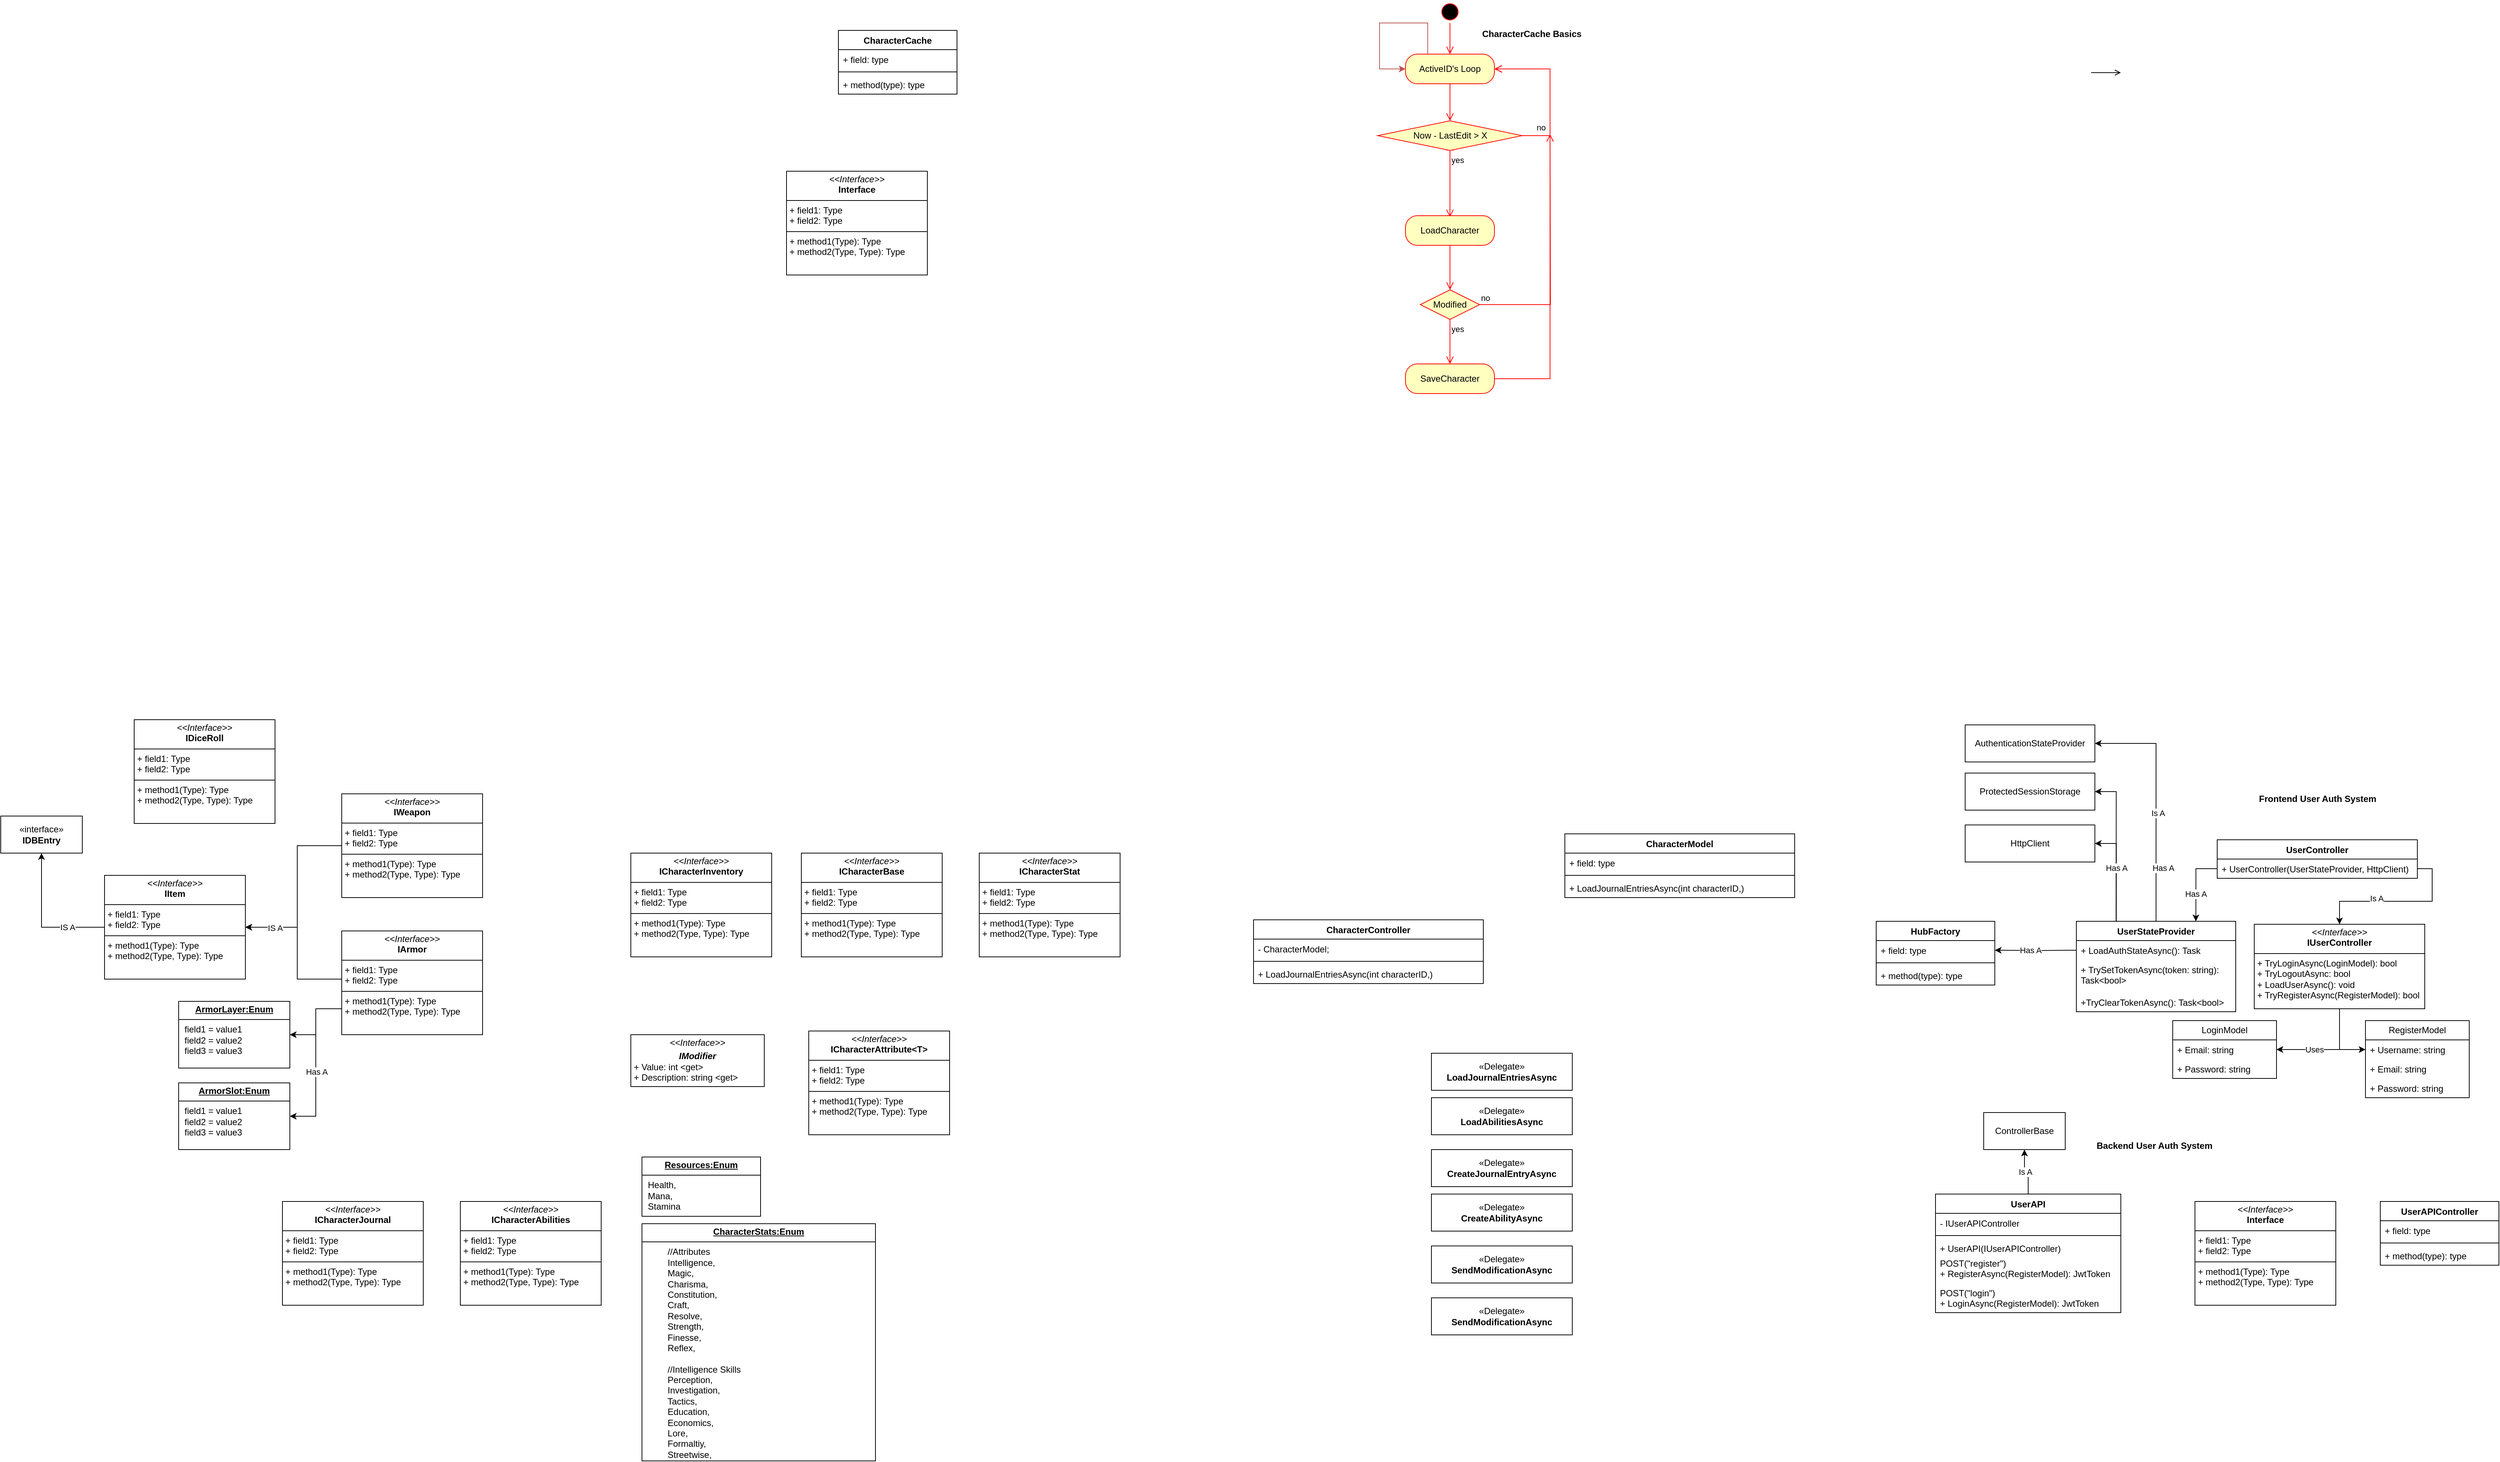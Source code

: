 <mxfile version="24.2.5" type="device" pages="24">
  <diagram id="HaiP4-a4SIjlJl3vtcWP" name="Project">
    <mxGraphModel dx="1050" dy="1835" grid="1" gridSize="10" guides="1" tooltips="1" connect="1" arrows="1" fold="1" page="1" pageScale="1" pageWidth="850" pageHeight="1100" math="0" shadow="0">
      <root>
        <mxCell id="0" />
        <mxCell id="1" parent="0" />
        <mxCell id="_PAQ1ks2B2LiBXc2Tz5I-1" value="«interface»&lt;br&gt;&lt;b&gt;IDBEntry&lt;/b&gt;" style="html=1;whiteSpace=wrap;" parent="1" vertex="1">
          <mxGeometry x="30" y="150" width="110" height="50" as="geometry" />
        </mxCell>
        <mxCell id="_PAQ1ks2B2LiBXc2Tz5I-3" style="edgeStyle=orthogonalEdgeStyle;rounded=0;orthogonalLoop=1;jettySize=auto;html=1;exitX=0;exitY=0.5;exitDx=0;exitDy=0;entryX=0.5;entryY=1;entryDx=0;entryDy=0;" parent="1" source="_PAQ1ks2B2LiBXc2Tz5I-2" target="_PAQ1ks2B2LiBXc2Tz5I-1" edge="1">
          <mxGeometry relative="1" as="geometry" />
        </mxCell>
        <mxCell id="_PAQ1ks2B2LiBXc2Tz5I-4" value="IS A" style="edgeLabel;html=1;align=center;verticalAlign=middle;resizable=0;points=[];" parent="_PAQ1ks2B2LiBXc2Tz5I-3" vertex="1" connectable="0">
          <mxGeometry x="-0.142" y="1" relative="1" as="geometry">
            <mxPoint x="29" y="-1" as="offset" />
          </mxGeometry>
        </mxCell>
        <mxCell id="_PAQ1ks2B2LiBXc2Tz5I-2" value="&lt;p style=&quot;margin:0px;margin-top:4px;text-align:center;&quot;&gt;&lt;i&gt;&amp;lt;&amp;lt;Interface&amp;gt;&amp;gt;&lt;/i&gt;&lt;br&gt;&lt;b&gt;IItem&lt;/b&gt;&lt;/p&gt;&lt;hr size=&quot;1&quot; style=&quot;border-style:solid;&quot;&gt;&lt;p style=&quot;margin:0px;margin-left:4px;&quot;&gt;+ field1: Type&lt;br&gt;+ field2: Type&lt;/p&gt;&lt;hr size=&quot;1&quot; style=&quot;border-style:solid;&quot;&gt;&lt;p style=&quot;margin:0px;margin-left:4px;&quot;&gt;+ method1(Type): Type&lt;br&gt;+ method2(Type, Type): Type&lt;/p&gt;" style="verticalAlign=top;align=left;overflow=fill;html=1;whiteSpace=wrap;" parent="1" vertex="1">
          <mxGeometry x="170" y="230" width="190" height="140" as="geometry" />
        </mxCell>
        <mxCell id="_PAQ1ks2B2LiBXc2Tz5I-14" style="edgeStyle=orthogonalEdgeStyle;rounded=0;orthogonalLoop=1;jettySize=auto;html=1;exitX=0;exitY=0.5;exitDx=0;exitDy=0;entryX=1;entryY=0.5;entryDx=0;entryDy=0;" parent="1" source="_PAQ1ks2B2LiBXc2Tz5I-5" target="_PAQ1ks2B2LiBXc2Tz5I-2" edge="1">
          <mxGeometry relative="1" as="geometry">
            <Array as="points">
              <mxPoint x="430" y="190" />
              <mxPoint x="430" y="300" />
            </Array>
          </mxGeometry>
        </mxCell>
        <mxCell id="_PAQ1ks2B2LiBXc2Tz5I-5" value="&lt;p style=&quot;margin:0px;margin-top:4px;text-align:center;&quot;&gt;&lt;i&gt;&amp;lt;&amp;lt;Interface&amp;gt;&amp;gt;&lt;/i&gt;&lt;br&gt;&lt;b&gt;IWeapon&lt;/b&gt;&lt;/p&gt;&lt;hr size=&quot;1&quot; style=&quot;border-style:solid;&quot;&gt;&lt;p style=&quot;margin:0px;margin-left:4px;&quot;&gt;+ field1: Type&lt;br&gt;+ field2: Type&lt;/p&gt;&lt;hr size=&quot;1&quot; style=&quot;border-style:solid;&quot;&gt;&lt;p style=&quot;margin:0px;margin-left:4px;&quot;&gt;+ method1(Type): Type&lt;br&gt;+ method2(Type, Type): Type&lt;/p&gt;" style="verticalAlign=top;align=left;overflow=fill;html=1;whiteSpace=wrap;" parent="1" vertex="1">
          <mxGeometry x="490" y="120" width="190" height="140" as="geometry" />
        </mxCell>
        <mxCell id="_PAQ1ks2B2LiBXc2Tz5I-15" style="edgeStyle=orthogonalEdgeStyle;rounded=0;orthogonalLoop=1;jettySize=auto;html=1;exitX=0;exitY=0.5;exitDx=0;exitDy=0;entryX=1;entryY=0.5;entryDx=0;entryDy=0;" parent="1" target="_PAQ1ks2B2LiBXc2Tz5I-2" edge="1">
          <mxGeometry relative="1" as="geometry">
            <mxPoint x="370" y="294.97" as="targetPoint" />
            <mxPoint x="500" y="369.97" as="sourcePoint" />
            <Array as="points">
              <mxPoint x="430" y="370" />
              <mxPoint x="430" y="300" />
            </Array>
          </mxGeometry>
        </mxCell>
        <mxCell id="_PAQ1ks2B2LiBXc2Tz5I-17" value="IS A" style="edgeLabel;html=1;align=center;verticalAlign=middle;resizable=0;points=[];" parent="_PAQ1ks2B2LiBXc2Tz5I-15" vertex="1" connectable="0">
          <mxGeometry x="-0.083" y="-2" relative="1" as="geometry">
            <mxPoint x="-32" y="-43" as="offset" />
          </mxGeometry>
        </mxCell>
        <mxCell id="_PAQ1ks2B2LiBXc2Tz5I-18" style="edgeStyle=orthogonalEdgeStyle;rounded=0;orthogonalLoop=1;jettySize=auto;html=1;exitX=0;exitY=0.75;exitDx=0;exitDy=0;entryX=1;entryY=0.5;entryDx=0;entryDy=0;" parent="1" source="_PAQ1ks2B2LiBXc2Tz5I-10" target="_PAQ1ks2B2LiBXc2Tz5I-11" edge="1">
          <mxGeometry relative="1" as="geometry" />
        </mxCell>
        <mxCell id="_PAQ1ks2B2LiBXc2Tz5I-19" style="edgeStyle=orthogonalEdgeStyle;rounded=0;orthogonalLoop=1;jettySize=auto;html=1;exitX=0;exitY=0.75;exitDx=0;exitDy=0;entryX=1;entryY=0.5;entryDx=0;entryDy=0;" parent="1" source="_PAQ1ks2B2LiBXc2Tz5I-10" target="_PAQ1ks2B2LiBXc2Tz5I-12" edge="1">
          <mxGeometry relative="1" as="geometry" />
        </mxCell>
        <mxCell id="_PAQ1ks2B2LiBXc2Tz5I-20" value="Has A" style="edgeLabel;html=1;align=center;verticalAlign=middle;resizable=0;points=[];" parent="_PAQ1ks2B2LiBXc2Tz5I-19" vertex="1" connectable="0">
          <mxGeometry x="0.11" y="1" relative="1" as="geometry">
            <mxPoint as="offset" />
          </mxGeometry>
        </mxCell>
        <mxCell id="_PAQ1ks2B2LiBXc2Tz5I-10" value="&lt;p style=&quot;margin:0px;margin-top:4px;text-align:center;&quot;&gt;&lt;i&gt;&amp;lt;&amp;lt;Interface&amp;gt;&amp;gt;&lt;/i&gt;&lt;br&gt;&lt;b&gt;IArmor&lt;/b&gt;&lt;/p&gt;&lt;hr size=&quot;1&quot; style=&quot;border-style:solid;&quot;&gt;&lt;p style=&quot;margin:0px;margin-left:4px;&quot;&gt;+ field1: Type&lt;br&gt;+ field2: Type&lt;/p&gt;&lt;hr size=&quot;1&quot; style=&quot;border-style:solid;&quot;&gt;&lt;p style=&quot;margin:0px;margin-left:4px;&quot;&gt;+ method1(Type): Type&lt;br&gt;+ method2(Type, Type): Type&lt;/p&gt;" style="verticalAlign=top;align=left;overflow=fill;html=1;whiteSpace=wrap;" parent="1" vertex="1">
          <mxGeometry x="490" y="305" width="190" height="140" as="geometry" />
        </mxCell>
        <mxCell id="_PAQ1ks2B2LiBXc2Tz5I-11" value="&lt;p style=&quot;margin:0px;margin-top:4px;text-align:center;text-decoration:underline;&quot;&gt;&lt;b&gt;ArmorLayer:Enum&lt;/b&gt;&lt;/p&gt;&lt;hr size=&quot;1&quot; style=&quot;border-style:solid;&quot;&gt;&lt;p style=&quot;margin:0px;margin-left:8px;&quot;&gt;field1 = value1&lt;br&gt;field2 = value2&lt;br&gt;field3 = value3&lt;/p&gt;" style="verticalAlign=top;align=left;overflow=fill;html=1;whiteSpace=wrap;" parent="1" vertex="1">
          <mxGeometry x="270" y="400" width="150" height="90" as="geometry" />
        </mxCell>
        <mxCell id="_PAQ1ks2B2LiBXc2Tz5I-12" value="&lt;p style=&quot;margin:0px;margin-top:4px;text-align:center;text-decoration:underline;&quot;&gt;&lt;b&gt;ArmorSlot:Enum&lt;/b&gt;&lt;/p&gt;&lt;hr size=&quot;1&quot; style=&quot;border-style:solid;&quot;&gt;&lt;p style=&quot;margin:0px;margin-left:8px;&quot;&gt;field1 = value1&lt;br&gt;field2 = value2&lt;br&gt;field3 = value3&lt;/p&gt;" style="verticalAlign=top;align=left;overflow=fill;html=1;whiteSpace=wrap;" parent="1" vertex="1">
          <mxGeometry x="270" y="510" width="150" height="90" as="geometry" />
        </mxCell>
        <mxCell id="_PAQ1ks2B2LiBXc2Tz5I-13" value="&lt;p style=&quot;margin:0px;margin-top:4px;text-align:center;&quot;&gt;&lt;i&gt;&amp;lt;&amp;lt;Interface&amp;gt;&amp;gt;&lt;/i&gt;&lt;br&gt;&lt;b&gt;IDiceRoll&lt;/b&gt;&lt;/p&gt;&lt;hr size=&quot;1&quot; style=&quot;border-style:solid;&quot;&gt;&lt;p style=&quot;margin:0px;margin-left:4px;&quot;&gt;+ field1: Type&lt;br&gt;+ field2: Type&lt;/p&gt;&lt;hr size=&quot;1&quot; style=&quot;border-style:solid;&quot;&gt;&lt;p style=&quot;margin:0px;margin-left:4px;&quot;&gt;+ method1(Type): Type&lt;br&gt;+ method2(Type, Type): Type&lt;/p&gt;" style="verticalAlign=top;align=left;overflow=fill;html=1;whiteSpace=wrap;" parent="1" vertex="1">
          <mxGeometry x="210" y="20" width="190" height="140" as="geometry" />
        </mxCell>
        <mxCell id="_PAQ1ks2B2LiBXc2Tz5I-21" value="&lt;p style=&quot;margin:0px;margin-top:4px;text-align:center;&quot;&gt;&lt;i&gt;&amp;lt;&amp;lt;Interface&amp;gt;&amp;gt;&lt;/i&gt;&lt;br&gt;&lt;b&gt;ICharacterBase&lt;/b&gt;&lt;/p&gt;&lt;hr size=&quot;1&quot; style=&quot;border-style:solid;&quot;&gt;&lt;p style=&quot;margin:0px;margin-left:4px;&quot;&gt;+ field1: Type&lt;br&gt;+ field2: Type&lt;/p&gt;&lt;hr size=&quot;1&quot; style=&quot;border-style:solid;&quot;&gt;&lt;p style=&quot;margin:0px;margin-left:4px;&quot;&gt;+ method1(Type): Type&lt;br&gt;+ method2(Type, Type): Type&lt;/p&gt;" style="verticalAlign=top;align=left;overflow=fill;html=1;whiteSpace=wrap;" parent="1" vertex="1">
          <mxGeometry x="1110" y="200" width="190" height="140" as="geometry" />
        </mxCell>
        <mxCell id="_PAQ1ks2B2LiBXc2Tz5I-22" value="&lt;p style=&quot;margin:0px;margin-top:4px;text-align:center;&quot;&gt;&lt;i&gt;&amp;lt;&amp;lt;Interface&amp;gt;&amp;gt;&lt;/i&gt;&lt;br&gt;&lt;b&gt;ICharacterJournal&lt;/b&gt;&lt;/p&gt;&lt;hr size=&quot;1&quot; style=&quot;border-style:solid;&quot;&gt;&lt;p style=&quot;margin:0px;margin-left:4px;&quot;&gt;+ field1: Type&lt;br&gt;+ field2: Type&lt;/p&gt;&lt;hr size=&quot;1&quot; style=&quot;border-style:solid;&quot;&gt;&lt;p style=&quot;margin:0px;margin-left:4px;&quot;&gt;+ method1(Type): Type&lt;br&gt;+ method2(Type, Type): Type&lt;/p&gt;" style="verticalAlign=top;align=left;overflow=fill;html=1;whiteSpace=wrap;" parent="1" vertex="1">
          <mxGeometry x="410" y="670" width="190" height="140" as="geometry" />
        </mxCell>
        <mxCell id="_PAQ1ks2B2LiBXc2Tz5I-23" value="&lt;p style=&quot;margin:0px;margin-top:4px;text-align:center;&quot;&gt;&lt;i&gt;&amp;lt;&amp;lt;Interface&amp;gt;&amp;gt;&lt;/i&gt;&lt;br&gt;&lt;b&gt;ICharacterAbilities&lt;/b&gt;&lt;/p&gt;&lt;hr size=&quot;1&quot; style=&quot;border-style:solid;&quot;&gt;&lt;p style=&quot;margin:0px;margin-left:4px;&quot;&gt;+ field1: Type&lt;br&gt;+ field2: Type&lt;/p&gt;&lt;hr size=&quot;1&quot; style=&quot;border-style:solid;&quot;&gt;&lt;p style=&quot;margin:0px;margin-left:4px;&quot;&gt;+ method1(Type): Type&lt;br&gt;+ method2(Type, Type): Type&lt;/p&gt;" style="verticalAlign=top;align=left;overflow=fill;html=1;whiteSpace=wrap;" parent="1" vertex="1">
          <mxGeometry x="650" y="670" width="190" height="140" as="geometry" />
        </mxCell>
        <mxCell id="_PAQ1ks2B2LiBXc2Tz5I-24" value="&lt;p style=&quot;margin:0px;margin-top:4px;text-align:center;&quot;&gt;&lt;i&gt;&amp;lt;&amp;lt;Interface&amp;gt;&amp;gt;&lt;/i&gt;&lt;br&gt;&lt;b&gt;ICharacterInventory&lt;/b&gt;&lt;/p&gt;&lt;hr size=&quot;1&quot; style=&quot;border-style:solid;&quot;&gt;&lt;p style=&quot;margin:0px;margin-left:4px;&quot;&gt;+ field1: Type&lt;br&gt;+ field2: Type&lt;/p&gt;&lt;hr size=&quot;1&quot; style=&quot;border-style:solid;&quot;&gt;&lt;p style=&quot;margin:0px;margin-left:4px;&quot;&gt;+ method1(Type): Type&lt;br&gt;+ method2(Type, Type): Type&lt;/p&gt;" style="verticalAlign=top;align=left;overflow=fill;html=1;whiteSpace=wrap;" parent="1" vertex="1">
          <mxGeometry x="880" y="200" width="190" height="140" as="geometry" />
        </mxCell>
        <mxCell id="_PAQ1ks2B2LiBXc2Tz5I-25" value="&lt;p style=&quot;margin:0px;margin-top:4px;text-align:center;&quot;&gt;&lt;i&gt;&amp;lt;&amp;lt;Interface&amp;gt;&amp;gt;&lt;/i&gt;&lt;br&gt;&lt;b&gt;ICharacterStat&lt;/b&gt;&lt;/p&gt;&lt;hr size=&quot;1&quot; style=&quot;border-style:solid;&quot;&gt;&lt;p style=&quot;margin:0px;margin-left:4px;&quot;&gt;+ field1: Type&lt;br&gt;+ field2: Type&lt;/p&gt;&lt;hr size=&quot;1&quot; style=&quot;border-style:solid;&quot;&gt;&lt;p style=&quot;margin:0px;margin-left:4px;&quot;&gt;+ method1(Type): Type&lt;br&gt;+ method2(Type, Type): Type&lt;/p&gt;" style="verticalAlign=top;align=left;overflow=fill;html=1;whiteSpace=wrap;" parent="1" vertex="1">
          <mxGeometry x="1350" y="200" width="190" height="140" as="geometry" />
        </mxCell>
        <mxCell id="_PAQ1ks2B2LiBXc2Tz5I-26" value="&lt;p style=&quot;margin:0px;margin-top:4px;text-align:center;&quot;&gt;&lt;i&gt;&amp;lt;&amp;lt;Interface&amp;gt;&amp;gt;&lt;/i&gt;&lt;br&gt;&lt;b&gt;ICharacterAttribute&amp;lt;T&amp;gt;&lt;/b&gt;&lt;/p&gt;&lt;hr size=&quot;1&quot; style=&quot;border-style:solid;&quot;&gt;&lt;p style=&quot;margin:0px;margin-left:4px;&quot;&gt;+ field1: Type&lt;br&gt;+ field2: Type&lt;/p&gt;&lt;hr size=&quot;1&quot; style=&quot;border-style:solid;&quot;&gt;&lt;p style=&quot;margin:0px;margin-left:4px;&quot;&gt;+ method1(Type): Type&lt;br&gt;+ method2(Type, Type): Type&lt;/p&gt;" style="verticalAlign=top;align=left;overflow=fill;html=1;whiteSpace=wrap;" parent="1" vertex="1">
          <mxGeometry x="1120" y="440" width="190" height="140" as="geometry" />
        </mxCell>
        <mxCell id="_PAQ1ks2B2LiBXc2Tz5I-42" value="&lt;p style=&quot;margin:0px;margin-top:4px;text-align:center;text-decoration:underline;&quot;&gt;&lt;b&gt;CharacterStats:Enum&lt;/b&gt;&lt;/p&gt;&lt;hr size=&quot;1&quot; style=&quot;border-style:solid;&quot;&gt;&lt;p style=&quot;margin:0px;margin-left:8px;&quot;&gt;&amp;nbsp; &amp;nbsp; &amp;nbsp; &amp;nbsp; //Attributes&lt;/p&gt;&lt;p style=&quot;margin:0px;margin-left:8px;&quot;&gt;&amp;nbsp; &amp;nbsp; &amp;nbsp; &amp;nbsp; Intelligence,&lt;/p&gt;&lt;p style=&quot;margin:0px;margin-left:8px;&quot;&gt;&amp;nbsp; &amp;nbsp; &amp;nbsp; &amp;nbsp; Magic,&lt;/p&gt;&lt;p style=&quot;margin:0px;margin-left:8px;&quot;&gt;&amp;nbsp; &amp;nbsp; &amp;nbsp; &amp;nbsp; Charisma,&lt;/p&gt;&lt;p style=&quot;margin:0px;margin-left:8px;&quot;&gt;&amp;nbsp; &amp;nbsp; &amp;nbsp; &amp;nbsp; Constitution,&lt;/p&gt;&lt;p style=&quot;margin:0px;margin-left:8px;&quot;&gt;&amp;nbsp; &amp;nbsp; &amp;nbsp; &amp;nbsp; Craft,&lt;/p&gt;&lt;p style=&quot;margin:0px;margin-left:8px;&quot;&gt;&amp;nbsp; &amp;nbsp; &amp;nbsp; &amp;nbsp; Resolve,&lt;/p&gt;&lt;p style=&quot;margin:0px;margin-left:8px;&quot;&gt;&amp;nbsp; &amp;nbsp; &amp;nbsp; &amp;nbsp; Strength,&lt;/p&gt;&lt;p style=&quot;margin:0px;margin-left:8px;&quot;&gt;&amp;nbsp; &amp;nbsp; &amp;nbsp; &amp;nbsp; Finesse,&lt;/p&gt;&lt;p style=&quot;margin:0px;margin-left:8px;&quot;&gt;&amp;nbsp; &amp;nbsp; &amp;nbsp; &amp;nbsp; Reflex,&lt;/p&gt;&lt;p style=&quot;margin:0px;margin-left:8px;&quot;&gt;&lt;br&gt;&lt;/p&gt;&lt;p style=&quot;margin:0px;margin-left:8px;&quot;&gt;&amp;nbsp; &amp;nbsp; &amp;nbsp; &amp;nbsp; //Intelligence Skills&lt;/p&gt;&lt;p style=&quot;margin:0px;margin-left:8px;&quot;&gt;&amp;nbsp; &amp;nbsp; &amp;nbsp; &amp;nbsp; Perception,&lt;/p&gt;&lt;p style=&quot;margin:0px;margin-left:8px;&quot;&gt;&amp;nbsp; &amp;nbsp; &amp;nbsp; &amp;nbsp; Investigation,&lt;/p&gt;&lt;p style=&quot;margin:0px;margin-left:8px;&quot;&gt;&amp;nbsp; &amp;nbsp; &amp;nbsp; &amp;nbsp; Tactics,&lt;/p&gt;&lt;p style=&quot;margin:0px;margin-left:8px;&quot;&gt;&amp;nbsp; &amp;nbsp; &amp;nbsp; &amp;nbsp; Education,&lt;/p&gt;&lt;p style=&quot;margin:0px;margin-left:8px;&quot;&gt;&amp;nbsp; &amp;nbsp; &amp;nbsp; &amp;nbsp; Economics,&lt;/p&gt;&lt;p style=&quot;margin:0px;margin-left:8px;&quot;&gt;&amp;nbsp; &amp;nbsp; &amp;nbsp; &amp;nbsp; Lore,&lt;/p&gt;&lt;p style=&quot;margin:0px;margin-left:8px;&quot;&gt;&amp;nbsp; &amp;nbsp; &amp;nbsp; &amp;nbsp; Formaltiy,&lt;/p&gt;&lt;p style=&quot;margin:0px;margin-left:8px;&quot;&gt;&amp;nbsp; &amp;nbsp; &amp;nbsp; &amp;nbsp; Streetwise,&lt;/p&gt;&lt;p style=&quot;margin:0px;margin-left:8px;&quot;&gt;&amp;nbsp; &amp;nbsp; &amp;nbsp; &amp;nbsp; Teaching,&lt;/p&gt;&lt;p style=&quot;margin:0px;margin-left:8px;&quot;&gt;&amp;nbsp; &amp;nbsp; &amp;nbsp; &amp;nbsp; Survival,&lt;/p&gt;&lt;p style=&quot;margin:0px;margin-left:8px;&quot;&gt;&amp;nbsp; &amp;nbsp; &amp;nbsp; &amp;nbsp; //Magic Skills&lt;/p&gt;&lt;p style=&quot;margin:0px;margin-left:8px;&quot;&gt;&lt;br&gt;&lt;/p&gt;&lt;p style=&quot;margin:0px;margin-left:8px;&quot;&gt;&amp;nbsp; &amp;nbsp; &amp;nbsp; &amp;nbsp; Terathrugy,&lt;/p&gt;&lt;p style=&quot;margin:0px;margin-left:8px;&quot;&gt;&amp;nbsp; &amp;nbsp; &amp;nbsp; &amp;nbsp; Aerothrugy,&lt;/p&gt;&lt;p style=&quot;margin:0px;margin-left:8px;&quot;&gt;&amp;nbsp; &amp;nbsp; &amp;nbsp; &amp;nbsp; Pyromancy,&lt;/p&gt;&lt;p style=&quot;margin:0px;margin-left:8px;&quot;&gt;&amp;nbsp; &amp;nbsp; &amp;nbsp; &amp;nbsp; Hydromancy,&lt;/p&gt;&lt;p style=&quot;margin:0px;margin-left:8px;&quot;&gt;&amp;nbsp; &amp;nbsp; &amp;nbsp; &amp;nbsp; Necromancy,&lt;/p&gt;&lt;p style=&quot;margin:0px;margin-left:8px;&quot;&gt;&amp;nbsp; &amp;nbsp; &amp;nbsp; &amp;nbsp; Mysticism,&lt;/p&gt;&lt;p style=&quot;margin:0px;margin-left:8px;&quot;&gt;&amp;nbsp; &amp;nbsp; &amp;nbsp; &amp;nbsp; Agrokenesis,&lt;/p&gt;&lt;p style=&quot;margin:0px;margin-left:8px;&quot;&gt;&amp;nbsp; &amp;nbsp; &amp;nbsp; &amp;nbsp; Transmutation,&lt;/p&gt;&lt;p style=&quot;margin:0px;margin-left:8px;&quot;&gt;&lt;br&gt;&lt;/p&gt;&lt;p style=&quot;margin:0px;margin-left:8px;&quot;&gt;&amp;nbsp; &amp;nbsp; &amp;nbsp; &amp;nbsp; //Charisma Skills&lt;/p&gt;&lt;p style=&quot;margin:0px;margin-left:8px;&quot;&gt;&amp;nbsp; &amp;nbsp; &amp;nbsp; &amp;nbsp; Persuassion,&lt;/p&gt;&lt;p style=&quot;margin:0px;margin-left:8px;&quot;&gt;&amp;nbsp; &amp;nbsp; &amp;nbsp; &amp;nbsp; Deception,&lt;/p&gt;&lt;p style=&quot;margin:0px;margin-left:8px;&quot;&gt;&amp;nbsp; &amp;nbsp; &amp;nbsp; &amp;nbsp; Leadership,&lt;/p&gt;&lt;p style=&quot;margin:0px;margin-left:8px;&quot;&gt;&amp;nbsp; &amp;nbsp; &amp;nbsp; &amp;nbsp; Performance,&lt;/p&gt;&lt;p style=&quot;margin:0px;margin-left:8px;&quot;&gt;&amp;nbsp; &amp;nbsp; &amp;nbsp; &amp;nbsp; Seduction,&lt;/p&gt;&lt;p style=&quot;margin:0px;margin-left:8px;&quot;&gt;&amp;nbsp; &amp;nbsp; &amp;nbsp; &amp;nbsp; Style,&lt;/p&gt;&lt;p style=&quot;margin:0px;margin-left:8px;&quot;&gt;&amp;nbsp; &amp;nbsp; &amp;nbsp; &amp;nbsp; Insight,&lt;/p&gt;&lt;p style=&quot;margin:0px;margin-left:8px;&quot;&gt;&lt;br&gt;&lt;/p&gt;&lt;p style=&quot;margin:0px;margin-left:8px;&quot;&gt;&amp;nbsp; &amp;nbsp; &amp;nbsp; &amp;nbsp; //Constitution Skills&lt;/p&gt;&lt;p style=&quot;margin:0px;margin-left:8px;&quot;&gt;&amp;nbsp; &amp;nbsp; &amp;nbsp; &amp;nbsp; Endurance,&lt;/p&gt;&lt;p style=&quot;margin:0px;margin-left:8px;&quot;&gt;&amp;nbsp; &amp;nbsp; &amp;nbsp; &amp;nbsp; Immunity,&lt;/p&gt;&lt;p style=&quot;margin:0px;margin-left:8px;&quot;&gt;&amp;nbsp; &amp;nbsp; &amp;nbsp; &amp;nbsp;&amp;nbsp;&lt;/p&gt;&lt;p style=&quot;margin:0px;margin-left:8px;&quot;&gt;&amp;nbsp; &amp;nbsp; &amp;nbsp; &amp;nbsp; //Craftsmanship Skills&lt;/p&gt;&lt;p style=&quot;margin:0px;margin-left:8px;&quot;&gt;&amp;nbsp; &amp;nbsp; &amp;nbsp; &amp;nbsp; FirstAid,&lt;/p&gt;&lt;p style=&quot;margin:0px;margin-left:8px;&quot;&gt;&amp;nbsp; &amp;nbsp; &amp;nbsp; &amp;nbsp; Smithing,&lt;/p&gt;&lt;p style=&quot;margin:0px;margin-left:8px;&quot;&gt;&amp;nbsp; &amp;nbsp; &amp;nbsp; &amp;nbsp; Carpentry,&lt;/p&gt;&lt;p style=&quot;margin:0px;margin-left:8px;&quot;&gt;&amp;nbsp; &amp;nbsp; &amp;nbsp; &amp;nbsp; Leatherworking,&lt;/p&gt;&lt;p style=&quot;margin:0px;margin-left:8px;&quot;&gt;&amp;nbsp; &amp;nbsp; &amp;nbsp; &amp;nbsp; Tailoring,&lt;/p&gt;&lt;p style=&quot;margin:0px;margin-left:8px;&quot;&gt;&amp;nbsp; &amp;nbsp; &amp;nbsp; &amp;nbsp; Enchantment,&lt;/p&gt;&lt;p style=&quot;margin:0px;margin-left:8px;&quot;&gt;&amp;nbsp; &amp;nbsp; &amp;nbsp; &amp;nbsp; Alchemy,&lt;/p&gt;&lt;p style=&quot;margin:0px;margin-left:8px;&quot;&gt;&amp;nbsp; &amp;nbsp; &amp;nbsp; &amp;nbsp; Cooking,&lt;/p&gt;&lt;p style=&quot;margin:0px;margin-left:8px;&quot;&gt;&amp;nbsp; &amp;nbsp; &amp;nbsp; &amp;nbsp; FineArts,&lt;/p&gt;&lt;p style=&quot;margin:0px;margin-left:8px;&quot;&gt;&amp;nbsp; &amp;nbsp; &amp;nbsp; &amp;nbsp; Forgery,&lt;/p&gt;&lt;p style=&quot;margin:0px;margin-left:8px;&quot;&gt;&amp;nbsp; &amp;nbsp; &amp;nbsp; &amp;nbsp; TrapCrafting,&lt;/p&gt;&lt;p style=&quot;margin:0px;margin-left:8px;&quot;&gt;&lt;br&gt;&lt;/p&gt;&lt;p style=&quot;margin:0px;margin-left:8px;&quot;&gt;&amp;nbsp; &amp;nbsp; &amp;nbsp; &amp;nbsp; //Resolve Skills&lt;/p&gt;&lt;p style=&quot;margin:0px;margin-left:8px;&quot;&gt;&amp;nbsp; &amp;nbsp; &amp;nbsp; &amp;nbsp; Courage,&lt;/p&gt;&lt;p style=&quot;margin:0px;margin-left:8px;&quot;&gt;&amp;nbsp; &amp;nbsp; &amp;nbsp; &amp;nbsp; Intimidation,&lt;/p&gt;&lt;p style=&quot;margin:0px;margin-left:8px;&quot;&gt;&amp;nbsp; &amp;nbsp; &amp;nbsp; &amp;nbsp; Determination,&lt;/p&gt;&lt;p style=&quot;margin:0px;margin-left:8px;&quot;&gt;&amp;nbsp; &amp;nbsp; &amp;nbsp; &amp;nbsp; Concentration,&lt;/p&gt;&lt;p style=&quot;margin:0px;margin-left:8px;&quot;&gt;&amp;nbsp; &amp;nbsp; &amp;nbsp; &amp;nbsp; Discipline,&lt;/p&gt;&lt;p style=&quot;margin:0px;margin-left:8px;&quot;&gt;&amp;nbsp; &amp;nbsp; &amp;nbsp; &amp;nbsp; Faith,&lt;/p&gt;&lt;p style=&quot;margin:0px;margin-left:8px;&quot;&gt;&lt;br&gt;&lt;/p&gt;&lt;p style=&quot;margin:0px;margin-left:8px;&quot;&gt;&amp;nbsp; &amp;nbsp; &amp;nbsp; &amp;nbsp; //Strength Skills&lt;/p&gt;&lt;p style=&quot;margin:0px;margin-left:8px;&quot;&gt;&amp;nbsp; &amp;nbsp; &amp;nbsp; &amp;nbsp; Athletics,&lt;/p&gt;&lt;p style=&quot;margin:0px;margin-left:8px;&quot;&gt;&amp;nbsp; &amp;nbsp; &amp;nbsp; &amp;nbsp; Physique,&lt;/p&gt;&lt;p style=&quot;margin:0px;margin-left:8px;&quot;&gt;&amp;nbsp; &amp;nbsp; &amp;nbsp; &amp;nbsp; Bully,&lt;/p&gt;&lt;p style=&quot;margin:0px;margin-left:8px;&quot;&gt;&lt;br&gt;&lt;/p&gt;&lt;p style=&quot;margin:0px;margin-left:8px;&quot;&gt;&amp;nbsp; &amp;nbsp; &amp;nbsp; &amp;nbsp; //Finesse Skills&lt;/p&gt;&lt;p style=&quot;margin:0px;margin-left:8px;&quot;&gt;&amp;nbsp; &amp;nbsp; &amp;nbsp; &amp;nbsp; Escape,&lt;/p&gt;&lt;p style=&quot;margin:0px;margin-left:8px;&quot;&gt;&amp;nbsp; &amp;nbsp; &amp;nbsp; &amp;nbsp; Acrobatics,&lt;/p&gt;&lt;p style=&quot;margin:0px;margin-left:8px;&quot;&gt;&amp;nbsp; &amp;nbsp; &amp;nbsp; &amp;nbsp; AnimalHandling,&lt;/p&gt;&lt;p style=&quot;margin:0px;margin-left:8px;&quot;&gt;&amp;nbsp; &amp;nbsp; &amp;nbsp; &amp;nbsp; LandVehicles,&lt;/p&gt;&lt;p style=&quot;margin:0px;margin-left:8px;&quot;&gt;&amp;nbsp; &amp;nbsp; &amp;nbsp; &amp;nbsp; jWaterVehicles,&lt;/p&gt;&lt;p style=&quot;margin:0px;margin-left:8px;&quot;&gt;&amp;nbsp; &amp;nbsp; &amp;nbsp; &amp;nbsp; SleightOfHand,&lt;/p&gt;&lt;p style=&quot;margin:0px;margin-left:8px;&quot;&gt;&amp;nbsp; &amp;nbsp; &amp;nbsp; &amp;nbsp; Stealth,&lt;/p&gt;&lt;p style=&quot;margin:0px;margin-left:8px;&quot;&gt;&amp;nbsp; &amp;nbsp; &amp;nbsp; &amp;nbsp; Archery,&lt;/p&gt;&lt;p style=&quot;margin:0px;margin-left:8px;&quot;&gt;&amp;nbsp; &amp;nbsp; &amp;nbsp; &amp;nbsp; Marksmanship,&lt;/p&gt;&lt;p style=&quot;margin:0px;margin-left:8px;&quot;&gt;&lt;br&gt;&lt;/p&gt;&lt;p style=&quot;margin:0px;margin-left:8px;&quot;&gt;&amp;nbsp; &amp;nbsp; &amp;nbsp; &amp;nbsp; //Reflex Skills&lt;/p&gt;&lt;p style=&quot;margin:0px;margin-left:8px;&quot;&gt;&amp;nbsp; &amp;nbsp; &amp;nbsp; &amp;nbsp; Evasion,&lt;/p&gt;&lt;p style=&quot;margin:0px;margin-left:8px;&quot;&gt;&amp;nbsp; &amp;nbsp; &amp;nbsp; &amp;nbsp; LongBlades,&lt;/p&gt;&lt;p style=&quot;margin:0px;margin-left:8px;&quot;&gt;&amp;nbsp; &amp;nbsp; &amp;nbsp; &amp;nbsp; MediumBlades,&lt;/p&gt;&lt;p style=&quot;margin:0px;margin-left:8px;&quot;&gt;&amp;nbsp; &amp;nbsp; &amp;nbsp; &amp;nbsp; ShortBlades,&lt;/p&gt;&lt;p style=&quot;margin:0px;margin-left:8px;&quot;&gt;&amp;nbsp; &amp;nbsp; &amp;nbsp; &amp;nbsp; PoleArms,&lt;/p&gt;&lt;p style=&quot;margin:0px;margin-left:8px;&quot;&gt;&amp;nbsp; &amp;nbsp; &amp;nbsp; &amp;nbsp; Crude,&lt;/p&gt;&lt;p style=&quot;margin:0px;margin-left:8px;&quot;&gt;&amp;nbsp; &amp;nbsp; &amp;nbsp; &amp;nbsp; Shield,&lt;/p&gt;&lt;p style=&quot;margin:0px;margin-left:8px;&quot;&gt;&amp;nbsp; &amp;nbsp; &amp;nbsp; &amp;nbsp; Brawl&lt;/p&gt;" style="verticalAlign=top;align=left;overflow=fill;html=1;whiteSpace=wrap;textDirection=ltr;" parent="1" vertex="1">
          <mxGeometry x="895" y="700" width="315" height="320" as="geometry" />
        </mxCell>
        <mxCell id="_PAQ1ks2B2LiBXc2Tz5I-43" value="&lt;p style=&quot;margin:0px;margin-top:4px;text-align:center;text-decoration:underline;&quot;&gt;&lt;b&gt;Resources:Enum&lt;/b&gt;&lt;/p&gt;&lt;hr size=&quot;1&quot; style=&quot;border-style:solid;&quot;&gt;&lt;p style=&quot;margin:0px;margin-left:8px;&quot;&gt;Health,&lt;/p&gt;&lt;p style=&quot;margin:0px;margin-left:8px;&quot;&gt;Mana,&lt;/p&gt;&lt;p style=&quot;margin:0px;margin-left:8px;&quot;&gt;Stamina&lt;/p&gt;" style="verticalAlign=top;align=left;overflow=fill;html=1;whiteSpace=wrap;" parent="1" vertex="1">
          <mxGeometry x="895" y="610" width="160" height="80" as="geometry" />
        </mxCell>
        <mxCell id="_PAQ1ks2B2LiBXc2Tz5I-44" value="&lt;p style=&quot;margin:0px;margin-top:4px;text-align:center;&quot;&gt;&lt;i&gt;&amp;lt;&amp;lt;Interface&amp;gt;&amp;gt;&lt;/i&gt;&lt;br&gt;&lt;/p&gt;&lt;p style=&quot;margin:0px;margin-top:4px;text-align:center;&quot;&gt;&lt;i&gt;&lt;b&gt;IModifier&lt;/b&gt;&lt;/i&gt;&lt;/p&gt;&lt;p style=&quot;margin:0px;margin-left:4px;&quot;&gt;+ Value: int &amp;lt;get&amp;gt;&lt;br&gt;+ Description: string &amp;lt;get&amp;gt;&lt;/p&gt;&lt;p style=&quot;margin:0px;margin-left:4px;&quot;&gt;&lt;br&gt;&lt;/p&gt;" style="verticalAlign=top;align=left;overflow=fill;html=1;whiteSpace=wrap;" parent="1" vertex="1">
          <mxGeometry x="880" y="445" width="180" height="70" as="geometry" />
        </mxCell>
        <mxCell id="_PAQ1ks2B2LiBXc2Tz5I-49" value="CharacterController" style="swimlane;fontStyle=1;align=center;verticalAlign=top;childLayout=stackLayout;horizontal=1;startSize=26;horizontalStack=0;resizeParent=1;resizeParentMax=0;resizeLast=0;collapsible=1;marginBottom=0;whiteSpace=wrap;html=1;" parent="1" vertex="1">
          <mxGeometry x="1720" y="290" width="310" height="86" as="geometry" />
        </mxCell>
        <mxCell id="_PAQ1ks2B2LiBXc2Tz5I-50" value="- CharacterModel;" style="text;strokeColor=none;fillColor=none;align=left;verticalAlign=top;spacingLeft=4;spacingRight=4;overflow=hidden;rotatable=0;points=[[0,0.5],[1,0.5]];portConstraint=eastwest;whiteSpace=wrap;html=1;" parent="_PAQ1ks2B2LiBXc2Tz5I-49" vertex="1">
          <mxGeometry y="26" width="310" height="26" as="geometry" />
        </mxCell>
        <mxCell id="_PAQ1ks2B2LiBXc2Tz5I-51" value="" style="line;strokeWidth=1;fillColor=none;align=left;verticalAlign=middle;spacingTop=-1;spacingLeft=3;spacingRight=3;rotatable=0;labelPosition=right;points=[];portConstraint=eastwest;strokeColor=inherit;" parent="_PAQ1ks2B2LiBXc2Tz5I-49" vertex="1">
          <mxGeometry y="52" width="310" height="8" as="geometry" />
        </mxCell>
        <mxCell id="_PAQ1ks2B2LiBXc2Tz5I-52" value="+ LoadJournalEntriesAsync(int characterID,)" style="text;strokeColor=none;fillColor=none;align=left;verticalAlign=top;spacingLeft=4;spacingRight=4;overflow=hidden;rotatable=0;points=[[0,0.5],[1,0.5]];portConstraint=eastwest;whiteSpace=wrap;html=1;" parent="_PAQ1ks2B2LiBXc2Tz5I-49" vertex="1">
          <mxGeometry y="60" width="310" height="26" as="geometry" />
        </mxCell>
        <mxCell id="_PAQ1ks2B2LiBXc2Tz5I-57" value="«Delegate»&lt;br&gt;&lt;b&gt;SendModificationAsync&lt;/b&gt;" style="html=1;whiteSpace=wrap;" parent="1" vertex="1">
          <mxGeometry x="1960" y="800" width="190" height="50" as="geometry" />
        </mxCell>
        <mxCell id="_PAQ1ks2B2LiBXc2Tz5I-58" value="«Delegate»&lt;br&gt;&lt;b&gt;LoadJournalEntriesAsync&lt;/b&gt;" style="html=1;whiteSpace=wrap;" parent="1" vertex="1">
          <mxGeometry x="1960" y="470" width="190" height="50" as="geometry" />
        </mxCell>
        <mxCell id="_PAQ1ks2B2LiBXc2Tz5I-59" value="«Delegate»&lt;br&gt;&lt;b&gt;CreateJournalEntryAsync&lt;/b&gt;" style="html=1;whiteSpace=wrap;" parent="1" vertex="1">
          <mxGeometry x="1960" y="600" width="190" height="50" as="geometry" />
        </mxCell>
        <mxCell id="_PAQ1ks2B2LiBXc2Tz5I-60" value="«Delegate»&lt;br&gt;&lt;b&gt;SendModificationAsync&lt;/b&gt;" style="html=1;whiteSpace=wrap;" parent="1" vertex="1">
          <mxGeometry x="1960" y="730" width="190" height="50" as="geometry" />
        </mxCell>
        <mxCell id="_PAQ1ks2B2LiBXc2Tz5I-61" value="«Delegate»&lt;br&gt;&lt;b&gt;LoadAbilitiesAsync&lt;/b&gt;" style="html=1;whiteSpace=wrap;" parent="1" vertex="1">
          <mxGeometry x="1960" y="530" width="190" height="50" as="geometry" />
        </mxCell>
        <mxCell id="_PAQ1ks2B2LiBXc2Tz5I-62" value="«Delegate»&lt;br&gt;&lt;b&gt;CreateAbilityAsync&lt;/b&gt;" style="html=1;whiteSpace=wrap;" parent="1" vertex="1">
          <mxGeometry x="1960" y="660" width="190" height="50" as="geometry" />
        </mxCell>
        <mxCell id="_PAQ1ks2B2LiBXc2Tz5I-63" value="CharacterModel" style="swimlane;fontStyle=1;align=center;verticalAlign=top;childLayout=stackLayout;horizontal=1;startSize=26;horizontalStack=0;resizeParent=1;resizeParentMax=0;resizeLast=0;collapsible=1;marginBottom=0;whiteSpace=wrap;html=1;" parent="1" vertex="1">
          <mxGeometry x="2140" y="174" width="310" height="86" as="geometry" />
        </mxCell>
        <mxCell id="_PAQ1ks2B2LiBXc2Tz5I-64" value="+ field: type" style="text;strokeColor=none;fillColor=none;align=left;verticalAlign=top;spacingLeft=4;spacingRight=4;overflow=hidden;rotatable=0;points=[[0,0.5],[1,0.5]];portConstraint=eastwest;whiteSpace=wrap;html=1;" parent="_PAQ1ks2B2LiBXc2Tz5I-63" vertex="1">
          <mxGeometry y="26" width="310" height="26" as="geometry" />
        </mxCell>
        <mxCell id="_PAQ1ks2B2LiBXc2Tz5I-65" value="" style="line;strokeWidth=1;fillColor=none;align=left;verticalAlign=middle;spacingTop=-1;spacingLeft=3;spacingRight=3;rotatable=0;labelPosition=right;points=[];portConstraint=eastwest;strokeColor=inherit;" parent="_PAQ1ks2B2LiBXc2Tz5I-63" vertex="1">
          <mxGeometry y="52" width="310" height="8" as="geometry" />
        </mxCell>
        <mxCell id="_PAQ1ks2B2LiBXc2Tz5I-66" value="+ LoadJournalEntriesAsync(int characterID,)" style="text;strokeColor=none;fillColor=none;align=left;verticalAlign=top;spacingLeft=4;spacingRight=4;overflow=hidden;rotatable=0;points=[[0,0.5],[1,0.5]];portConstraint=eastwest;whiteSpace=wrap;html=1;" parent="_PAQ1ks2B2LiBXc2Tz5I-63" vertex="1">
          <mxGeometry y="60" width="310" height="26" as="geometry" />
        </mxCell>
        <mxCell id="_PAQ1ks2B2LiBXc2Tz5I-92" style="edgeStyle=orthogonalEdgeStyle;rounded=0;orthogonalLoop=1;jettySize=auto;html=1;exitX=0.5;exitY=0;exitDx=0;exitDy=0;entryX=1;entryY=0.5;entryDx=0;entryDy=0;" parent="1" source="_PAQ1ks2B2LiBXc2Tz5I-68" target="_PAQ1ks2B2LiBXc2Tz5I-91" edge="1">
          <mxGeometry relative="1" as="geometry" />
        </mxCell>
        <mxCell id="_PAQ1ks2B2LiBXc2Tz5I-93" value="Is A" style="edgeLabel;html=1;align=center;verticalAlign=middle;resizable=0;points=[];" parent="_PAQ1ks2B2LiBXc2Tz5I-92" vertex="1" connectable="0">
          <mxGeometry x="-0.09" y="-2" relative="1" as="geometry">
            <mxPoint as="offset" />
          </mxGeometry>
        </mxCell>
        <mxCell id="_PAQ1ks2B2LiBXc2Tz5I-94" style="edgeStyle=orthogonalEdgeStyle;rounded=0;orthogonalLoop=1;jettySize=auto;html=1;exitX=0.25;exitY=0;exitDx=0;exitDy=0;entryX=1;entryY=0.5;entryDx=0;entryDy=0;" parent="1" source="_PAQ1ks2B2LiBXc2Tz5I-68" target="_PAQ1ks2B2LiBXc2Tz5I-78" edge="1">
          <mxGeometry relative="1" as="geometry" />
        </mxCell>
        <mxCell id="_PAQ1ks2B2LiBXc2Tz5I-95" style="edgeStyle=orthogonalEdgeStyle;rounded=0;orthogonalLoop=1;jettySize=auto;html=1;exitX=0.25;exitY=0;exitDx=0;exitDy=0;entryX=1;entryY=0.5;entryDx=0;entryDy=0;" parent="1" source="_PAQ1ks2B2LiBXc2Tz5I-68" target="_PAQ1ks2B2LiBXc2Tz5I-79" edge="1">
          <mxGeometry relative="1" as="geometry" />
        </mxCell>
        <mxCell id="_PAQ1ks2B2LiBXc2Tz5I-96" value="Has A" style="edgeLabel;html=1;align=center;verticalAlign=middle;resizable=0;points=[];" parent="_PAQ1ks2B2LiBXc2Tz5I-95" vertex="1" connectable="0">
          <mxGeometry x="0.076" relative="1" as="geometry">
            <mxPoint as="offset" />
          </mxGeometry>
        </mxCell>
        <mxCell id="_PAQ1ks2B2LiBXc2Tz5I-68" value="UserStateProvider" style="swimlane;fontStyle=1;align=center;verticalAlign=top;childLayout=stackLayout;horizontal=1;startSize=26;horizontalStack=0;resizeParent=1;resizeParentMax=0;resizeLast=0;collapsible=1;marginBottom=0;whiteSpace=wrap;html=1;" parent="1" vertex="1">
          <mxGeometry x="2830" y="292" width="215" height="122" as="geometry">
            <mxRectangle x="2940" y="710" width="140" height="30" as="alternateBounds" />
          </mxGeometry>
        </mxCell>
        <mxCell id="_PAQ1ks2B2LiBXc2Tz5I-100" value="+ LoadAuthStateAsync(): Task&amp;nbsp;" style="text;strokeColor=none;fillColor=none;align=left;verticalAlign=top;spacingLeft=4;spacingRight=4;overflow=hidden;rotatable=0;points=[[0,0.5],[1,0.5]];portConstraint=eastwest;whiteSpace=wrap;html=1;" parent="_PAQ1ks2B2LiBXc2Tz5I-68" vertex="1">
          <mxGeometry y="26" width="215" height="26" as="geometry" />
        </mxCell>
        <mxCell id="_PAQ1ks2B2LiBXc2Tz5I-71" value="+ TrySetTokenAsync(token: string): Task&amp;lt;bool&amp;gt;&amp;nbsp;" style="text;strokeColor=none;fillColor=none;align=left;verticalAlign=top;spacingLeft=4;spacingRight=4;overflow=hidden;rotatable=0;points=[[0,0.5],[1,0.5]];portConstraint=eastwest;whiteSpace=wrap;html=1;" parent="_PAQ1ks2B2LiBXc2Tz5I-68" vertex="1">
          <mxGeometry y="52" width="215" height="44" as="geometry" />
        </mxCell>
        <mxCell id="_PAQ1ks2B2LiBXc2Tz5I-99" value="+TryClearTokenAsync(): Task&amp;lt;bool&amp;gt;" style="text;strokeColor=none;fillColor=none;align=left;verticalAlign=top;spacingLeft=4;spacingRight=4;overflow=hidden;rotatable=0;points=[[0,0.5],[1,0.5]];portConstraint=eastwest;whiteSpace=wrap;html=1;" parent="_PAQ1ks2B2LiBXc2Tz5I-68" vertex="1">
          <mxGeometry y="96" width="215" height="26" as="geometry" />
        </mxCell>
        <mxCell id="_PAQ1ks2B2LiBXc2Tz5I-72" value="HubFactory" style="swimlane;fontStyle=1;align=center;verticalAlign=top;childLayout=stackLayout;horizontal=1;startSize=26;horizontalStack=0;resizeParent=1;resizeParentMax=0;resizeLast=0;collapsible=1;marginBottom=0;whiteSpace=wrap;html=1;" parent="1" vertex="1">
          <mxGeometry x="2560" y="292" width="160" height="86" as="geometry" />
        </mxCell>
        <mxCell id="_PAQ1ks2B2LiBXc2Tz5I-73" value="+ field: type" style="text;strokeColor=none;fillColor=none;align=left;verticalAlign=top;spacingLeft=4;spacingRight=4;overflow=hidden;rotatable=0;points=[[0,0.5],[1,0.5]];portConstraint=eastwest;whiteSpace=wrap;html=1;" parent="_PAQ1ks2B2LiBXc2Tz5I-72" vertex="1">
          <mxGeometry y="26" width="160" height="26" as="geometry" />
        </mxCell>
        <mxCell id="_PAQ1ks2B2LiBXc2Tz5I-74" value="" style="line;strokeWidth=1;fillColor=none;align=left;verticalAlign=middle;spacingTop=-1;spacingLeft=3;spacingRight=3;rotatable=0;labelPosition=right;points=[];portConstraint=eastwest;strokeColor=inherit;" parent="_PAQ1ks2B2LiBXc2Tz5I-72" vertex="1">
          <mxGeometry y="52" width="160" height="8" as="geometry" />
        </mxCell>
        <mxCell id="_PAQ1ks2B2LiBXc2Tz5I-75" value="+ method(type): type" style="text;strokeColor=none;fillColor=none;align=left;verticalAlign=top;spacingLeft=4;spacingRight=4;overflow=hidden;rotatable=0;points=[[0,0.5],[1,0.5]];portConstraint=eastwest;whiteSpace=wrap;html=1;" parent="_PAQ1ks2B2LiBXc2Tz5I-72" vertex="1">
          <mxGeometry y="60" width="160" height="26" as="geometry" />
        </mxCell>
        <mxCell id="_PAQ1ks2B2LiBXc2Tz5I-76" style="edgeStyle=orthogonalEdgeStyle;rounded=0;orthogonalLoop=1;jettySize=auto;html=1;exitX=0;exitY=0.5;exitDx=0;exitDy=0;entryX=1;entryY=0.5;entryDx=0;entryDy=0;" parent="1" target="_PAQ1ks2B2LiBXc2Tz5I-73" edge="1">
          <mxGeometry relative="1" as="geometry">
            <mxPoint x="2830" y="331" as="sourcePoint" />
          </mxGeometry>
        </mxCell>
        <mxCell id="_PAQ1ks2B2LiBXc2Tz5I-77" value="Has A" style="edgeLabel;html=1;align=center;verticalAlign=middle;resizable=0;points=[];" parent="_PAQ1ks2B2LiBXc2Tz5I-76" vertex="1" connectable="0">
          <mxGeometry x="0.291" y="3" relative="1" as="geometry">
            <mxPoint x="9" y="-3" as="offset" />
          </mxGeometry>
        </mxCell>
        <mxCell id="_PAQ1ks2B2LiBXc2Tz5I-78" value="ProtectedSessionStorage" style="html=1;whiteSpace=wrap;" parent="1" vertex="1">
          <mxGeometry x="2680" y="92" width="175" height="50" as="geometry" />
        </mxCell>
        <mxCell id="_PAQ1ks2B2LiBXc2Tz5I-79" value="HttpClient" style="html=1;whiteSpace=wrap;" parent="1" vertex="1">
          <mxGeometry x="2680" y="162" width="175" height="50" as="geometry" />
        </mxCell>
        <mxCell id="_PAQ1ks2B2LiBXc2Tz5I-80" value="UserController" style="swimlane;fontStyle=1;align=center;verticalAlign=top;childLayout=stackLayout;horizontal=1;startSize=26;horizontalStack=0;resizeParent=1;resizeParentMax=0;resizeLast=0;collapsible=1;marginBottom=0;whiteSpace=wrap;html=1;" parent="1" vertex="1">
          <mxGeometry x="3020" y="182" width="270" height="52" as="geometry" />
        </mxCell>
        <mxCell id="_PAQ1ks2B2LiBXc2Tz5I-83" value="+ UserController(UserStateProvider, HttpClient)" style="text;strokeColor=none;fillColor=none;align=left;verticalAlign=top;spacingLeft=4;spacingRight=4;overflow=hidden;rotatable=0;points=[[0,0.5],[1,0.5]];portConstraint=eastwest;whiteSpace=wrap;html=1;" parent="_PAQ1ks2B2LiBXc2Tz5I-80" vertex="1">
          <mxGeometry y="26" width="270" height="26" as="geometry" />
        </mxCell>
        <mxCell id="_hcRDH2zl-NXmzlygWwl-1" style="edgeStyle=orthogonalEdgeStyle;rounded=0;orthogonalLoop=1;jettySize=auto;html=1;exitX=0.5;exitY=1;exitDx=0;exitDy=0;entryX=1;entryY=0.5;entryDx=0;entryDy=0;" parent="1" source="_PAQ1ks2B2LiBXc2Tz5I-85" target="_PAQ1ks2B2LiBXc2Tz5I-108" edge="1">
          <mxGeometry relative="1" as="geometry" />
        </mxCell>
        <mxCell id="_hcRDH2zl-NXmzlygWwl-3" value="Uses" style="edgeLabel;html=1;align=center;verticalAlign=middle;resizable=0;points=[];" parent="_hcRDH2zl-NXmzlygWwl-1" vertex="1" connectable="0">
          <mxGeometry x="0.102" y="2" relative="1" as="geometry">
            <mxPoint x="-12" y="-2" as="offset" />
          </mxGeometry>
        </mxCell>
        <mxCell id="_hcRDH2zl-NXmzlygWwl-2" style="edgeStyle=orthogonalEdgeStyle;rounded=0;orthogonalLoop=1;jettySize=auto;html=1;exitX=0.5;exitY=1;exitDx=0;exitDy=0;entryX=0;entryY=0.5;entryDx=0;entryDy=0;" parent="1" source="_PAQ1ks2B2LiBXc2Tz5I-85" target="_PAQ1ks2B2LiBXc2Tz5I-112" edge="1">
          <mxGeometry relative="1" as="geometry" />
        </mxCell>
        <mxCell id="_PAQ1ks2B2LiBXc2Tz5I-85" value="&lt;p style=&quot;margin:0px;margin-top:4px;text-align:center;&quot;&gt;&lt;i&gt;&amp;lt;&amp;lt;Interface&amp;gt;&amp;gt;&lt;/i&gt;&lt;br&gt;&lt;b&gt;IUserController&lt;/b&gt;&lt;/p&gt;&lt;hr size=&quot;1&quot; style=&quot;border-style:solid;&quot;&gt;&lt;p style=&quot;margin:0px;margin-left:4px;&quot;&gt;&lt;span style=&quot;background-color: initial;&quot;&gt;+ TryLoginAsync(LoginModel): bool&lt;/span&gt;&lt;/p&gt;&lt;p style=&quot;margin:0px;margin-left:4px;&quot;&gt;+ TryLogoutAsync: bool&lt;/p&gt;&lt;p style=&quot;margin:0px;margin-left:4px;&quot;&gt;+ LoadUserAsync(): void&lt;/p&gt;&lt;p style=&quot;margin:0px;margin-left:4px;&quot;&gt;+ TryRegisterAsync(RegisterModel): bool&lt;/p&gt;" style="verticalAlign=top;align=left;overflow=fill;html=1;whiteSpace=wrap;" parent="1" vertex="1">
          <mxGeometry x="3070" y="296" width="230" height="114" as="geometry" />
        </mxCell>
        <mxCell id="_PAQ1ks2B2LiBXc2Tz5I-87" style="edgeStyle=orthogonalEdgeStyle;rounded=0;orthogonalLoop=1;jettySize=auto;html=1;exitX=0;exitY=0.5;exitDx=0;exitDy=0;entryX=0.75;entryY=0;entryDx=0;entryDy=0;" parent="1" source="_PAQ1ks2B2LiBXc2Tz5I-83" target="_PAQ1ks2B2LiBXc2Tz5I-68" edge="1">
          <mxGeometry relative="1" as="geometry">
            <mxPoint x="3160" y="331" as="sourcePoint" />
            <mxPoint x="3045.0" y="331" as="targetPoint" />
          </mxGeometry>
        </mxCell>
        <mxCell id="_PAQ1ks2B2LiBXc2Tz5I-88" value="Has A" style="edgeLabel;html=1;align=center;verticalAlign=middle;resizable=0;points=[];" parent="_PAQ1ks2B2LiBXc2Tz5I-87" vertex="1" connectable="0">
          <mxGeometry x="0.089" y="-3" relative="1" as="geometry">
            <mxPoint x="-42" y="-27" as="offset" />
          </mxGeometry>
        </mxCell>
        <mxCell id="_hcRDH2zl-NXmzlygWwl-5" value="Has A" style="edgeLabel;html=1;align=center;verticalAlign=middle;resizable=0;points=[];" parent="_PAQ1ks2B2LiBXc2Tz5I-87" vertex="1" connectable="0">
          <mxGeometry x="0.243" y="-1" relative="1" as="geometry">
            <mxPoint as="offset" />
          </mxGeometry>
        </mxCell>
        <mxCell id="_PAQ1ks2B2LiBXc2Tz5I-91" value="AuthenticationStateProvider" style="html=1;whiteSpace=wrap;" parent="1" vertex="1">
          <mxGeometry x="2680" y="27" width="175" height="50" as="geometry" />
        </mxCell>
        <mxCell id="_PAQ1ks2B2LiBXc2Tz5I-104" style="edgeStyle=orthogonalEdgeStyle;rounded=0;orthogonalLoop=1;jettySize=auto;html=1;exitX=1;exitY=0.5;exitDx=0;exitDy=0;entryX=0.5;entryY=0;entryDx=0;entryDy=0;" parent="1" source="_PAQ1ks2B2LiBXc2Tz5I-83" target="_PAQ1ks2B2LiBXc2Tz5I-85" edge="1">
          <mxGeometry relative="1" as="geometry" />
        </mxCell>
        <mxCell id="_PAQ1ks2B2LiBXc2Tz5I-106" value="Is A" style="edgeLabel;html=1;align=center;verticalAlign=middle;resizable=0;points=[];" parent="_PAQ1ks2B2LiBXc2Tz5I-104" vertex="1" connectable="0">
          <mxGeometry x="0.364" y="-2" relative="1" as="geometry">
            <mxPoint x="11" y="-2" as="offset" />
          </mxGeometry>
        </mxCell>
        <mxCell id="_PAQ1ks2B2LiBXc2Tz5I-107" value="LoginModel" style="swimlane;fontStyle=0;childLayout=stackLayout;horizontal=1;startSize=26;fillColor=none;horizontalStack=0;resizeParent=1;resizeParentMax=0;resizeLast=0;collapsible=1;marginBottom=0;whiteSpace=wrap;html=1;" parent="1" vertex="1">
          <mxGeometry x="2960" y="426" width="140" height="78" as="geometry" />
        </mxCell>
        <mxCell id="_PAQ1ks2B2LiBXc2Tz5I-108" value="+ Email: string" style="text;strokeColor=none;fillColor=none;align=left;verticalAlign=top;spacingLeft=4;spacingRight=4;overflow=hidden;rotatable=0;points=[[0,0.5],[1,0.5]];portConstraint=eastwest;whiteSpace=wrap;html=1;" parent="_PAQ1ks2B2LiBXc2Tz5I-107" vertex="1">
          <mxGeometry y="26" width="140" height="26" as="geometry" />
        </mxCell>
        <mxCell id="_PAQ1ks2B2LiBXc2Tz5I-109" value="+ Password: string" style="text;strokeColor=none;fillColor=none;align=left;verticalAlign=top;spacingLeft=4;spacingRight=4;overflow=hidden;rotatable=0;points=[[0,0.5],[1,0.5]];portConstraint=eastwest;whiteSpace=wrap;html=1;" parent="_PAQ1ks2B2LiBXc2Tz5I-107" vertex="1">
          <mxGeometry y="52" width="140" height="26" as="geometry" />
        </mxCell>
        <mxCell id="_PAQ1ks2B2LiBXc2Tz5I-111" value="RegisterModel" style="swimlane;fontStyle=0;childLayout=stackLayout;horizontal=1;startSize=26;fillColor=none;horizontalStack=0;resizeParent=1;resizeParentMax=0;resizeLast=0;collapsible=1;marginBottom=0;whiteSpace=wrap;html=1;" parent="1" vertex="1">
          <mxGeometry x="3220" y="426" width="140" height="104" as="geometry" />
        </mxCell>
        <mxCell id="_PAQ1ks2B2LiBXc2Tz5I-112" value="+ Username: string" style="text;strokeColor=none;fillColor=none;align=left;verticalAlign=top;spacingLeft=4;spacingRight=4;overflow=hidden;rotatable=0;points=[[0,0.5],[1,0.5]];portConstraint=eastwest;whiteSpace=wrap;html=1;" parent="_PAQ1ks2B2LiBXc2Tz5I-111" vertex="1">
          <mxGeometry y="26" width="140" height="26" as="geometry" />
        </mxCell>
        <mxCell id="_PAQ1ks2B2LiBXc2Tz5I-113" value="+ Email: string" style="text;strokeColor=none;fillColor=none;align=left;verticalAlign=top;spacingLeft=4;spacingRight=4;overflow=hidden;rotatable=0;points=[[0,0.5],[1,0.5]];portConstraint=eastwest;whiteSpace=wrap;html=1;" parent="_PAQ1ks2B2LiBXc2Tz5I-111" vertex="1">
          <mxGeometry y="52" width="140" height="26" as="geometry" />
        </mxCell>
        <mxCell id="_PAQ1ks2B2LiBXc2Tz5I-114" value="+ Password: string" style="text;strokeColor=none;fillColor=none;align=left;verticalAlign=top;spacingLeft=4;spacingRight=4;overflow=hidden;rotatable=0;points=[[0,0.5],[1,0.5]];portConstraint=eastwest;whiteSpace=wrap;html=1;" parent="_PAQ1ks2B2LiBXc2Tz5I-111" vertex="1">
          <mxGeometry y="78" width="140" height="26" as="geometry" />
        </mxCell>
        <mxCell id="_hcRDH2zl-NXmzlygWwl-6" value="Frontend User Auth System" style="text;html=1;align=center;verticalAlign=middle;resizable=0;points=[];autosize=1;strokeColor=none;fillColor=none;fontStyle=1" parent="1" vertex="1">
          <mxGeometry x="3070" y="112" width="170" height="30" as="geometry" />
        </mxCell>
        <mxCell id="3fhCcpyUzWcagKW4ewrH-1" value="Backend User Auth System" style="text;html=1;align=center;verticalAlign=middle;resizable=0;points=[];autosize=1;strokeColor=none;fillColor=none;fontStyle=1" parent="1" vertex="1">
          <mxGeometry x="2850" y="580" width="170" height="30" as="geometry" />
        </mxCell>
        <mxCell id="3fhCcpyUzWcagKW4ewrH-7" style="edgeStyle=orthogonalEdgeStyle;rounded=0;orthogonalLoop=1;jettySize=auto;html=1;exitX=0.5;exitY=0;exitDx=0;exitDy=0;entryX=0.5;entryY=1;entryDx=0;entryDy=0;" parent="1" source="3fhCcpyUzWcagKW4ewrH-2" target="3fhCcpyUzWcagKW4ewrH-6" edge="1">
          <mxGeometry relative="1" as="geometry" />
        </mxCell>
        <mxCell id="3fhCcpyUzWcagKW4ewrH-8" value="Is A" style="edgeLabel;html=1;align=center;verticalAlign=middle;resizable=0;points=[];" parent="3fhCcpyUzWcagKW4ewrH-7" vertex="1" connectable="0">
          <mxGeometry x="0.079" y="-1" relative="1" as="geometry">
            <mxPoint as="offset" />
          </mxGeometry>
        </mxCell>
        <mxCell id="3fhCcpyUzWcagKW4ewrH-2" value="UserAPI" style="swimlane;fontStyle=1;align=center;verticalAlign=top;childLayout=stackLayout;horizontal=1;startSize=26;horizontalStack=0;resizeParent=1;resizeParentMax=0;resizeLast=0;collapsible=1;marginBottom=0;whiteSpace=wrap;html=1;" parent="1" vertex="1">
          <mxGeometry x="2640" y="660" width="250" height="160" as="geometry" />
        </mxCell>
        <mxCell id="3fhCcpyUzWcagKW4ewrH-3" value="- IUserAPIController" style="text;strokeColor=none;fillColor=none;align=left;verticalAlign=top;spacingLeft=4;spacingRight=4;overflow=hidden;rotatable=0;points=[[0,0.5],[1,0.5]];portConstraint=eastwest;whiteSpace=wrap;html=1;" parent="3fhCcpyUzWcagKW4ewrH-2" vertex="1">
          <mxGeometry y="26" width="250" height="26" as="geometry" />
        </mxCell>
        <mxCell id="3fhCcpyUzWcagKW4ewrH-4" value="" style="line;strokeWidth=1;fillColor=none;align=left;verticalAlign=middle;spacingTop=-1;spacingLeft=3;spacingRight=3;rotatable=0;labelPosition=right;points=[];portConstraint=eastwest;strokeColor=inherit;" parent="3fhCcpyUzWcagKW4ewrH-2" vertex="1">
          <mxGeometry y="52" width="250" height="8" as="geometry" />
        </mxCell>
        <mxCell id="3fhCcpyUzWcagKW4ewrH-9" value="+ UserAPI(IUserAPIController)" style="text;strokeColor=none;fillColor=none;align=left;verticalAlign=top;spacingLeft=4;spacingRight=4;overflow=hidden;rotatable=0;points=[[0,0.5],[1,0.5]];portConstraint=eastwest;whiteSpace=wrap;html=1;" parent="3fhCcpyUzWcagKW4ewrH-2" vertex="1">
          <mxGeometry y="60" width="250" height="20" as="geometry" />
        </mxCell>
        <mxCell id="3fhCcpyUzWcagKW4ewrH-5" value="POST(&quot;register&quot;)&lt;div&gt;+ RegisterAsync(RegisterModel): JwtToken&amp;nbsp;&lt;/div&gt;" style="text;strokeColor=none;fillColor=none;align=left;verticalAlign=top;spacingLeft=4;spacingRight=4;overflow=hidden;rotatable=0;points=[[0,0.5],[1,0.5]];portConstraint=eastwest;whiteSpace=wrap;html=1;" parent="3fhCcpyUzWcagKW4ewrH-2" vertex="1">
          <mxGeometry y="80" width="250" height="40" as="geometry" />
        </mxCell>
        <mxCell id="3fhCcpyUzWcagKW4ewrH-16" value="POST(&quot;login&quot;)&lt;div&gt;+ LoginAsync(RegisterModel): JwtToken&amp;nbsp;&lt;/div&gt;" style="text;strokeColor=none;fillColor=none;align=left;verticalAlign=top;spacingLeft=4;spacingRight=4;overflow=hidden;rotatable=0;points=[[0,0.5],[1,0.5]];portConstraint=eastwest;whiteSpace=wrap;html=1;" parent="3fhCcpyUzWcagKW4ewrH-2" vertex="1">
          <mxGeometry y="120" width="250" height="40" as="geometry" />
        </mxCell>
        <mxCell id="3fhCcpyUzWcagKW4ewrH-6" value="ControllerBase" style="html=1;whiteSpace=wrap;" parent="1" vertex="1">
          <mxGeometry x="2705" y="550" width="110" height="50" as="geometry" />
        </mxCell>
        <mxCell id="3fhCcpyUzWcagKW4ewrH-10" value="UserAPIController" style="swimlane;fontStyle=1;align=center;verticalAlign=top;childLayout=stackLayout;horizontal=1;startSize=26;horizontalStack=0;resizeParent=1;resizeParentMax=0;resizeLast=0;collapsible=1;marginBottom=0;whiteSpace=wrap;html=1;" parent="1" vertex="1">
          <mxGeometry x="3240" y="670" width="160" height="86" as="geometry" />
        </mxCell>
        <mxCell id="3fhCcpyUzWcagKW4ewrH-11" value="+ field: type" style="text;strokeColor=none;fillColor=none;align=left;verticalAlign=top;spacingLeft=4;spacingRight=4;overflow=hidden;rotatable=0;points=[[0,0.5],[1,0.5]];portConstraint=eastwest;whiteSpace=wrap;html=1;" parent="3fhCcpyUzWcagKW4ewrH-10" vertex="1">
          <mxGeometry y="26" width="160" height="26" as="geometry" />
        </mxCell>
        <mxCell id="3fhCcpyUzWcagKW4ewrH-12" value="" style="line;strokeWidth=1;fillColor=none;align=left;verticalAlign=middle;spacingTop=-1;spacingLeft=3;spacingRight=3;rotatable=0;labelPosition=right;points=[];portConstraint=eastwest;strokeColor=inherit;" parent="3fhCcpyUzWcagKW4ewrH-10" vertex="1">
          <mxGeometry y="52" width="160" height="8" as="geometry" />
        </mxCell>
        <mxCell id="3fhCcpyUzWcagKW4ewrH-13" value="+ method(type): type" style="text;strokeColor=none;fillColor=none;align=left;verticalAlign=top;spacingLeft=4;spacingRight=4;overflow=hidden;rotatable=0;points=[[0,0.5],[1,0.5]];portConstraint=eastwest;whiteSpace=wrap;html=1;" parent="3fhCcpyUzWcagKW4ewrH-10" vertex="1">
          <mxGeometry y="60" width="160" height="26" as="geometry" />
        </mxCell>
        <mxCell id="3fhCcpyUzWcagKW4ewrH-19" value="&lt;p style=&quot;margin:0px;margin-top:4px;text-align:center;&quot;&gt;&lt;i&gt;&amp;lt;&amp;lt;Interface&amp;gt;&amp;gt;&lt;/i&gt;&lt;br/&gt;&lt;b&gt;Interface&lt;/b&gt;&lt;/p&gt;&lt;hr size=&quot;1&quot; style=&quot;border-style:solid;&quot;/&gt;&lt;p style=&quot;margin:0px;margin-left:4px;&quot;&gt;+ field1: Type&lt;br/&gt;+ field2: Type&lt;/p&gt;&lt;hr size=&quot;1&quot; style=&quot;border-style:solid;&quot;/&gt;&lt;p style=&quot;margin:0px;margin-left:4px;&quot;&gt;+ method1(Type): Type&lt;br/&gt;+ method2(Type, Type): Type&lt;/p&gt;" style="verticalAlign=top;align=left;overflow=fill;html=1;whiteSpace=wrap;" parent="1" vertex="1">
          <mxGeometry x="2990" y="670" width="190" height="140" as="geometry" />
        </mxCell>
        <mxCell id="3fhCcpyUzWcagKW4ewrH-20" value="&lt;p style=&quot;margin:0px;margin-top:4px;text-align:center;&quot;&gt;&lt;i&gt;&amp;lt;&amp;lt;Interface&amp;gt;&amp;gt;&lt;/i&gt;&lt;br/&gt;&lt;b&gt;Interface&lt;/b&gt;&lt;/p&gt;&lt;hr size=&quot;1&quot; style=&quot;border-style:solid;&quot;/&gt;&lt;p style=&quot;margin:0px;margin-left:4px;&quot;&gt;+ field1: Type&lt;br/&gt;+ field2: Type&lt;/p&gt;&lt;hr size=&quot;1&quot; style=&quot;border-style:solid;&quot;/&gt;&lt;p style=&quot;margin:0px;margin-left:4px;&quot;&gt;+ method1(Type): Type&lt;br/&gt;+ method2(Type, Type): Type&lt;/p&gt;" style="verticalAlign=top;align=left;overflow=fill;html=1;whiteSpace=wrap;" parent="1" vertex="1">
          <mxGeometry x="1090" y="-720" width="190" height="140" as="geometry" />
        </mxCell>
        <mxCell id="3fhCcpyUzWcagKW4ewrH-21" value="CharacterCache" style="swimlane;fontStyle=1;align=center;verticalAlign=top;childLayout=stackLayout;horizontal=1;startSize=26;horizontalStack=0;resizeParent=1;resizeParentMax=0;resizeLast=0;collapsible=1;marginBottom=0;whiteSpace=wrap;html=1;" parent="1" vertex="1">
          <mxGeometry x="1160" y="-910" width="160" height="86" as="geometry" />
        </mxCell>
        <mxCell id="3fhCcpyUzWcagKW4ewrH-22" value="+ field: type" style="text;strokeColor=none;fillColor=none;align=left;verticalAlign=top;spacingLeft=4;spacingRight=4;overflow=hidden;rotatable=0;points=[[0,0.5],[1,0.5]];portConstraint=eastwest;whiteSpace=wrap;html=1;" parent="3fhCcpyUzWcagKW4ewrH-21" vertex="1">
          <mxGeometry y="26" width="160" height="26" as="geometry" />
        </mxCell>
        <mxCell id="3fhCcpyUzWcagKW4ewrH-23" value="" style="line;strokeWidth=1;fillColor=none;align=left;verticalAlign=middle;spacingTop=-1;spacingLeft=3;spacingRight=3;rotatable=0;labelPosition=right;points=[];portConstraint=eastwest;strokeColor=inherit;" parent="3fhCcpyUzWcagKW4ewrH-21" vertex="1">
          <mxGeometry y="52" width="160" height="8" as="geometry" />
        </mxCell>
        <mxCell id="3fhCcpyUzWcagKW4ewrH-24" value="+ method(type): type" style="text;strokeColor=none;fillColor=none;align=left;verticalAlign=top;spacingLeft=4;spacingRight=4;overflow=hidden;rotatable=0;points=[[0,0.5],[1,0.5]];portConstraint=eastwest;whiteSpace=wrap;html=1;" parent="3fhCcpyUzWcagKW4ewrH-21" vertex="1">
          <mxGeometry y="60" width="160" height="26" as="geometry" />
        </mxCell>
        <mxCell id="3fhCcpyUzWcagKW4ewrH-25" value="" style="ellipse;html=1;shape=startState;fillColor=#000000;strokeColor=#ff0000;" parent="1" vertex="1">
          <mxGeometry x="1970" y="-950" width="30" height="30" as="geometry" />
        </mxCell>
        <mxCell id="3fhCcpyUzWcagKW4ewrH-26" value="" style="edgeStyle=orthogonalEdgeStyle;html=1;verticalAlign=bottom;endArrow=open;endSize=8;strokeColor=#ff0000;rounded=0;" parent="1" source="3fhCcpyUzWcagKW4ewrH-25" edge="1">
          <mxGeometry relative="1" as="geometry">
            <mxPoint x="1985" y="-878" as="targetPoint" />
          </mxGeometry>
        </mxCell>
        <mxCell id="3fhCcpyUzWcagKW4ewrH-27" value="ActiveID&#39;s Loop" style="rounded=1;whiteSpace=wrap;html=1;arcSize=40;fontColor=#000000;fillColor=#ffffc0;strokeColor=#ff0000;" parent="1" vertex="1">
          <mxGeometry x="1925" y="-878" width="120" height="40" as="geometry" />
        </mxCell>
        <mxCell id="3fhCcpyUzWcagKW4ewrH-28" value="" style="edgeStyle=orthogonalEdgeStyle;html=1;verticalAlign=bottom;endArrow=open;endSize=8;strokeColor=#ff0000;rounded=0;" parent="1" source="3fhCcpyUzWcagKW4ewrH-29" edge="1">
          <mxGeometry relative="1" as="geometry">
            <mxPoint x="1985" y="-758" as="targetPoint" />
          </mxGeometry>
        </mxCell>
        <mxCell id="3fhCcpyUzWcagKW4ewrH-30" value="no" style="edgeStyle=orthogonalEdgeStyle;html=1;align=left;verticalAlign=bottom;endArrow=open;endSize=8;strokeColor=#ff0000;rounded=0;entryX=1;entryY=0.5;entryDx=0;entryDy=0;" parent="1" source="3fhCcpyUzWcagKW4ewrH-29" target="3fhCcpyUzWcagKW4ewrH-27" edge="1">
          <mxGeometry x="-0.827" y="2" relative="1" as="geometry">
            <mxPoint x="2125" y="-768" as="targetPoint" />
            <Array as="points">
              <mxPoint x="2120" y="-768" />
              <mxPoint x="2120" y="-858" />
            </Array>
            <mxPoint as="offset" />
          </mxGeometry>
        </mxCell>
        <mxCell id="3fhCcpyUzWcagKW4ewrH-31" value="yes" style="edgeStyle=orthogonalEdgeStyle;html=1;align=left;verticalAlign=top;endArrow=open;endSize=8;strokeColor=#ff0000;rounded=0;" parent="1" source="3fhCcpyUzWcagKW4ewrH-29" edge="1">
          <mxGeometry x="-1" relative="1" as="geometry">
            <mxPoint x="1985" y="-658" as="targetPoint" />
          </mxGeometry>
        </mxCell>
        <mxCell id="3fhCcpyUzWcagKW4ewrH-33" value="" style="edgeStyle=orthogonalEdgeStyle;html=1;verticalAlign=bottom;endArrow=open;endSize=8;strokeColor=#ff0000;rounded=0;" parent="1" source="3fhCcpyUzWcagKW4ewrH-27" target="3fhCcpyUzWcagKW4ewrH-29" edge="1">
          <mxGeometry relative="1" as="geometry">
            <mxPoint x="1985" y="-758" as="targetPoint" />
            <mxPoint x="1985" y="-838" as="sourcePoint" />
          </mxGeometry>
        </mxCell>
        <mxCell id="3fhCcpyUzWcagKW4ewrH-29" value="Now - LastEdit &amp;gt; X" style="rhombus;whiteSpace=wrap;html=1;fontColor=#000000;fillColor=#ffffc0;strokeColor=#ff0000;" parent="1" vertex="1">
          <mxGeometry x="1887.5" y="-788" width="195" height="40" as="geometry" />
        </mxCell>
        <mxCell id="3fhCcpyUzWcagKW4ewrH-38" value="LoadCharacter" style="rounded=1;whiteSpace=wrap;html=1;arcSize=40;fontColor=#000000;fillColor=#ffffc0;strokeColor=#ff0000;" parent="1" vertex="1">
          <mxGeometry x="1925" y="-660" width="120" height="40" as="geometry" />
        </mxCell>
        <mxCell id="3fhCcpyUzWcagKW4ewrH-39" value="" style="edgeStyle=orthogonalEdgeStyle;html=1;verticalAlign=bottom;endArrow=open;endSize=8;strokeColor=#ff0000;rounded=0;" parent="1" source="3fhCcpyUzWcagKW4ewrH-38" edge="1">
          <mxGeometry relative="1" as="geometry">
            <mxPoint x="1985" y="-560" as="targetPoint" />
          </mxGeometry>
        </mxCell>
        <mxCell id="3fhCcpyUzWcagKW4ewrH-40" value="Modified" style="rhombus;whiteSpace=wrap;html=1;fontColor=#000000;fillColor=#ffffc0;strokeColor=#ff0000;" parent="1" vertex="1">
          <mxGeometry x="1945" y="-560" width="80" height="40" as="geometry" />
        </mxCell>
        <mxCell id="3fhCcpyUzWcagKW4ewrH-41" value="no" style="edgeStyle=orthogonalEdgeStyle;html=1;align=left;verticalAlign=bottom;endArrow=open;endSize=8;strokeColor=#ff0000;rounded=0;" parent="1" source="3fhCcpyUzWcagKW4ewrH-40" edge="1">
          <mxGeometry x="-1" relative="1" as="geometry">
            <mxPoint x="2120" y="-770" as="targetPoint" />
          </mxGeometry>
        </mxCell>
        <mxCell id="3fhCcpyUzWcagKW4ewrH-42" value="yes" style="edgeStyle=orthogonalEdgeStyle;html=1;align=left;verticalAlign=top;endArrow=open;endSize=8;strokeColor=#ff0000;rounded=0;" parent="1" source="3fhCcpyUzWcagKW4ewrH-40" edge="1">
          <mxGeometry x="-1" relative="1" as="geometry">
            <mxPoint x="1985" y="-460" as="targetPoint" />
          </mxGeometry>
        </mxCell>
        <mxCell id="3fhCcpyUzWcagKW4ewrH-43" style="edgeStyle=orthogonalEdgeStyle;rounded=0;orthogonalLoop=1;jettySize=auto;html=1;exitX=0.25;exitY=0;exitDx=0;exitDy=0;entryX=0;entryY=0.5;entryDx=0;entryDy=0;fillColor=#f8cecc;strokeColor=#b85450;" parent="1" source="3fhCcpyUzWcagKW4ewrH-27" target="3fhCcpyUzWcagKW4ewrH-27" edge="1">
          <mxGeometry relative="1" as="geometry">
            <Array as="points">
              <mxPoint x="1955" y="-920" />
              <mxPoint x="1890" y="-920" />
              <mxPoint x="1890" y="-858" />
            </Array>
          </mxGeometry>
        </mxCell>
        <mxCell id="3fhCcpyUzWcagKW4ewrH-52" value="SaveCharacter" style="rounded=1;whiteSpace=wrap;html=1;arcSize=40;fontColor=#000000;fillColor=#ffffc0;strokeColor=#ff0000;" parent="1" vertex="1">
          <mxGeometry x="1925" y="-460" width="120" height="40" as="geometry" />
        </mxCell>
        <mxCell id="3fhCcpyUzWcagKW4ewrH-53" value="" style="edgeStyle=orthogonalEdgeStyle;html=1;verticalAlign=bottom;endArrow=open;endSize=8;strokeColor=#ff0000;rounded=0;exitX=1;exitY=0.5;exitDx=0;exitDy=0;entryX=1;entryY=0.5;entryDx=0;entryDy=0;" parent="1" source="3fhCcpyUzWcagKW4ewrH-52" target="3fhCcpyUzWcagKW4ewrH-27" edge="1">
          <mxGeometry relative="1" as="geometry">
            <mxPoint x="1985" y="-360" as="targetPoint" />
            <Array as="points">
              <mxPoint x="2120" y="-440" />
              <mxPoint x="2120" y="-858" />
            </Array>
          </mxGeometry>
        </mxCell>
        <mxCell id="3fhCcpyUzWcagKW4ewrH-55" value="CharacterCache Basics" style="text;html=1;align=center;verticalAlign=middle;resizable=0;points=[];autosize=1;strokeColor=none;fillColor=none;fontStyle=1" parent="1" vertex="1">
          <mxGeometry x="2020" y="-920" width="150" height="30" as="geometry" />
        </mxCell>
        <mxCell id="3fhCcpyUzWcagKW4ewrH-57" value="" style="endArrow=open;html=1;rounded=0;align=center;verticalAlign=top;endFill=0;labelBackgroundColor=none;endSize=6;" parent="1" edge="1">
          <mxGeometry relative="1" as="geometry">
            <mxPoint x="2890" y="-853" as="targetPoint" />
            <mxPoint x="2850" y="-853" as="sourcePoint" />
          </mxGeometry>
        </mxCell>
      </root>
    </mxGraphModel>
  </diagram>
  <diagram id="xBu5dn77VE_ecYpKMU7M" name="Database">
    <mxGraphModel dx="819" dy="488" grid="1" gridSize="10" guides="1" tooltips="1" connect="1" arrows="1" fold="1" page="1" pageScale="1" pageWidth="1100" pageHeight="850" math="0" shadow="0">
      <root>
        <mxCell id="0" />
        <mxCell id="1" parent="0" />
        <mxCell id="f0_t8i25nAw3d6ePnOFT-1" value="KOH.Users" style="shape=table;startSize=30;container=1;collapsible=1;childLayout=tableLayout;fixedRows=1;rowLines=0;fontStyle=1;align=center;resizeLast=1;html=1;fillColor=#d5e8d4;strokeColor=#82b366;" parent="1" vertex="1">
          <mxGeometry x="50" y="40" width="200" height="180" as="geometry" />
        </mxCell>
        <mxCell id="f0_t8i25nAw3d6ePnOFT-2" value="" style="shape=tableRow;horizontal=0;startSize=0;swimlaneHead=0;swimlaneBody=0;fillColor=none;collapsible=0;dropTarget=0;points=[[0,0.5],[1,0.5]];portConstraint=eastwest;top=0;left=0;right=0;bottom=1;" parent="f0_t8i25nAw3d6ePnOFT-1" vertex="1">
          <mxGeometry y="30" width="200" height="30" as="geometry" />
        </mxCell>
        <mxCell id="f0_t8i25nAw3d6ePnOFT-3" value="PK" style="shape=partialRectangle;connectable=0;fillColor=none;top=0;left=0;bottom=0;right=0;fontStyle=1;overflow=hidden;whiteSpace=wrap;html=1;" parent="f0_t8i25nAw3d6ePnOFT-2" vertex="1">
          <mxGeometry width="30" height="30" as="geometry">
            <mxRectangle width="30" height="30" as="alternateBounds" />
          </mxGeometry>
        </mxCell>
        <mxCell id="f0_t8i25nAw3d6ePnOFT-4" value="UserID : INT" style="shape=partialRectangle;connectable=0;fillColor=none;top=0;left=0;bottom=0;right=0;align=left;spacingLeft=6;fontStyle=5;overflow=hidden;whiteSpace=wrap;html=1;" parent="f0_t8i25nAw3d6ePnOFT-2" vertex="1">
          <mxGeometry x="30" width="170" height="30" as="geometry">
            <mxRectangle width="170" height="30" as="alternateBounds" />
          </mxGeometry>
        </mxCell>
        <mxCell id="f0_t8i25nAw3d6ePnOFT-5" value="" style="shape=tableRow;horizontal=0;startSize=0;swimlaneHead=0;swimlaneBody=0;fillColor=none;collapsible=0;dropTarget=0;points=[[0,0.5],[1,0.5]];portConstraint=eastwest;top=0;left=0;right=0;bottom=0;" parent="f0_t8i25nAw3d6ePnOFT-1" vertex="1">
          <mxGeometry y="60" width="200" height="30" as="geometry" />
        </mxCell>
        <mxCell id="f0_t8i25nAw3d6ePnOFT-6" value="UK" style="shape=partialRectangle;connectable=0;fillColor=none;top=0;left=0;bottom=0;right=0;editable=1;overflow=hidden;whiteSpace=wrap;html=1;" parent="f0_t8i25nAw3d6ePnOFT-5" vertex="1">
          <mxGeometry width="30" height="30" as="geometry">
            <mxRectangle width="30" height="30" as="alternateBounds" />
          </mxGeometry>
        </mxCell>
        <mxCell id="f0_t8i25nAw3d6ePnOFT-7" value="Username : NVARCHAR(255)" style="shape=partialRectangle;connectable=0;fillColor=none;top=0;left=0;bottom=0;right=0;align=left;spacingLeft=6;overflow=hidden;whiteSpace=wrap;html=1;" parent="f0_t8i25nAw3d6ePnOFT-5" vertex="1">
          <mxGeometry x="30" width="170" height="30" as="geometry">
            <mxRectangle width="170" height="30" as="alternateBounds" />
          </mxGeometry>
        </mxCell>
        <mxCell id="f0_t8i25nAw3d6ePnOFT-8" value="" style="shape=tableRow;horizontal=0;startSize=0;swimlaneHead=0;swimlaneBody=0;fillColor=none;collapsible=0;dropTarget=0;points=[[0,0.5],[1,0.5]];portConstraint=eastwest;top=0;left=0;right=0;bottom=0;" parent="f0_t8i25nAw3d6ePnOFT-1" vertex="1">
          <mxGeometry y="90" width="200" height="30" as="geometry" />
        </mxCell>
        <mxCell id="f0_t8i25nAw3d6ePnOFT-9" value="UK" style="shape=partialRectangle;connectable=0;fillColor=none;top=0;left=0;bottom=0;right=0;editable=1;overflow=hidden;whiteSpace=wrap;html=1;" parent="f0_t8i25nAw3d6ePnOFT-8" vertex="1">
          <mxGeometry width="30" height="30" as="geometry">
            <mxRectangle width="30" height="30" as="alternateBounds" />
          </mxGeometry>
        </mxCell>
        <mxCell id="f0_t8i25nAw3d6ePnOFT-10" value="Email : NVARCHAR(255)" style="shape=partialRectangle;connectable=0;fillColor=none;top=0;left=0;bottom=0;right=0;align=left;spacingLeft=6;overflow=hidden;whiteSpace=wrap;html=1;" parent="f0_t8i25nAw3d6ePnOFT-8" vertex="1">
          <mxGeometry x="30" width="170" height="30" as="geometry">
            <mxRectangle width="170" height="30" as="alternateBounds" />
          </mxGeometry>
        </mxCell>
        <mxCell id="f0_t8i25nAw3d6ePnOFT-11" value="" style="shape=tableRow;horizontal=0;startSize=0;swimlaneHead=0;swimlaneBody=0;fillColor=none;collapsible=0;dropTarget=0;points=[[0,0.5],[1,0.5]];portConstraint=eastwest;top=0;left=0;right=0;bottom=0;" parent="f0_t8i25nAw3d6ePnOFT-1" vertex="1">
          <mxGeometry y="120" width="200" height="30" as="geometry" />
        </mxCell>
        <mxCell id="f0_t8i25nAw3d6ePnOFT-12" value="" style="shape=partialRectangle;connectable=0;fillColor=none;top=0;left=0;bottom=0;right=0;editable=1;overflow=hidden;whiteSpace=wrap;html=1;" parent="f0_t8i25nAw3d6ePnOFT-11" vertex="1">
          <mxGeometry width="30" height="30" as="geometry">
            <mxRectangle width="30" height="30" as="alternateBounds" />
          </mxGeometry>
        </mxCell>
        <mxCell id="f0_t8i25nAw3d6ePnOFT-13" value="Password : NVARCHAR(255)" style="shape=partialRectangle;connectable=0;fillColor=none;top=0;left=0;bottom=0;right=0;align=left;spacingLeft=6;overflow=hidden;whiteSpace=wrap;html=1;" parent="f0_t8i25nAw3d6ePnOFT-11" vertex="1">
          <mxGeometry x="30" width="170" height="30" as="geometry">
            <mxRectangle width="170" height="30" as="alternateBounds" />
          </mxGeometry>
        </mxCell>
        <mxCell id="f0_t8i25nAw3d6ePnOFT-40" value="" style="shape=tableRow;horizontal=0;startSize=0;swimlaneHead=0;swimlaneBody=0;fillColor=none;collapsible=0;dropTarget=0;points=[[0,0.5],[1,0.5]];portConstraint=eastwest;top=0;left=0;right=0;bottom=0;" parent="f0_t8i25nAw3d6ePnOFT-1" vertex="1">
          <mxGeometry y="150" width="200" height="30" as="geometry" />
        </mxCell>
        <mxCell id="f0_t8i25nAw3d6ePnOFT-41" value="" style="shape=partialRectangle;connectable=0;fillColor=none;top=0;left=0;bottom=0;right=0;editable=1;overflow=hidden;whiteSpace=wrap;html=1;" parent="f0_t8i25nAw3d6ePnOFT-40" vertex="1">
          <mxGeometry width="30" height="30" as="geometry">
            <mxRectangle width="30" height="30" as="alternateBounds" />
          </mxGeometry>
        </mxCell>
        <mxCell id="f0_t8i25nAw3d6ePnOFT-42" value="Salt: NVARCHAR(255)" style="shape=partialRectangle;connectable=0;fillColor=none;top=0;left=0;bottom=0;right=0;align=left;spacingLeft=6;overflow=hidden;whiteSpace=wrap;html=1;" parent="f0_t8i25nAw3d6ePnOFT-40" vertex="1">
          <mxGeometry x="30" width="170" height="30" as="geometry">
            <mxRectangle width="170" height="30" as="alternateBounds" />
          </mxGeometry>
        </mxCell>
        <mxCell id="f0_t8i25nAw3d6ePnOFT-14" value="Sanctum.CharacterSharedAccess" style="shape=table;startSize=30;container=1;collapsible=1;childLayout=tableLayout;fixedRows=1;rowLines=0;fontStyle=1;align=center;resizeLast=1;html=1;whiteSpace=wrap;fillColor=#ffe6cc;strokeColor=#d79b00;" parent="1" vertex="1">
          <mxGeometry x="50" y="360" width="210" height="120" as="geometry" />
        </mxCell>
        <mxCell id="f0_t8i25nAw3d6ePnOFT-15" value="" style="shape=tableRow;horizontal=0;startSize=0;swimlaneHead=0;swimlaneBody=0;fillColor=none;collapsible=0;dropTarget=0;points=[[0,0.5],[1,0.5]];portConstraint=eastwest;top=0;left=0;right=0;bottom=0;html=1;" parent="f0_t8i25nAw3d6ePnOFT-14" vertex="1">
          <mxGeometry y="30" width="210" height="30" as="geometry" />
        </mxCell>
        <mxCell id="f0_t8i25nAw3d6ePnOFT-16" value="PK,FK1" style="shape=partialRectangle;connectable=0;fillColor=none;top=0;left=0;bottom=0;right=0;fontStyle=1;overflow=hidden;html=1;whiteSpace=wrap;" parent="f0_t8i25nAw3d6ePnOFT-15" vertex="1">
          <mxGeometry width="60" height="30" as="geometry">
            <mxRectangle width="60" height="30" as="alternateBounds" />
          </mxGeometry>
        </mxCell>
        <mxCell id="f0_t8i25nAw3d6ePnOFT-17" value="CharacterID" style="shape=partialRectangle;connectable=0;fillColor=none;top=0;left=0;bottom=0;right=0;align=left;spacingLeft=6;fontStyle=5;overflow=hidden;html=1;whiteSpace=wrap;" parent="f0_t8i25nAw3d6ePnOFT-15" vertex="1">
          <mxGeometry x="60" width="150" height="30" as="geometry">
            <mxRectangle width="150" height="30" as="alternateBounds" />
          </mxGeometry>
        </mxCell>
        <mxCell id="f0_t8i25nAw3d6ePnOFT-18" value="" style="shape=tableRow;horizontal=0;startSize=0;swimlaneHead=0;swimlaneBody=0;fillColor=none;collapsible=0;dropTarget=0;points=[[0,0.5],[1,0.5]];portConstraint=eastwest;top=0;left=0;right=0;bottom=1;html=1;" parent="f0_t8i25nAw3d6ePnOFT-14" vertex="1">
          <mxGeometry y="60" width="210" height="30" as="geometry" />
        </mxCell>
        <mxCell id="f0_t8i25nAw3d6ePnOFT-19" value="PK,FK2" style="shape=partialRectangle;connectable=0;fillColor=none;top=0;left=0;bottom=0;right=0;fontStyle=1;overflow=hidden;html=1;whiteSpace=wrap;" parent="f0_t8i25nAw3d6ePnOFT-18" vertex="1">
          <mxGeometry width="60" height="30" as="geometry">
            <mxRectangle width="60" height="30" as="alternateBounds" />
          </mxGeometry>
        </mxCell>
        <mxCell id="f0_t8i25nAw3d6ePnOFT-20" value="UserID" style="shape=partialRectangle;connectable=0;fillColor=none;top=0;left=0;bottom=0;right=0;align=left;spacingLeft=6;fontStyle=5;overflow=hidden;html=1;whiteSpace=wrap;" parent="f0_t8i25nAw3d6ePnOFT-18" vertex="1">
          <mxGeometry x="60" width="150" height="30" as="geometry">
            <mxRectangle width="150" height="30" as="alternateBounds" />
          </mxGeometry>
        </mxCell>
        <mxCell id="f0_t8i25nAw3d6ePnOFT-21" value="" style="shape=tableRow;horizontal=0;startSize=0;swimlaneHead=0;swimlaneBody=0;fillColor=none;collapsible=0;dropTarget=0;points=[[0,0.5],[1,0.5]];portConstraint=eastwest;top=0;left=0;right=0;bottom=0;html=1;" parent="f0_t8i25nAw3d6ePnOFT-14" vertex="1">
          <mxGeometry y="90" width="210" height="30" as="geometry" />
        </mxCell>
        <mxCell id="f0_t8i25nAw3d6ePnOFT-22" value="" style="shape=partialRectangle;connectable=0;fillColor=none;top=0;left=0;bottom=0;right=0;editable=1;overflow=hidden;html=1;whiteSpace=wrap;" parent="f0_t8i25nAw3d6ePnOFT-21" vertex="1">
          <mxGeometry width="60" height="30" as="geometry">
            <mxRectangle width="60" height="30" as="alternateBounds" />
          </mxGeometry>
        </mxCell>
        <mxCell id="f0_t8i25nAw3d6ePnOFT-23" value="Access : TINYINT" style="shape=partialRectangle;connectable=0;fillColor=none;top=0;left=0;bottom=0;right=0;align=left;spacingLeft=6;overflow=hidden;html=1;whiteSpace=wrap;" parent="f0_t8i25nAw3d6ePnOFT-21" vertex="1">
          <mxGeometry x="60" width="150" height="30" as="geometry">
            <mxRectangle width="150" height="30" as="alternateBounds" />
          </mxGeometry>
        </mxCell>
        <mxCell id="f0_t8i25nAw3d6ePnOFT-27" value="Sanctum.Characters" style="shape=table;startSize=30;container=1;collapsible=1;childLayout=tableLayout;fixedRows=1;rowLines=0;fontStyle=1;align=center;resizeLast=1;html=1;fillColor=#d5e8d4;strokeColor=#82b366;" parent="1" vertex="1">
          <mxGeometry x="340" y="55" width="260" height="330" as="geometry" />
        </mxCell>
        <mxCell id="f0_t8i25nAw3d6ePnOFT-28" value="" style="shape=tableRow;horizontal=0;startSize=0;swimlaneHead=0;swimlaneBody=0;fillColor=none;collapsible=0;dropTarget=0;points=[[0,0.5],[1,0.5]];portConstraint=eastwest;top=0;left=0;right=0;bottom=1;" parent="f0_t8i25nAw3d6ePnOFT-27" vertex="1">
          <mxGeometry y="30" width="260" height="30" as="geometry" />
        </mxCell>
        <mxCell id="f0_t8i25nAw3d6ePnOFT-29" value="PK" style="shape=partialRectangle;connectable=0;fillColor=none;top=0;left=0;bottom=0;right=0;fontStyle=1;overflow=hidden;whiteSpace=wrap;html=1;" parent="f0_t8i25nAw3d6ePnOFT-28" vertex="1">
          <mxGeometry width="30" height="30" as="geometry">
            <mxRectangle width="30" height="30" as="alternateBounds" />
          </mxGeometry>
        </mxCell>
        <mxCell id="f0_t8i25nAw3d6ePnOFT-30" value="CharacterID : INT" style="shape=partialRectangle;connectable=0;fillColor=none;top=0;left=0;bottom=0;right=0;align=left;spacingLeft=6;fontStyle=5;overflow=hidden;whiteSpace=wrap;html=1;" parent="f0_t8i25nAw3d6ePnOFT-28" vertex="1">
          <mxGeometry x="30" width="230" height="30" as="geometry">
            <mxRectangle width="230" height="30" as="alternateBounds" />
          </mxGeometry>
        </mxCell>
        <mxCell id="f0_t8i25nAw3d6ePnOFT-312" value="" style="shape=tableRow;horizontal=0;startSize=0;swimlaneHead=0;swimlaneBody=0;fillColor=none;collapsible=0;dropTarget=0;points=[[0,0.5],[1,0.5]];portConstraint=eastwest;top=0;left=0;right=0;bottom=0;" parent="f0_t8i25nAw3d6ePnOFT-27" vertex="1">
          <mxGeometry y="60" width="260" height="30" as="geometry" />
        </mxCell>
        <mxCell id="f0_t8i25nAw3d6ePnOFT-313" value="FK" style="shape=partialRectangle;connectable=0;fillColor=none;top=0;left=0;bottom=0;right=0;fontStyle=0;overflow=hidden;whiteSpace=wrap;html=1;" parent="f0_t8i25nAw3d6ePnOFT-312" vertex="1">
          <mxGeometry width="30" height="30" as="geometry">
            <mxRectangle width="30" height="30" as="alternateBounds" />
          </mxGeometry>
        </mxCell>
        <mxCell id="f0_t8i25nAw3d6ePnOFT-314" value="OwnerID : INT" style="shape=partialRectangle;connectable=0;fillColor=none;top=0;left=0;bottom=0;right=0;align=left;spacingLeft=6;fontStyle=0;overflow=hidden;whiteSpace=wrap;html=1;" parent="f0_t8i25nAw3d6ePnOFT-312" vertex="1">
          <mxGeometry x="30" width="230" height="30" as="geometry">
            <mxRectangle width="230" height="30" as="alternateBounds" />
          </mxGeometry>
        </mxCell>
        <mxCell id="f0_t8i25nAw3d6ePnOFT-280" value="" style="shape=tableRow;horizontal=0;startSize=0;swimlaneHead=0;swimlaneBody=0;fillColor=none;collapsible=0;dropTarget=0;points=[[0,0.5],[1,0.5]];portConstraint=eastwest;top=0;left=0;right=0;bottom=0;" parent="f0_t8i25nAw3d6ePnOFT-27" vertex="1">
          <mxGeometry y="90" width="260" height="30" as="geometry" />
        </mxCell>
        <mxCell id="f0_t8i25nAw3d6ePnOFT-281" value="FK" style="shape=partialRectangle;connectable=0;fillColor=none;top=0;left=0;bottom=0;right=0;editable=1;overflow=hidden;" parent="f0_t8i25nAw3d6ePnOFT-280" vertex="1">
          <mxGeometry width="30" height="30" as="geometry">
            <mxRectangle width="30" height="30" as="alternateBounds" />
          </mxGeometry>
        </mxCell>
        <mxCell id="f0_t8i25nAw3d6ePnOFT-282" value="CampaignID : INT" style="shape=partialRectangle;connectable=0;fillColor=none;top=0;left=0;bottom=0;right=0;align=left;spacingLeft=6;overflow=hidden;" parent="f0_t8i25nAw3d6ePnOFT-280" vertex="1">
          <mxGeometry x="30" width="230" height="30" as="geometry">
            <mxRectangle width="230" height="30" as="alternateBounds" />
          </mxGeometry>
        </mxCell>
        <mxCell id="f0_t8i25nAw3d6ePnOFT-31" value="" style="shape=tableRow;horizontal=0;startSize=0;swimlaneHead=0;swimlaneBody=0;fillColor=none;collapsible=0;dropTarget=0;points=[[0,0.5],[1,0.5]];portConstraint=eastwest;top=0;left=0;right=0;bottom=0;" parent="f0_t8i25nAw3d6ePnOFT-27" vertex="1">
          <mxGeometry y="120" width="260" height="30" as="geometry" />
        </mxCell>
        <mxCell id="f0_t8i25nAw3d6ePnOFT-32" value="" style="shape=partialRectangle;connectable=0;fillColor=none;top=0;left=0;bottom=0;right=0;editable=1;overflow=hidden;whiteSpace=wrap;html=1;" parent="f0_t8i25nAw3d6ePnOFT-31" vertex="1">
          <mxGeometry width="30" height="30" as="geometry">
            <mxRectangle width="30" height="30" as="alternateBounds" />
          </mxGeometry>
        </mxCell>
        <mxCell id="f0_t8i25nAw3d6ePnOFT-33" value="Name : NVARCHAR(255)" style="shape=partialRectangle;connectable=0;fillColor=none;top=0;left=0;bottom=0;right=0;align=left;spacingLeft=6;overflow=hidden;whiteSpace=wrap;html=1;" parent="f0_t8i25nAw3d6ePnOFT-31" vertex="1">
          <mxGeometry x="30" width="230" height="30" as="geometry">
            <mxRectangle width="230" height="30" as="alternateBounds" />
          </mxGeometry>
        </mxCell>
        <mxCell id="f0_t8i25nAw3d6ePnOFT-34" value="" style="shape=tableRow;horizontal=0;startSize=0;swimlaneHead=0;swimlaneBody=0;fillColor=none;collapsible=0;dropTarget=0;points=[[0,0.5],[1,0.5]];portConstraint=eastwest;top=0;left=0;right=0;bottom=0;" parent="f0_t8i25nAw3d6ePnOFT-27" vertex="1">
          <mxGeometry y="150" width="260" height="30" as="geometry" />
        </mxCell>
        <mxCell id="f0_t8i25nAw3d6ePnOFT-35" value="" style="shape=partialRectangle;connectable=0;fillColor=none;top=0;left=0;bottom=0;right=0;editable=1;overflow=hidden;whiteSpace=wrap;html=1;" parent="f0_t8i25nAw3d6ePnOFT-34" vertex="1">
          <mxGeometry width="30" height="30" as="geometry">
            <mxRectangle width="30" height="30" as="alternateBounds" />
          </mxGeometry>
        </mxCell>
        <mxCell id="f0_t8i25nAw3d6ePnOFT-36" value="Race : NVARCHAR(255)" style="shape=partialRectangle;connectable=0;fillColor=none;top=0;left=0;bottom=0;right=0;align=left;spacingLeft=6;overflow=hidden;whiteSpace=wrap;html=1;" parent="f0_t8i25nAw3d6ePnOFT-34" vertex="1">
          <mxGeometry x="30" width="230" height="30" as="geometry">
            <mxRectangle width="230" height="30" as="alternateBounds" />
          </mxGeometry>
        </mxCell>
        <mxCell id="f0_t8i25nAw3d6ePnOFT-37" value="" style="shape=tableRow;horizontal=0;startSize=0;swimlaneHead=0;swimlaneBody=0;fillColor=none;collapsible=0;dropTarget=0;points=[[0,0.5],[1,0.5]];portConstraint=eastwest;top=0;left=0;right=0;bottom=0;" parent="f0_t8i25nAw3d6ePnOFT-27" vertex="1">
          <mxGeometry y="180" width="260" height="30" as="geometry" />
        </mxCell>
        <mxCell id="f0_t8i25nAw3d6ePnOFT-38" value="" style="shape=partialRectangle;connectable=0;fillColor=none;top=0;left=0;bottom=0;right=0;editable=1;overflow=hidden;whiteSpace=wrap;html=1;" parent="f0_t8i25nAw3d6ePnOFT-37" vertex="1">
          <mxGeometry width="30" height="30" as="geometry">
            <mxRectangle width="30" height="30" as="alternateBounds" />
          </mxGeometry>
        </mxCell>
        <mxCell id="f0_t8i25nAw3d6ePnOFT-39" value="Background : NVARCHAR(255)" style="shape=partialRectangle;connectable=0;fillColor=none;top=0;left=0;bottom=0;right=0;align=left;spacingLeft=6;overflow=hidden;whiteSpace=wrap;html=1;" parent="f0_t8i25nAw3d6ePnOFT-37" vertex="1">
          <mxGeometry x="30" width="230" height="30" as="geometry">
            <mxRectangle width="230" height="30" as="alternateBounds" />
          </mxGeometry>
        </mxCell>
        <mxCell id="f0_t8i25nAw3d6ePnOFT-286" value="" style="shape=tableRow;horizontal=0;startSize=0;swimlaneHead=0;swimlaneBody=0;fillColor=none;collapsible=0;dropTarget=0;points=[[0,0.5],[1,0.5]];portConstraint=eastwest;top=0;left=0;right=0;bottom=0;" parent="f0_t8i25nAw3d6ePnOFT-27" vertex="1">
          <mxGeometry y="210" width="260" height="30" as="geometry" />
        </mxCell>
        <mxCell id="f0_t8i25nAw3d6ePnOFT-287" value="" style="shape=partialRectangle;connectable=0;fillColor=none;top=0;left=0;bottom=0;right=0;editable=1;overflow=hidden;" parent="f0_t8i25nAw3d6ePnOFT-286" vertex="1">
          <mxGeometry width="30" height="30" as="geometry">
            <mxRectangle width="30" height="30" as="alternateBounds" />
          </mxGeometry>
        </mxCell>
        <mxCell id="f0_t8i25nAw3d6ePnOFT-288" value="Conflict : TINYINT (UNSIGNED)" style="shape=partialRectangle;connectable=0;fillColor=none;top=0;left=0;bottom=0;right=0;align=left;spacingLeft=6;overflow=hidden;" parent="f0_t8i25nAw3d6ePnOFT-286" vertex="1">
          <mxGeometry x="30" width="230" height="30" as="geometry">
            <mxRectangle width="230" height="30" as="alternateBounds" />
          </mxGeometry>
        </mxCell>
        <mxCell id="f0_t8i25nAw3d6ePnOFT-289" value="" style="shape=tableRow;horizontal=0;startSize=0;swimlaneHead=0;swimlaneBody=0;fillColor=none;collapsible=0;dropTarget=0;points=[[0,0.5],[1,0.5]];portConstraint=eastwest;top=0;left=0;right=0;bottom=0;" parent="f0_t8i25nAw3d6ePnOFT-27" vertex="1">
          <mxGeometry y="240" width="260" height="30" as="geometry" />
        </mxCell>
        <mxCell id="f0_t8i25nAw3d6ePnOFT-290" value="" style="shape=partialRectangle;connectable=0;fillColor=none;top=0;left=0;bottom=0;right=0;editable=1;overflow=hidden;" parent="f0_t8i25nAw3d6ePnOFT-289" vertex="1">
          <mxGeometry width="30" height="30" as="geometry">
            <mxRectangle width="30" height="30" as="alternateBounds" />
          </mxGeometry>
        </mxCell>
        <mxCell id="f0_t8i25nAw3d6ePnOFT-291" value="TotalXP : INT (UNSIGNED)" style="shape=partialRectangle;connectable=0;fillColor=none;top=0;left=0;bottom=0;right=0;align=left;spacingLeft=6;overflow=hidden;" parent="f0_t8i25nAw3d6ePnOFT-289" vertex="1">
          <mxGeometry x="30" width="230" height="30" as="geometry">
            <mxRectangle width="230" height="30" as="alternateBounds" />
          </mxGeometry>
        </mxCell>
        <mxCell id="f0_t8i25nAw3d6ePnOFT-292" value="" style="shape=tableRow;horizontal=0;startSize=0;swimlaneHead=0;swimlaneBody=0;fillColor=none;collapsible=0;dropTarget=0;points=[[0,0.5],[1,0.5]];portConstraint=eastwest;top=0;left=0;right=0;bottom=0;" parent="f0_t8i25nAw3d6ePnOFT-27" vertex="1">
          <mxGeometry y="270" width="260" height="30" as="geometry" />
        </mxCell>
        <mxCell id="f0_t8i25nAw3d6ePnOFT-293" value="" style="shape=partialRectangle;connectable=0;fillColor=none;top=0;left=0;bottom=0;right=0;editable=1;overflow=hidden;" parent="f0_t8i25nAw3d6ePnOFT-292" vertex="1">
          <mxGeometry width="30" height="30" as="geometry">
            <mxRectangle width="30" height="30" as="alternateBounds" />
          </mxGeometry>
        </mxCell>
        <mxCell id="f0_t8i25nAw3d6ePnOFT-294" value="UnspentXP : INT (UNSIGNED)" style="shape=partialRectangle;connectable=0;fillColor=none;top=0;left=0;bottom=0;right=0;align=left;spacingLeft=6;overflow=hidden;" parent="f0_t8i25nAw3d6ePnOFT-292" vertex="1">
          <mxGeometry x="30" width="230" height="30" as="geometry">
            <mxRectangle width="230" height="30" as="alternateBounds" />
          </mxGeometry>
        </mxCell>
        <mxCell id="f0_t8i25nAw3d6ePnOFT-277" value="" style="shape=tableRow;horizontal=0;startSize=0;swimlaneHead=0;swimlaneBody=0;fillColor=none;collapsible=0;dropTarget=0;points=[[0,0.5],[1,0.5]];portConstraint=eastwest;top=0;left=0;right=0;bottom=0;" parent="f0_t8i25nAw3d6ePnOFT-27" vertex="1">
          <mxGeometry y="300" width="260" height="30" as="geometry" />
        </mxCell>
        <mxCell id="f0_t8i25nAw3d6ePnOFT-278" value="" style="shape=partialRectangle;connectable=0;fillColor=none;top=0;left=0;bottom=0;right=0;editable=1;overflow=hidden;" parent="f0_t8i25nAw3d6ePnOFT-277" vertex="1">
          <mxGeometry width="30" height="30" as="geometry">
            <mxRectangle width="30" height="30" as="alternateBounds" />
          </mxGeometry>
        </mxCell>
        <mxCell id="f0_t8i25nAw3d6ePnOFT-279" value="Destiny : TINYINT" style="shape=partialRectangle;connectable=0;fillColor=none;top=0;left=0;bottom=0;right=0;align=left;spacingLeft=6;overflow=hidden;" parent="f0_t8i25nAw3d6ePnOFT-277" vertex="1">
          <mxGeometry x="30" width="230" height="30" as="geometry">
            <mxRectangle width="230" height="30" as="alternateBounds" />
          </mxGeometry>
        </mxCell>
        <mxCell id="f0_t8i25nAw3d6ePnOFT-81" value="Sanctum.CharacterStats" style="shape=table;startSize=30;container=1;collapsible=1;childLayout=tableLayout;fixedRows=1;rowLines=0;fontStyle=1;align=center;resizeLast=1;html=1;whiteSpace=wrap;fillColor=#d5e8d4;strokeColor=#82b366;" parent="1" vertex="1">
          <mxGeometry x="640" y="25" width="200" height="210" as="geometry" />
        </mxCell>
        <mxCell id="f0_t8i25nAw3d6ePnOFT-82" value="" style="shape=tableRow;horizontal=0;startSize=0;swimlaneHead=0;swimlaneBody=0;fillColor=none;collapsible=0;dropTarget=0;points=[[0,0.5],[1,0.5]];portConstraint=eastwest;top=0;left=0;right=0;bottom=0;html=1;" parent="f0_t8i25nAw3d6ePnOFT-81" vertex="1">
          <mxGeometry y="30" width="200" height="30" as="geometry" />
        </mxCell>
        <mxCell id="f0_t8i25nAw3d6ePnOFT-83" value="PK,FK" style="shape=partialRectangle;connectable=0;fillColor=none;top=0;left=0;bottom=0;right=0;fontStyle=1;overflow=hidden;html=1;whiteSpace=wrap;" parent="f0_t8i25nAw3d6ePnOFT-82" vertex="1">
          <mxGeometry width="50" height="30" as="geometry">
            <mxRectangle width="50" height="30" as="alternateBounds" />
          </mxGeometry>
        </mxCell>
        <mxCell id="f0_t8i25nAw3d6ePnOFT-84" value="CharacterID : INT" style="shape=partialRectangle;connectable=0;fillColor=none;top=0;left=0;bottom=0;right=0;align=left;spacingLeft=6;fontStyle=5;overflow=hidden;html=1;whiteSpace=wrap;" parent="f0_t8i25nAw3d6ePnOFT-82" vertex="1">
          <mxGeometry x="50" width="150" height="30" as="geometry">
            <mxRectangle width="150" height="30" as="alternateBounds" />
          </mxGeometry>
        </mxCell>
        <mxCell id="f0_t8i25nAw3d6ePnOFT-85" value="" style="shape=tableRow;horizontal=0;startSize=0;swimlaneHead=0;swimlaneBody=0;fillColor=none;collapsible=0;dropTarget=0;points=[[0,0.5],[1,0.5]];portConstraint=eastwest;top=0;left=0;right=0;bottom=1;html=1;" parent="f0_t8i25nAw3d6ePnOFT-81" vertex="1">
          <mxGeometry y="60" width="200" height="30" as="geometry" />
        </mxCell>
        <mxCell id="f0_t8i25nAw3d6ePnOFT-86" value="PK" style="shape=partialRectangle;connectable=0;fillColor=none;top=0;left=0;bottom=0;right=0;fontStyle=1;overflow=hidden;html=1;whiteSpace=wrap;" parent="f0_t8i25nAw3d6ePnOFT-85" vertex="1">
          <mxGeometry width="50" height="30" as="geometry">
            <mxRectangle width="50" height="30" as="alternateBounds" />
          </mxGeometry>
        </mxCell>
        <mxCell id="f0_t8i25nAw3d6ePnOFT-87" value="StatID : TINYINT" style="shape=partialRectangle;connectable=0;fillColor=none;top=0;left=0;bottom=0;right=0;align=left;spacingLeft=6;fontStyle=5;overflow=hidden;html=1;whiteSpace=wrap;" parent="f0_t8i25nAw3d6ePnOFT-85" vertex="1">
          <mxGeometry x="50" width="150" height="30" as="geometry">
            <mxRectangle width="150" height="30" as="alternateBounds" />
          </mxGeometry>
        </mxCell>
        <mxCell id="f0_t8i25nAw3d6ePnOFT-88" value="" style="shape=tableRow;horizontal=0;startSize=0;swimlaneHead=0;swimlaneBody=0;fillColor=none;collapsible=0;dropTarget=0;points=[[0,0.5],[1,0.5]];portConstraint=eastwest;top=0;left=0;right=0;bottom=0;html=1;" parent="f0_t8i25nAw3d6ePnOFT-81" vertex="1">
          <mxGeometry y="90" width="200" height="30" as="geometry" />
        </mxCell>
        <mxCell id="f0_t8i25nAw3d6ePnOFT-89" value="" style="shape=partialRectangle;connectable=0;fillColor=none;top=0;left=0;bottom=0;right=0;editable=1;overflow=hidden;html=1;whiteSpace=wrap;" parent="f0_t8i25nAw3d6ePnOFT-88" vertex="1">
          <mxGeometry width="50" height="30" as="geometry">
            <mxRectangle width="50" height="30" as="alternateBounds" />
          </mxGeometry>
        </mxCell>
        <mxCell id="f0_t8i25nAw3d6ePnOFT-90" value="Base : SMALLINT" style="shape=partialRectangle;connectable=0;fillColor=none;top=0;left=0;bottom=0;right=0;align=left;spacingLeft=6;overflow=hidden;html=1;whiteSpace=wrap;" parent="f0_t8i25nAw3d6ePnOFT-88" vertex="1">
          <mxGeometry x="50" width="150" height="30" as="geometry">
            <mxRectangle width="150" height="30" as="alternateBounds" />
          </mxGeometry>
        </mxCell>
        <mxCell id="f0_t8i25nAw3d6ePnOFT-91" value="" style="shape=tableRow;horizontal=0;startSize=0;swimlaneHead=0;swimlaneBody=0;fillColor=none;collapsible=0;dropTarget=0;points=[[0,0.5],[1,0.5]];portConstraint=eastwest;top=0;left=0;right=0;bottom=0;html=1;" parent="f0_t8i25nAw3d6ePnOFT-81" vertex="1">
          <mxGeometry y="120" width="200" height="30" as="geometry" />
        </mxCell>
        <mxCell id="f0_t8i25nAw3d6ePnOFT-92" value="" style="shape=partialRectangle;connectable=0;fillColor=none;top=0;left=0;bottom=0;right=0;editable=1;overflow=hidden;html=1;whiteSpace=wrap;" parent="f0_t8i25nAw3d6ePnOFT-91" vertex="1">
          <mxGeometry width="50" height="30" as="geometry">
            <mxRectangle width="50" height="30" as="alternateBounds" />
          </mxGeometry>
        </mxCell>
        <mxCell id="f0_t8i25nAw3d6ePnOFT-93" value="CustomMod : SMALLINT" style="shape=partialRectangle;connectable=0;fillColor=none;top=0;left=0;bottom=0;right=0;align=left;spacingLeft=6;overflow=hidden;html=1;whiteSpace=wrap;" parent="f0_t8i25nAw3d6ePnOFT-91" vertex="1">
          <mxGeometry x="50" width="150" height="30" as="geometry">
            <mxRectangle width="150" height="30" as="alternateBounds" />
          </mxGeometry>
        </mxCell>
        <mxCell id="f0_t8i25nAw3d6ePnOFT-94" value="" style="shape=tableRow;horizontal=0;startSize=0;swimlaneHead=0;swimlaneBody=0;fillColor=none;collapsible=0;dropTarget=0;points=[[0,0.5],[1,0.5]];portConstraint=eastwest;top=0;left=0;right=0;bottom=0;html=1;" parent="f0_t8i25nAw3d6ePnOFT-81" vertex="1">
          <mxGeometry y="150" width="200" height="30" as="geometry" />
        </mxCell>
        <mxCell id="f0_t8i25nAw3d6ePnOFT-95" value="" style="shape=partialRectangle;connectable=0;fillColor=none;top=0;left=0;bottom=0;right=0;editable=1;overflow=hidden;html=1;whiteSpace=wrap;" parent="f0_t8i25nAw3d6ePnOFT-94" vertex="1">
          <mxGeometry width="50" height="30" as="geometry">
            <mxRectangle width="50" height="30" as="alternateBounds" />
          </mxGeometry>
        </mxCell>
        <mxCell id="f0_t8i25nAw3d6ePnOFT-96" value="OverrideValue: SMALLINT" style="shape=partialRectangle;connectable=0;fillColor=none;top=0;left=0;bottom=0;right=0;align=left;spacingLeft=6;overflow=hidden;html=1;whiteSpace=wrap;" parent="f0_t8i25nAw3d6ePnOFT-94" vertex="1">
          <mxGeometry x="50" width="150" height="30" as="geometry">
            <mxRectangle width="150" height="30" as="alternateBounds" />
          </mxGeometry>
        </mxCell>
        <mxCell id="f0_t8i25nAw3d6ePnOFT-97" value="" style="shape=tableRow;horizontal=0;startSize=0;swimlaneHead=0;swimlaneBody=0;fillColor=none;collapsible=0;dropTarget=0;points=[[0,0.5],[1,0.5]];portConstraint=eastwest;top=0;left=0;right=0;bottom=0;html=1;" parent="f0_t8i25nAw3d6ePnOFT-81" vertex="1">
          <mxGeometry y="180" width="200" height="30" as="geometry" />
        </mxCell>
        <mxCell id="f0_t8i25nAw3d6ePnOFT-98" value="" style="shape=partialRectangle;connectable=0;fillColor=none;top=0;left=0;bottom=0;right=0;editable=1;overflow=hidden;html=1;whiteSpace=wrap;" parent="f0_t8i25nAw3d6ePnOFT-97" vertex="1">
          <mxGeometry width="50" height="30" as="geometry">
            <mxRectangle width="50" height="30" as="alternateBounds" />
          </mxGeometry>
        </mxCell>
        <mxCell id="f0_t8i25nAw3d6ePnOFT-99" value="DoOverride : BOOL" style="shape=partialRectangle;connectable=0;fillColor=none;top=0;left=0;bottom=0;right=0;align=left;spacingLeft=6;overflow=hidden;html=1;whiteSpace=wrap;" parent="f0_t8i25nAw3d6ePnOFT-97" vertex="1">
          <mxGeometry x="50" width="150" height="30" as="geometry">
            <mxRectangle width="150" height="30" as="alternateBounds" />
          </mxGeometry>
        </mxCell>
        <mxCell id="f0_t8i25nAw3d6ePnOFT-100" value="Sanctum.CharacterItems" style="shape=table;startSize=30;container=1;collapsible=1;childLayout=tableLayout;fixedRows=1;rowLines=0;fontStyle=1;align=center;resizeLast=1;html=1;whiteSpace=wrap;fillColor=#d5e8d4;strokeColor=#82b366;" parent="1" vertex="1">
          <mxGeometry x="340" y="430" width="225" height="210" as="geometry" />
        </mxCell>
        <mxCell id="f0_t8i25nAw3d6ePnOFT-101" value="" style="shape=tableRow;horizontal=0;startSize=0;swimlaneHead=0;swimlaneBody=0;fillColor=none;collapsible=0;dropTarget=0;points=[[0,0.5],[1,0.5]];portConstraint=eastwest;top=0;left=0;right=0;bottom=0;html=1;" parent="f0_t8i25nAw3d6ePnOFT-100" vertex="1">
          <mxGeometry y="30" width="225" height="30" as="geometry" />
        </mxCell>
        <mxCell id="f0_t8i25nAw3d6ePnOFT-102" value="FK" style="shape=partialRectangle;connectable=0;fillColor=none;top=0;left=0;bottom=0;right=0;fontStyle=1;overflow=hidden;html=1;whiteSpace=wrap;" parent="f0_t8i25nAw3d6ePnOFT-101" vertex="1">
          <mxGeometry width="40" height="30" as="geometry">
            <mxRectangle width="40" height="30" as="alternateBounds" />
          </mxGeometry>
        </mxCell>
        <mxCell id="f0_t8i25nAw3d6ePnOFT-103" value="CharacterID : INT" style="shape=partialRectangle;connectable=0;fillColor=none;top=0;left=0;bottom=0;right=0;align=left;spacingLeft=6;fontStyle=5;overflow=hidden;html=1;whiteSpace=wrap;" parent="f0_t8i25nAw3d6ePnOFT-101" vertex="1">
          <mxGeometry x="40" width="185" height="30" as="geometry">
            <mxRectangle width="185" height="30" as="alternateBounds" />
          </mxGeometry>
        </mxCell>
        <mxCell id="f0_t8i25nAw3d6ePnOFT-104" value="" style="shape=tableRow;horizontal=0;startSize=0;swimlaneHead=0;swimlaneBody=0;fillColor=none;collapsible=0;dropTarget=0;points=[[0,0.5],[1,0.5]];portConstraint=eastwest;top=0;left=0;right=0;bottom=1;html=1;" parent="f0_t8i25nAw3d6ePnOFT-100" vertex="1">
          <mxGeometry y="60" width="225" height="30" as="geometry" />
        </mxCell>
        <mxCell id="f0_t8i25nAw3d6ePnOFT-105" value="PK" style="shape=partialRectangle;connectable=0;fillColor=none;top=0;left=0;bottom=0;right=0;fontStyle=1;overflow=hidden;html=1;whiteSpace=wrap;" parent="f0_t8i25nAw3d6ePnOFT-104" vertex="1">
          <mxGeometry width="40" height="30" as="geometry">
            <mxRectangle width="40" height="30" as="alternateBounds" />
          </mxGeometry>
        </mxCell>
        <mxCell id="f0_t8i25nAw3d6ePnOFT-106" value="ItemID : INT" style="shape=partialRectangle;connectable=0;fillColor=none;top=0;left=0;bottom=0;right=0;align=left;spacingLeft=6;fontStyle=5;overflow=hidden;html=1;whiteSpace=wrap;" parent="f0_t8i25nAw3d6ePnOFT-104" vertex="1">
          <mxGeometry x="40" width="185" height="30" as="geometry">
            <mxRectangle width="185" height="30" as="alternateBounds" />
          </mxGeometry>
        </mxCell>
        <mxCell id="f0_t8i25nAw3d6ePnOFT-107" value="" style="shape=tableRow;horizontal=0;startSize=0;swimlaneHead=0;swimlaneBody=0;fillColor=none;collapsible=0;dropTarget=0;points=[[0,0.5],[1,0.5]];portConstraint=eastwest;top=0;left=0;right=0;bottom=0;html=1;" parent="f0_t8i25nAw3d6ePnOFT-100" vertex="1">
          <mxGeometry y="90" width="225" height="30" as="geometry" />
        </mxCell>
        <mxCell id="f0_t8i25nAw3d6ePnOFT-108" value="" style="shape=partialRectangle;connectable=0;fillColor=none;top=0;left=0;bottom=0;right=0;editable=1;overflow=hidden;html=1;whiteSpace=wrap;" parent="f0_t8i25nAw3d6ePnOFT-107" vertex="1">
          <mxGeometry width="40" height="30" as="geometry">
            <mxRectangle width="40" height="30" as="alternateBounds" />
          </mxGeometry>
        </mxCell>
        <mxCell id="f0_t8i25nAw3d6ePnOFT-109" value="Name : NVARCHAR(255)" style="shape=partialRectangle;connectable=0;fillColor=none;top=0;left=0;bottom=0;right=0;align=left;spacingLeft=6;overflow=hidden;html=1;whiteSpace=wrap;" parent="f0_t8i25nAw3d6ePnOFT-107" vertex="1">
          <mxGeometry x="40" width="185" height="30" as="geometry">
            <mxRectangle width="185" height="30" as="alternateBounds" />
          </mxGeometry>
        </mxCell>
        <mxCell id="f0_t8i25nAw3d6ePnOFT-110" value="" style="shape=tableRow;horizontal=0;startSize=0;swimlaneHead=0;swimlaneBody=0;fillColor=none;collapsible=0;dropTarget=0;points=[[0,0.5],[1,0.5]];portConstraint=eastwest;top=0;left=0;right=0;bottom=0;html=1;" parent="f0_t8i25nAw3d6ePnOFT-100" vertex="1">
          <mxGeometry y="120" width="225" height="30" as="geometry" />
        </mxCell>
        <mxCell id="f0_t8i25nAw3d6ePnOFT-111" value="" style="shape=partialRectangle;connectable=0;fillColor=none;top=0;left=0;bottom=0;right=0;editable=1;overflow=hidden;html=1;whiteSpace=wrap;" parent="f0_t8i25nAw3d6ePnOFT-110" vertex="1">
          <mxGeometry width="40" height="30" as="geometry">
            <mxRectangle width="40" height="30" as="alternateBounds" />
          </mxGeometry>
        </mxCell>
        <mxCell id="f0_t8i25nAw3d6ePnOFT-112" value="Description : NVARCHAR(1000)" style="shape=partialRectangle;connectable=0;fillColor=none;top=0;left=0;bottom=0;right=0;align=left;spacingLeft=6;overflow=hidden;html=1;whiteSpace=wrap;" parent="f0_t8i25nAw3d6ePnOFT-110" vertex="1">
          <mxGeometry x="40" width="185" height="30" as="geometry">
            <mxRectangle width="185" height="30" as="alternateBounds" />
          </mxGeometry>
        </mxCell>
        <mxCell id="f0_t8i25nAw3d6ePnOFT-208" value="" style="shape=tableRow;horizontal=0;startSize=0;swimlaneHead=0;swimlaneBody=0;fillColor=none;collapsible=0;dropTarget=0;points=[[0,0.5],[1,0.5]];portConstraint=eastwest;top=0;left=0;right=0;bottom=0;html=1;" parent="f0_t8i25nAw3d6ePnOFT-100" vertex="1">
          <mxGeometry y="150" width="225" height="30" as="geometry" />
        </mxCell>
        <mxCell id="f0_t8i25nAw3d6ePnOFT-209" value="" style="shape=partialRectangle;connectable=0;fillColor=none;top=0;left=0;bottom=0;right=0;editable=1;overflow=hidden;html=1;whiteSpace=wrap;" parent="f0_t8i25nAw3d6ePnOFT-208" vertex="1">
          <mxGeometry width="40" height="30" as="geometry">
            <mxRectangle width="40" height="30" as="alternateBounds" />
          </mxGeometry>
        </mxCell>
        <mxCell id="f0_t8i25nAw3d6ePnOFT-210" value="Weight : Decimal(6,2)" style="shape=partialRectangle;connectable=0;fillColor=none;top=0;left=0;bottom=0;right=0;align=left;spacingLeft=6;overflow=hidden;html=1;whiteSpace=wrap;" parent="f0_t8i25nAw3d6ePnOFT-208" vertex="1">
          <mxGeometry x="40" width="185" height="30" as="geometry">
            <mxRectangle width="185" height="30" as="alternateBounds" />
          </mxGeometry>
        </mxCell>
        <mxCell id="f0_t8i25nAw3d6ePnOFT-211" value="" style="shape=tableRow;horizontal=0;startSize=0;swimlaneHead=0;swimlaneBody=0;fillColor=none;collapsible=0;dropTarget=0;points=[[0,0.5],[1,0.5]];portConstraint=eastwest;top=0;left=0;right=0;bottom=0;html=1;" parent="f0_t8i25nAw3d6ePnOFT-100" vertex="1">
          <mxGeometry y="180" width="225" height="30" as="geometry" />
        </mxCell>
        <mxCell id="f0_t8i25nAw3d6ePnOFT-212" value="" style="shape=partialRectangle;connectable=0;fillColor=none;top=0;left=0;bottom=0;right=0;editable=1;overflow=hidden;html=1;whiteSpace=wrap;" parent="f0_t8i25nAw3d6ePnOFT-211" vertex="1">
          <mxGeometry width="40" height="30" as="geometry">
            <mxRectangle width="40" height="30" as="alternateBounds" />
          </mxGeometry>
        </mxCell>
        <mxCell id="f0_t8i25nAw3d6ePnOFT-213" value="Quantity : INT (UNSIGNED)" style="shape=partialRectangle;connectable=0;fillColor=none;top=0;left=0;bottom=0;right=0;align=left;spacingLeft=6;overflow=hidden;html=1;whiteSpace=wrap;" parent="f0_t8i25nAw3d6ePnOFT-211" vertex="1">
          <mxGeometry x="40" width="185" height="30" as="geometry">
            <mxRectangle width="185" height="30" as="alternateBounds" />
          </mxGeometry>
        </mxCell>
        <mxCell id="f0_t8i25nAw3d6ePnOFT-113" value="Sanctum.CharacterAbilities" style="shape=table;startSize=30;container=1;collapsible=1;childLayout=tableLayout;fixedRows=1;rowLines=0;fontStyle=1;align=center;resizeLast=1;html=1;whiteSpace=wrap;fillColor=#d5e8d4;strokeColor=#82b366;" parent="1" vertex="1">
          <mxGeometry x="860" y="30" width="230" height="240" as="geometry">
            <mxRectangle x="880" y="485" width="190" height="30" as="alternateBounds" />
          </mxGeometry>
        </mxCell>
        <mxCell id="f0_t8i25nAw3d6ePnOFT-114" value="" style="shape=tableRow;horizontal=0;startSize=0;swimlaneHead=0;swimlaneBody=0;fillColor=none;collapsible=0;dropTarget=0;points=[[0,0.5],[1,0.5]];portConstraint=eastwest;top=0;left=0;right=0;bottom=0;html=1;" parent="f0_t8i25nAw3d6ePnOFT-113" vertex="1">
          <mxGeometry y="30" width="230" height="30" as="geometry" />
        </mxCell>
        <mxCell id="f0_t8i25nAw3d6ePnOFT-115" value="FK" style="shape=partialRectangle;connectable=0;fillColor=none;top=0;left=0;bottom=0;right=0;fontStyle=1;overflow=hidden;html=1;whiteSpace=wrap;" parent="f0_t8i25nAw3d6ePnOFT-114" vertex="1">
          <mxGeometry width="60" height="30" as="geometry">
            <mxRectangle width="60" height="30" as="alternateBounds" />
          </mxGeometry>
        </mxCell>
        <mxCell id="f0_t8i25nAw3d6ePnOFT-116" value="CharacterID : INT" style="shape=partialRectangle;connectable=0;fillColor=none;top=0;left=0;bottom=0;right=0;align=left;spacingLeft=6;fontStyle=5;overflow=hidden;html=1;whiteSpace=wrap;" parent="f0_t8i25nAw3d6ePnOFT-114" vertex="1">
          <mxGeometry x="60" width="170" height="30" as="geometry">
            <mxRectangle width="170" height="30" as="alternateBounds" />
          </mxGeometry>
        </mxCell>
        <mxCell id="f0_t8i25nAw3d6ePnOFT-117" value="" style="shape=tableRow;horizontal=0;startSize=0;swimlaneHead=0;swimlaneBody=0;fillColor=none;collapsible=0;dropTarget=0;points=[[0,0.5],[1,0.5]];portConstraint=eastwest;top=0;left=0;right=0;bottom=1;html=1;" parent="f0_t8i25nAw3d6ePnOFT-113" vertex="1">
          <mxGeometry y="60" width="230" height="30" as="geometry" />
        </mxCell>
        <mxCell id="f0_t8i25nAw3d6ePnOFT-118" value="PK" style="shape=partialRectangle;connectable=0;fillColor=none;top=0;left=0;bottom=0;right=0;fontStyle=1;overflow=hidden;html=1;whiteSpace=wrap;" parent="f0_t8i25nAw3d6ePnOFT-117" vertex="1">
          <mxGeometry width="60" height="30" as="geometry">
            <mxRectangle width="60" height="30" as="alternateBounds" />
          </mxGeometry>
        </mxCell>
        <mxCell id="f0_t8i25nAw3d6ePnOFT-119" value="AbilityID : INT" style="shape=partialRectangle;connectable=0;fillColor=none;top=0;left=0;bottom=0;right=0;align=left;spacingLeft=6;fontStyle=5;overflow=hidden;html=1;whiteSpace=wrap;" parent="f0_t8i25nAw3d6ePnOFT-117" vertex="1">
          <mxGeometry x="60" width="170" height="30" as="geometry">
            <mxRectangle width="170" height="30" as="alternateBounds" />
          </mxGeometry>
        </mxCell>
        <mxCell id="f0_t8i25nAw3d6ePnOFT-120" value="" style="shape=tableRow;horizontal=0;startSize=0;swimlaneHead=0;swimlaneBody=0;fillColor=none;collapsible=0;dropTarget=0;points=[[0,0.5],[1,0.5]];portConstraint=eastwest;top=0;left=0;right=0;bottom=0;html=1;" parent="f0_t8i25nAw3d6ePnOFT-113" vertex="1">
          <mxGeometry y="90" width="230" height="30" as="geometry" />
        </mxCell>
        <mxCell id="f0_t8i25nAw3d6ePnOFT-121" value="" style="shape=partialRectangle;connectable=0;fillColor=none;top=0;left=0;bottom=0;right=0;editable=1;overflow=hidden;html=1;whiteSpace=wrap;" parent="f0_t8i25nAw3d6ePnOFT-120" vertex="1">
          <mxGeometry width="60" height="30" as="geometry">
            <mxRectangle width="60" height="30" as="alternateBounds" />
          </mxGeometry>
        </mxCell>
        <mxCell id="f0_t8i25nAw3d6ePnOFT-122" value="Title : NVARCHAR(255)" style="shape=partialRectangle;connectable=0;fillColor=none;top=0;left=0;bottom=0;right=0;align=left;spacingLeft=6;overflow=hidden;html=1;whiteSpace=wrap;" parent="f0_t8i25nAw3d6ePnOFT-120" vertex="1">
          <mxGeometry x="60" width="170" height="30" as="geometry">
            <mxRectangle width="170" height="30" as="alternateBounds" />
          </mxGeometry>
        </mxCell>
        <mxCell id="f0_t8i25nAw3d6ePnOFT-123" value="" style="shape=tableRow;horizontal=0;startSize=0;swimlaneHead=0;swimlaneBody=0;fillColor=none;collapsible=0;dropTarget=0;points=[[0,0.5],[1,0.5]];portConstraint=eastwest;top=0;left=0;right=0;bottom=0;html=1;" parent="f0_t8i25nAw3d6ePnOFT-113" vertex="1">
          <mxGeometry y="120" width="230" height="30" as="geometry" />
        </mxCell>
        <mxCell id="f0_t8i25nAw3d6ePnOFT-124" value="" style="shape=partialRectangle;connectable=0;fillColor=none;top=0;left=0;bottom=0;right=0;editable=1;overflow=hidden;html=1;whiteSpace=wrap;" parent="f0_t8i25nAw3d6ePnOFT-123" vertex="1">
          <mxGeometry width="60" height="30" as="geometry">
            <mxRectangle width="60" height="30" as="alternateBounds" />
          </mxGeometry>
        </mxCell>
        <mxCell id="f0_t8i25nAw3d6ePnOFT-125" value="Content : NVARCHAR(1500)" style="shape=partialRectangle;connectable=0;fillColor=none;top=0;left=0;bottom=0;right=0;align=left;spacingLeft=6;overflow=hidden;html=1;whiteSpace=wrap;" parent="f0_t8i25nAw3d6ePnOFT-123" vertex="1">
          <mxGeometry x="60" width="170" height="30" as="geometry">
            <mxRectangle width="170" height="30" as="alternateBounds" />
          </mxGeometry>
        </mxCell>
        <mxCell id="f0_t8i25nAw3d6ePnOFT-205" value="" style="shape=tableRow;horizontal=0;startSize=0;swimlaneHead=0;swimlaneBody=0;fillColor=none;collapsible=0;dropTarget=0;points=[[0,0.5],[1,0.5]];portConstraint=eastwest;top=0;left=0;right=0;bottom=0;html=1;" parent="f0_t8i25nAw3d6ePnOFT-113" vertex="1">
          <mxGeometry y="150" width="230" height="30" as="geometry" />
        </mxCell>
        <mxCell id="f0_t8i25nAw3d6ePnOFT-206" value="" style="shape=partialRectangle;connectable=0;fillColor=none;top=0;left=0;bottom=0;right=0;editable=1;overflow=hidden;html=1;whiteSpace=wrap;" parent="f0_t8i25nAw3d6ePnOFT-205" vertex="1">
          <mxGeometry width="60" height="30" as="geometry">
            <mxRectangle width="60" height="30" as="alternateBounds" />
          </mxGeometry>
        </mxCell>
        <mxCell id="f0_t8i25nAw3d6ePnOFT-207" value="AbilityType : INT" style="shape=partialRectangle;connectable=0;fillColor=none;top=0;left=0;bottom=0;right=0;align=left;spacingLeft=6;overflow=hidden;html=1;whiteSpace=wrap;" parent="f0_t8i25nAw3d6ePnOFT-205" vertex="1">
          <mxGeometry x="60" width="170" height="30" as="geometry">
            <mxRectangle width="170" height="30" as="alternateBounds" />
          </mxGeometry>
        </mxCell>
        <mxCell id="TO5keudkWjb6ap3yk7RX-49" value="" style="shape=tableRow;horizontal=0;startSize=0;swimlaneHead=0;swimlaneBody=0;fillColor=none;collapsible=0;dropTarget=0;points=[[0,0.5],[1,0.5]];portConstraint=eastwest;top=0;left=0;right=0;bottom=0;" parent="f0_t8i25nAw3d6ePnOFT-113" vertex="1">
          <mxGeometry y="180" width="230" height="30" as="geometry" />
        </mxCell>
        <mxCell id="TO5keudkWjb6ap3yk7RX-50" value="" style="shape=partialRectangle;connectable=0;fillColor=none;top=0;left=0;bottom=0;right=0;editable=1;overflow=hidden;" parent="TO5keudkWjb6ap3yk7RX-49" vertex="1">
          <mxGeometry width="60" height="30" as="geometry">
            <mxRectangle width="60" height="30" as="alternateBounds" />
          </mxGeometry>
        </mxCell>
        <mxCell id="TO5keudkWjb6ap3yk7RX-51" value="Memorized : BOOL" style="shape=partialRectangle;connectable=0;fillColor=none;top=0;left=0;bottom=0;right=0;align=left;spacingLeft=6;overflow=hidden;" parent="TO5keudkWjb6ap3yk7RX-49" vertex="1">
          <mxGeometry x="60" width="170" height="30" as="geometry">
            <mxRectangle width="170" height="30" as="alternateBounds" />
          </mxGeometry>
        </mxCell>
        <mxCell id="f0_t8i25nAw3d6ePnOFT-307" value="" style="shape=tableRow;horizontal=0;startSize=0;swimlaneHead=0;swimlaneBody=0;fillColor=none;collapsible=0;dropTarget=0;points=[[0,0.5],[1,0.5]];portConstraint=eastwest;top=0;left=0;right=0;bottom=0;html=1;" parent="f0_t8i25nAw3d6ePnOFT-113" vertex="1">
          <mxGeometry y="210" width="230" height="30" as="geometry" />
        </mxCell>
        <mxCell id="f0_t8i25nAw3d6ePnOFT-308" value="" style="shape=partialRectangle;connectable=0;fillColor=none;top=0;left=0;bottom=0;right=0;editable=1;overflow=hidden;html=1;whiteSpace=wrap;" parent="f0_t8i25nAw3d6ePnOFT-307" vertex="1">
          <mxGeometry width="60" height="30" as="geometry">
            <mxRectangle width="60" height="30" as="alternateBounds" />
          </mxGeometry>
        </mxCell>
        <mxCell id="f0_t8i25nAw3d6ePnOFT-309" value="Cost : NVARCHAR(255)" style="shape=partialRectangle;connectable=0;fillColor=none;top=0;left=0;bottom=0;right=0;align=left;spacingLeft=6;overflow=hidden;html=1;whiteSpace=wrap;" parent="f0_t8i25nAw3d6ePnOFT-307" vertex="1">
          <mxGeometry x="60" width="170" height="30" as="geometry">
            <mxRectangle width="170" height="30" as="alternateBounds" />
          </mxGeometry>
        </mxCell>
        <mxCell id="f0_t8i25nAw3d6ePnOFT-126" value="Sanctum.CharacterJournal" style="shape=table;startSize=30;container=1;collapsible=1;childLayout=tableLayout;fixedRows=1;rowLines=0;fontStyle=1;align=center;resizeLast=1;html=1;whiteSpace=wrap;fillColor=#d5e8d4;strokeColor=#82b366;" parent="1" vertex="1">
          <mxGeometry x="580" y="430" width="240" height="210" as="geometry" />
        </mxCell>
        <mxCell id="f0_t8i25nAw3d6ePnOFT-127" value="" style="shape=tableRow;horizontal=0;startSize=0;swimlaneHead=0;swimlaneBody=0;fillColor=none;collapsible=0;dropTarget=0;points=[[0,0.5],[1,0.5]];portConstraint=eastwest;top=0;left=0;right=0;bottom=0;html=1;" parent="f0_t8i25nAw3d6ePnOFT-126" vertex="1">
          <mxGeometry y="30" width="240" height="30" as="geometry" />
        </mxCell>
        <mxCell id="f0_t8i25nAw3d6ePnOFT-128" value="FK" style="shape=partialRectangle;connectable=0;fillColor=none;top=0;left=0;bottom=0;right=0;fontStyle=1;overflow=hidden;html=1;whiteSpace=wrap;" parent="f0_t8i25nAw3d6ePnOFT-127" vertex="1">
          <mxGeometry width="60" height="30" as="geometry">
            <mxRectangle width="60" height="30" as="alternateBounds" />
          </mxGeometry>
        </mxCell>
        <mxCell id="f0_t8i25nAw3d6ePnOFT-129" value="CharacterID : INT" style="shape=partialRectangle;connectable=0;fillColor=none;top=0;left=0;bottom=0;right=0;align=left;spacingLeft=6;fontStyle=5;overflow=hidden;html=1;whiteSpace=wrap;" parent="f0_t8i25nAw3d6ePnOFT-127" vertex="1">
          <mxGeometry x="60" width="180" height="30" as="geometry">
            <mxRectangle width="180" height="30" as="alternateBounds" />
          </mxGeometry>
        </mxCell>
        <mxCell id="f0_t8i25nAw3d6ePnOFT-130" value="" style="shape=tableRow;horizontal=0;startSize=0;swimlaneHead=0;swimlaneBody=0;fillColor=none;collapsible=0;dropTarget=0;points=[[0,0.5],[1,0.5]];portConstraint=eastwest;top=0;left=0;right=0;bottom=1;html=1;" parent="f0_t8i25nAw3d6ePnOFT-126" vertex="1">
          <mxGeometry y="60" width="240" height="30" as="geometry" />
        </mxCell>
        <mxCell id="f0_t8i25nAw3d6ePnOFT-131" value="PK" style="shape=partialRectangle;connectable=0;fillColor=none;top=0;left=0;bottom=0;right=0;fontStyle=1;overflow=hidden;html=1;whiteSpace=wrap;" parent="f0_t8i25nAw3d6ePnOFT-130" vertex="1">
          <mxGeometry width="60" height="30" as="geometry">
            <mxRectangle width="60" height="30" as="alternateBounds" />
          </mxGeometry>
        </mxCell>
        <mxCell id="f0_t8i25nAw3d6ePnOFT-132" value="JournalID : INT" style="shape=partialRectangle;connectable=0;fillColor=none;top=0;left=0;bottom=0;right=0;align=left;spacingLeft=6;fontStyle=5;overflow=hidden;html=1;whiteSpace=wrap;" parent="f0_t8i25nAw3d6ePnOFT-130" vertex="1">
          <mxGeometry x="60" width="180" height="30" as="geometry">
            <mxRectangle width="180" height="30" as="alternateBounds" />
          </mxGeometry>
        </mxCell>
        <mxCell id="f0_t8i25nAw3d6ePnOFT-133" value="" style="shape=tableRow;horizontal=0;startSize=0;swimlaneHead=0;swimlaneBody=0;fillColor=none;collapsible=0;dropTarget=0;points=[[0,0.5],[1,0.5]];portConstraint=eastwest;top=0;left=0;right=0;bottom=0;html=1;" parent="f0_t8i25nAw3d6ePnOFT-126" vertex="1">
          <mxGeometry y="90" width="240" height="30" as="geometry" />
        </mxCell>
        <mxCell id="f0_t8i25nAw3d6ePnOFT-134" value="" style="shape=partialRectangle;connectable=0;fillColor=none;top=0;left=0;bottom=0;right=0;editable=1;overflow=hidden;html=1;whiteSpace=wrap;" parent="f0_t8i25nAw3d6ePnOFT-133" vertex="1">
          <mxGeometry width="60" height="30" as="geometry">
            <mxRectangle width="60" height="30" as="alternateBounds" />
          </mxGeometry>
        </mxCell>
        <mxCell id="f0_t8i25nAw3d6ePnOFT-135" value="Title : NVARCHAR(255)" style="shape=partialRectangle;connectable=0;fillColor=none;top=0;left=0;bottom=0;right=0;align=left;spacingLeft=6;overflow=hidden;html=1;whiteSpace=wrap;" parent="f0_t8i25nAw3d6ePnOFT-133" vertex="1">
          <mxGeometry x="60" width="180" height="30" as="geometry">
            <mxRectangle width="180" height="30" as="alternateBounds" />
          </mxGeometry>
        </mxCell>
        <mxCell id="f0_t8i25nAw3d6ePnOFT-136" value="" style="shape=tableRow;horizontal=0;startSize=0;swimlaneHead=0;swimlaneBody=0;fillColor=none;collapsible=0;dropTarget=0;points=[[0,0.5],[1,0.5]];portConstraint=eastwest;top=0;left=0;right=0;bottom=0;html=1;" parent="f0_t8i25nAw3d6ePnOFT-126" vertex="1">
          <mxGeometry y="120" width="240" height="30" as="geometry" />
        </mxCell>
        <mxCell id="f0_t8i25nAw3d6ePnOFT-137" value="" style="shape=partialRectangle;connectable=0;fillColor=none;top=0;left=0;bottom=0;right=0;editable=1;overflow=hidden;html=1;whiteSpace=wrap;" parent="f0_t8i25nAw3d6ePnOFT-136" vertex="1">
          <mxGeometry width="60" height="30" as="geometry">
            <mxRectangle width="60" height="30" as="alternateBounds" />
          </mxGeometry>
        </mxCell>
        <mxCell id="f0_t8i25nAw3d6ePnOFT-138" value="Content : NVARCHAR(3000)" style="shape=partialRectangle;connectable=0;fillColor=none;top=0;left=0;bottom=0;right=0;align=left;spacingLeft=6;overflow=hidden;html=1;whiteSpace=wrap;" parent="f0_t8i25nAw3d6ePnOFT-136" vertex="1">
          <mxGeometry x="60" width="180" height="30" as="geometry">
            <mxRectangle width="180" height="30" as="alternateBounds" />
          </mxGeometry>
        </mxCell>
        <mxCell id="f0_t8i25nAw3d6ePnOFT-139" value="" style="shape=tableRow;horizontal=0;startSize=0;swimlaneHead=0;swimlaneBody=0;fillColor=none;collapsible=0;dropTarget=0;points=[[0,0.5],[1,0.5]];portConstraint=eastwest;top=0;left=0;right=0;bottom=0;html=1;" parent="f0_t8i25nAw3d6ePnOFT-126" vertex="1">
          <mxGeometry y="150" width="240" height="30" as="geometry" />
        </mxCell>
        <mxCell id="f0_t8i25nAw3d6ePnOFT-140" value="" style="shape=partialRectangle;connectable=0;fillColor=none;top=0;left=0;bottom=0;right=0;editable=1;overflow=hidden;html=1;whiteSpace=wrap;" parent="f0_t8i25nAw3d6ePnOFT-139" vertex="1">
          <mxGeometry width="60" height="30" as="geometry">
            <mxRectangle width="60" height="30" as="alternateBounds" />
          </mxGeometry>
        </mxCell>
        <mxCell id="f0_t8i25nAw3d6ePnOFT-141" value="Category : INT" style="shape=partialRectangle;connectable=0;fillColor=none;top=0;left=0;bottom=0;right=0;align=left;spacingLeft=6;overflow=hidden;html=1;whiteSpace=wrap;" parent="f0_t8i25nAw3d6ePnOFT-139" vertex="1">
          <mxGeometry x="60" width="180" height="30" as="geometry">
            <mxRectangle width="180" height="30" as="alternateBounds" />
          </mxGeometry>
        </mxCell>
        <mxCell id="TO5keudkWjb6ap3yk7RX-46" value="" style="shape=tableRow;horizontal=0;startSize=0;swimlaneHead=0;swimlaneBody=0;fillColor=none;collapsible=0;dropTarget=0;points=[[0,0.5],[1,0.5]];portConstraint=eastwest;top=0;left=0;right=0;bottom=0;" parent="f0_t8i25nAw3d6ePnOFT-126" vertex="1">
          <mxGeometry y="180" width="240" height="30" as="geometry" />
        </mxCell>
        <mxCell id="TO5keudkWjb6ap3yk7RX-47" value="" style="shape=partialRectangle;connectable=0;fillColor=none;top=0;left=0;bottom=0;right=0;editable=1;overflow=hidden;" parent="TO5keudkWjb6ap3yk7RX-46" vertex="1">
          <mxGeometry width="60" height="30" as="geometry">
            <mxRectangle width="60" height="30" as="alternateBounds" />
          </mxGeometry>
        </mxCell>
        <mxCell id="TO5keudkWjb6ap3yk7RX-48" value="CreateDate : Date" style="shape=partialRectangle;connectable=0;fillColor=none;top=0;left=0;bottom=0;right=0;align=left;spacingLeft=6;overflow=hidden;" parent="TO5keudkWjb6ap3yk7RX-46" vertex="1">
          <mxGeometry x="60" width="180" height="30" as="geometry">
            <mxRectangle width="180" height="30" as="alternateBounds" />
          </mxGeometry>
        </mxCell>
        <mxCell id="f0_t8i25nAw3d6ePnOFT-162" style="edgeStyle=orthogonalEdgeStyle;rounded=0;orthogonalLoop=1;jettySize=auto;html=1;exitX=1;exitY=0.5;exitDx=0;exitDy=0;entryX=0;entryY=0.5;entryDx=0;entryDy=0;endArrow=ERzeroToMany;endFill=0;startArrow=ERone;startFill=0;" parent="1" source="f0_t8i25nAw3d6ePnOFT-8" target="f0_t8i25nAw3d6ePnOFT-31" edge="1">
          <mxGeometry relative="1" as="geometry" />
        </mxCell>
        <mxCell id="f0_t8i25nAw3d6ePnOFT-179" value="KOH.UserRoles" style="shape=table;startSize=30;container=1;collapsible=1;childLayout=tableLayout;fixedRows=1;rowLines=0;fontStyle=1;align=center;resizeLast=1;html=1;whiteSpace=wrap;fillColor=#ffe6cc;strokeColor=#d79b00;" parent="1" vertex="1">
          <mxGeometry x="20" y="260" width="200" height="90" as="geometry" />
        </mxCell>
        <mxCell id="f0_t8i25nAw3d6ePnOFT-180" value="" style="shape=tableRow;horizontal=0;startSize=0;swimlaneHead=0;swimlaneBody=0;fillColor=none;collapsible=0;dropTarget=0;points=[[0,0.5],[1,0.5]];portConstraint=eastwest;top=0;left=0;right=0;bottom=0;html=1;" parent="f0_t8i25nAw3d6ePnOFT-179" vertex="1">
          <mxGeometry y="30" width="200" height="30" as="geometry" />
        </mxCell>
        <mxCell id="f0_t8i25nAw3d6ePnOFT-181" value="PK,FK" style="shape=partialRectangle;connectable=0;fillColor=none;top=0;left=0;bottom=0;right=0;fontStyle=1;overflow=hidden;html=1;whiteSpace=wrap;" parent="f0_t8i25nAw3d6ePnOFT-180" vertex="1">
          <mxGeometry width="60" height="30" as="geometry">
            <mxRectangle width="60" height="30" as="alternateBounds" />
          </mxGeometry>
        </mxCell>
        <mxCell id="f0_t8i25nAw3d6ePnOFT-182" value="UserID : INT" style="shape=partialRectangle;connectable=0;fillColor=none;top=0;left=0;bottom=0;right=0;align=left;spacingLeft=6;fontStyle=5;overflow=hidden;html=1;whiteSpace=wrap;" parent="f0_t8i25nAw3d6ePnOFT-180" vertex="1">
          <mxGeometry x="60" width="140" height="30" as="geometry">
            <mxRectangle width="140" height="30" as="alternateBounds" />
          </mxGeometry>
        </mxCell>
        <mxCell id="f0_t8i25nAw3d6ePnOFT-183" value="" style="shape=tableRow;horizontal=0;startSize=0;swimlaneHead=0;swimlaneBody=0;fillColor=none;collapsible=0;dropTarget=0;points=[[0,0.5],[1,0.5]];portConstraint=eastwest;top=0;left=0;right=0;bottom=1;html=1;" parent="f0_t8i25nAw3d6ePnOFT-179" vertex="1">
          <mxGeometry y="60" width="200" height="30" as="geometry" />
        </mxCell>
        <mxCell id="f0_t8i25nAw3d6ePnOFT-184" value="PK" style="shape=partialRectangle;connectable=0;fillColor=none;top=0;left=0;bottom=0;right=0;fontStyle=1;overflow=hidden;html=1;whiteSpace=wrap;" parent="f0_t8i25nAw3d6ePnOFT-183" vertex="1">
          <mxGeometry width="60" height="30" as="geometry">
            <mxRectangle width="60" height="30" as="alternateBounds" />
          </mxGeometry>
        </mxCell>
        <mxCell id="f0_t8i25nAw3d6ePnOFT-185" value="RollID : TINYINT" style="shape=partialRectangle;connectable=0;fillColor=none;top=0;left=0;bottom=0;right=0;align=left;spacingLeft=6;fontStyle=5;overflow=hidden;html=1;whiteSpace=wrap;" parent="f0_t8i25nAw3d6ePnOFT-183" vertex="1">
          <mxGeometry x="60" width="140" height="30" as="geometry">
            <mxRectangle width="140" height="30" as="alternateBounds" />
          </mxGeometry>
        </mxCell>
        <mxCell id="f0_t8i25nAw3d6ePnOFT-198" style="edgeStyle=orthogonalEdgeStyle;rounded=0;orthogonalLoop=1;jettySize=auto;html=1;exitX=0;exitY=0.5;exitDx=0;exitDy=0;entryX=0.25;entryY=0;entryDx=0;entryDy=0;startArrow=ERone;startFill=0;endArrow=ERzeroToMany;endFill=0;" parent="1" source="f0_t8i25nAw3d6ePnOFT-5" target="f0_t8i25nAw3d6ePnOFT-179" edge="1">
          <mxGeometry relative="1" as="geometry">
            <Array as="points">
              <mxPoint x="30" y="115" />
              <mxPoint x="30" y="240" />
              <mxPoint x="70" y="240" />
            </Array>
          </mxGeometry>
        </mxCell>
        <mxCell id="f0_t8i25nAw3d6ePnOFT-199" style="edgeStyle=orthogonalEdgeStyle;rounded=0;orthogonalLoop=1;jettySize=auto;html=1;exitX=1;exitY=0.5;exitDx=0;exitDy=0;entryX=0;entryY=0.5;entryDx=0;entryDy=0;endArrow=ERmany;endFill=0;startArrow=ERone;startFill=0;" parent="1" source="f0_t8i25nAw3d6ePnOFT-28" target="f0_t8i25nAw3d6ePnOFT-85" edge="1">
          <mxGeometry relative="1" as="geometry" />
        </mxCell>
        <mxCell id="f0_t8i25nAw3d6ePnOFT-200" style="edgeStyle=orthogonalEdgeStyle;rounded=0;orthogonalLoop=1;jettySize=auto;html=1;exitX=0;exitY=0.5;exitDx=0;exitDy=0;entryX=1;entryY=0.5;entryDx=0;entryDy=0;startArrow=ERmany;startFill=0;endArrow=ERmany;endFill=0;" parent="1" source="f0_t8i25nAw3d6ePnOFT-37" target="f0_t8i25nAw3d6ePnOFT-18" edge="1">
          <mxGeometry relative="1" as="geometry">
            <Array as="points">
              <mxPoint x="300" y="235" />
              <mxPoint x="300" y="435" />
            </Array>
          </mxGeometry>
        </mxCell>
        <mxCell id="f0_t8i25nAw3d6ePnOFT-202" style="edgeStyle=orthogonalEdgeStyle;rounded=0;orthogonalLoop=1;jettySize=auto;html=1;exitX=1;exitY=0.5;exitDx=0;exitDy=0;entryX=1;entryY=0.5;entryDx=0;entryDy=0;startArrow=ERmany;startFill=0;endArrow=ERmany;endFill=0;" parent="1" source="f0_t8i25nAw3d6ePnOFT-15" target="f0_t8i25nAw3d6ePnOFT-11" edge="1">
          <mxGeometry relative="1" as="geometry" />
        </mxCell>
        <mxCell id="f0_t8i25nAw3d6ePnOFT-214" value="Sanctum.CharacterWeapons" style="shape=table;startSize=30;container=1;collapsible=1;childLayout=tableLayout;fixedRows=1;rowLines=0;fontStyle=1;align=center;resizeLast=1;html=1;whiteSpace=wrap;fillColor=#d5e8d4;strokeColor=#82b366;" parent="1" vertex="1">
          <mxGeometry x="16.25" y="500" width="267.5" height="270" as="geometry" />
        </mxCell>
        <mxCell id="f0_t8i25nAw3d6ePnOFT-215" value="" style="shape=tableRow;horizontal=0;startSize=0;swimlaneHead=0;swimlaneBody=0;fillColor=none;collapsible=0;dropTarget=0;points=[[0,0.5],[1,0.5]];portConstraint=eastwest;top=0;left=0;right=0;bottom=0;html=1;" parent="f0_t8i25nAw3d6ePnOFT-214" vertex="1">
          <mxGeometry y="30" width="267.5" height="30" as="geometry" />
        </mxCell>
        <mxCell id="f0_t8i25nAw3d6ePnOFT-216" value="FK" style="shape=partialRectangle;connectable=0;fillColor=none;top=0;left=0;bottom=0;right=0;fontStyle=1;overflow=hidden;html=1;whiteSpace=wrap;" parent="f0_t8i25nAw3d6ePnOFT-215" vertex="1">
          <mxGeometry width="40" height="30" as="geometry">
            <mxRectangle width="40" height="30" as="alternateBounds" />
          </mxGeometry>
        </mxCell>
        <mxCell id="f0_t8i25nAw3d6ePnOFT-217" value="CharacterID : INT" style="shape=partialRectangle;connectable=0;fillColor=none;top=0;left=0;bottom=0;right=0;align=left;spacingLeft=6;fontStyle=5;overflow=hidden;html=1;whiteSpace=wrap;" parent="f0_t8i25nAw3d6ePnOFT-215" vertex="1">
          <mxGeometry x="40" width="227.5" height="30" as="geometry">
            <mxRectangle width="227.5" height="30" as="alternateBounds" />
          </mxGeometry>
        </mxCell>
        <mxCell id="f0_t8i25nAw3d6ePnOFT-218" value="" style="shape=tableRow;horizontal=0;startSize=0;swimlaneHead=0;swimlaneBody=0;fillColor=none;collapsible=0;dropTarget=0;points=[[0,0.5],[1,0.5]];portConstraint=eastwest;top=0;left=0;right=0;bottom=1;html=1;" parent="f0_t8i25nAw3d6ePnOFT-214" vertex="1">
          <mxGeometry y="60" width="267.5" height="30" as="geometry" />
        </mxCell>
        <mxCell id="f0_t8i25nAw3d6ePnOFT-219" value="PK" style="shape=partialRectangle;connectable=0;fillColor=none;top=0;left=0;bottom=0;right=0;fontStyle=1;overflow=hidden;html=1;whiteSpace=wrap;" parent="f0_t8i25nAw3d6ePnOFT-218" vertex="1">
          <mxGeometry width="40" height="30" as="geometry">
            <mxRectangle width="40" height="30" as="alternateBounds" />
          </mxGeometry>
        </mxCell>
        <mxCell id="f0_t8i25nAw3d6ePnOFT-220" value="ItemID : INT" style="shape=partialRectangle;connectable=0;fillColor=none;top=0;left=0;bottom=0;right=0;align=left;spacingLeft=6;fontStyle=5;overflow=hidden;html=1;whiteSpace=wrap;" parent="f0_t8i25nAw3d6ePnOFT-218" vertex="1">
          <mxGeometry x="40" width="227.5" height="30" as="geometry">
            <mxRectangle width="227.5" height="30" as="alternateBounds" />
          </mxGeometry>
        </mxCell>
        <mxCell id="f0_t8i25nAw3d6ePnOFT-221" value="" style="shape=tableRow;horizontal=0;startSize=0;swimlaneHead=0;swimlaneBody=0;fillColor=none;collapsible=0;dropTarget=0;points=[[0,0.5],[1,0.5]];portConstraint=eastwest;top=0;left=0;right=0;bottom=0;html=1;" parent="f0_t8i25nAw3d6ePnOFT-214" vertex="1">
          <mxGeometry y="90" width="267.5" height="30" as="geometry" />
        </mxCell>
        <mxCell id="f0_t8i25nAw3d6ePnOFT-222" value="" style="shape=partialRectangle;connectable=0;fillColor=none;top=0;left=0;bottom=0;right=0;editable=1;overflow=hidden;html=1;whiteSpace=wrap;" parent="f0_t8i25nAw3d6ePnOFT-221" vertex="1">
          <mxGeometry width="40" height="30" as="geometry">
            <mxRectangle width="40" height="30" as="alternateBounds" />
          </mxGeometry>
        </mxCell>
        <mxCell id="f0_t8i25nAw3d6ePnOFT-223" value="Name : NVARCHAR(255)" style="shape=partialRectangle;connectable=0;fillColor=none;top=0;left=0;bottom=0;right=0;align=left;spacingLeft=6;overflow=hidden;html=1;whiteSpace=wrap;" parent="f0_t8i25nAw3d6ePnOFT-221" vertex="1">
          <mxGeometry x="40" width="227.5" height="30" as="geometry">
            <mxRectangle width="227.5" height="30" as="alternateBounds" />
          </mxGeometry>
        </mxCell>
        <mxCell id="f0_t8i25nAw3d6ePnOFT-224" value="" style="shape=tableRow;horizontal=0;startSize=0;swimlaneHead=0;swimlaneBody=0;fillColor=none;collapsible=0;dropTarget=0;points=[[0,0.5],[1,0.5]];portConstraint=eastwest;top=0;left=0;right=0;bottom=0;html=1;" parent="f0_t8i25nAw3d6ePnOFT-214" vertex="1">
          <mxGeometry y="120" width="267.5" height="30" as="geometry" />
        </mxCell>
        <mxCell id="f0_t8i25nAw3d6ePnOFT-225" value="" style="shape=partialRectangle;connectable=0;fillColor=none;top=0;left=0;bottom=0;right=0;editable=1;overflow=hidden;html=1;whiteSpace=wrap;" parent="f0_t8i25nAw3d6ePnOFT-224" vertex="1">
          <mxGeometry width="40" height="30" as="geometry">
            <mxRectangle width="40" height="30" as="alternateBounds" />
          </mxGeometry>
        </mxCell>
        <mxCell id="f0_t8i25nAw3d6ePnOFT-226" value="Description : NVARCHAR(1000)" style="shape=partialRectangle;connectable=0;fillColor=none;top=0;left=0;bottom=0;right=0;align=left;spacingLeft=6;overflow=hidden;html=1;whiteSpace=wrap;" parent="f0_t8i25nAw3d6ePnOFT-224" vertex="1">
          <mxGeometry x="40" width="227.5" height="30" as="geometry">
            <mxRectangle width="227.5" height="30" as="alternateBounds" />
          </mxGeometry>
        </mxCell>
        <mxCell id="f0_t8i25nAw3d6ePnOFT-227" value="" style="shape=tableRow;horizontal=0;startSize=0;swimlaneHead=0;swimlaneBody=0;fillColor=none;collapsible=0;dropTarget=0;points=[[0,0.5],[1,0.5]];portConstraint=eastwest;top=0;left=0;right=0;bottom=0;html=1;" parent="f0_t8i25nAw3d6ePnOFT-214" vertex="1">
          <mxGeometry y="150" width="267.5" height="30" as="geometry" />
        </mxCell>
        <mxCell id="f0_t8i25nAw3d6ePnOFT-228" value="" style="shape=partialRectangle;connectable=0;fillColor=none;top=0;left=0;bottom=0;right=0;editable=1;overflow=hidden;html=1;whiteSpace=wrap;" parent="f0_t8i25nAw3d6ePnOFT-227" vertex="1">
          <mxGeometry width="40" height="30" as="geometry">
            <mxRectangle width="40" height="30" as="alternateBounds" />
          </mxGeometry>
        </mxCell>
        <mxCell id="f0_t8i25nAw3d6ePnOFT-229" value="Weight : DECIMAL(6,2)" style="shape=partialRectangle;connectable=0;fillColor=none;top=0;left=0;bottom=0;right=0;align=left;spacingLeft=6;overflow=hidden;html=1;whiteSpace=wrap;" parent="f0_t8i25nAw3d6ePnOFT-227" vertex="1">
          <mxGeometry x="40" width="227.5" height="30" as="geometry">
            <mxRectangle width="227.5" height="30" as="alternateBounds" />
          </mxGeometry>
        </mxCell>
        <mxCell id="f0_t8i25nAw3d6ePnOFT-230" value="" style="shape=tableRow;horizontal=0;startSize=0;swimlaneHead=0;swimlaneBody=0;fillColor=none;collapsible=0;dropTarget=0;points=[[0,0.5],[1,0.5]];portConstraint=eastwest;top=0;left=0;right=0;bottom=0;html=1;" parent="f0_t8i25nAw3d6ePnOFT-214" vertex="1">
          <mxGeometry y="180" width="267.5" height="30" as="geometry" />
        </mxCell>
        <mxCell id="f0_t8i25nAw3d6ePnOFT-231" value="" style="shape=partialRectangle;connectable=0;fillColor=none;top=0;left=0;bottom=0;right=0;editable=1;overflow=hidden;html=1;whiteSpace=wrap;" parent="f0_t8i25nAw3d6ePnOFT-230" vertex="1">
          <mxGeometry width="40" height="30" as="geometry">
            <mxRectangle width="40" height="30" as="alternateBounds" />
          </mxGeometry>
        </mxCell>
        <mxCell id="f0_t8i25nAw3d6ePnOFT-232" value="Quantity : SMALLINT" style="shape=partialRectangle;connectable=0;fillColor=none;top=0;left=0;bottom=0;right=0;align=left;spacingLeft=6;overflow=hidden;html=1;whiteSpace=wrap;" parent="f0_t8i25nAw3d6ePnOFT-230" vertex="1">
          <mxGeometry x="40" width="227.5" height="30" as="geometry">
            <mxRectangle width="227.5" height="30" as="alternateBounds" />
          </mxGeometry>
        </mxCell>
        <mxCell id="f0_t8i25nAw3d6ePnOFT-261" value="" style="shape=tableRow;horizontal=0;startSize=0;swimlaneHead=0;swimlaneBody=0;fillColor=none;collapsible=0;dropTarget=0;points=[[0,0.5],[1,0.5]];portConstraint=eastwest;top=0;left=0;right=0;bottom=0;html=1;" parent="f0_t8i25nAw3d6ePnOFT-214" vertex="1">
          <mxGeometry y="210" width="267.5" height="30" as="geometry" />
        </mxCell>
        <mxCell id="f0_t8i25nAw3d6ePnOFT-262" value="" style="shape=partialRectangle;connectable=0;fillColor=none;top=0;left=0;bottom=0;right=0;editable=1;overflow=hidden;html=1;whiteSpace=wrap;" parent="f0_t8i25nAw3d6ePnOFT-261" vertex="1">
          <mxGeometry width="40" height="30" as="geometry">
            <mxRectangle width="40" height="30" as="alternateBounds" />
          </mxGeometry>
        </mxCell>
        <mxCell id="f0_t8i25nAw3d6ePnOFT-263" value="Damage: NVARCHAR(100)" style="shape=partialRectangle;connectable=0;fillColor=none;top=0;left=0;bottom=0;right=0;align=left;spacingLeft=6;overflow=hidden;html=1;whiteSpace=wrap;" parent="f0_t8i25nAw3d6ePnOFT-261" vertex="1">
          <mxGeometry x="40" width="227.5" height="30" as="geometry">
            <mxRectangle width="227.5" height="30" as="alternateBounds" />
          </mxGeometry>
        </mxCell>
        <mxCell id="f0_t8i25nAw3d6ePnOFT-264" value="" style="shape=tableRow;horizontal=0;startSize=0;swimlaneHead=0;swimlaneBody=0;fillColor=none;collapsible=0;dropTarget=0;points=[[0,0.5],[1,0.5]];portConstraint=eastwest;top=0;left=0;right=0;bottom=0;html=1;" parent="f0_t8i25nAw3d6ePnOFT-214" vertex="1">
          <mxGeometry y="240" width="267.5" height="30" as="geometry" />
        </mxCell>
        <mxCell id="f0_t8i25nAw3d6ePnOFT-265" value="" style="shape=partialRectangle;connectable=0;fillColor=none;top=0;left=0;bottom=0;right=0;editable=1;overflow=hidden;html=1;whiteSpace=wrap;" parent="f0_t8i25nAw3d6ePnOFT-264" vertex="1">
          <mxGeometry width="40" height="30" as="geometry">
            <mxRectangle width="40" height="30" as="alternateBounds" />
          </mxGeometry>
        </mxCell>
        <mxCell id="f0_t8i25nAw3d6ePnOFT-266" value="WeaponAccuracy: SMALLINT" style="shape=partialRectangle;connectable=0;fillColor=none;top=0;left=0;bottom=0;right=0;align=left;spacingLeft=6;overflow=hidden;html=1;whiteSpace=wrap;" parent="f0_t8i25nAw3d6ePnOFT-264" vertex="1">
          <mxGeometry x="40" width="227.5" height="30" as="geometry">
            <mxRectangle width="227.5" height="30" as="alternateBounds" />
          </mxGeometry>
        </mxCell>
        <mxCell id="f0_t8i25nAw3d6ePnOFT-233" value="Sanctum.CharacterArmor" style="shape=table;startSize=30;container=1;collapsible=1;childLayout=tableLayout;fixedRows=1;rowLines=0;fontStyle=1;align=center;resizeLast=1;html=1;whiteSpace=wrap;fillColor=#d5e8d4;strokeColor=#82b366;" parent="1" vertex="1">
          <mxGeometry x="840" y="300" width="240" height="390" as="geometry" />
        </mxCell>
        <mxCell id="f0_t8i25nAw3d6ePnOFT-234" value="" style="shape=tableRow;horizontal=0;startSize=0;swimlaneHead=0;swimlaneBody=0;fillColor=none;collapsible=0;dropTarget=0;points=[[0,0.5],[1,0.5]];portConstraint=eastwest;top=0;left=0;right=0;bottom=0;html=1;" parent="f0_t8i25nAw3d6ePnOFT-233" vertex="1">
          <mxGeometry y="30" width="240" height="30" as="geometry" />
        </mxCell>
        <mxCell id="f0_t8i25nAw3d6ePnOFT-235" value="FK" style="shape=partialRectangle;connectable=0;fillColor=none;top=0;left=0;bottom=0;right=0;fontStyle=1;overflow=hidden;html=1;whiteSpace=wrap;" parent="f0_t8i25nAw3d6ePnOFT-234" vertex="1">
          <mxGeometry width="30" height="30" as="geometry">
            <mxRectangle width="30" height="30" as="alternateBounds" />
          </mxGeometry>
        </mxCell>
        <mxCell id="f0_t8i25nAw3d6ePnOFT-236" value="CharacterID : INT" style="shape=partialRectangle;connectable=0;fillColor=none;top=0;left=0;bottom=0;right=0;align=left;spacingLeft=6;fontStyle=5;overflow=hidden;html=1;whiteSpace=wrap;" parent="f0_t8i25nAw3d6ePnOFT-234" vertex="1">
          <mxGeometry x="30" width="210" height="30" as="geometry">
            <mxRectangle width="210" height="30" as="alternateBounds" />
          </mxGeometry>
        </mxCell>
        <mxCell id="f0_t8i25nAw3d6ePnOFT-237" value="" style="shape=tableRow;horizontal=0;startSize=0;swimlaneHead=0;swimlaneBody=0;fillColor=none;collapsible=0;dropTarget=0;points=[[0,0.5],[1,0.5]];portConstraint=eastwest;top=0;left=0;right=0;bottom=1;html=1;" parent="f0_t8i25nAw3d6ePnOFT-233" vertex="1">
          <mxGeometry y="60" width="240" height="30" as="geometry" />
        </mxCell>
        <mxCell id="f0_t8i25nAw3d6ePnOFT-238" value="PK" style="shape=partialRectangle;connectable=0;fillColor=none;top=0;left=0;bottom=0;right=0;fontStyle=1;overflow=hidden;html=1;whiteSpace=wrap;" parent="f0_t8i25nAw3d6ePnOFT-237" vertex="1">
          <mxGeometry width="30" height="30" as="geometry">
            <mxRectangle width="30" height="30" as="alternateBounds" />
          </mxGeometry>
        </mxCell>
        <mxCell id="f0_t8i25nAw3d6ePnOFT-239" value="ItemID : INT" style="shape=partialRectangle;connectable=0;fillColor=none;top=0;left=0;bottom=0;right=0;align=left;spacingLeft=6;fontStyle=5;overflow=hidden;html=1;whiteSpace=wrap;" parent="f0_t8i25nAw3d6ePnOFT-237" vertex="1">
          <mxGeometry x="30" width="210" height="30" as="geometry">
            <mxRectangle width="210" height="30" as="alternateBounds" />
          </mxGeometry>
        </mxCell>
        <mxCell id="f0_t8i25nAw3d6ePnOFT-240" value="" style="shape=tableRow;horizontal=0;startSize=0;swimlaneHead=0;swimlaneBody=0;fillColor=none;collapsible=0;dropTarget=0;points=[[0,0.5],[1,0.5]];portConstraint=eastwest;top=0;left=0;right=0;bottom=0;html=1;" parent="f0_t8i25nAw3d6ePnOFT-233" vertex="1">
          <mxGeometry y="90" width="240" height="30" as="geometry" />
        </mxCell>
        <mxCell id="f0_t8i25nAw3d6ePnOFT-241" value="" style="shape=partialRectangle;connectable=0;fillColor=none;top=0;left=0;bottom=0;right=0;editable=1;overflow=hidden;html=1;whiteSpace=wrap;" parent="f0_t8i25nAw3d6ePnOFT-240" vertex="1">
          <mxGeometry width="30" height="30" as="geometry">
            <mxRectangle width="30" height="30" as="alternateBounds" />
          </mxGeometry>
        </mxCell>
        <mxCell id="f0_t8i25nAw3d6ePnOFT-242" value="Name : NVARCHAR(255)" style="shape=partialRectangle;connectable=0;fillColor=none;top=0;left=0;bottom=0;right=0;align=left;spacingLeft=6;overflow=hidden;html=1;whiteSpace=wrap;" parent="f0_t8i25nAw3d6ePnOFT-240" vertex="1">
          <mxGeometry x="30" width="210" height="30" as="geometry">
            <mxRectangle width="210" height="30" as="alternateBounds" />
          </mxGeometry>
        </mxCell>
        <mxCell id="f0_t8i25nAw3d6ePnOFT-243" value="" style="shape=tableRow;horizontal=0;startSize=0;swimlaneHead=0;swimlaneBody=0;fillColor=none;collapsible=0;dropTarget=0;points=[[0,0.5],[1,0.5]];portConstraint=eastwest;top=0;left=0;right=0;bottom=0;html=1;" parent="f0_t8i25nAw3d6ePnOFT-233" vertex="1">
          <mxGeometry y="120" width="240" height="30" as="geometry" />
        </mxCell>
        <mxCell id="f0_t8i25nAw3d6ePnOFT-244" value="" style="shape=partialRectangle;connectable=0;fillColor=none;top=0;left=0;bottom=0;right=0;editable=1;overflow=hidden;html=1;whiteSpace=wrap;" parent="f0_t8i25nAw3d6ePnOFT-243" vertex="1">
          <mxGeometry width="30" height="30" as="geometry">
            <mxRectangle width="30" height="30" as="alternateBounds" />
          </mxGeometry>
        </mxCell>
        <mxCell id="f0_t8i25nAw3d6ePnOFT-245" value="Description : NVARCHAR(500)" style="shape=partialRectangle;connectable=0;fillColor=none;top=0;left=0;bottom=0;right=0;align=left;spacingLeft=6;overflow=hidden;html=1;whiteSpace=wrap;" parent="f0_t8i25nAw3d6ePnOFT-243" vertex="1">
          <mxGeometry x="30" width="210" height="30" as="geometry">
            <mxRectangle width="210" height="30" as="alternateBounds" />
          </mxGeometry>
        </mxCell>
        <mxCell id="f0_t8i25nAw3d6ePnOFT-246" value="" style="shape=tableRow;horizontal=0;startSize=0;swimlaneHead=0;swimlaneBody=0;fillColor=none;collapsible=0;dropTarget=0;points=[[0,0.5],[1,0.5]];portConstraint=eastwest;top=0;left=0;right=0;bottom=0;html=1;" parent="f0_t8i25nAw3d6ePnOFT-233" vertex="1">
          <mxGeometry y="150" width="240" height="30" as="geometry" />
        </mxCell>
        <mxCell id="f0_t8i25nAw3d6ePnOFT-247" value="" style="shape=partialRectangle;connectable=0;fillColor=none;top=0;left=0;bottom=0;right=0;editable=1;overflow=hidden;html=1;whiteSpace=wrap;" parent="f0_t8i25nAw3d6ePnOFT-246" vertex="1">
          <mxGeometry width="30" height="30" as="geometry">
            <mxRectangle width="30" height="30" as="alternateBounds" />
          </mxGeometry>
        </mxCell>
        <mxCell id="f0_t8i25nAw3d6ePnOFT-248" value="Weight : NVARCHAR(500)" style="shape=partialRectangle;connectable=0;fillColor=none;top=0;left=0;bottom=0;right=0;align=left;spacingLeft=6;overflow=hidden;html=1;whiteSpace=wrap;" parent="f0_t8i25nAw3d6ePnOFT-246" vertex="1">
          <mxGeometry x="30" width="210" height="30" as="geometry">
            <mxRectangle width="210" height="30" as="alternateBounds" />
          </mxGeometry>
        </mxCell>
        <mxCell id="f0_t8i25nAw3d6ePnOFT-252" value="" style="shape=tableRow;horizontal=0;startSize=0;swimlaneHead=0;swimlaneBody=0;fillColor=none;collapsible=0;dropTarget=0;points=[[0,0.5],[1,0.5]];portConstraint=eastwest;top=0;left=0;right=0;bottom=0;html=1;" parent="f0_t8i25nAw3d6ePnOFT-233" vertex="1">
          <mxGeometry y="180" width="240" height="30" as="geometry" />
        </mxCell>
        <mxCell id="f0_t8i25nAw3d6ePnOFT-253" value="" style="shape=partialRectangle;connectable=0;fillColor=none;top=0;left=0;bottom=0;right=0;editable=1;overflow=hidden;html=1;whiteSpace=wrap;" parent="f0_t8i25nAw3d6ePnOFT-252" vertex="1">
          <mxGeometry width="30" height="30" as="geometry">
            <mxRectangle width="30" height="30" as="alternateBounds" />
          </mxGeometry>
        </mxCell>
        <mxCell id="f0_t8i25nAw3d6ePnOFT-254" value="Layer : INT" style="shape=partialRectangle;connectable=0;fillColor=none;top=0;left=0;bottom=0;right=0;align=left;spacingLeft=6;overflow=hidden;html=1;whiteSpace=wrap;" parent="f0_t8i25nAw3d6ePnOFT-252" vertex="1">
          <mxGeometry x="30" width="210" height="30" as="geometry">
            <mxRectangle width="210" height="30" as="alternateBounds" />
          </mxGeometry>
        </mxCell>
        <mxCell id="f0_t8i25nAw3d6ePnOFT-255" value="" style="shape=tableRow;horizontal=0;startSize=0;swimlaneHead=0;swimlaneBody=0;fillColor=none;collapsible=0;dropTarget=0;points=[[0,0.5],[1,0.5]];portConstraint=eastwest;top=0;left=0;right=0;bottom=0;html=1;" parent="f0_t8i25nAw3d6ePnOFT-233" vertex="1">
          <mxGeometry y="210" width="240" height="30" as="geometry" />
        </mxCell>
        <mxCell id="f0_t8i25nAw3d6ePnOFT-256" value="" style="shape=partialRectangle;connectable=0;fillColor=none;top=0;left=0;bottom=0;right=0;editable=1;overflow=hidden;html=1;whiteSpace=wrap;" parent="f0_t8i25nAw3d6ePnOFT-255" vertex="1">
          <mxGeometry width="30" height="30" as="geometry">
            <mxRectangle width="30" height="30" as="alternateBounds" />
          </mxGeometry>
        </mxCell>
        <mxCell id="f0_t8i25nAw3d6ePnOFT-257" value="Slot : INT" style="shape=partialRectangle;connectable=0;fillColor=none;top=0;left=0;bottom=0;right=0;align=left;spacingLeft=6;overflow=hidden;html=1;whiteSpace=wrap;" parent="f0_t8i25nAw3d6ePnOFT-255" vertex="1">
          <mxGeometry x="30" width="210" height="30" as="geometry">
            <mxRectangle width="210" height="30" as="alternateBounds" />
          </mxGeometry>
        </mxCell>
        <mxCell id="f0_t8i25nAw3d6ePnOFT-258" value="" style="shape=tableRow;horizontal=0;startSize=0;swimlaneHead=0;swimlaneBody=0;fillColor=none;collapsible=0;dropTarget=0;points=[[0,0.5],[1,0.5]];portConstraint=eastwest;top=0;left=0;right=0;bottom=0;html=1;" parent="f0_t8i25nAw3d6ePnOFT-233" vertex="1">
          <mxGeometry y="240" width="240" height="30" as="geometry" />
        </mxCell>
        <mxCell id="f0_t8i25nAw3d6ePnOFT-259" value="" style="shape=partialRectangle;connectable=0;fillColor=none;top=0;left=0;bottom=0;right=0;editable=1;overflow=hidden;html=1;whiteSpace=wrap;" parent="f0_t8i25nAw3d6ePnOFT-258" vertex="1">
          <mxGeometry width="30" height="30" as="geometry">
            <mxRectangle width="30" height="30" as="alternateBounds" />
          </mxGeometry>
        </mxCell>
        <mxCell id="f0_t8i25nAw3d6ePnOFT-260" value="Bludgeoning: TINYINT (UNSIGNED)" style="shape=partialRectangle;connectable=0;fillColor=none;top=0;left=0;bottom=0;right=0;align=left;spacingLeft=6;overflow=hidden;html=1;whiteSpace=wrap;" parent="f0_t8i25nAw3d6ePnOFT-258" vertex="1">
          <mxGeometry x="30" width="210" height="30" as="geometry">
            <mxRectangle width="210" height="30" as="alternateBounds" />
          </mxGeometry>
        </mxCell>
        <mxCell id="f0_t8i25nAw3d6ePnOFT-267" value="" style="shape=tableRow;horizontal=0;startSize=0;swimlaneHead=0;swimlaneBody=0;fillColor=none;collapsible=0;dropTarget=0;points=[[0,0.5],[1,0.5]];portConstraint=eastwest;top=0;left=0;right=0;bottom=0;html=1;" parent="f0_t8i25nAw3d6ePnOFT-233" vertex="1">
          <mxGeometry y="270" width="240" height="30" as="geometry" />
        </mxCell>
        <mxCell id="f0_t8i25nAw3d6ePnOFT-268" value="" style="shape=partialRectangle;connectable=0;fillColor=none;top=0;left=0;bottom=0;right=0;editable=1;overflow=hidden;html=1;whiteSpace=wrap;" parent="f0_t8i25nAw3d6ePnOFT-267" vertex="1">
          <mxGeometry width="30" height="30" as="geometry">
            <mxRectangle width="30" height="30" as="alternateBounds" />
          </mxGeometry>
        </mxCell>
        <mxCell id="f0_t8i25nAw3d6ePnOFT-269" value="Piercing : TINYINT (UNSIGNED)" style="shape=partialRectangle;connectable=0;fillColor=none;top=0;left=0;bottom=0;right=0;align=left;spacingLeft=6;overflow=hidden;html=1;whiteSpace=wrap;" parent="f0_t8i25nAw3d6ePnOFT-267" vertex="1">
          <mxGeometry x="30" width="210" height="30" as="geometry">
            <mxRectangle width="210" height="30" as="alternateBounds" />
          </mxGeometry>
        </mxCell>
        <mxCell id="f0_t8i25nAw3d6ePnOFT-270" value="" style="shape=tableRow;horizontal=0;startSize=0;swimlaneHead=0;swimlaneBody=0;fillColor=none;collapsible=0;dropTarget=0;points=[[0,0.5],[1,0.5]];portConstraint=eastwest;top=0;left=0;right=0;bottom=0;html=1;" parent="f0_t8i25nAw3d6ePnOFT-233" vertex="1">
          <mxGeometry y="300" width="240" height="30" as="geometry" />
        </mxCell>
        <mxCell id="f0_t8i25nAw3d6ePnOFT-271" value="" style="shape=partialRectangle;connectable=0;fillColor=none;top=0;left=0;bottom=0;right=0;editable=1;overflow=hidden;html=1;whiteSpace=wrap;" parent="f0_t8i25nAw3d6ePnOFT-270" vertex="1">
          <mxGeometry width="30" height="30" as="geometry">
            <mxRectangle width="30" height="30" as="alternateBounds" />
          </mxGeometry>
        </mxCell>
        <mxCell id="f0_t8i25nAw3d6ePnOFT-272" value="Slashing : TINYINT (UNSIGNED)" style="shape=partialRectangle;connectable=0;fillColor=none;top=0;left=0;bottom=0;right=0;align=left;spacingLeft=6;overflow=hidden;html=1;whiteSpace=wrap;" parent="f0_t8i25nAw3d6ePnOFT-270" vertex="1">
          <mxGeometry x="30" width="210" height="30" as="geometry">
            <mxRectangle width="210" height="30" as="alternateBounds" />
          </mxGeometry>
        </mxCell>
        <mxCell id="f0_t8i25nAw3d6ePnOFT-273" value="" style="shape=tableRow;horizontal=0;startSize=0;swimlaneHead=0;swimlaneBody=0;fillColor=none;collapsible=0;dropTarget=0;points=[[0,0.5],[1,0.5]];portConstraint=eastwest;top=0;left=0;right=0;bottom=0;html=1;" parent="f0_t8i25nAw3d6ePnOFT-233" vertex="1">
          <mxGeometry y="330" width="240" height="30" as="geometry" />
        </mxCell>
        <mxCell id="f0_t8i25nAw3d6ePnOFT-274" value="" style="shape=partialRectangle;connectable=0;fillColor=none;top=0;left=0;bottom=0;right=0;editable=1;overflow=hidden;html=1;whiteSpace=wrap;" parent="f0_t8i25nAw3d6ePnOFT-273" vertex="1">
          <mxGeometry width="30" height="30" as="geometry">
            <mxRectangle width="30" height="30" as="alternateBounds" />
          </mxGeometry>
        </mxCell>
        <mxCell id="f0_t8i25nAw3d6ePnOFT-275" value="Equipped: BOOL" style="shape=partialRectangle;connectable=0;fillColor=none;top=0;left=0;bottom=0;right=0;align=left;spacingLeft=6;overflow=hidden;html=1;whiteSpace=wrap;" parent="f0_t8i25nAw3d6ePnOFT-273" vertex="1">
          <mxGeometry x="30" width="210" height="30" as="geometry">
            <mxRectangle width="210" height="30" as="alternateBounds" />
          </mxGeometry>
        </mxCell>
        <mxCell id="f0_t8i25nAw3d6ePnOFT-341" value="" style="shape=tableRow;horizontal=0;startSize=0;swimlaneHead=0;swimlaneBody=0;fillColor=none;collapsible=0;dropTarget=0;points=[[0,0.5],[1,0.5]];portConstraint=eastwest;top=0;left=0;right=0;bottom=0;html=1;" parent="f0_t8i25nAw3d6ePnOFT-233" vertex="1">
          <mxGeometry y="360" width="240" height="30" as="geometry" />
        </mxCell>
        <mxCell id="f0_t8i25nAw3d6ePnOFT-342" value="" style="shape=partialRectangle;connectable=0;fillColor=none;top=0;left=0;bottom=0;right=0;editable=1;overflow=hidden;html=1;whiteSpace=wrap;" parent="f0_t8i25nAw3d6ePnOFT-341" vertex="1">
          <mxGeometry width="30" height="30" as="geometry">
            <mxRectangle width="30" height="30" as="alternateBounds" />
          </mxGeometry>
        </mxCell>
        <mxCell id="f0_t8i25nAw3d6ePnOFT-343" value="Hindrance: TINYINT (UNSIGNED)" style="shape=partialRectangle;connectable=0;fillColor=none;top=0;left=0;bottom=0;right=0;align=left;spacingLeft=6;overflow=hidden;html=1;whiteSpace=wrap;" parent="f0_t8i25nAw3d6ePnOFT-341" vertex="1">
          <mxGeometry x="30" width="210" height="30" as="geometry">
            <mxRectangle width="210" height="30" as="alternateBounds" />
          </mxGeometry>
        </mxCell>
        <mxCell id="f0_t8i25nAw3d6ePnOFT-305" style="edgeStyle=orthogonalEdgeStyle;rounded=0;orthogonalLoop=1;jettySize=auto;html=1;exitX=0;exitY=0.5;exitDx=0;exitDy=0;entryX=1;entryY=0.5;entryDx=0;entryDy=0;startArrow=ERone;startFill=0;endArrow=ERzeroToMany;endFill=0;" parent="1" source="f0_t8i25nAw3d6ePnOFT-277" target="f0_t8i25nAw3d6ePnOFT-215" edge="1">
          <mxGeometry relative="1" as="geometry">
            <Array as="points">
              <mxPoint x="320" y="370" />
              <mxPoint x="320" y="545" />
            </Array>
          </mxGeometry>
        </mxCell>
        <mxCell id="f0_t8i25nAw3d6ePnOFT-306" style="edgeStyle=orthogonalEdgeStyle;rounded=0;orthogonalLoop=1;jettySize=auto;html=1;exitX=1;exitY=0.5;exitDx=0;exitDy=0;entryX=0.75;entryY=0;entryDx=0;entryDy=0;startArrow=ERone;startFill=0;endArrow=ERzeroToMany;endFill=0;" parent="1" source="f0_t8i25nAw3d6ePnOFT-277" target="f0_t8i25nAw3d6ePnOFT-100" edge="1">
          <mxGeometry relative="1" as="geometry">
            <mxPoint x="600" y="400" as="sourcePoint" />
          </mxGeometry>
        </mxCell>
        <mxCell id="f0_t8i25nAw3d6ePnOFT-310" style="edgeStyle=orthogonalEdgeStyle;rounded=0;orthogonalLoop=1;jettySize=auto;html=1;exitX=1;exitY=0.5;exitDx=0;exitDy=0;entryX=0.5;entryY=0;entryDx=0;entryDy=0;startArrow=ERone;startFill=0;endArrow=ERzeroToMany;endFill=0;" parent="1" source="f0_t8i25nAw3d6ePnOFT-292" target="f0_t8i25nAw3d6ePnOFT-126" edge="1">
          <mxGeometry relative="1" as="geometry" />
        </mxCell>
        <mxCell id="f0_t8i25nAw3d6ePnOFT-328" value="Sanctum.Effects" style="shape=table;startSize=30;container=1;collapsible=1;childLayout=tableLayout;fixedRows=1;rowLines=0;fontStyle=1;align=center;resizeLast=1;html=1;whiteSpace=wrap;fillColor=#ffe6cc;strokeColor=#d79b00;" parent="1" vertex="1">
          <mxGeometry x="550" y="705" width="220" height="120" as="geometry" />
        </mxCell>
        <mxCell id="f0_t8i25nAw3d6ePnOFT-332" value="" style="shape=tableRow;horizontal=0;startSize=0;swimlaneHead=0;swimlaneBody=0;fillColor=none;collapsible=0;dropTarget=0;points=[[0,0.5],[1,0.5]];portConstraint=eastwest;top=0;left=0;right=0;bottom=1;html=1;" parent="f0_t8i25nAw3d6ePnOFT-328" vertex="1">
          <mxGeometry y="30" width="220" height="30" as="geometry" />
        </mxCell>
        <mxCell id="f0_t8i25nAw3d6ePnOFT-333" value="PK" style="shape=partialRectangle;connectable=0;fillColor=none;top=0;left=0;bottom=0;right=0;fontStyle=1;overflow=hidden;html=1;whiteSpace=wrap;" parent="f0_t8i25nAw3d6ePnOFT-332" vertex="1">
          <mxGeometry width="40" height="30" as="geometry">
            <mxRectangle width="40" height="30" as="alternateBounds" />
          </mxGeometry>
        </mxCell>
        <mxCell id="f0_t8i25nAw3d6ePnOFT-334" value="EffectID" style="shape=partialRectangle;connectable=0;fillColor=none;top=0;left=0;bottom=0;right=0;align=left;spacingLeft=6;fontStyle=5;overflow=hidden;html=1;whiteSpace=wrap;" parent="f0_t8i25nAw3d6ePnOFT-332" vertex="1">
          <mxGeometry x="40" width="180" height="30" as="geometry">
            <mxRectangle width="180" height="30" as="alternateBounds" />
          </mxGeometry>
        </mxCell>
        <mxCell id="f0_t8i25nAw3d6ePnOFT-335" value="" style="shape=tableRow;horizontal=0;startSize=0;swimlaneHead=0;swimlaneBody=0;fillColor=none;collapsible=0;dropTarget=0;points=[[0,0.5],[1,0.5]];portConstraint=eastwest;top=0;left=0;right=0;bottom=0;html=1;" parent="f0_t8i25nAw3d6ePnOFT-328" vertex="1">
          <mxGeometry y="60" width="220" height="30" as="geometry" />
        </mxCell>
        <mxCell id="f0_t8i25nAw3d6ePnOFT-336" value="" style="shape=partialRectangle;connectable=0;fillColor=none;top=0;left=0;bottom=0;right=0;editable=1;overflow=hidden;html=1;whiteSpace=wrap;" parent="f0_t8i25nAw3d6ePnOFT-335" vertex="1">
          <mxGeometry width="40" height="30" as="geometry">
            <mxRectangle width="40" height="30" as="alternateBounds" />
          </mxGeometry>
        </mxCell>
        <mxCell id="f0_t8i25nAw3d6ePnOFT-337" value="Name : NVARCHAR(255)" style="shape=partialRectangle;connectable=0;fillColor=none;top=0;left=0;bottom=0;right=0;align=left;spacingLeft=6;overflow=hidden;html=1;whiteSpace=wrap;" parent="f0_t8i25nAw3d6ePnOFT-335" vertex="1">
          <mxGeometry x="40" width="180" height="30" as="geometry">
            <mxRectangle width="180" height="30" as="alternateBounds" />
          </mxGeometry>
        </mxCell>
        <mxCell id="f0_t8i25nAw3d6ePnOFT-338" value="" style="shape=tableRow;horizontal=0;startSize=0;swimlaneHead=0;swimlaneBody=0;fillColor=none;collapsible=0;dropTarget=0;points=[[0,0.5],[1,0.5]];portConstraint=eastwest;top=0;left=0;right=0;bottom=0;html=1;" parent="f0_t8i25nAw3d6ePnOFT-328" vertex="1">
          <mxGeometry y="90" width="220" height="30" as="geometry" />
        </mxCell>
        <mxCell id="f0_t8i25nAw3d6ePnOFT-339" value="" style="shape=partialRectangle;connectable=0;fillColor=none;top=0;left=0;bottom=0;right=0;editable=1;overflow=hidden;html=1;whiteSpace=wrap;" parent="f0_t8i25nAw3d6ePnOFT-338" vertex="1">
          <mxGeometry width="40" height="30" as="geometry">
            <mxRectangle width="40" height="30" as="alternateBounds" />
          </mxGeometry>
        </mxCell>
        <mxCell id="f0_t8i25nAw3d6ePnOFT-340" value="Description : NVARCHAR(1000)" style="shape=partialRectangle;connectable=0;fillColor=none;top=0;left=0;bottom=0;right=0;align=left;spacingLeft=6;overflow=hidden;html=1;whiteSpace=wrap;" parent="f0_t8i25nAw3d6ePnOFT-338" vertex="1">
          <mxGeometry x="40" width="180" height="30" as="geometry">
            <mxRectangle width="180" height="30" as="alternateBounds" />
          </mxGeometry>
        </mxCell>
        <mxCell id="f0_t8i25nAw3d6ePnOFT-379" value="Sanctum.WeaponEffects" style="shape=table;startSize=30;container=1;collapsible=1;childLayout=tableLayout;fixedRows=1;rowLines=0;fontStyle=1;align=center;resizeLast=1;html=1;whiteSpace=wrap;fillColor=#ffe6cc;strokeColor=#d79b00;" parent="1" vertex="1">
          <mxGeometry x="324" y="672" width="180" height="90" as="geometry" />
        </mxCell>
        <mxCell id="f0_t8i25nAw3d6ePnOFT-380" value="" style="shape=tableRow;horizontal=0;startSize=0;swimlaneHead=0;swimlaneBody=0;fillColor=none;collapsible=0;dropTarget=0;points=[[0,0.5],[1,0.5]];portConstraint=eastwest;top=0;left=0;right=0;bottom=0;html=1;" parent="f0_t8i25nAw3d6ePnOFT-379" vertex="1">
          <mxGeometry y="30" width="180" height="30" as="geometry" />
        </mxCell>
        <mxCell id="f0_t8i25nAw3d6ePnOFT-381" value="PK,FK1" style="shape=partialRectangle;connectable=0;fillColor=none;top=0;left=0;bottom=0;right=0;fontStyle=1;overflow=hidden;html=1;whiteSpace=wrap;" parent="f0_t8i25nAw3d6ePnOFT-380" vertex="1">
          <mxGeometry width="60" height="30" as="geometry">
            <mxRectangle width="60" height="30" as="alternateBounds" />
          </mxGeometry>
        </mxCell>
        <mxCell id="f0_t8i25nAw3d6ePnOFT-382" value="WeaponID" style="shape=partialRectangle;connectable=0;fillColor=none;top=0;left=0;bottom=0;right=0;align=left;spacingLeft=6;fontStyle=5;overflow=hidden;html=1;whiteSpace=wrap;" parent="f0_t8i25nAw3d6ePnOFT-380" vertex="1">
          <mxGeometry x="60" width="120" height="30" as="geometry">
            <mxRectangle width="120" height="30" as="alternateBounds" />
          </mxGeometry>
        </mxCell>
        <mxCell id="f0_t8i25nAw3d6ePnOFT-383" value="" style="shape=tableRow;horizontal=0;startSize=0;swimlaneHead=0;swimlaneBody=0;fillColor=none;collapsible=0;dropTarget=0;points=[[0,0.5],[1,0.5]];portConstraint=eastwest;top=0;left=0;right=0;bottom=1;html=1;" parent="f0_t8i25nAw3d6ePnOFT-379" vertex="1">
          <mxGeometry y="60" width="180" height="30" as="geometry" />
        </mxCell>
        <mxCell id="f0_t8i25nAw3d6ePnOFT-384" value="PK,FK2" style="shape=partialRectangle;connectable=0;fillColor=none;top=0;left=0;bottom=0;right=0;fontStyle=1;overflow=hidden;html=1;whiteSpace=wrap;" parent="f0_t8i25nAw3d6ePnOFT-383" vertex="1">
          <mxGeometry width="60" height="30" as="geometry">
            <mxRectangle width="60" height="30" as="alternateBounds" />
          </mxGeometry>
        </mxCell>
        <mxCell id="f0_t8i25nAw3d6ePnOFT-385" value="EffectID" style="shape=partialRectangle;connectable=0;fillColor=none;top=0;left=0;bottom=0;right=0;align=left;spacingLeft=6;fontStyle=5;overflow=hidden;html=1;whiteSpace=wrap;" parent="f0_t8i25nAw3d6ePnOFT-383" vertex="1">
          <mxGeometry x="60" width="120" height="30" as="geometry">
            <mxRectangle width="120" height="30" as="alternateBounds" />
          </mxGeometry>
        </mxCell>
        <mxCell id="f0_t8i25nAw3d6ePnOFT-392" value="Sanctum.ArmorEffects" style="shape=table;startSize=30;container=1;collapsible=1;childLayout=tableLayout;fixedRows=1;rowLines=0;fontStyle=1;align=center;resizeLast=1;html=1;whiteSpace=wrap;fillColor=#ffe6cc;strokeColor=#d79b00;" parent="1" vertex="1">
          <mxGeometry x="810" y="735" width="180" height="90" as="geometry" />
        </mxCell>
        <mxCell id="f0_t8i25nAw3d6ePnOFT-393" value="" style="shape=tableRow;horizontal=0;startSize=0;swimlaneHead=0;swimlaneBody=0;fillColor=none;collapsible=0;dropTarget=0;points=[[0,0.5],[1,0.5]];portConstraint=eastwest;top=0;left=0;right=0;bottom=0;html=1;" parent="f0_t8i25nAw3d6ePnOFT-392" vertex="1">
          <mxGeometry y="30" width="180" height="30" as="geometry" />
        </mxCell>
        <mxCell id="f0_t8i25nAw3d6ePnOFT-394" value="PK,FK1" style="shape=partialRectangle;connectable=0;fillColor=none;top=0;left=0;bottom=0;right=0;fontStyle=1;overflow=hidden;html=1;whiteSpace=wrap;" parent="f0_t8i25nAw3d6ePnOFT-393" vertex="1">
          <mxGeometry width="60" height="30" as="geometry">
            <mxRectangle width="60" height="30" as="alternateBounds" />
          </mxGeometry>
        </mxCell>
        <mxCell id="f0_t8i25nAw3d6ePnOFT-395" value="ArmorID" style="shape=partialRectangle;connectable=0;fillColor=none;top=0;left=0;bottom=0;right=0;align=left;spacingLeft=6;fontStyle=5;overflow=hidden;html=1;whiteSpace=wrap;" parent="f0_t8i25nAw3d6ePnOFT-393" vertex="1">
          <mxGeometry x="60" width="120" height="30" as="geometry">
            <mxRectangle width="120" height="30" as="alternateBounds" />
          </mxGeometry>
        </mxCell>
        <mxCell id="f0_t8i25nAw3d6ePnOFT-396" value="" style="shape=tableRow;horizontal=0;startSize=0;swimlaneHead=0;swimlaneBody=0;fillColor=none;collapsible=0;dropTarget=0;points=[[0,0.5],[1,0.5]];portConstraint=eastwest;top=0;left=0;right=0;bottom=1;html=1;" parent="f0_t8i25nAw3d6ePnOFT-392" vertex="1">
          <mxGeometry y="60" width="180" height="30" as="geometry" />
        </mxCell>
        <mxCell id="f0_t8i25nAw3d6ePnOFT-397" value="PK,FK2" style="shape=partialRectangle;connectable=0;fillColor=none;top=0;left=0;bottom=0;right=0;fontStyle=1;overflow=hidden;html=1;whiteSpace=wrap;" parent="f0_t8i25nAw3d6ePnOFT-396" vertex="1">
          <mxGeometry width="60" height="30" as="geometry">
            <mxRectangle width="60" height="30" as="alternateBounds" />
          </mxGeometry>
        </mxCell>
        <mxCell id="f0_t8i25nAw3d6ePnOFT-398" value="EffectID" style="shape=partialRectangle;connectable=0;fillColor=none;top=0;left=0;bottom=0;right=0;align=left;spacingLeft=6;fontStyle=5;overflow=hidden;html=1;whiteSpace=wrap;" parent="f0_t8i25nAw3d6ePnOFT-396" vertex="1">
          <mxGeometry x="60" width="120" height="30" as="geometry">
            <mxRectangle width="120" height="30" as="alternateBounds" />
          </mxGeometry>
        </mxCell>
        <mxCell id="f0_t8i25nAw3d6ePnOFT-399" style="edgeStyle=orthogonalEdgeStyle;rounded=0;orthogonalLoop=1;jettySize=auto;html=1;exitX=1;exitY=0.5;exitDx=0;exitDy=0;entryX=0;entryY=0.5;entryDx=0;entryDy=0;startArrow=ERmany;startFill=0;endArrow=ERmany;endFill=0;" parent="1" source="f0_t8i25nAw3d6ePnOFT-380" target="f0_t8i25nAw3d6ePnOFT-332" edge="1">
          <mxGeometry relative="1" as="geometry" />
        </mxCell>
        <mxCell id="f0_t8i25nAw3d6ePnOFT-400" style="edgeStyle=orthogonalEdgeStyle;rounded=0;orthogonalLoop=1;jettySize=auto;html=1;exitX=1;exitY=0.5;exitDx=0;exitDy=0;entryX=0;entryY=0.25;entryDx=0;entryDy=0;startArrow=ERmany;startFill=0;endArrow=ERmany;endFill=0;" parent="1" source="f0_t8i25nAw3d6ePnOFT-230" target="f0_t8i25nAw3d6ePnOFT-379" edge="1">
          <mxGeometry relative="1" as="geometry" />
        </mxCell>
        <mxCell id="f0_t8i25nAw3d6ePnOFT-403" style="edgeStyle=orthogonalEdgeStyle;rounded=0;orthogonalLoop=1;jettySize=auto;html=1;exitX=0;exitY=0.5;exitDx=0;exitDy=0;entryX=1;entryY=0.5;entryDx=0;entryDy=0;endArrow=ERone;endFill=0;startArrow=ERzeroToMany;startFill=0;" parent="1" source="f0_t8i25nAw3d6ePnOFT-307" target="f0_t8i25nAw3d6ePnOFT-37" edge="1">
          <mxGeometry relative="1" as="geometry" />
        </mxCell>
        <mxCell id="f0_t8i25nAw3d6ePnOFT-404" style="edgeStyle=orthogonalEdgeStyle;rounded=0;orthogonalLoop=1;jettySize=auto;html=1;exitX=1;exitY=0.5;exitDx=0;exitDy=0;entryX=0;entryY=0.5;entryDx=0;entryDy=0;startArrow=ERone;startFill=0;endArrow=ERzeroToMany;endFill=0;" parent="1" source="f0_t8i25nAw3d6ePnOFT-289" target="f0_t8i25nAw3d6ePnOFT-237" edge="1">
          <mxGeometry relative="1" as="geometry" />
        </mxCell>
        <mxCell id="f0_t8i25nAw3d6ePnOFT-405" style="edgeStyle=orthogonalEdgeStyle;rounded=0;orthogonalLoop=1;jettySize=auto;html=1;exitX=0;exitY=0.5;exitDx=0;exitDy=0;entryX=0.09;entryY=-0.011;entryDx=0;entryDy=0;entryPerimeter=0;startArrow=ERmany;startFill=0;endArrow=ERmany;endFill=0;" parent="1" source="f0_t8i25nAw3d6ePnOFT-341" target="f0_t8i25nAw3d6ePnOFT-392" edge="1">
          <mxGeometry relative="1" as="geometry" />
        </mxCell>
        <mxCell id="f0_t8i25nAw3d6ePnOFT-406" style="edgeStyle=orthogonalEdgeStyle;rounded=0;orthogonalLoop=1;jettySize=auto;html=1;exitX=1;exitY=0.5;exitDx=0;exitDy=0;entryX=0;entryY=0.25;entryDx=0;entryDy=0;endArrow=ERmany;endFill=0;startArrow=ERmany;startFill=0;" parent="1" source="f0_t8i25nAw3d6ePnOFT-332" target="f0_t8i25nAw3d6ePnOFT-392" edge="1">
          <mxGeometry relative="1" as="geometry" />
        </mxCell>
      </root>
    </mxGraphModel>
  </diagram>
  <diagram name="FrontEnd" id="ky7m7EB3CrJanBFyBHSy">
    <mxGraphModel dx="1183" dy="854" grid="1" gridSize="10" guides="1" tooltips="1" connect="1" arrows="1" fold="1" page="1" pageScale="1" pageWidth="850" pageHeight="1100" math="0" shadow="0">
      <root>
        <mxCell id="0" />
        <mxCell id="1" parent="0" />
        <mxCell id="sA6A2SIzgcKmF1PEJcrM-10" style="edgeStyle=orthogonalEdgeStyle;rounded=0;orthogonalLoop=1;jettySize=auto;html=1;exitX=0.5;exitY=0;exitDx=0;exitDy=0;entryX=0.5;entryY=1;entryDx=0;entryDy=0;" parent="1" source="sA6A2SIzgcKmF1PEJcrM-1" target="sA6A2SIzgcKmF1PEJcrM-9" edge="1">
          <mxGeometry relative="1" as="geometry" />
        </mxCell>
        <mxCell id="sA6A2SIzgcKmF1PEJcrM-11" value="Has A" style="edgeLabel;html=1;align=center;verticalAlign=middle;resizable=0;points=[];" parent="sA6A2SIzgcKmF1PEJcrM-10" vertex="1" connectable="0">
          <mxGeometry x="0.159" y="5" relative="1" as="geometry">
            <mxPoint x="5" y="4" as="offset" />
          </mxGeometry>
        </mxCell>
        <mxCell id="sA6A2SIzgcKmF1PEJcrM-1" value="CharacterModel" style="swimlane;fontStyle=1;align=center;verticalAlign=top;childLayout=stackLayout;horizontal=1;startSize=26;horizontalStack=0;resizeParent=1;resizeParentMax=0;resizeLast=0;collapsible=1;marginBottom=0;whiteSpace=wrap;html=1;" parent="1" vertex="1">
          <mxGeometry x="300" y="200" width="160" height="86" as="geometry" />
        </mxCell>
        <mxCell id="sA6A2SIzgcKmF1PEJcrM-2" value="+ field: type" style="text;strokeColor=none;fillColor=none;align=left;verticalAlign=top;spacingLeft=4;spacingRight=4;overflow=hidden;rotatable=0;points=[[0,0.5],[1,0.5]];portConstraint=eastwest;whiteSpace=wrap;html=1;" parent="sA6A2SIzgcKmF1PEJcrM-1" vertex="1">
          <mxGeometry y="26" width="160" height="26" as="geometry" />
        </mxCell>
        <mxCell id="sA6A2SIzgcKmF1PEJcrM-3" value="" style="line;strokeWidth=1;fillColor=none;align=left;verticalAlign=middle;spacingTop=-1;spacingLeft=3;spacingRight=3;rotatable=0;labelPosition=right;points=[];portConstraint=eastwest;strokeColor=inherit;" parent="sA6A2SIzgcKmF1PEJcrM-1" vertex="1">
          <mxGeometry y="52" width="160" height="8" as="geometry" />
        </mxCell>
        <mxCell id="sA6A2SIzgcKmF1PEJcrM-4" value="+ method(type): type" style="text;strokeColor=none;fillColor=none;align=left;verticalAlign=top;spacingLeft=4;spacingRight=4;overflow=hidden;rotatable=0;points=[[0,0.5],[1,0.5]];portConstraint=eastwest;whiteSpace=wrap;html=1;" parent="sA6A2SIzgcKmF1PEJcrM-1" vertex="1">
          <mxGeometry y="60" width="160" height="26" as="geometry" />
        </mxCell>
        <mxCell id="sA6A2SIzgcKmF1PEJcrM-6" value="CharacterBase" style="html=1;whiteSpace=wrap;" parent="1" vertex="1">
          <mxGeometry x="70" y="222" width="110" height="50" as="geometry" />
        </mxCell>
        <mxCell id="sA6A2SIzgcKmF1PEJcrM-7" value="CharacterJournal" style="html=1;whiteSpace=wrap;" parent="1" vertex="1">
          <mxGeometry x="70" y="150" width="110" height="50" as="geometry" />
        </mxCell>
        <mxCell id="sA6A2SIzgcKmF1PEJcrM-9" value="«interface»&lt;br&gt;&lt;b&gt;ICharacterHub&lt;/b&gt;" style="html=1;whiteSpace=wrap;" parent="1" vertex="1">
          <mxGeometry x="325" y="100" width="110" height="50" as="geometry" />
        </mxCell>
      </root>
    </mxGraphModel>
  </diagram>
  <diagram id="f6mlr2CgBmmqqzmU6A8C" name="LoginSD">
    <mxGraphModel dx="-1367" dy="854" grid="1" gridSize="10" guides="1" tooltips="1" connect="1" arrows="1" fold="1" page="1" pageScale="1" pageWidth="850" pageHeight="1100" math="0" shadow="0">
      <root>
        <mxCell id="0" />
        <mxCell id="1" parent="0" />
        <mxCell id="87vdmOrWDmJvmE7krhRn-19" value="" style="shape=umlLifeline;perimeter=lifelinePerimeter;whiteSpace=wrap;html=1;container=1;dropTarget=0;collapsible=0;recursiveResize=0;outlineConnect=0;portConstraint=eastwest;newEdgeStyle={&quot;curved&quot;:0,&quot;rounded&quot;:0};participant=umlActor;" parent="1" vertex="1">
          <mxGeometry x="2570" y="60" width="20" height="440" as="geometry" />
        </mxCell>
        <mxCell id="87vdmOrWDmJvmE7krhRn-20" value=":IUserController" style="shape=umlLifeline;perimeter=lifelinePerimeter;whiteSpace=wrap;html=1;container=1;dropTarget=0;collapsible=0;recursiveResize=0;outlineConnect=0;portConstraint=eastwest;newEdgeStyle={&quot;curved&quot;:0,&quot;rounded&quot;:0};" parent="1" vertex="1">
          <mxGeometry x="2825" y="60" width="100" height="440" as="geometry" />
        </mxCell>
        <mxCell id="87vdmOrWDmJvmE7krhRn-21" value="" style="html=1;points=[[0,0,0,0,5],[0,1,0,0,-5],[1,0,0,0,5],[1,1,0,0,-5]];perimeter=orthogonalPerimeter;outlineConnect=0;targetShapes=umlLifeline;portConstraint=eastwest;newEdgeStyle={&quot;curved&quot;:0,&quot;rounded&quot;:0};" parent="87vdmOrWDmJvmE7krhRn-20" vertex="1">
          <mxGeometry x="45" y="70" width="10" height="230" as="geometry" />
        </mxCell>
        <mxCell id="87vdmOrWDmJvmE7krhRn-22" value=":LoginPage" style="shape=umlLifeline;perimeter=lifelinePerimeter;whiteSpace=wrap;html=1;container=1;dropTarget=0;collapsible=0;recursiveResize=0;outlineConnect=0;portConstraint=eastwest;newEdgeStyle={&quot;curved&quot;:0,&quot;rounded&quot;:0};" parent="1" vertex="1">
          <mxGeometry x="2660" y="60" width="100" height="440" as="geometry" />
        </mxCell>
        <mxCell id="87vdmOrWDmJvmE7krhRn-23" value="Logs In with valid&amp;nbsp;&lt;div&gt;credentials&lt;/div&gt;" style="html=1;verticalAlign=bottom;startArrow=oval;startFill=1;endArrow=block;startSize=8;curved=0;rounded=0;align=left;" parent="1" target="87vdmOrWDmJvmE7krhRn-22" edge="1">
          <mxGeometry x="-0.846" width="60" relative="1" as="geometry">
            <mxPoint x="2580" y="140" as="sourcePoint" />
            <mxPoint x="2640" y="140" as="targetPoint" />
            <mxPoint as="offset" />
          </mxGeometry>
        </mxCell>
        <mxCell id="87vdmOrWDmJvmE7krhRn-24" value="TryLoginAsync(LoginModel)" style="html=1;verticalAlign=bottom;startArrow=oval;startFill=1;endArrow=block;startSize=8;curved=0;rounded=0;" parent="1" target="87vdmOrWDmJvmE7krhRn-21" edge="1">
          <mxGeometry x="0.032" width="60" relative="1" as="geometry">
            <mxPoint x="2710" y="140" as="sourcePoint" />
            <mxPoint x="2770" y="140" as="targetPoint" />
            <mxPoint as="offset" />
          </mxGeometry>
        </mxCell>
        <mxCell id="87vdmOrWDmJvmE7krhRn-25" value="Server:UserAPI" style="shape=umlLifeline;perimeter=lifelinePerimeter;whiteSpace=wrap;html=1;container=1;dropTarget=0;collapsible=0;recursiveResize=0;outlineConnect=0;portConstraint=eastwest;newEdgeStyle={&quot;curved&quot;:0,&quot;rounded&quot;:0};" parent="1" vertex="1">
          <mxGeometry x="3010" y="60" width="100" height="440" as="geometry" />
        </mxCell>
        <mxCell id="87vdmOrWDmJvmE7krhRn-29" value="" style="html=1;points=[[0,0,0,0,5],[0,1,0,0,-5],[1,0,0,0,5],[1,1,0,0,-5]];perimeter=orthogonalPerimeter;outlineConnect=0;targetShapes=umlLifeline;portConstraint=eastwest;newEdgeStyle={&quot;curved&quot;:0,&quot;rounded&quot;:0};" parent="87vdmOrWDmJvmE7krhRn-25" vertex="1">
          <mxGeometry x="45" y="90" width="10" height="80" as="geometry" />
        </mxCell>
        <mxCell id="87vdmOrWDmJvmE7krhRn-30" value="POST account/login LoginModel" style="html=1;verticalAlign=bottom;endArrow=block;curved=0;rounded=0;entryX=0;entryY=0;entryDx=0;entryDy=5;" parent="1" target="87vdmOrWDmJvmE7krhRn-29" edge="1">
          <mxGeometry relative="1" as="geometry">
            <mxPoint x="2880" y="155" as="sourcePoint" />
          </mxGeometry>
        </mxCell>
        <mxCell id="87vdmOrWDmJvmE7krhRn-31" value="OK(JWT)" style="html=1;verticalAlign=bottom;endArrow=open;dashed=1;endSize=8;curved=0;rounded=0;exitX=0;exitY=1;exitDx=0;exitDy=-5;" parent="1" source="87vdmOrWDmJvmE7krhRn-29" edge="1">
          <mxGeometry relative="1" as="geometry">
            <mxPoint x="2880" y="225" as="targetPoint" />
          </mxGeometry>
        </mxCell>
        <mxCell id="87vdmOrWDmJvmE7krhRn-32" value=":UserStateProvider" style="shape=umlLifeline;perimeter=lifelinePerimeter;whiteSpace=wrap;html=1;container=1;dropTarget=0;collapsible=0;recursiveResize=0;outlineConnect=0;portConstraint=eastwest;newEdgeStyle={&quot;curved&quot;:0,&quot;rounded&quot;:0};" parent="1" vertex="1">
          <mxGeometry x="3150" y="60" width="110" height="440" as="geometry" />
        </mxCell>
        <mxCell id="87vdmOrWDmJvmE7krhRn-33" value="" style="html=1;points=[[0,0,0,0,5],[0,1,0,0,-5],[1,0,0,0,5],[1,1,0,0,-5]];perimeter=orthogonalPerimeter;outlineConnect=0;targetShapes=umlLifeline;portConstraint=eastwest;newEdgeStyle={&quot;curved&quot;:0,&quot;rounded&quot;:0};" parent="87vdmOrWDmJvmE7krhRn-32" vertex="1">
          <mxGeometry x="50" y="195" width="10" height="85" as="geometry" />
        </mxCell>
        <mxCell id="87vdmOrWDmJvmE7krhRn-41" value="" style="html=1;points=[[0,0,0,0,5],[0,1,0,0,-5],[1,0,0,0,5],[1,1,0,0,-5]];perimeter=orthogonalPerimeter;outlineConnect=0;targetShapes=umlLifeline;portConstraint=eastwest;newEdgeStyle={&quot;curved&quot;:0,&quot;rounded&quot;:0};" parent="87vdmOrWDmJvmE7krhRn-32" vertex="1">
          <mxGeometry x="55" y="225" width="10" height="40" as="geometry" />
        </mxCell>
        <mxCell id="87vdmOrWDmJvmE7krhRn-42" value="Update Hub/Https Tokens" style="html=1;align=left;spacingLeft=2;endArrow=block;rounded=0;edgeStyle=orthogonalEdgeStyle;curved=0;rounded=0;" parent="87vdmOrWDmJvmE7krhRn-32" target="87vdmOrWDmJvmE7krhRn-41" edge="1">
          <mxGeometry relative="1" as="geometry">
            <mxPoint x="60" y="205" as="sourcePoint" />
            <Array as="points">
              <mxPoint x="90" y="235" />
            </Array>
          </mxGeometry>
        </mxCell>
        <mxCell id="87vdmOrWDmJvmE7krhRn-34" value="TrySetTokenAsync(JWT)" style="html=1;verticalAlign=bottom;endArrow=block;curved=0;rounded=0;entryX=0;entryY=0;entryDx=0;entryDy=5;" parent="1" target="87vdmOrWDmJvmE7krhRn-33" edge="1">
          <mxGeometry x="-0.562" relative="1" as="geometry">
            <mxPoint x="2880" y="260" as="sourcePoint" />
            <mxPoint as="offset" />
          </mxGeometry>
        </mxCell>
        <mxCell id="87vdmOrWDmJvmE7krhRn-35" value="TRUE" style="html=1;verticalAlign=bottom;endArrow=open;dashed=1;endSize=8;curved=0;rounded=0;exitX=0;exitY=1;exitDx=0;exitDy=-5;" parent="1" source="87vdmOrWDmJvmE7krhRn-33" target="87vdmOrWDmJvmE7krhRn-21" edge="1">
          <mxGeometry x="0.75" relative="1" as="geometry">
            <mxPoint x="2880" y="330" as="targetPoint" />
            <mxPoint as="offset" />
          </mxGeometry>
        </mxCell>
        <mxCell id="87vdmOrWDmJvmE7krhRn-43" style="edgeStyle=orthogonalEdgeStyle;rounded=0;orthogonalLoop=1;jettySize=auto;html=1;curved=0;exitX=0;exitY=1;exitDx=0;exitDy=-5;exitPerimeter=0;dashed=1;endArrow=open;endFill=0;strokeWidth=1;endSize=8;" parent="1" source="87vdmOrWDmJvmE7krhRn-21" target="87vdmOrWDmJvmE7krhRn-22" edge="1">
          <mxGeometry relative="1" as="geometry">
            <Array as="points">
              <mxPoint x="2760" y="355" />
              <mxPoint x="2760" y="355" />
            </Array>
          </mxGeometry>
        </mxCell>
        <mxCell id="87vdmOrWDmJvmE7krhRn-44" value="True" style="edgeLabel;html=1;align=center;verticalAlign=middle;resizable=0;points=[];" parent="87vdmOrWDmJvmE7krhRn-43" vertex="1" connectable="0">
          <mxGeometry x="0.778" y="2" relative="1" as="geometry">
            <mxPoint x="52" as="offset" />
          </mxGeometry>
        </mxCell>
        <mxCell id="87vdmOrWDmJvmE7krhRn-45" style="edgeStyle=orthogonalEdgeStyle;rounded=0;orthogonalLoop=1;jettySize=auto;html=1;curved=0;exitX=0;exitY=1;exitDx=0;exitDy=-5;exitPerimeter=0;dashed=1;endArrow=open;endFill=0;strokeWidth=1;endSize=8;" parent="1" edge="1">
          <mxGeometry relative="1" as="geometry">
            <mxPoint x="2710" y="350" as="sourcePoint" />
            <mxPoint x="2580" y="350" as="targetPoint" />
            <Array as="points">
              <mxPoint x="2600" y="350" />
              <mxPoint x="2600" y="350" />
            </Array>
          </mxGeometry>
        </mxCell>
        <mxCell id="87vdmOrWDmJvmE7krhRn-46" value="Goto&amp;nbsp;&lt;div&gt;Home/Previous Page&lt;/div&gt;" style="edgeLabel;html=1;align=center;verticalAlign=middle;resizable=0;points=[];labelBackgroundColor=none;" parent="87vdmOrWDmJvmE7krhRn-45" vertex="1" connectable="0">
          <mxGeometry x="0.778" y="2" relative="1" as="geometry">
            <mxPoint x="52" y="-2" as="offset" />
          </mxGeometry>
        </mxCell>
        <mxCell id="87vdmOrWDmJvmE7krhRn-47" value="Valid Frontend Login SD" style="text;html=1;align=center;verticalAlign=middle;resizable=0;points=[];autosize=1;strokeColor=none;fillColor=none;fontStyle=1" parent="1" vertex="1">
          <mxGeometry x="2570" y="18" width="150" height="30" as="geometry" />
        </mxCell>
      </root>
    </mxGraphModel>
  </diagram>
  <diagram id="iRDwAYuBreHmSDV-vn7Y" name="Common">
    <mxGraphModel dx="1183" dy="854" grid="1" gridSize="10" guides="1" tooltips="1" connect="1" arrows="1" fold="1" page="1" pageScale="1" pageWidth="850" pageHeight="1100" math="0" shadow="0">
      <root>
        <mxCell id="0" />
        <mxCell id="1" parent="0" />
        <mxCell id="pse8DVjy0owSP-diOoad-1" value="&lt;p style=&quot;margin:0px;margin-top:4px;text-align:center;&quot;&gt;&lt;i&gt;&amp;lt;&amp;lt;Interface&amp;gt;&amp;gt;&lt;/i&gt;&lt;br&gt;&lt;b&gt;IDBEntry&lt;/b&gt;&lt;/p&gt;&lt;hr size=&quot;1&quot; style=&quot;border-style:solid;&quot;&gt;&lt;p style=&quot;margin:0px;margin-left:4px;&quot;&gt;+ ID: int &amp;lt;get&amp;gt;&lt;br&gt;&lt;/p&gt;&lt;p style=&quot;margin:0px;margin-left:4px;&quot;&gt;&lt;br&gt;&lt;/p&gt;" style="verticalAlign=top;align=left;overflow=fill;html=1;whiteSpace=wrap;" parent="1" vertex="1">
          <mxGeometry x="70" y="60" width="190" height="70" as="geometry" />
        </mxCell>
      </root>
    </mxGraphModel>
  </diagram>
  <diagram id="znyrVSRmOqgVn-iyuS5f" name="DataBaseObjects">
    <mxGraphModel dx="1183" dy="854" grid="1" gridSize="10" guides="1" tooltips="1" connect="1" arrows="1" fold="1" page="1" pageScale="1" pageWidth="1100" pageHeight="850" math="0" shadow="0">
      <root>
        <mxCell id="0" />
        <mxCell id="1" parent="0" />
        <mxCell id="pj_X73fSrN44H9dH5gs9-1" value="CharacterAbilityDBO" style="swimlane;fontStyle=0;childLayout=stackLayout;horizontal=1;startSize=26;fillColor=none;horizontalStack=0;resizeParent=1;resizeParentMax=0;resizeLast=0;collapsible=1;marginBottom=0;whiteSpace=wrap;html=1;" parent="1" vertex="1">
          <mxGeometry x="40" y="40" width="220" height="182" as="geometry" />
        </mxCell>
        <mxCell id="pj_X73fSrN44H9dH5gs9-2" value="+ AbilityID : int &amp;lt;get,set&amp;gt;&amp;nbsp;" style="text;strokeColor=none;fillColor=none;align=left;verticalAlign=top;spacingLeft=4;spacingRight=4;overflow=hidden;rotatable=0;points=[[0,0.5],[1,0.5]];portConstraint=eastwest;whiteSpace=wrap;html=1;" parent="pj_X73fSrN44H9dH5gs9-1" vertex="1">
          <mxGeometry y="26" width="220" height="26" as="geometry" />
        </mxCell>
        <mxCell id="pj_X73fSrN44H9dH5gs9-3" value="+ AbilityType : AbilityType &amp;lt;get,set&amp;gt;" style="text;strokeColor=none;fillColor=none;align=left;verticalAlign=top;spacingLeft=4;spacingRight=4;overflow=hidden;rotatable=0;points=[[0,0.5],[1,0.5]];portConstraint=eastwest;whiteSpace=wrap;html=1;" parent="pj_X73fSrN44H9dH5gs9-1" vertex="1">
          <mxGeometry y="52" width="220" height="26" as="geometry" />
        </mxCell>
        <mxCell id="pj_X73fSrN44H9dH5gs9-4" value="+ Title : string &amp;lt;get,set&amp;gt;" style="text;strokeColor=none;fillColor=none;align=left;verticalAlign=top;spacingLeft=4;spacingRight=4;overflow=hidden;rotatable=0;points=[[0,0.5],[1,0.5]];portConstraint=eastwest;whiteSpace=wrap;html=1;" parent="pj_X73fSrN44H9dH5gs9-1" vertex="1">
          <mxGeometry y="78" width="220" height="26" as="geometry" />
        </mxCell>
        <mxCell id="pj_X73fSrN44H9dH5gs9-5" value="+ Content: string &amp;lt;get,set&amp;gt;" style="text;strokeColor=none;fillColor=none;align=left;verticalAlign=top;spacingLeft=4;spacingRight=4;overflow=hidden;rotatable=0;points=[[0,0.5],[1,0.5]];portConstraint=eastwest;whiteSpace=wrap;html=1;" parent="pj_X73fSrN44H9dH5gs9-1" vertex="1">
          <mxGeometry y="104" width="220" height="26" as="geometry" />
        </mxCell>
        <mxCell id="pj_X73fSrN44H9dH5gs9-6" value="+ Cost: string &amp;lt;get,set&amp;gt;" style="text;strokeColor=none;fillColor=none;align=left;verticalAlign=top;spacingLeft=4;spacingRight=4;overflow=hidden;rotatable=0;points=[[0,0.5],[1,0.5]];portConstraint=eastwest;whiteSpace=wrap;html=1;" parent="pj_X73fSrN44H9dH5gs9-1" vertex="1">
          <mxGeometry y="130" width="220" height="26" as="geometry" />
        </mxCell>
        <mxCell id="pj_X73fSrN44H9dH5gs9-7" value="+ Memorized: bool &amp;lt;get,set&amp;gt;" style="text;strokeColor=none;fillColor=none;align=left;verticalAlign=top;spacingLeft=4;spacingRight=4;overflow=hidden;rotatable=0;points=[[0,0.5],[1,0.5]];portConstraint=eastwest;whiteSpace=wrap;html=1;" parent="pj_X73fSrN44H9dH5gs9-1" vertex="1">
          <mxGeometry y="156" width="220" height="26" as="geometry" />
        </mxCell>
        <mxCell id="pj_X73fSrN44H9dH5gs9-15" value="CharacterJournalDBO" style="swimlane;fontStyle=0;childLayout=stackLayout;horizontal=1;startSize=26;fillColor=none;horizontalStack=0;resizeParent=1;resizeParentMax=0;resizeLast=0;collapsible=1;marginBottom=0;whiteSpace=wrap;html=1;" parent="1" vertex="1">
          <mxGeometry x="290" y="40" width="270" height="156" as="geometry" />
        </mxCell>
        <mxCell id="pj_X73fSrN44H9dH5gs9-16" value="+ JournalID : int &amp;lt;get,set&amp;gt;&amp;nbsp;" style="text;strokeColor=none;fillColor=none;align=left;verticalAlign=top;spacingLeft=4;spacingRight=4;overflow=hidden;rotatable=0;points=[[0,0.5],[1,0.5]];portConstraint=eastwest;whiteSpace=wrap;html=1;" parent="pj_X73fSrN44H9dH5gs9-15" vertex="1">
          <mxGeometry y="26" width="270" height="26" as="geometry" />
        </mxCell>
        <mxCell id="pj_X73fSrN44H9dH5gs9-17" value="+ JournalCategory : JournalCategory&amp;nbsp;&amp;lt;get,set&amp;gt;" style="text;strokeColor=none;fillColor=none;align=left;verticalAlign=top;spacingLeft=4;spacingRight=4;overflow=hidden;rotatable=0;points=[[0,0.5],[1,0.5]];portConstraint=eastwest;whiteSpace=wrap;html=1;" parent="pj_X73fSrN44H9dH5gs9-15" vertex="1">
          <mxGeometry y="52" width="270" height="26" as="geometry" />
        </mxCell>
        <mxCell id="pj_X73fSrN44H9dH5gs9-18" value="+ Title : string &amp;lt;get,set&amp;gt;" style="text;strokeColor=none;fillColor=none;align=left;verticalAlign=top;spacingLeft=4;spacingRight=4;overflow=hidden;rotatable=0;points=[[0,0.5],[1,0.5]];portConstraint=eastwest;whiteSpace=wrap;html=1;" parent="pj_X73fSrN44H9dH5gs9-15" vertex="1">
          <mxGeometry y="78" width="270" height="26" as="geometry" />
        </mxCell>
        <mxCell id="pj_X73fSrN44H9dH5gs9-19" value="+ Content: string &amp;lt;get,set&amp;gt;" style="text;strokeColor=none;fillColor=none;align=left;verticalAlign=top;spacingLeft=4;spacingRight=4;overflow=hidden;rotatable=0;points=[[0,0.5],[1,0.5]];portConstraint=eastwest;whiteSpace=wrap;html=1;" parent="pj_X73fSrN44H9dH5gs9-15" vertex="1">
          <mxGeometry y="104" width="270" height="26" as="geometry" />
        </mxCell>
        <mxCell id="pj_X73fSrN44H9dH5gs9-21" value="+ CreateDate : DateTime &amp;lt;get,set&amp;gt;" style="text;strokeColor=none;fillColor=none;align=left;verticalAlign=top;spacingLeft=4;spacingRight=4;overflow=hidden;rotatable=0;points=[[0,0.5],[1,0.5]];portConstraint=eastwest;whiteSpace=wrap;html=1;" parent="pj_X73fSrN44H9dH5gs9-15" vertex="1">
          <mxGeometry y="130" width="270" height="26" as="geometry" />
        </mxCell>
      </root>
    </mxGraphModel>
  </diagram>
  <diagram id="tqKwQSY--TdhDoYbnMky" name="SanctumObjects">
    <mxGraphModel dx="2283" dy="854" grid="1" gridSize="10" guides="1" tooltips="1" connect="1" arrows="1" fold="1" page="1" pageScale="1" pageWidth="1100" pageHeight="850" math="0" shadow="0">
      <root>
        <mxCell id="0" />
        <mxCell id="1" parent="0" />
        <mxCell id="JDRC_-niSLhTino6A9tn-1" value="&lt;p style=&quot;margin:0px;margin-top:4px;text-align:center;&quot;&gt;&lt;i&gt;&amp;lt;&amp;lt;Interface&amp;gt;&amp;gt;&lt;/i&gt;&lt;br&gt;&lt;b&gt;ICharacterStat&lt;/b&gt;&lt;/p&gt;&lt;hr size=&quot;1&quot; style=&quot;border-style:solid;&quot;&gt;&lt;p style=&quot;margin:0px;margin-left:4px;&quot;&gt;+ StatID : CharacterStats &amp;lt;get&amp;gt;&lt;br&gt;+ Base : short &amp;lt;get,set&amp;gt;&lt;/p&gt;&lt;p style=&quot;margin:0px;margin-left:4px;&quot;&gt;+ CustomMod : short &amp;lt;get,set,&amp;gt;&lt;/p&gt;&lt;p style=&quot;margin:0px;margin-left:4px;&quot;&gt;+ OverrideValue : short &amp;lt;get,set&amp;gt;&lt;/p&gt;&lt;p style=&quot;margin:0px;margin-left:4px;&quot;&gt;+ DoOverride : bool &amp;lt;get,set&amp;gt;&lt;/p&gt;&lt;p style=&quot;margin:0px;margin-left:4px;&quot;&gt;&lt;br&gt;&lt;/p&gt;" style="verticalAlign=top;align=left;overflow=fill;html=1;whiteSpace=wrap;" parent="1" vertex="1">
          <mxGeometry x="480" y="190" width="190" height="120" as="geometry" />
        </mxCell>
        <mxCell id="JDRC_-niSLhTino6A9tn-6" style="edgeStyle=orthogonalEdgeStyle;rounded=0;orthogonalLoop=1;jettySize=auto;html=1;exitX=1;exitY=0.5;exitDx=0;exitDy=0;entryX=0.5;entryY=0;entryDx=0;entryDy=0;endArrow=block;endFill=1;dashed=1;" parent="1" source="JDRC_-niSLhTino6A9tn-2" target="JDRC_-niSLhTino6A9tn-1" edge="1">
          <mxGeometry relative="1" as="geometry" />
        </mxCell>
        <mxCell id="JDRC_-niSLhTino6A9tn-7" value="Is A" style="edgeLabel;html=1;align=center;verticalAlign=middle;resizable=0;points=[];" parent="JDRC_-niSLhTino6A9tn-6" vertex="1" connectable="0">
          <mxGeometry x="-0.16" relative="1" as="geometry">
            <mxPoint as="offset" />
          </mxGeometry>
        </mxCell>
        <mxCell id="JDRC_-niSLhTino6A9tn-2" value="&lt;p style=&quot;margin:0px;margin-top:4px;text-align:center;&quot;&gt;&lt;b&gt;CharacterStatDBO&lt;/b&gt;&lt;/p&gt;&lt;hr size=&quot;1&quot; style=&quot;border-style:solid;&quot;&gt;&lt;p style=&quot;margin: 0px 0px 0px 4px;&quot;&gt;+ StatID : CharacterStats &amp;lt;get,set&amp;gt;&lt;br&gt;+ Base : short &amp;lt;get,set&amp;gt;&lt;/p&gt;&lt;p style=&quot;margin: 0px 0px 0px 4px;&quot;&gt;+ CustomMod : short &amp;lt;get,set,&amp;gt;&lt;/p&gt;&lt;p style=&quot;margin: 0px 0px 0px 4px;&quot;&gt;+ OverrideValue : short &amp;lt;get,set&amp;gt;&lt;/p&gt;&lt;p style=&quot;margin: 0px 0px 0px 4px;&quot;&gt;+ DoOverride : bool &amp;lt;get,set&amp;gt;&lt;/p&gt;&lt;p style=&quot;margin:0px;margin-left:4px;&quot;&gt;&lt;br&gt;&lt;/p&gt;" style="verticalAlign=top;align=left;overflow=fill;html=1;whiteSpace=wrap;" parent="1" vertex="1">
          <mxGeometry x="130" y="30" width="200" height="110" as="geometry" />
        </mxCell>
        <mxCell id="JDRC_-niSLhTino6A9tn-3" value="&lt;p style=&quot;margin:0px;margin-top:4px;text-align:center;text-decoration:underline;&quot;&gt;&lt;b&gt;CharacterStats:Enum&lt;/b&gt;&lt;/p&gt;&lt;hr size=&quot;1&quot; style=&quot;border-style:solid;&quot;&gt;&lt;p style=&quot;margin:0px;margin-left:8px;&quot;&gt;&amp;nbsp; &amp;nbsp; &amp;nbsp; &amp;nbsp; //Attributes&lt;/p&gt;&lt;p style=&quot;margin:0px;margin-left:8px;&quot;&gt;&amp;nbsp; &amp;nbsp; &amp;nbsp; &amp;nbsp; Intelligence,&lt;/p&gt;&lt;p style=&quot;margin:0px;margin-left:8px;&quot;&gt;&amp;nbsp; &amp;nbsp; &amp;nbsp; &amp;nbsp; Magic,&lt;/p&gt;&lt;p style=&quot;margin:0px;margin-left:8px;&quot;&gt;&amp;nbsp; &amp;nbsp; &amp;nbsp; &amp;nbsp; Charisma,&lt;/p&gt;&lt;p style=&quot;margin:0px;margin-left:8px;&quot;&gt;&amp;nbsp; &amp;nbsp; &amp;nbsp; &amp;nbsp; Constitution,&lt;/p&gt;&lt;p style=&quot;margin:0px;margin-left:8px;&quot;&gt;&amp;nbsp; &amp;nbsp; &amp;nbsp; &amp;nbsp; Craftsmanship,&lt;/p&gt;&lt;p style=&quot;margin:0px;margin-left:8px;&quot;&gt;&amp;nbsp; &amp;nbsp; &amp;nbsp; &amp;nbsp; Resolve,&lt;/p&gt;&lt;p style=&quot;margin:0px;margin-left:8px;&quot;&gt;&amp;nbsp; &amp;nbsp; &amp;nbsp; &amp;nbsp; Strength,&lt;/p&gt;&lt;p style=&quot;margin:0px;margin-left:8px;&quot;&gt;&amp;nbsp; &amp;nbsp; &amp;nbsp; &amp;nbsp; Finesse,&lt;/p&gt;&lt;p style=&quot;margin:0px;margin-left:8px;&quot;&gt;&amp;nbsp; &amp;nbsp; &amp;nbsp; &amp;nbsp; Reflex,&lt;/p&gt;&lt;p style=&quot;margin:0px;margin-left:8px;&quot;&gt;&lt;br&gt;&lt;/p&gt;&lt;p style=&quot;margin:0px;margin-left:8px;&quot;&gt;&amp;nbsp; &amp;nbsp; &amp;nbsp; &amp;nbsp; //Intelligence Skills&lt;/p&gt;&lt;p style=&quot;margin:0px;margin-left:8px;&quot;&gt;&amp;nbsp; &amp;nbsp; &amp;nbsp; &amp;nbsp; Perception,&lt;/p&gt;&lt;p style=&quot;margin:0px;margin-left:8px;&quot;&gt;&amp;nbsp; &amp;nbsp; &amp;nbsp; &amp;nbsp; Investigation,&lt;/p&gt;&lt;p style=&quot;margin:0px;margin-left:8px;&quot;&gt;&amp;nbsp; &amp;nbsp; &amp;nbsp; &amp;nbsp; Tactics,&lt;/p&gt;&lt;p style=&quot;margin:0px;margin-left:8px;&quot;&gt;&amp;nbsp; &amp;nbsp; &amp;nbsp; &amp;nbsp; Education,&lt;/p&gt;&lt;p style=&quot;margin:0px;margin-left:8px;&quot;&gt;&amp;nbsp; &amp;nbsp; &amp;nbsp; &amp;nbsp; Economics,&lt;/p&gt;&lt;p style=&quot;margin:0px;margin-left:8px;&quot;&gt;&amp;nbsp; &amp;nbsp; &amp;nbsp; &amp;nbsp; Lore,&lt;/p&gt;&lt;p style=&quot;margin:0px;margin-left:8px;&quot;&gt;&amp;nbsp; &amp;nbsp; &amp;nbsp; &amp;nbsp; Formality,&lt;/p&gt;&lt;p style=&quot;margin:0px;margin-left:8px;&quot;&gt;&amp;nbsp; &amp;nbsp; &amp;nbsp; &amp;nbsp; Streetwise,&lt;/p&gt;&lt;p style=&quot;margin:0px;margin-left:8px;&quot;&gt;&amp;nbsp; &amp;nbsp; &amp;nbsp; &amp;nbsp; Teaching,&lt;/p&gt;&lt;p style=&quot;margin:0px;margin-left:8px;&quot;&gt;&amp;nbsp; &amp;nbsp; &amp;nbsp; &amp;nbsp; Survival,&lt;/p&gt;&lt;p style=&quot;margin:0px;margin-left:8px;&quot;&gt;&amp;nbsp; &amp;nbsp; &amp;nbsp; &amp;nbsp; //Magic Skills&lt;/p&gt;&lt;p style=&quot;margin:0px;margin-left:8px;&quot;&gt;&lt;br&gt;&lt;/p&gt;&lt;p style=&quot;margin:0px;margin-left:8px;&quot;&gt;&amp;nbsp; &amp;nbsp; &amp;nbsp; &amp;nbsp; Terrathurgy,&lt;/p&gt;&lt;p style=&quot;margin:0px;margin-left:8px;&quot;&gt;&amp;nbsp; &amp;nbsp; &amp;nbsp; &amp;nbsp; Aerothurgy,&lt;/p&gt;&lt;p style=&quot;margin:0px;margin-left:8px;&quot;&gt;&amp;nbsp; &amp;nbsp; &amp;nbsp; &amp;nbsp; Pyromancy,&lt;/p&gt;&lt;p style=&quot;margin:0px;margin-left:8px;&quot;&gt;&amp;nbsp; &amp;nbsp; &amp;nbsp; &amp;nbsp; Hydromancy,&lt;/p&gt;&lt;p style=&quot;margin:0px;margin-left:8px;&quot;&gt;&amp;nbsp; &amp;nbsp; &amp;nbsp; &amp;nbsp; Necromancy,&lt;/p&gt;&lt;p style=&quot;margin:0px;margin-left:8px;&quot;&gt;&amp;nbsp; &amp;nbsp; &amp;nbsp; &amp;nbsp; Mysticism,&lt;/p&gt;&lt;p style=&quot;margin:0px;margin-left:8px;&quot;&gt;&amp;nbsp; &amp;nbsp; &amp;nbsp; &amp;nbsp; Agrokenesis,&lt;/p&gt;&lt;p style=&quot;margin:0px;margin-left:8px;&quot;&gt;&amp;nbsp; &amp;nbsp; &amp;nbsp; &amp;nbsp; Transmutation,&lt;/p&gt;&lt;p style=&quot;margin:0px;margin-left:8px;&quot;&gt;&lt;br&gt;&lt;/p&gt;&lt;p style=&quot;margin:0px;margin-left:8px;&quot;&gt;&amp;nbsp; &amp;nbsp; &amp;nbsp; &amp;nbsp; //Charisma Skills&lt;/p&gt;&lt;p style=&quot;margin:0px;margin-left:8px;&quot;&gt;&amp;nbsp; &amp;nbsp; &amp;nbsp; &amp;nbsp; Persuassion,&lt;/p&gt;&lt;p style=&quot;margin:0px;margin-left:8px;&quot;&gt;&amp;nbsp; &amp;nbsp; &amp;nbsp; &amp;nbsp; Deception,&lt;/p&gt;&lt;p style=&quot;margin:0px;margin-left:8px;&quot;&gt;&amp;nbsp; &amp;nbsp; &amp;nbsp; &amp;nbsp; Leadership,&lt;/p&gt;&lt;p style=&quot;margin:0px;margin-left:8px;&quot;&gt;&amp;nbsp; &amp;nbsp; &amp;nbsp; &amp;nbsp; Performance,&lt;/p&gt;&lt;p style=&quot;margin:0px;margin-left:8px;&quot;&gt;&amp;nbsp; &amp;nbsp; &amp;nbsp; &amp;nbsp; Seduction,&lt;/p&gt;&lt;p style=&quot;margin:0px;margin-left:8px;&quot;&gt;&amp;nbsp; &amp;nbsp; &amp;nbsp; &amp;nbsp; Style,&lt;/p&gt;&lt;p style=&quot;margin:0px;margin-left:8px;&quot;&gt;&amp;nbsp; &amp;nbsp; &amp;nbsp; &amp;nbsp; Insight,&lt;/p&gt;&lt;p style=&quot;margin:0px;margin-left:8px;&quot;&gt;&lt;br&gt;&lt;/p&gt;&lt;p style=&quot;margin:0px;margin-left:8px;&quot;&gt;&amp;nbsp; &amp;nbsp; &amp;nbsp; &amp;nbsp; //Constitution Skills&lt;/p&gt;&lt;p style=&quot;margin:0px;margin-left:8px;&quot;&gt;&amp;nbsp; &amp;nbsp; &amp;nbsp; &amp;nbsp; Endurance,&lt;/p&gt;&lt;p style=&quot;margin:0px;margin-left:8px;&quot;&gt;&amp;nbsp; &amp;nbsp; &amp;nbsp; &amp;nbsp; Immunity,&lt;/p&gt;&lt;p style=&quot;margin:0px;margin-left:8px;&quot;&gt;&lt;br&gt;&lt;/p&gt;&lt;p style=&quot;margin:0px;margin-left:8px;&quot;&gt;&amp;nbsp; &amp;nbsp; &amp;nbsp; &amp;nbsp; //Craftsmanship Skills&lt;/p&gt;&lt;p style=&quot;margin:0px;margin-left:8px;&quot;&gt;&amp;nbsp; &amp;nbsp; &amp;nbsp; &amp;nbsp; FirstAid,&lt;/p&gt;&lt;p style=&quot;margin:0px;margin-left:8px;&quot;&gt;&amp;nbsp; &amp;nbsp; &amp;nbsp; &amp;nbsp; Smithing,&lt;/p&gt;&lt;p style=&quot;margin:0px;margin-left:8px;&quot;&gt;&amp;nbsp; &amp;nbsp; &amp;nbsp; &amp;nbsp; Carpentry,&lt;/p&gt;&lt;p style=&quot;margin:0px;margin-left:8px;&quot;&gt;&amp;nbsp; &amp;nbsp; &amp;nbsp; &amp;nbsp; Leatherworking,&lt;/p&gt;&lt;p style=&quot;margin:0px;margin-left:8px;&quot;&gt;&amp;nbsp; &amp;nbsp; &amp;nbsp; &amp;nbsp; Tailoring,&lt;/p&gt;&lt;p style=&quot;margin:0px;margin-left:8px;&quot;&gt;&amp;nbsp; &amp;nbsp; &amp;nbsp; &amp;nbsp; Enchantment,&lt;/p&gt;&lt;p style=&quot;margin:0px;margin-left:8px;&quot;&gt;&amp;nbsp; &amp;nbsp; &amp;nbsp; &amp;nbsp; Alchemy,&lt;/p&gt;&lt;p style=&quot;margin:0px;margin-left:8px;&quot;&gt;&amp;nbsp; &amp;nbsp; &amp;nbsp; &amp;nbsp; Cooking,&lt;/p&gt;&lt;p style=&quot;margin:0px;margin-left:8px;&quot;&gt;&amp;nbsp; &amp;nbsp; &amp;nbsp; &amp;nbsp; FineArts,&lt;/p&gt;&lt;p style=&quot;margin:0px;margin-left:8px;&quot;&gt;&amp;nbsp; &amp;nbsp; &amp;nbsp; &amp;nbsp; Forgery,&lt;/p&gt;&lt;p style=&quot;margin:0px;margin-left:8px;&quot;&gt;&amp;nbsp; &amp;nbsp; &amp;nbsp; &amp;nbsp; TrapCrafting,&lt;/p&gt;&lt;p style=&quot;margin:0px;margin-left:8px;&quot;&gt;&amp;nbsp; &amp;nbsp; &amp;nbsp; &amp;nbsp; Artillery,&lt;/p&gt;&lt;p style=&quot;margin:0px;margin-left:8px;&quot;&gt;&lt;br&gt;&lt;/p&gt;&lt;p style=&quot;margin:0px;margin-left:8px;&quot;&gt;&amp;nbsp; &amp;nbsp; &amp;nbsp; &amp;nbsp; //Resolve Skills&lt;/p&gt;&lt;p style=&quot;margin:0px;margin-left:8px;&quot;&gt;&amp;nbsp; &amp;nbsp; &amp;nbsp; &amp;nbsp; Courage,&lt;/p&gt;&lt;p style=&quot;margin:0px;margin-left:8px;&quot;&gt;&amp;nbsp; &amp;nbsp; &amp;nbsp; &amp;nbsp; Intimidation,&lt;/p&gt;&lt;p style=&quot;margin:0px;margin-left:8px;&quot;&gt;&amp;nbsp; &amp;nbsp; &amp;nbsp; &amp;nbsp; Determination,&lt;/p&gt;&lt;p style=&quot;margin:0px;margin-left:8px;&quot;&gt;&amp;nbsp; &amp;nbsp; &amp;nbsp; &amp;nbsp; Concentration,&lt;/p&gt;&lt;p style=&quot;margin:0px;margin-left:8px;&quot;&gt;&amp;nbsp; &amp;nbsp; &amp;nbsp; &amp;nbsp; Discipline,&lt;/p&gt;&lt;p style=&quot;margin:0px;margin-left:8px;&quot;&gt;&amp;nbsp; &amp;nbsp; &amp;nbsp; &amp;nbsp; Faith,&lt;/p&gt;&lt;p style=&quot;margin:0px;margin-left:8px;&quot;&gt;&lt;br&gt;&lt;/p&gt;&lt;p style=&quot;margin:0px;margin-left:8px;&quot;&gt;&amp;nbsp; &amp;nbsp; &amp;nbsp; &amp;nbsp; //Strength Skills&lt;/p&gt;&lt;p style=&quot;margin:0px;margin-left:8px;&quot;&gt;&amp;nbsp; &amp;nbsp; &amp;nbsp; &amp;nbsp; Athletics,&lt;/p&gt;&lt;p style=&quot;margin:0px;margin-left:8px;&quot;&gt;&amp;nbsp; &amp;nbsp; &amp;nbsp; &amp;nbsp; Physique,&lt;/p&gt;&lt;p style=&quot;margin:0px;margin-left:8px;&quot;&gt;&amp;nbsp; &amp;nbsp; &amp;nbsp; &amp;nbsp; Bully,&lt;/p&gt;&lt;p style=&quot;margin:0px;margin-left:8px;&quot;&gt;&lt;br&gt;&lt;/p&gt;&lt;p style=&quot;margin:0px;margin-left:8px;&quot;&gt;&amp;nbsp; &amp;nbsp; &amp;nbsp; &amp;nbsp; //Finesse Skills&lt;/p&gt;&lt;p style=&quot;margin:0px;margin-left:8px;&quot;&gt;&amp;nbsp; &amp;nbsp; &amp;nbsp; &amp;nbsp; Escape,&lt;/p&gt;&lt;p style=&quot;margin:0px;margin-left:8px;&quot;&gt;&amp;nbsp; &amp;nbsp; &amp;nbsp; &amp;nbsp; Acrobatics,&lt;/p&gt;&lt;p style=&quot;margin:0px;margin-left:8px;&quot;&gt;&amp;nbsp; &amp;nbsp; &amp;nbsp; &amp;nbsp; AnimalHandling,&lt;/p&gt;&lt;p style=&quot;margin:0px;margin-left:8px;&quot;&gt;&amp;nbsp; &amp;nbsp; &amp;nbsp; &amp;nbsp; LandVehicles,&lt;/p&gt;&lt;p style=&quot;margin:0px;margin-left:8px;&quot;&gt;&amp;nbsp; &amp;nbsp; &amp;nbsp; &amp;nbsp; WaterVehicles,&lt;/p&gt;&lt;p style=&quot;margin:0px;margin-left:8px;&quot;&gt;&amp;nbsp; &amp;nbsp; &amp;nbsp; &amp;nbsp; SleightOfHand,&lt;/p&gt;&lt;p style=&quot;margin:0px;margin-left:8px;&quot;&gt;&amp;nbsp; &amp;nbsp; &amp;nbsp; &amp;nbsp; Stealth,&lt;/p&gt;&lt;p style=&quot;margin:0px;margin-left:8px;&quot;&gt;&amp;nbsp; &amp;nbsp; &amp;nbsp; &amp;nbsp; Archery,&lt;/p&gt;&lt;p style=&quot;margin:0px;margin-left:8px;&quot;&gt;&amp;nbsp; &amp;nbsp; &amp;nbsp; &amp;nbsp; Marksmanship,&lt;/p&gt;&lt;p style=&quot;margin:0px;margin-left:8px;&quot;&gt;&lt;br&gt;&lt;/p&gt;&lt;p style=&quot;margin:0px;margin-left:8px;&quot;&gt;&amp;nbsp; &amp;nbsp; &amp;nbsp; &amp;nbsp; //Reflex Skills&lt;/p&gt;&lt;p style=&quot;margin:0px;margin-left:8px;&quot;&gt;&amp;nbsp; &amp;nbsp; &amp;nbsp; &amp;nbsp; Evasion,&lt;/p&gt;&lt;p style=&quot;margin:0px;margin-left:8px;&quot;&gt;&amp;nbsp; &amp;nbsp; &amp;nbsp; &amp;nbsp; LongBlades,&lt;/p&gt;&lt;p style=&quot;margin:0px;margin-left:8px;&quot;&gt;&amp;nbsp; &amp;nbsp; &amp;nbsp; &amp;nbsp; MediumBlades,&lt;/p&gt;&lt;p style=&quot;margin:0px;margin-left:8px;&quot;&gt;&amp;nbsp; &amp;nbsp; &amp;nbsp; &amp;nbsp; ShortBlades,&lt;/p&gt;&lt;p style=&quot;margin:0px;margin-left:8px;&quot;&gt;&amp;nbsp; &amp;nbsp; &amp;nbsp; &amp;nbsp; PoleArms,&lt;/p&gt;&lt;p style=&quot;margin:0px;margin-left:8px;&quot;&gt;&amp;nbsp; &amp;nbsp; &amp;nbsp; &amp;nbsp; Crude,&lt;/p&gt;&lt;p style=&quot;margin:0px;margin-left:8px;&quot;&gt;&amp;nbsp; &amp;nbsp; &amp;nbsp; &amp;nbsp; Shield,&lt;/p&gt;&lt;p style=&quot;margin:0px;margin-left:8px;&quot;&gt;&amp;nbsp; &amp;nbsp; &amp;nbsp; &amp;nbsp; Brawl&lt;/p&gt;" style="verticalAlign=top;align=left;overflow=fill;html=1;whiteSpace=wrap;" parent="1" vertex="1">
          <mxGeometry x="840" y="200" width="160" height="1370" as="geometry" />
        </mxCell>
        <mxCell id="JDRC_-niSLhTino6A9tn-4" style="edgeStyle=orthogonalEdgeStyle;rounded=0;orthogonalLoop=1;jettySize=auto;html=1;exitX=1;exitY=0.5;exitDx=0;exitDy=0;entryX=0.002;entryY=0.037;entryDx=0;entryDy=0;entryPerimeter=0;" parent="1" source="JDRC_-niSLhTino6A9tn-1" target="JDRC_-niSLhTino6A9tn-3" edge="1">
          <mxGeometry relative="1" as="geometry" />
        </mxCell>
        <mxCell id="JDRC_-niSLhTino6A9tn-5" value="Has A" style="edgeLabel;html=1;align=center;verticalAlign=middle;resizable=0;points=[];" parent="JDRC_-niSLhTino6A9tn-4" vertex="1" connectable="0">
          <mxGeometry x="0.103" y="-1" relative="1" as="geometry">
            <mxPoint as="offset" />
          </mxGeometry>
        </mxCell>
        <mxCell id="JDRC_-niSLhTino6A9tn-9" style="edgeStyle=orthogonalEdgeStyle;rounded=0;orthogonalLoop=1;jettySize=auto;html=1;exitX=1;exitY=0.5;exitDx=0;exitDy=0;entryX=0;entryY=0.5;entryDx=0;entryDy=0;dashed=1;endArrow=block;endFill=1;" parent="1" source="JDRC_-niSLhTino6A9tn-8" target="JDRC_-niSLhTino6A9tn-1" edge="1">
          <mxGeometry relative="1" as="geometry" />
        </mxCell>
        <mxCell id="JDRC_-niSLhTino6A9tn-11" value="Is A" style="edgeLabel;html=1;align=center;verticalAlign=middle;resizable=0;points=[];" parent="JDRC_-niSLhTino6A9tn-9" vertex="1" connectable="0">
          <mxGeometry x="-0.222" relative="1" as="geometry">
            <mxPoint x="-24" as="offset" />
          </mxGeometry>
        </mxCell>
        <mxCell id="JDRC_-niSLhTino6A9tn-8" value="&lt;p style=&quot;margin:0px;margin-top:4px;text-align:center;&quot;&gt;&lt;b&gt;CharacterStatDTO&lt;/b&gt;&lt;/p&gt;&lt;hr size=&quot;1&quot; style=&quot;border-style:solid;&quot;&gt;&lt;p style=&quot;margin: 0px 0px 0px 4px;&quot;&gt;+ StatID : CharacterStats &amp;lt;get,set&amp;gt;&lt;br&gt;+ Base : short &amp;lt;get,set&amp;gt;&lt;/p&gt;&lt;p style=&quot;margin: 0px 0px 0px 4px;&quot;&gt;+ CustomMod : short &amp;lt;get,set,&amp;gt;&lt;/p&gt;&lt;p style=&quot;margin: 0px 0px 0px 4px;&quot;&gt;+ OverrideValue : short &amp;lt;get,set&amp;gt;&lt;/p&gt;&lt;p style=&quot;margin: 0px 0px 0px 4px;&quot;&gt;+ DoOverride : bool &amp;lt;get,set&amp;gt;&lt;/p&gt;&lt;p style=&quot;margin:0px;margin-left:4px;&quot;&gt;&lt;br&gt;&lt;/p&gt;" style="verticalAlign=top;align=left;overflow=fill;html=1;whiteSpace=wrap;" parent="1" vertex="1">
          <mxGeometry x="130" y="180" width="200" height="110" as="geometry" />
        </mxCell>
        <mxCell id="JDRC_-niSLhTino6A9tn-14" style="edgeStyle=orthogonalEdgeStyle;rounded=0;orthogonalLoop=1;jettySize=auto;html=1;exitX=0;exitY=0.5;exitDx=0;exitDy=0;entryX=1;entryY=0.5;entryDx=0;entryDy=0;endArrow=block;endFill=1;dashed=1;" parent="1" target="JDRC_-niSLhTino6A9tn-13" edge="1">
          <mxGeometry relative="1" as="geometry">
            <mxPoint x="130" y="410" as="sourcePoint" />
            <mxPoint x="-100" y="330" as="targetPoint" />
            <Array as="points">
              <mxPoint x="130" y="420" />
              <mxPoint x="70" y="420" />
              <mxPoint x="70" y="325" />
            </Array>
          </mxGeometry>
        </mxCell>
        <mxCell id="JDRC_-niSLhTino6A9tn-15" style="edgeStyle=orthogonalEdgeStyle;rounded=0;orthogonalLoop=1;jettySize=auto;html=1;exitX=1;exitY=0.5;exitDx=0;exitDy=0;entryX=0;entryY=0.75;entryDx=0;entryDy=0;dashed=1;endArrow=block;endFill=1;" parent="1" source="JDRC_-niSLhTino6A9tn-12" target="JDRC_-niSLhTino6A9tn-1" edge="1">
          <mxGeometry relative="1" as="geometry" />
        </mxCell>
        <mxCell id="JDRC_-niSLhTino6A9tn-16" value="Is A" style="edgeLabel;html=1;align=center;verticalAlign=middle;resizable=0;points=[];" parent="JDRC_-niSLhTino6A9tn-15" vertex="1" connectable="0">
          <mxGeometry x="0.228" y="-2" relative="1" as="geometry">
            <mxPoint as="offset" />
          </mxGeometry>
        </mxCell>
        <mxCell id="JDRC_-niSLhTino6A9tn-12" value="&lt;p style=&quot;margin:0px;margin-top:4px;text-align:center;&quot;&gt;&lt;b&gt;CharacterStatSO&lt;/b&gt;&lt;/p&gt;&lt;hr size=&quot;1&quot; style=&quot;border-style:solid;&quot;&gt;&lt;p style=&quot;margin: 0px 0px 0px 4px;&quot;&gt;+ StatID : CharacterStats &amp;lt;get&amp;gt;&lt;br&gt;+ Base : short &amp;lt;get,set&amp;gt;&lt;/p&gt;&lt;p style=&quot;margin: 0px 0px 0px 4px;&quot;&gt;+ CustomMod : short &amp;lt;get,set,&amp;gt;&lt;/p&gt;&lt;p style=&quot;margin: 0px 0px 0px 4px;&quot;&gt;+ OverrideValue : short &amp;lt;get,set&amp;gt;&lt;/p&gt;&lt;p style=&quot;margin: 0px 0px 0px 4px;&quot;&gt;+ DoOverride : bool &amp;lt;get,set&amp;gt;&lt;/p&gt;&lt;p style=&quot;margin: 0px 0px 0px 4px;&quot;&gt;+ Modified : bool &amp;lt;get,set&amp;gt;&lt;/p&gt;&lt;p style=&quot;margin:0px;margin-left:4px;&quot;&gt;&lt;br&gt;&lt;/p&gt;" style="verticalAlign=top;align=left;overflow=fill;html=1;whiteSpace=wrap;" parent="1" vertex="1">
          <mxGeometry x="130" y="340" width="200" height="130" as="geometry" />
        </mxCell>
        <mxCell id="JDRC_-niSLhTino6A9tn-13" value="&lt;p style=&quot;margin:0px;margin-top:4px;text-align:center;&quot;&gt;&lt;i&gt;&amp;lt;&amp;lt;Interface&amp;gt;&amp;gt;&lt;/i&gt;&lt;br&gt;&lt;b&gt;ITrackModified&lt;/b&gt;&lt;/p&gt;&lt;hr size=&quot;1&quot; style=&quot;border-style:solid;&quot;&gt;&lt;p style=&quot;margin:0px;margin-left:4px;&quot;&gt;+ Modified &amp;lt;get,set&amp;gt;&lt;/p&gt;&lt;p style=&quot;margin:0px;margin-left:4px;&quot;&gt;&lt;br&gt;&lt;/p&gt;" style="verticalAlign=top;align=left;overflow=fill;html=1;whiteSpace=wrap;" parent="1" vertex="1">
          <mxGeometry x="-290" y="290" width="190" height="70" as="geometry" />
        </mxCell>
        <mxCell id="JDRC_-niSLhTino6A9tn-21" style="edgeStyle=orthogonalEdgeStyle;rounded=0;orthogonalLoop=1;jettySize=auto;html=1;exitX=1;exitY=0.25;exitDx=0;exitDy=0;entryX=0.25;entryY=1;entryDx=0;entryDy=0;dashed=1;endArrow=block;endFill=1;" parent="1" source="JDRC_-niSLhTino6A9tn-20" target="JDRC_-niSLhTino6A9tn-1" edge="1">
          <mxGeometry relative="1" as="geometry" />
        </mxCell>
        <mxCell id="JDRC_-niSLhTino6A9tn-23" value="Is A" style="edgeLabel;html=1;align=center;verticalAlign=middle;resizable=0;points=[];" parent="JDRC_-niSLhTino6A9tn-21" vertex="1" connectable="0">
          <mxGeometry x="-0.678" y="1" relative="1" as="geometry">
            <mxPoint as="offset" />
          </mxGeometry>
        </mxCell>
        <mxCell id="JDRC_-niSLhTino6A9tn-46" style="edgeStyle=orthogonalEdgeStyle;rounded=0;orthogonalLoop=1;jettySize=auto;html=1;exitX=0;exitY=0.5;exitDx=0;exitDy=0;entryX=1;entryY=0.5;entryDx=0;entryDy=0;dashed=1;endArrow=block;endFill=1;jumpStyle=arc;" parent="1" target="JDRC_-niSLhTino6A9tn-25" edge="1">
          <mxGeometry relative="1" as="geometry">
            <mxPoint x="130" y="595" as="sourcePoint" />
            <mxPoint x="-100" y="450" as="targetPoint" />
            <Array as="points">
              <mxPoint x="20" y="595" />
              <mxPoint x="20" y="460" />
            </Array>
          </mxGeometry>
        </mxCell>
        <mxCell id="JDRC_-niSLhTino6A9tn-47" value="Is A" style="edgeLabel;html=1;align=center;verticalAlign=middle;resizable=0;points=[];" parent="JDRC_-niSLhTino6A9tn-46" vertex="1" connectable="0">
          <mxGeometry x="0.349" y="-1" relative="1" as="geometry">
            <mxPoint x="64" y="138" as="offset" />
          </mxGeometry>
        </mxCell>
        <mxCell id="JDRC_-niSLhTino6A9tn-20" value="&lt;p style=&quot;margin:0px;margin-top:4px;text-align:center;&quot;&gt;&lt;b&gt;CharacterStatCO&lt;/b&gt;&lt;/p&gt;&lt;hr size=&quot;1&quot; style=&quot;border-style:solid;&quot;&gt;&lt;p style=&quot;margin: 0px 0px 0px 4px;&quot;&gt;+ StatID : CharacterStats &amp;lt;get&amp;gt;&lt;br&gt;+ Base : short &amp;lt;get,set&amp;gt;&lt;/p&gt;&lt;p style=&quot;margin: 0px 0px 0px 4px;&quot;&gt;+ CustomMod : short &amp;lt;get,set,&amp;gt;&lt;/p&gt;&lt;p style=&quot;margin: 0px 0px 0px 4px;&quot;&gt;+ OverrideValue : short &amp;lt;get,set&amp;gt;&lt;/p&gt;&lt;p style=&quot;margin: 0px 0px 0px 4px;&quot;&gt;+ DoOverride : bool &amp;lt;get,set&amp;gt;&lt;/p&gt;&lt;p style=&quot;margin: 0px 0px 0px 4px;&quot;&gt;+ Total : int &amp;lt;get&amp;gt;&lt;/p&gt;&lt;hr size=&quot;1&quot; style=&quot;border-style:solid;&quot;&gt;&lt;p style=&quot;margin:0px;margin-left:4px;&quot;&gt;+ method(): Type&lt;/p&gt;" style="verticalAlign=top;align=left;overflow=fill;html=1;whiteSpace=wrap;" parent="1" vertex="1">
          <mxGeometry x="130" y="520" width="200" height="170" as="geometry" />
        </mxCell>
        <mxCell id="JDRC_-niSLhTino6A9tn-26" style="edgeStyle=orthogonalEdgeStyle;rounded=0;orthogonalLoop=1;jettySize=auto;html=1;exitX=0.5;exitY=0;exitDx=0;exitDy=0;entryX=0.5;entryY=1;entryDx=0;entryDy=0;dashed=1;endArrow=block;endFill=1;" parent="1" source="JDRC_-niSLhTino6A9tn-25" target="JDRC_-niSLhTino6A9tn-13" edge="1">
          <mxGeometry relative="1" as="geometry" />
        </mxCell>
        <mxCell id="JDRC_-niSLhTino6A9tn-35" value="Is A" style="edgeLabel;html=1;align=center;verticalAlign=middle;resizable=0;points=[];" parent="JDRC_-niSLhTino6A9tn-26" vertex="1" connectable="0">
          <mxGeometry x="-0.067" y="2" relative="1" as="geometry">
            <mxPoint as="offset" />
          </mxGeometry>
        </mxCell>
        <mxCell id="JDRC_-niSLhTino6A9tn-28" style="edgeStyle=orthogonalEdgeStyle;rounded=0;orthogonalLoop=1;jettySize=auto;html=1;exitX=0.5;exitY=1;exitDx=0;exitDy=0;entryX=0.5;entryY=0;entryDx=0;entryDy=0;" parent="1" source="JDRC_-niSLhTino6A9tn-25" target="JDRC_-niSLhTino6A9tn-27" edge="1">
          <mxGeometry relative="1" as="geometry" />
        </mxCell>
        <mxCell id="JDRC_-niSLhTino6A9tn-29" value="Has A" style="edgeLabel;html=1;align=center;verticalAlign=middle;resizable=0;points=[];" parent="JDRC_-niSLhTino6A9tn-28" vertex="1" connectable="0">
          <mxGeometry x="-0.221" y="2" relative="1" as="geometry">
            <mxPoint x="-2" y="9" as="offset" />
          </mxGeometry>
        </mxCell>
        <mxCell id="JDRC_-niSLhTino6A9tn-25" value="&lt;p style=&quot;margin:0px;margin-top:4px;text-align:center;&quot;&gt;&lt;i&gt;&amp;lt;&amp;lt;Interface&amp;gt;&amp;gt;&lt;/i&gt;&lt;br&gt;&lt;b&gt;INotifyModificationPath&lt;/b&gt;&lt;/p&gt;&lt;hr size=&quot;1&quot; style=&quot;border-style:solid;&quot;&gt;&lt;p style=&quot;margin:0px;margin-left:4px;&quot;&gt;+ OnTrackedModification:&amp;nbsp;&lt;br&gt;TrackedModifactionEventHandler&lt;/p&gt;" style="verticalAlign=top;align=left;overflow=fill;html=1;whiteSpace=wrap;" parent="1" vertex="1">
          <mxGeometry x="-290" y="420" width="190" height="80" as="geometry" />
        </mxCell>
        <mxCell id="JDRC_-niSLhTino6A9tn-42" style="edgeStyle=orthogonalEdgeStyle;rounded=0;orthogonalLoop=1;jettySize=auto;html=1;exitX=0.5;exitY=1;exitDx=0;exitDy=0;entryX=0.5;entryY=0;entryDx=0;entryDy=0;" parent="1" source="JDRC_-niSLhTino6A9tn-27" target="JDRC_-niSLhTino6A9tn-41" edge="1">
          <mxGeometry relative="1" as="geometry" />
        </mxCell>
        <mxCell id="JDRC_-niSLhTino6A9tn-43" value="Uses" style="edgeLabel;html=1;align=center;verticalAlign=middle;resizable=0;points=[];" parent="JDRC_-niSLhTino6A9tn-42" vertex="1" connectable="0">
          <mxGeometry x="-0.088" y="2" relative="1" as="geometry">
            <mxPoint as="offset" />
          </mxGeometry>
        </mxCell>
        <mxCell id="JDRC_-niSLhTino6A9tn-27" value="«Delegate»&lt;br&gt;&lt;b&gt;TrackedModificationEventHandler&lt;br&gt;(object, TrackedModifcationEventArgs)&lt;/b&gt;" style="html=1;whiteSpace=wrap;" parent="1" vertex="1">
          <mxGeometry x="-320" y="570" width="250" height="50" as="geometry" />
        </mxCell>
        <mxCell id="JDRC_-niSLhTino6A9tn-40" value="&lt;p style=&quot;margin:0px;margin-top:4px;text-align:center;text-decoration:underline;&quot;&gt;&lt;b&gt;EditActions:enum&lt;/b&gt;&lt;/p&gt;&lt;hr size=&quot;1&quot; style=&quot;border-style:solid;&quot;&gt;&lt;p style=&quot;margin:0px;margin-left:8px;&quot;&gt;&amp;nbsp; &amp;nbsp; &amp;nbsp; &amp;nbsp; Add,&lt;/p&gt;&lt;p style=&quot;margin:0px;margin-left:8px;&quot;&gt;&amp;nbsp; &amp;nbsp; &amp;nbsp; &amp;nbsp; Edit,&lt;/p&gt;&lt;p style=&quot;margin:0px;margin-left:8px;&quot;&gt;&amp;nbsp; &amp;nbsp; &amp;nbsp; &amp;nbsp; Remove,&lt;/p&gt;&lt;p style=&quot;margin:0px;margin-left:8px;&quot;&gt;&amp;nbsp; &amp;nbsp; &amp;nbsp; &amp;nbsp; Clear&lt;/p&gt;" style="verticalAlign=top;align=left;overflow=fill;html=1;whiteSpace=wrap;" parent="1" vertex="1">
          <mxGeometry x="-500" y="580" width="120" height="100" as="geometry" />
        </mxCell>
        <mxCell id="JDRC_-niSLhTino6A9tn-44" style="edgeStyle=orthogonalEdgeStyle;rounded=0;orthogonalLoop=1;jettySize=auto;html=1;exitX=0;exitY=0.5;exitDx=0;exitDy=0;entryX=0.5;entryY=1;entryDx=0;entryDy=0;" parent="1" source="JDRC_-niSLhTino6A9tn-41" target="JDRC_-niSLhTino6A9tn-40" edge="1">
          <mxGeometry relative="1" as="geometry" />
        </mxCell>
        <mxCell id="JDRC_-niSLhTino6A9tn-45" value="Has A" style="edgeLabel;html=1;align=center;verticalAlign=middle;resizable=0;points=[];" parent="JDRC_-niSLhTino6A9tn-44" vertex="1" connectable="0">
          <mxGeometry x="-0.184" y="1" relative="1" as="geometry">
            <mxPoint as="offset" />
          </mxGeometry>
        </mxCell>
        <mxCell id="JDRC_-niSLhTino6A9tn-41" value="&lt;p style=&quot;margin:0px;margin-top:4px;text-align:center;&quot;&gt;TrackedModificationEventArgs&lt;br&gt;&lt;/p&gt;&lt;hr size=&quot;1&quot; style=&quot;border-style:solid;&quot;&gt;&lt;p style=&quot;margin:0px;margin-left:4px;&quot;&gt;+ Path: string &amp;lt;get&amp;gt;&lt;/p&gt;&lt;p style=&quot;margin:0px;margin-left:4px;&quot;&gt;+ Value : object &amp;lt;get&amp;gt;&lt;/p&gt;&lt;p style=&quot;margin:0px;margin-left:4px;&quot;&gt;+ EditActions: Action&lt;/p&gt;&lt;hr size=&quot;1&quot; style=&quot;border-style:solid;&quot;&gt;&lt;p style=&quot;margin:0px;margin-left:4px;&quot;&gt;+ TrackedModificationEventArgs(string,object,EditActions = Edit)&lt;/p&gt;&lt;p style=&quot;margin:0px;margin-left:4px;&quot;&gt;+ PrependPath(string) : TrackedModificationEventArgs&lt;/p&gt;" style="verticalAlign=top;align=left;overflow=fill;html=1;whiteSpace=wrap;" parent="1" vertex="1">
          <mxGeometry x="-370" y="670" width="350" height="120" as="geometry" />
        </mxCell>
        <mxCell id="JDRC_-niSLhTino6A9tn-50" style="edgeStyle=orthogonalEdgeStyle;rounded=0;orthogonalLoop=1;jettySize=auto;html=1;exitX=1;exitY=0.25;exitDx=0;exitDy=0;entryX=0.5;entryY=0;entryDx=0;entryDy=0;" parent="1" source="JDRC_-niSLhTino6A9tn-48" target="JDRC_-niSLhTino6A9tn-49" edge="1">
          <mxGeometry relative="1" as="geometry" />
        </mxCell>
        <mxCell id="JDRC_-niSLhTino6A9tn-51" value="Has A" style="edgeLabel;html=1;align=center;verticalAlign=middle;resizable=0;points=[];" parent="JDRC_-niSLhTino6A9tn-50" vertex="1" connectable="0">
          <mxGeometry x="-0.189" y="2" relative="1" as="geometry">
            <mxPoint as="offset" />
          </mxGeometry>
        </mxCell>
        <mxCell id="JDRC_-niSLhTino6A9tn-48" value="&lt;p style=&quot;margin:0px;margin-top:4px;text-align:center;&quot;&gt;&lt;i&gt;&amp;lt;&amp;lt;Interface&amp;gt;&amp;gt;&lt;/i&gt;&lt;br&gt;&lt;b&gt;ICharacterResource&lt;/b&gt;&lt;/p&gt;&lt;hr size=&quot;1&quot; style=&quot;border-style:solid;&quot;&gt;&lt;p style=&quot;margin:0px;margin-left:4px;&quot;&gt;+ ResourceID : CharacterResources &amp;lt;get&amp;gt;&lt;br&gt;&lt;/p&gt;&lt;p style=&quot;margin:0px;margin-left:4px;&quot;&gt;+ Attribute : short &amp;lt;get,set&amp;gt;&lt;/p&gt;&lt;p style=&quot;margin:0px;margin-left:4px;&quot;&gt;+ Modifier: short &amp;lt;get,set&amp;gt;&lt;br&gt;&lt;/p&gt;&lt;p style=&quot;margin:0px;margin-left:4px;&quot;&gt;+ OverrideMaxValue : short &amp;lt;get,set&amp;gt;&lt;br&gt;&lt;/p&gt;&lt;p style=&quot;margin: 0px 0px 0px 4px;&quot;&gt;+ CurrentValue: short &amp;lt;get,set&amp;gt;&lt;br&gt;&lt;/p&gt;&lt;p style=&quot;margin: 0px 0px 0px 4px;&quot;&gt;+ DoOverrideMaxValue: bool &amp;lt;get,set&amp;gt;&lt;br&gt;&lt;/p&gt;&lt;p style=&quot;margin: 0px 0px 0px 4px;&quot;&gt;&lt;br&gt;&lt;/p&gt;" style="verticalAlign=top;align=left;overflow=fill;html=1;whiteSpace=wrap;" parent="1" vertex="1">
          <mxGeometry x="492" y="913" width="250" height="140" as="geometry" />
        </mxCell>
        <mxCell id="JDRC_-niSLhTino6A9tn-49" value="&lt;p style=&quot;margin:0px;margin-top:4px;text-align:center;text-decoration:underline;&quot;&gt;&lt;b&gt;CharacterResources:enum&lt;/b&gt;&lt;/p&gt;&lt;hr size=&quot;1&quot; style=&quot;border-style:solid;&quot;&gt;&lt;p style=&quot;margin:0px;margin-left:8px;&quot;&gt;Health,&lt;/p&gt;&lt;p style=&quot;margin:0px;margin-left:8px;&quot;&gt;Stamina,&lt;/p&gt;&lt;p style=&quot;margin:0px;margin-left:8px;&quot;&gt;Mana&lt;/p&gt;" style="verticalAlign=top;align=left;overflow=fill;html=1;whiteSpace=wrap;" parent="1" vertex="1">
          <mxGeometry x="522" y="1110" width="160" height="80" as="geometry" />
        </mxCell>
        <mxCell id="JDRC_-niSLhTino6A9tn-52" value="CharacterResourceDBO" style="swimlane;fontStyle=1;align=center;verticalAlign=top;childLayout=stackLayout;horizontal=1;startSize=26;horizontalStack=0;resizeParent=1;resizeParentMax=0;resizeLast=0;collapsible=1;marginBottom=0;whiteSpace=wrap;html=1;" parent="1" vertex="1">
          <mxGeometry x="92" y="910" width="320" height="154" as="geometry" />
        </mxCell>
        <mxCell id="JDRC_-niSLhTino6A9tn-53" value="&lt;p style=&quot;margin: 0px 0px 0px 4px;&quot;&gt;+ ResourceID : CharacterResources &amp;lt;get,set&amp;gt;&lt;br&gt;&lt;/p&gt;&lt;p style=&quot;margin: 0px 0px 0px 4px;&quot;&gt;+ Attribute : short &amp;lt;get,set&amp;gt;&lt;/p&gt;&lt;p style=&quot;margin: 0px 0px 0px 4px;&quot;&gt;+ Modifier: short &amp;lt;get,set&amp;gt;&lt;br&gt;&lt;/p&gt;&lt;p style=&quot;margin: 0px 0px 0px 4px;&quot;&gt;+ OverrideMaxValue : short &amp;lt;get,set&amp;gt;&lt;br&gt;&lt;/p&gt;&lt;p style=&quot;margin: 0px 0px 0px 4px;&quot;&gt;+ CurrentValue: short &amp;lt;get,set&amp;gt;&lt;br&gt;&lt;/p&gt;&lt;p style=&quot;margin: 0px 0px 0px 4px;&quot;&gt;+ DoOverrideMaxValue: bool &amp;lt;get,set&amp;gt;&lt;/p&gt;" style="text;strokeColor=none;fillColor=none;align=left;verticalAlign=top;spacingLeft=4;spacingRight=4;overflow=hidden;rotatable=0;points=[[0,0.5],[1,0.5]];portConstraint=eastwest;whiteSpace=wrap;html=1;" parent="JDRC_-niSLhTino6A9tn-52" vertex="1">
          <mxGeometry y="26" width="320" height="94" as="geometry" />
        </mxCell>
        <mxCell id="JDRC_-niSLhTino6A9tn-54" value="" style="line;strokeWidth=1;fillColor=none;align=left;verticalAlign=middle;spacingTop=-1;spacingLeft=3;spacingRight=3;rotatable=0;labelPosition=right;points=[];portConstraint=eastwest;strokeColor=inherit;" parent="JDRC_-niSLhTino6A9tn-52" vertex="1">
          <mxGeometry y="120" width="320" height="8" as="geometry" />
        </mxCell>
        <mxCell id="JDRC_-niSLhTino6A9tn-55" value="+ method(type): type" style="text;strokeColor=none;fillColor=none;align=left;verticalAlign=top;spacingLeft=4;spacingRight=4;overflow=hidden;rotatable=0;points=[[0,0.5],[1,0.5]];portConstraint=eastwest;whiteSpace=wrap;html=1;" parent="JDRC_-niSLhTino6A9tn-52" vertex="1">
          <mxGeometry y="128" width="320" height="26" as="geometry" />
        </mxCell>
        <mxCell id="JDRC_-niSLhTino6A9tn-56" style="edgeStyle=orthogonalEdgeStyle;rounded=0;orthogonalLoop=1;jettySize=auto;html=1;exitX=1;exitY=0.5;exitDx=0;exitDy=0;entryX=0;entryY=0.5;entryDx=0;entryDy=0;dashed=1;endArrow=block;endFill=1;" parent="1" source="JDRC_-niSLhTino6A9tn-53" target="JDRC_-niSLhTino6A9tn-48" edge="1">
          <mxGeometry relative="1" as="geometry" />
        </mxCell>
        <mxCell id="JDRC_-niSLhTino6A9tn-57" value="Is A" style="edgeLabel;html=1;align=center;verticalAlign=middle;resizable=0;points=[];" parent="JDRC_-niSLhTino6A9tn-56" vertex="1" connectable="0">
          <mxGeometry x="-0.115" y="-1" relative="1" as="geometry">
            <mxPoint x="3" y="26" as="offset" />
          </mxGeometry>
        </mxCell>
        <mxCell id="JDRC_-niSLhTino6A9tn-58" value="CharacterResourceSO" style="swimlane;fontStyle=1;align=center;verticalAlign=top;childLayout=stackLayout;horizontal=1;startSize=26;horizontalStack=0;resizeParent=1;resizeParentMax=0;resizeLast=0;collapsible=1;marginBottom=0;whiteSpace=wrap;html=1;" parent="1" vertex="1">
          <mxGeometry x="92" y="1100" width="320" height="174" as="geometry" />
        </mxCell>
        <mxCell id="JDRC_-niSLhTino6A9tn-59" value="&lt;p style=&quot;margin: 0px 0px 0px 4px;&quot;&gt;+ ResourceID : CharacterResources &amp;lt;get&amp;gt;&lt;br&gt;&lt;/p&gt;&lt;p style=&quot;margin: 0px 0px 0px 4px;&quot;&gt;+ Attribute : short &amp;lt;get,set&amp;gt;&lt;/p&gt;&lt;p style=&quot;margin: 0px 0px 0px 4px;&quot;&gt;+ Modifier: short &amp;lt;get,set&amp;gt;&lt;br&gt;&lt;/p&gt;&lt;p style=&quot;margin: 0px 0px 0px 4px;&quot;&gt;+ OverrideMaxValue : short &amp;lt;get,set&amp;gt;&lt;br&gt;&lt;/p&gt;&lt;p style=&quot;margin: 0px 0px 0px 4px;&quot;&gt;+ CurrentValue: short &amp;lt;get,set&amp;gt;&lt;br&gt;&lt;/p&gt;&lt;p style=&quot;margin: 0px 0px 0px 4px;&quot;&gt;+ DoOverrideMaxValue: bool &amp;lt;get,set&amp;gt;&lt;/p&gt;&lt;p style=&quot;margin: 0px 0px 0px 4px;&quot;&gt;+ Modified : bool &amp;lt;get,set&amp;gt;&lt;/p&gt;" style="text;strokeColor=none;fillColor=none;align=left;verticalAlign=top;spacingLeft=4;spacingRight=4;overflow=hidden;rotatable=0;points=[[0,0.5],[1,0.5]];portConstraint=eastwest;whiteSpace=wrap;html=1;" parent="JDRC_-niSLhTino6A9tn-58" vertex="1">
          <mxGeometry y="26" width="320" height="114" as="geometry" />
        </mxCell>
        <mxCell id="JDRC_-niSLhTino6A9tn-60" value="" style="line;strokeWidth=1;fillColor=none;align=left;verticalAlign=middle;spacingTop=-1;spacingLeft=3;spacingRight=3;rotatable=0;labelPosition=right;points=[];portConstraint=eastwest;strokeColor=inherit;" parent="JDRC_-niSLhTino6A9tn-58" vertex="1">
          <mxGeometry y="140" width="320" height="8" as="geometry" />
        </mxCell>
        <mxCell id="JDRC_-niSLhTino6A9tn-61" value="+ method(type): type" style="text;strokeColor=none;fillColor=none;align=left;verticalAlign=top;spacingLeft=4;spacingRight=4;overflow=hidden;rotatable=0;points=[[0,0.5],[1,0.5]];portConstraint=eastwest;whiteSpace=wrap;html=1;" parent="JDRC_-niSLhTino6A9tn-58" vertex="1">
          <mxGeometry y="148" width="320" height="26" as="geometry" />
        </mxCell>
        <mxCell id="JDRC_-niSLhTino6A9tn-63" value="CharacterResourceDTO" style="swimlane;fontStyle=1;align=center;verticalAlign=top;childLayout=stackLayout;horizontal=1;startSize=26;horizontalStack=0;resizeParent=1;resizeParentMax=0;resizeLast=0;collapsible=1;marginBottom=0;whiteSpace=wrap;html=1;" parent="1" vertex="1">
          <mxGeometry x="92" y="1290" width="320" height="120" as="geometry" />
        </mxCell>
        <mxCell id="JDRC_-niSLhTino6A9tn-64" value="&lt;p style=&quot;margin: 0px 0px 0px 4px;&quot;&gt;+ ResourceID : CharacterResources &amp;lt;get,set&amp;gt;&lt;br&gt;&lt;/p&gt;&lt;p style=&quot;margin: 0px 0px 0px 4px;&quot;&gt;+ Attribute : short &amp;lt;get,set&amp;gt;&lt;/p&gt;&lt;p style=&quot;margin: 0px 0px 0px 4px;&quot;&gt;+ Modifier: short &amp;lt;get,set&amp;gt;&lt;br&gt;&lt;/p&gt;&lt;p style=&quot;margin: 0px 0px 0px 4px;&quot;&gt;+ OverrideMaxValue : short &amp;lt;get,set&amp;gt;&lt;br&gt;&lt;/p&gt;&lt;p style=&quot;margin: 0px 0px 0px 4px;&quot;&gt;+ CurrentValue: short &amp;lt;get,set&amp;gt;&lt;br&gt;&lt;/p&gt;&lt;p style=&quot;margin: 0px 0px 0px 4px;&quot;&gt;+ DoOverrideMaxValue: bool &amp;lt;get,set&amp;gt;&lt;/p&gt;" style="text;strokeColor=none;fillColor=none;align=left;verticalAlign=top;spacingLeft=4;spacingRight=4;overflow=hidden;rotatable=0;points=[[0,0.5],[1,0.5]];portConstraint=eastwest;whiteSpace=wrap;html=1;" parent="JDRC_-niSLhTino6A9tn-63" vertex="1">
          <mxGeometry y="26" width="320" height="94" as="geometry" />
        </mxCell>
        <mxCell id="JDRC_-niSLhTino6A9tn-67" value="CharacterResourceCO" style="swimlane;fontStyle=1;align=center;verticalAlign=top;childLayout=stackLayout;horizontal=1;startSize=26;horizontalStack=0;resizeParent=1;resizeParentMax=0;resizeLast=0;collapsible=1;marginBottom=0;whiteSpace=wrap;html=1;" parent="1" vertex="1">
          <mxGeometry x="92" y="1440" width="320" height="154" as="geometry" />
        </mxCell>
        <mxCell id="JDRC_-niSLhTino6A9tn-68" value="&lt;p style=&quot;margin: 0px 0px 0px 4px;&quot;&gt;+ ResourceID : CharacterResources &amp;lt;get&amp;gt;&lt;br&gt;&lt;/p&gt;&lt;p style=&quot;margin: 0px 0px 0px 4px;&quot;&gt;+ Attribute : short &amp;lt;get,set&amp;gt;&lt;/p&gt;&lt;p style=&quot;margin: 0px 0px 0px 4px;&quot;&gt;+ Modifier: short &amp;lt;get,set&amp;gt;&lt;br&gt;&lt;/p&gt;&lt;p style=&quot;margin: 0px 0px 0px 4px;&quot;&gt;+ OverrideMaxValue : short &amp;lt;get,set&amp;gt;&lt;br&gt;&lt;/p&gt;&lt;p style=&quot;margin: 0px 0px 0px 4px;&quot;&gt;+ CurrentValue: short &amp;lt;get,set&amp;gt;&lt;br&gt;&lt;/p&gt;&lt;p style=&quot;margin: 0px 0px 0px 4px;&quot;&gt;+ DoOverrideMaxValue: bool &amp;lt;get,set&amp;gt;&lt;/p&gt;" style="text;strokeColor=none;fillColor=none;align=left;verticalAlign=top;spacingLeft=4;spacingRight=4;overflow=hidden;rotatable=0;points=[[0,0.5],[1,0.5]];portConstraint=eastwest;whiteSpace=wrap;html=1;" parent="JDRC_-niSLhTino6A9tn-67" vertex="1">
          <mxGeometry y="26" width="320" height="94" as="geometry" />
        </mxCell>
        <mxCell id="JDRC_-niSLhTino6A9tn-69" value="" style="line;strokeWidth=1;fillColor=none;align=left;verticalAlign=middle;spacingTop=-1;spacingLeft=3;spacingRight=3;rotatable=0;labelPosition=right;points=[];portConstraint=eastwest;strokeColor=inherit;" parent="JDRC_-niSLhTino6A9tn-67" vertex="1">
          <mxGeometry y="120" width="320" height="8" as="geometry" />
        </mxCell>
        <mxCell id="JDRC_-niSLhTino6A9tn-70" value="+ method(type): type" style="text;strokeColor=none;fillColor=none;align=left;verticalAlign=top;spacingLeft=4;spacingRight=4;overflow=hidden;rotatable=0;points=[[0,0.5],[1,0.5]];portConstraint=eastwest;whiteSpace=wrap;html=1;" parent="JDRC_-niSLhTino6A9tn-67" vertex="1">
          <mxGeometry y="128" width="320" height="26" as="geometry" />
        </mxCell>
        <mxCell id="JDRC_-niSLhTino6A9tn-71" style="edgeStyle=orthogonalEdgeStyle;rounded=0;orthogonalLoop=1;jettySize=auto;html=1;exitX=0;exitY=0.5;exitDx=0;exitDy=0;entryX=1;entryY=0.5;entryDx=0;entryDy=0;dashed=1;endArrow=block;endFill=1;jumpStyle=arc;" parent="1" source="JDRC_-niSLhTino6A9tn-59" target="JDRC_-niSLhTino6A9tn-13" edge="1">
          <mxGeometry relative="1" as="geometry">
            <Array as="points">
              <mxPoint x="70" y="1183" />
              <mxPoint x="70" y="325" />
            </Array>
          </mxGeometry>
        </mxCell>
        <mxCell id="JDRC_-niSLhTino6A9tn-73" value="Is A" style="edgeLabel;html=1;align=center;verticalAlign=middle;resizable=0;points=[];" parent="JDRC_-niSLhTino6A9tn-71" vertex="1" connectable="0">
          <mxGeometry x="0.904" y="2" relative="1" as="geometry">
            <mxPoint y="-2" as="offset" />
          </mxGeometry>
        </mxCell>
        <mxCell id="JDRC_-niSLhTino6A9tn-74" style="edgeStyle=orthogonalEdgeStyle;rounded=0;orthogonalLoop=1;jettySize=auto;html=1;exitX=0;exitY=0.5;exitDx=0;exitDy=0;dashed=1;endArrow=block;endFill=1;entryX=1;entryY=0.5;entryDx=0;entryDy=0;" parent="1" source="JDRC_-niSLhTino6A9tn-68" target="JDRC_-niSLhTino6A9tn-25" edge="1">
          <mxGeometry relative="1" as="geometry">
            <mxPoint x="-100" y="450" as="targetPoint" />
            <Array as="points">
              <mxPoint x="20" y="1513" />
              <mxPoint x="20" y="460" />
            </Array>
          </mxGeometry>
        </mxCell>
        <mxCell id="JDRC_-niSLhTino6A9tn-107" style="edgeStyle=orthogonalEdgeStyle;rounded=0;orthogonalLoop=1;jettySize=auto;html=1;exitX=0.5;exitY=1;exitDx=0;exitDy=0;entryX=0.5;entryY=0;entryDx=0;entryDy=0;" parent="1" source="JDRC_-niSLhTino6A9tn-75" target="JDRC_-niSLhTino6A9tn-94" edge="1">
          <mxGeometry relative="1" as="geometry" />
        </mxCell>
        <mxCell id="JDRC_-niSLhTino6A9tn-108" value="Has A" style="edgeLabel;html=1;align=center;verticalAlign=middle;resizable=0;points=[];" parent="JDRC_-niSLhTino6A9tn-107" vertex="1" connectable="0">
          <mxGeometry x="-0.139" y="2" relative="1" as="geometry">
            <mxPoint as="offset" />
          </mxGeometry>
        </mxCell>
        <mxCell id="JDRC_-niSLhTino6A9tn-75" value="&lt;p style=&quot;margin:0px;margin-top:4px;text-align:center;&quot;&gt;&lt;i&gt;&amp;lt;&amp;lt;Interface&amp;gt;&amp;gt;&lt;/i&gt;&lt;br&gt;&lt;b&gt;ICharacterJournal&lt;/b&gt;&lt;/p&gt;&lt;hr size=&quot;1&quot; style=&quot;border-style:solid;&quot;&gt;&lt;p style=&quot;margin:0px;margin-left:4px;&quot;&gt;+ JournalID: int &amp;lt;get&amp;gt;&lt;br&gt;+ Title : string &amp;lt;get,set&amp;gt;&lt;/p&gt;&lt;p style=&quot;margin:0px;margin-left:4px;&quot;&gt;+ Content : string &amp;lt;get,set&amp;gt;&lt;/p&gt;&lt;p style=&quot;margin:0px;margin-left:4px;&quot;&gt;+ Category : JournalCategory&amp;nbsp;&amp;lt;get&amp;gt;&lt;/p&gt;&lt;p style=&quot;margin:0px;margin-left:4px;&quot;&gt;+ CreateDate : DateTime &amp;lt;get&amp;gt;&lt;/p&gt;&lt;p style=&quot;margin:0px;margin-left:4px;&quot;&gt;&lt;br&gt;&lt;/p&gt;" style="verticalAlign=top;align=left;overflow=fill;html=1;whiteSpace=wrap;" parent="1" vertex="1">
          <mxGeometry x="-670" y="890" width="200" height="120" as="geometry" />
        </mxCell>
        <mxCell id="JDRC_-niSLhTino6A9tn-76" value="CharacterJournalDBO" style="swimlane;fontStyle=1;align=center;verticalAlign=top;childLayout=stackLayout;horizontal=1;startSize=26;horizontalStack=0;resizeParent=1;resizeParentMax=0;resizeLast=0;collapsible=1;marginBottom=0;whiteSpace=wrap;html=1;" parent="1" vertex="1">
          <mxGeometry x="-390" y="890" width="320" height="110" as="geometry" />
        </mxCell>
        <mxCell id="JDRC_-niSLhTino6A9tn-77" value="&lt;p style=&quot;margin: 0px 0px 0px 4px;&quot;&gt;+ JournalID: int &amp;lt;get&amp;gt;&lt;br&gt;+ Title : string &amp;lt;get,set&amp;gt;&lt;/p&gt;&lt;p style=&quot;margin: 0px 0px 0px 4px;&quot;&gt;+ Content : string &amp;lt;get,set&amp;gt;&lt;/p&gt;&lt;p style=&quot;margin: 0px 0px 0px 4px;&quot;&gt;+ Category : JournalCategory&amp;nbsp;&amp;lt;get&amp;gt;&lt;/p&gt;&lt;p style=&quot;margin: 0px 0px 0px 4px;&quot;&gt;+ CreateDate : DateTime &amp;lt;get&amp;gt;&lt;/p&gt;" style="text;strokeColor=none;fillColor=none;align=left;verticalAlign=top;spacingLeft=4;spacingRight=4;overflow=hidden;rotatable=0;points=[[0,0.5],[1,0.5]];portConstraint=eastwest;whiteSpace=wrap;html=1;" parent="JDRC_-niSLhTino6A9tn-76" vertex="1">
          <mxGeometry y="26" width="320" height="84" as="geometry" />
        </mxCell>
        <mxCell id="JDRC_-niSLhTino6A9tn-80" value="CharacterJournalSO" style="swimlane;fontStyle=1;align=center;verticalAlign=top;childLayout=stackLayout;horizontal=1;startSize=26;horizontalStack=0;resizeParent=1;resizeParentMax=0;resizeLast=0;collapsible=1;marginBottom=0;whiteSpace=wrap;html=1;" parent="1" vertex="1">
          <mxGeometry x="-390" y="1064" width="320" height="154" as="geometry" />
        </mxCell>
        <mxCell id="JDRC_-niSLhTino6A9tn-81" value="&lt;p style=&quot;margin: 0px 0px 0px 4px;&quot;&gt;+ JournalID: int &amp;lt;get&amp;gt;&lt;br&gt;+ Title : string &amp;lt;get,set&amp;gt;&lt;/p&gt;&lt;p style=&quot;margin: 0px 0px 0px 4px;&quot;&gt;+ Content : string &amp;lt;get,set&amp;gt;&lt;/p&gt;&lt;p style=&quot;margin: 0px 0px 0px 4px;&quot;&gt;+ Category : JournalCategory &amp;lt;get&amp;gt;&lt;/p&gt;&lt;p style=&quot;margin: 0px 0px 0px 4px;&quot;&gt;+ CreateDate : DateTime &amp;lt;get&amp;gt;&lt;/p&gt;&lt;p style=&quot;margin: 0px 0px 0px 4px;&quot;&gt;+ Modified : bool &amp;lt;get,set&amp;gt;&lt;/p&gt;" style="text;strokeColor=none;fillColor=none;align=left;verticalAlign=top;spacingLeft=4;spacingRight=4;overflow=hidden;rotatable=0;points=[[0,0.5],[1,0.5]];portConstraint=eastwest;whiteSpace=wrap;html=1;" parent="JDRC_-niSLhTino6A9tn-80" vertex="1">
          <mxGeometry y="26" width="320" height="94" as="geometry" />
        </mxCell>
        <mxCell id="JDRC_-niSLhTino6A9tn-82" value="" style="line;strokeWidth=1;fillColor=none;align=left;verticalAlign=middle;spacingTop=-1;spacingLeft=3;spacingRight=3;rotatable=0;labelPosition=right;points=[];portConstraint=eastwest;strokeColor=inherit;" parent="JDRC_-niSLhTino6A9tn-80" vertex="1">
          <mxGeometry y="120" width="320" height="8" as="geometry" />
        </mxCell>
        <mxCell id="JDRC_-niSLhTino6A9tn-83" value="+ method(type): type" style="text;strokeColor=none;fillColor=none;align=left;verticalAlign=top;spacingLeft=4;spacingRight=4;overflow=hidden;rotatable=0;points=[[0,0.5],[1,0.5]];portConstraint=eastwest;whiteSpace=wrap;html=1;" parent="JDRC_-niSLhTino6A9tn-80" vertex="1">
          <mxGeometry y="128" width="320" height="26" as="geometry" />
        </mxCell>
        <mxCell id="JDRC_-niSLhTino6A9tn-88" value="CharacterJournalDTO" style="swimlane;fontStyle=1;align=center;verticalAlign=top;childLayout=stackLayout;horizontal=1;startSize=26;horizontalStack=0;resizeParent=1;resizeParentMax=0;resizeLast=0;collapsible=1;marginBottom=0;whiteSpace=wrap;html=1;" parent="1" vertex="1">
          <mxGeometry x="-390" y="1260" width="320" height="110" as="geometry" />
        </mxCell>
        <mxCell id="JDRC_-niSLhTino6A9tn-89" value="&lt;p style=&quot;margin: 0px 0px 0px 4px;&quot;&gt;+ JournalID: int &amp;lt;get&amp;gt;&lt;br&gt;+ Title : string &amp;lt;get,set&amp;gt;&lt;/p&gt;&lt;p style=&quot;margin: 0px 0px 0px 4px;&quot;&gt;+ Content : string &amp;lt;get,set&amp;gt;&lt;/p&gt;&lt;p style=&quot;margin: 0px 0px 0px 4px;&quot;&gt;+ Category : JournalCategory&amp;nbsp;&amp;lt;get&amp;gt;&lt;/p&gt;&lt;p style=&quot;margin: 0px 0px 0px 4px;&quot;&gt;+ CreateDate : DateTime &amp;lt;get&amp;gt;&lt;/p&gt;" style="text;strokeColor=none;fillColor=none;align=left;verticalAlign=top;spacingLeft=4;spacingRight=4;overflow=hidden;rotatable=0;points=[[0,0.5],[1,0.5]];portConstraint=eastwest;whiteSpace=wrap;html=1;" parent="JDRC_-niSLhTino6A9tn-88" vertex="1">
          <mxGeometry y="26" width="320" height="84" as="geometry" />
        </mxCell>
        <mxCell id="JDRC_-niSLhTino6A9tn-90" value="CharacterJournalCO" style="swimlane;fontStyle=1;align=center;verticalAlign=top;childLayout=stackLayout;horizontal=1;startSize=26;horizontalStack=0;resizeParent=1;resizeParentMax=0;resizeLast=0;collapsible=1;marginBottom=0;whiteSpace=wrap;html=1;" parent="1" vertex="1">
          <mxGeometry x="-390" y="1410" width="320" height="144" as="geometry" />
        </mxCell>
        <mxCell id="JDRC_-niSLhTino6A9tn-91" value="&lt;p style=&quot;margin: 0px 0px 0px 4px;&quot;&gt;+ JournalID: int &amp;lt;get&amp;gt;&lt;br&gt;+ Title : string &amp;lt;get,set&amp;gt;&lt;/p&gt;&lt;p style=&quot;margin: 0px 0px 0px 4px;&quot;&gt;+ Content : string &amp;lt;get,set&amp;gt;&lt;/p&gt;&lt;p style=&quot;margin: 0px 0px 0px 4px;&quot;&gt;+ Category : JournalCategory&amp;nbsp;&amp;lt;get&amp;gt;&lt;/p&gt;&lt;p style=&quot;margin: 0px 0px 0px 4px;&quot;&gt;+ CreateDate : DateTime &amp;lt;get&amp;gt;&lt;/p&gt;" style="text;strokeColor=none;fillColor=none;align=left;verticalAlign=top;spacingLeft=4;spacingRight=4;overflow=hidden;rotatable=0;points=[[0,0.5],[1,0.5]];portConstraint=eastwest;whiteSpace=wrap;html=1;" parent="JDRC_-niSLhTino6A9tn-90" vertex="1">
          <mxGeometry y="26" width="320" height="84" as="geometry" />
        </mxCell>
        <mxCell id="JDRC_-niSLhTino6A9tn-92" value="" style="line;strokeWidth=1;fillColor=none;align=left;verticalAlign=middle;spacingTop=-1;spacingLeft=3;spacingRight=3;rotatable=0;labelPosition=right;points=[];portConstraint=eastwest;strokeColor=inherit;" parent="JDRC_-niSLhTino6A9tn-90" vertex="1">
          <mxGeometry y="110" width="320" height="8" as="geometry" />
        </mxCell>
        <mxCell id="JDRC_-niSLhTino6A9tn-93" value="+ method(type): type" style="text;strokeColor=none;fillColor=none;align=left;verticalAlign=top;spacingLeft=4;spacingRight=4;overflow=hidden;rotatable=0;points=[[0,0.5],[1,0.5]];portConstraint=eastwest;whiteSpace=wrap;html=1;" parent="JDRC_-niSLhTino6A9tn-90" vertex="1">
          <mxGeometry y="118" width="320" height="26" as="geometry" />
        </mxCell>
        <mxCell id="JDRC_-niSLhTino6A9tn-94" value="&lt;p style=&quot;margin:0px;margin-top:4px;text-align:center;text-decoration:underline;&quot;&gt;&lt;b&gt;JournalCategory:enum&lt;/b&gt;&lt;/p&gt;&lt;hr size=&quot;1&quot; style=&quot;border-style:solid;&quot;&gt;&lt;p style=&quot;margin:0px;margin-left:8px;&quot;&gt;field1 = value1&lt;br&gt;field2 = value2&lt;br&gt;field3 = value3&lt;/p&gt;" style="verticalAlign=top;align=left;overflow=fill;html=1;whiteSpace=wrap;" parent="1" vertex="1">
          <mxGeometry x="-650" y="1080" width="160" height="90" as="geometry" />
        </mxCell>
        <mxCell id="JDRC_-niSLhTino6A9tn-95" style="edgeStyle=orthogonalEdgeStyle;rounded=0;orthogonalLoop=1;jettySize=auto;html=1;exitX=1;exitY=0.5;exitDx=0;exitDy=0;entryX=1;entryY=0.5;entryDx=0;entryDy=0;dashed=1;" parent="1" source="JDRC_-niSLhTino6A9tn-91" target="JDRC_-niSLhTino6A9tn-25" edge="1">
          <mxGeometry relative="1" as="geometry">
            <Array as="points">
              <mxPoint x="20" y="1478" />
              <mxPoint x="20" y="460" />
            </Array>
          </mxGeometry>
        </mxCell>
        <mxCell id="JDRC_-niSLhTino6A9tn-96" style="edgeStyle=orthogonalEdgeStyle;rounded=0;orthogonalLoop=1;jettySize=auto;html=1;exitX=1;exitY=0.5;exitDx=0;exitDy=0;entryX=1;entryY=0.5;entryDx=0;entryDy=0;dashed=1;" parent="1" source="JDRC_-niSLhTino6A9tn-81" target="JDRC_-niSLhTino6A9tn-13" edge="1">
          <mxGeometry relative="1" as="geometry">
            <Array as="points">
              <mxPoint x="-70" y="1120" />
              <mxPoint x="70" y="1120" />
              <mxPoint x="70" y="325" />
            </Array>
          </mxGeometry>
        </mxCell>
        <mxCell id="JDRC_-niSLhTino6A9tn-97" style="edgeStyle=orthogonalEdgeStyle;rounded=0;orthogonalLoop=1;jettySize=auto;html=1;exitX=1;exitY=0.5;exitDx=0;exitDy=0;entryX=0;entryY=0.5;entryDx=0;entryDy=0;dashed=1;" parent="1" source="JDRC_-niSLhTino6A9tn-59" target="JDRC_-niSLhTino6A9tn-48" edge="1">
          <mxGeometry relative="1" as="geometry" />
        </mxCell>
        <mxCell id="JDRC_-niSLhTino6A9tn-99" style="edgeStyle=orthogonalEdgeStyle;rounded=0;orthogonalLoop=1;jettySize=auto;html=1;exitX=1;exitY=0.5;exitDx=0;exitDy=0;entryX=0;entryY=0.5;entryDx=0;entryDy=0;dashed=1;" parent="1" source="JDRC_-niSLhTino6A9tn-64" target="JDRC_-niSLhTino6A9tn-48" edge="1">
          <mxGeometry relative="1" as="geometry" />
        </mxCell>
        <mxCell id="JDRC_-niSLhTino6A9tn-100" style="edgeStyle=orthogonalEdgeStyle;rounded=0;orthogonalLoop=1;jettySize=auto;html=1;exitX=1;exitY=0.5;exitDx=0;exitDy=0;entryX=0;entryY=0.5;entryDx=0;entryDy=0;dashed=1;" parent="1" source="JDRC_-niSLhTino6A9tn-68" target="JDRC_-niSLhTino6A9tn-48" edge="1">
          <mxGeometry relative="1" as="geometry" />
        </mxCell>
        <mxCell id="JDRC_-niSLhTino6A9tn-102" style="edgeStyle=orthogonalEdgeStyle;rounded=0;orthogonalLoop=1;jettySize=auto;html=1;exitX=0;exitY=0.5;exitDx=0;exitDy=0;entryX=1;entryY=0.5;entryDx=0;entryDy=0;dashed=1;dashPattern=8 8;endArrow=block;endFill=1;" parent="1" source="JDRC_-niSLhTino6A9tn-77" target="JDRC_-niSLhTino6A9tn-75" edge="1">
          <mxGeometry relative="1" as="geometry" />
        </mxCell>
        <mxCell id="JDRC_-niSLhTino6A9tn-103" value="Is A" style="edgeLabel;html=1;align=center;verticalAlign=middle;resizable=0;points=[];" parent="JDRC_-niSLhTino6A9tn-102" vertex="1" connectable="0">
          <mxGeometry x="-0.057" y="3" relative="1" as="geometry">
            <mxPoint x="-17" y="23" as="offset" />
          </mxGeometry>
        </mxCell>
        <mxCell id="JDRC_-niSLhTino6A9tn-104" style="edgeStyle=orthogonalEdgeStyle;rounded=0;orthogonalLoop=1;jettySize=auto;html=1;exitX=0;exitY=0.5;exitDx=0;exitDy=0;entryX=1;entryY=0.5;entryDx=0;entryDy=0;dashed=1;" parent="1" source="JDRC_-niSLhTino6A9tn-81" target="JDRC_-niSLhTino6A9tn-75" edge="1">
          <mxGeometry relative="1" as="geometry" />
        </mxCell>
        <mxCell id="JDRC_-niSLhTino6A9tn-105" style="edgeStyle=orthogonalEdgeStyle;rounded=0;orthogonalLoop=1;jettySize=auto;html=1;exitX=0;exitY=0.5;exitDx=0;exitDy=0;entryX=1;entryY=0.5;entryDx=0;entryDy=0;dashed=1;" parent="1" source="JDRC_-niSLhTino6A9tn-89" target="JDRC_-niSLhTino6A9tn-75" edge="1">
          <mxGeometry relative="1" as="geometry" />
        </mxCell>
        <mxCell id="JDRC_-niSLhTino6A9tn-106" style="rounded=0;orthogonalLoop=1;jettySize=auto;html=1;exitX=0;exitY=0.5;exitDx=0;exitDy=0;entryX=1;entryY=0.5;entryDx=0;entryDy=0;dashed=1;elbow=vertical;edgeStyle=orthogonalEdgeStyle;" parent="1" source="JDRC_-niSLhTino6A9tn-91" target="JDRC_-niSLhTino6A9tn-75" edge="1">
          <mxGeometry relative="1" as="geometry">
            <mxPoint x="-440" y="1020" as="targetPoint" />
          </mxGeometry>
        </mxCell>
      </root>
    </mxGraphModel>
  </diagram>
  <diagram id="z7qGn7jnOYXsseZesTaW" name="CharacterBackendSystem">
    <mxGraphModel dx="2534" dy="854" grid="1" gridSize="10" guides="1" tooltips="1" connect="1" arrows="1" fold="1" page="1" pageScale="1" pageWidth="1100" pageHeight="850" math="0" shadow="0">
      <root>
        <mxCell id="0" />
        <mxCell id="1" parent="0" />
        <mxCell id="DWDuOylRF9bIRD-8QwIB-46" style="edgeStyle=orthogonalEdgeStyle;rounded=0;orthogonalLoop=1;jettySize=auto;html=1;exitX=1;exitY=0.5;exitDx=0;exitDy=0;entryX=0.5;entryY=0;entryDx=0;entryDy=0;endArrow=open;endFill=0;" parent="1" source="DWDuOylRF9bIRD-8QwIB-27" target="DWDuOylRF9bIRD-8QwIB-28" edge="1">
          <mxGeometry relative="1" as="geometry" />
        </mxCell>
        <mxCell id="DWDuOylRF9bIRD-8QwIB-74" style="edgeStyle=orthogonalEdgeStyle;rounded=0;orthogonalLoop=1;jettySize=auto;html=1;exitX=0.5;exitY=0;exitDx=0;exitDy=0;entryX=0.5;entryY=1;entryDx=0;entryDy=0;endArrow=open;endFill=0;" parent="1" source="DWDuOylRF9bIRD-8QwIB-27" target="DWDuOylRF9bIRD-8QwIB-73" edge="1">
          <mxGeometry relative="1" as="geometry">
            <mxPoint x="-658" y="59" as="targetPoint" />
          </mxGeometry>
        </mxCell>
        <mxCell id="o_mBDoU3sr3aLJBQEzLG-2" value="HAS A" style="edgeLabel;html=1;align=center;verticalAlign=middle;resizable=0;points=[];" parent="DWDuOylRF9bIRD-8QwIB-74" vertex="1" connectable="0">
          <mxGeometry x="-0.116" y="-1" relative="1" as="geometry">
            <mxPoint x="16" as="offset" />
          </mxGeometry>
        </mxCell>
        <mxCell id="DWDuOylRF9bIRD-8QwIB-27" value="CharacterAPI" style="html=1;whiteSpace=wrap;" parent="1" vertex="1">
          <mxGeometry x="-798" y="114" width="110" height="50" as="geometry" />
        </mxCell>
        <mxCell id="DWDuOylRF9bIRD-8QwIB-28" value="«interface»&lt;br&gt;&lt;b&gt;ICharacterService&lt;/b&gt;" style="html=1;whiteSpace=wrap;" parent="1" vertex="1">
          <mxGeometry x="-658" y="234" width="110" height="50" as="geometry" />
        </mxCell>
        <mxCell id="DWDuOylRF9bIRD-8QwIB-47" style="edgeStyle=orthogonalEdgeStyle;rounded=0;orthogonalLoop=1;jettySize=auto;html=1;exitX=0;exitY=0.5;exitDx=0;exitDy=0;entryX=0.5;entryY=0;entryDx=0;entryDy=0;endArrow=open;endFill=0;" parent="1" source="DWDuOylRF9bIRD-8QwIB-29" target="DWDuOylRF9bIRD-8QwIB-28" edge="1">
          <mxGeometry relative="1" as="geometry" />
        </mxCell>
        <mxCell id="DWDuOylRF9bIRD-8QwIB-91" value="HAS A" style="edgeLabel;html=1;align=center;verticalAlign=middle;resizable=0;points=[];" parent="DWDuOylRF9bIRD-8QwIB-47" vertex="1" connectable="0">
          <mxGeometry x="0.44" y="-1" relative="1" as="geometry">
            <mxPoint as="offset" />
          </mxGeometry>
        </mxCell>
        <mxCell id="DWDuOylRF9bIRD-8QwIB-75" style="edgeStyle=orthogonalEdgeStyle;rounded=0;orthogonalLoop=1;jettySize=auto;html=1;exitX=0.5;exitY=0;exitDx=0;exitDy=0;entryX=0.5;entryY=1;entryDx=0;entryDy=0;endArrow=open;endFill=0;" parent="1" source="DWDuOylRF9bIRD-8QwIB-29" target="DWDuOylRF9bIRD-8QwIB-73" edge="1">
          <mxGeometry relative="1" as="geometry">
            <mxPoint x="-548" y="59" as="targetPoint" />
          </mxGeometry>
        </mxCell>
        <mxCell id="o_mBDoU3sr3aLJBQEzLG-3" value="HAS A" style="edgeLabel;html=1;align=center;verticalAlign=middle;resizable=0;points=[];" parent="DWDuOylRF9bIRD-8QwIB-75" vertex="1" connectable="0">
          <mxGeometry x="-0.006" y="1" relative="1" as="geometry">
            <mxPoint x="-6" as="offset" />
          </mxGeometry>
        </mxCell>
        <mxCell id="DWDuOylRF9bIRD-8QwIB-29" value="CharacterHub" style="html=1;whiteSpace=wrap;" parent="1" vertex="1">
          <mxGeometry x="-518" y="114" width="110" height="50" as="geometry" />
        </mxCell>
        <mxCell id="DWDuOylRF9bIRD-8QwIB-50" style="edgeStyle=orthogonalEdgeStyle;rounded=0;orthogonalLoop=1;jettySize=auto;html=1;exitX=0.5;exitY=1;exitDx=0;exitDy=0;entryX=0.5;entryY=0;entryDx=0;entryDy=0;endArrow=open;endFill=0;" parent="1" source="DWDuOylRF9bIRD-8QwIB-30" target="DWDuOylRF9bIRD-8QwIB-32" edge="1">
          <mxGeometry relative="1" as="geometry" />
        </mxCell>
        <mxCell id="DWDuOylRF9bIRD-8QwIB-81" value="HAS A" style="edgeLabel;html=1;align=center;verticalAlign=middle;resizable=0;points=[];" parent="DWDuOylRF9bIRD-8QwIB-50" vertex="1" connectable="0">
          <mxGeometry x="-0.071" relative="1" as="geometry">
            <mxPoint as="offset" />
          </mxGeometry>
        </mxCell>
        <mxCell id="DWDuOylRF9bIRD-8QwIB-57" style="edgeStyle=orthogonalEdgeStyle;rounded=0;orthogonalLoop=1;jettySize=auto;html=1;exitX=0;exitY=0.5;exitDx=0;exitDy=0;endArrow=open;endFill=0;" parent="1" source="DWDuOylRF9bIRD-8QwIB-30" target="DWDuOylRF9bIRD-8QwIB-31" edge="1">
          <mxGeometry relative="1" as="geometry" />
        </mxCell>
        <mxCell id="DWDuOylRF9bIRD-8QwIB-58" style="edgeStyle=orthogonalEdgeStyle;rounded=0;orthogonalLoop=1;jettySize=auto;html=1;exitX=1;exitY=0.5;exitDx=0;exitDy=0;entryX=0.5;entryY=0;entryDx=0;entryDy=0;endArrow=open;endFill=0;" parent="1" source="DWDuOylRF9bIRD-8QwIB-30" target="DWDuOylRF9bIRD-8QwIB-33" edge="1">
          <mxGeometry relative="1" as="geometry" />
        </mxCell>
        <mxCell id="DWDuOylRF9bIRD-8QwIB-80" value="HAS A" style="edgeLabel;html=1;align=center;verticalAlign=middle;resizable=0;points=[];" parent="DWDuOylRF9bIRD-8QwIB-58" vertex="1" connectable="0">
          <mxGeometry x="-0.804" relative="1" as="geometry">
            <mxPoint x="61" as="offset" />
          </mxGeometry>
        </mxCell>
        <mxCell id="DWDuOylRF9bIRD-8QwIB-77" style="edgeStyle=orthogonalEdgeStyle;rounded=0;orthogonalLoop=1;jettySize=auto;html=1;exitX=0.5;exitY=0;exitDx=0;exitDy=0;entryX=0.5;entryY=1;entryDx=0;entryDy=0;dashed=1;startArrow=none;startFill=0;endArrow=block;endFill=0;" parent="1" source="DWDuOylRF9bIRD-8QwIB-30" target="DWDuOylRF9bIRD-8QwIB-28" edge="1">
          <mxGeometry relative="1" as="geometry" />
        </mxCell>
        <mxCell id="DWDuOylRF9bIRD-8QwIB-78" value="IS A" style="edgeLabel;html=1;align=center;verticalAlign=middle;resizable=0;points=[];" parent="DWDuOylRF9bIRD-8QwIB-77" vertex="1" connectable="0">
          <mxGeometry x="0.129" y="-1" relative="1" as="geometry">
            <mxPoint x="-1" y="4" as="offset" />
          </mxGeometry>
        </mxCell>
        <mxCell id="RTzC1KtqWiFFFW9xImgE-6" style="edgeStyle=orthogonalEdgeStyle;rounded=0;orthogonalLoop=1;jettySize=auto;html=1;exitX=0;exitY=0.5;exitDx=0;exitDy=0;entryX=0.5;entryY=1;entryDx=0;entryDy=0;endArrow=open;endFill=0;" parent="1" source="DWDuOylRF9bIRD-8QwIB-30" target="RTzC1KtqWiFFFW9xImgE-1" edge="1">
          <mxGeometry relative="1" as="geometry" />
        </mxCell>
        <mxCell id="RTzC1KtqWiFFFW9xImgE-8" value="Has A" style="edgeLabel;html=1;align=center;verticalAlign=middle;resizable=0;points=[];" parent="RTzC1KtqWiFFFW9xImgE-6" vertex="1" connectable="0">
          <mxGeometry x="-0.053" y="-2" relative="1" as="geometry">
            <mxPoint x="14" y="2" as="offset" />
          </mxGeometry>
        </mxCell>
        <mxCell id="DWDuOylRF9bIRD-8QwIB-30" value="CharacterService" style="html=1;whiteSpace=wrap;" parent="1" vertex="1">
          <mxGeometry x="-658" y="344" width="110" height="50" as="geometry" />
        </mxCell>
        <mxCell id="DKEvdd4CogGWoqv6EAG0-1" style="edgeStyle=orthogonalEdgeStyle;rounded=0;orthogonalLoop=1;jettySize=auto;html=1;exitX=0;exitY=0.5;exitDx=0;exitDy=0;entryX=0;entryY=0.5;entryDx=0;entryDy=0;endArrow=open;endFill=0;" parent="1" source="DWDuOylRF9bIRD-8QwIB-36" target="RTzC1KtqWiFFFW9xImgE-1" edge="1">
          <mxGeometry relative="1" as="geometry" />
        </mxCell>
        <mxCell id="DKEvdd4CogGWoqv6EAG0-2" value="HAS A" style="edgeLabel;html=1;align=center;verticalAlign=middle;resizable=0;points=[];" parent="DKEvdd4CogGWoqv6EAG0-1" vertex="1" connectable="0">
          <mxGeometry x="0.377" y="3" relative="1" as="geometry">
            <mxPoint y="67" as="offset" />
          </mxGeometry>
        </mxCell>
        <mxCell id="DWDuOylRF9bIRD-8QwIB-31" value="«interface»&lt;br&gt;&lt;b&gt;ICharacterCache&lt;/b&gt;" style="html=1;whiteSpace=wrap;" parent="1" vertex="1">
          <mxGeometry x="-878" y="474" width="110" height="50" as="geometry" />
        </mxCell>
        <mxCell id="DWDuOylRF9bIRD-8QwIB-32" value="«interface»&lt;br&gt;&lt;b&gt;ICharacterDBService&lt;/b&gt;" style="html=1;whiteSpace=wrap;" parent="1" vertex="1">
          <mxGeometry x="-668" y="474" width="130" height="50" as="geometry" />
        </mxCell>
        <mxCell id="DWDuOylRF9bIRD-8QwIB-33" value="«interface»&lt;br&gt;&lt;b&gt;ICharacterNotifcationService&lt;/b&gt;" style="html=1;whiteSpace=wrap;" parent="1" vertex="1">
          <mxGeometry x="-448" y="474" width="180" height="50" as="geometry" />
        </mxCell>
        <mxCell id="DWDuOylRF9bIRD-8QwIB-56" style="edgeStyle=orthogonalEdgeStyle;rounded=0;orthogonalLoop=1;jettySize=auto;html=1;exitX=0.5;exitY=0;exitDx=0;exitDy=0;entryX=1;entryY=0.5;entryDx=0;entryDy=0;endArrow=open;endFill=0;" parent="1" source="DWDuOylRF9bIRD-8QwIB-35" target="DWDuOylRF9bIRD-8QwIB-29" edge="1">
          <mxGeometry relative="1" as="geometry" />
        </mxCell>
        <mxCell id="DWDuOylRF9bIRD-8QwIB-90" value="HAS A" style="edgeLabel;html=1;align=center;verticalAlign=middle;resizable=0;points=[];" parent="DWDuOylRF9bIRD-8QwIB-56" vertex="1" connectable="0">
          <mxGeometry x="-0.117" y="1" relative="1" as="geometry">
            <mxPoint x="1" y="12" as="offset" />
          </mxGeometry>
        </mxCell>
        <mxCell id="DWDuOylRF9bIRD-8QwIB-60" style="edgeStyle=orthogonalEdgeStyle;rounded=0;orthogonalLoop=1;jettySize=auto;html=1;exitX=1;exitY=0.5;exitDx=0;exitDy=0;entryX=1;entryY=0.5;entryDx=0;entryDy=0;dashed=1;endArrow=block;endFill=0;" parent="1" source="DWDuOylRF9bIRD-8QwIB-35" target="DWDuOylRF9bIRD-8QwIB-33" edge="1">
          <mxGeometry relative="1" as="geometry" />
        </mxCell>
        <mxCell id="DWDuOylRF9bIRD-8QwIB-89" value="IS A" style="edgeLabel;html=1;align=center;verticalAlign=middle;resizable=0;points=[];" parent="DWDuOylRF9bIRD-8QwIB-60" vertex="1" connectable="0">
          <mxGeometry x="0.036" y="1" relative="1" as="geometry">
            <mxPoint y="-2" as="offset" />
          </mxGeometry>
        </mxCell>
        <mxCell id="DWDuOylRF9bIRD-8QwIB-35" value="CharacterHubNotificationService" style="html=1;whiteSpace=wrap;" parent="1" vertex="1">
          <mxGeometry x="-453" y="274" width="190" height="50" as="geometry" />
        </mxCell>
        <mxCell id="DWDuOylRF9bIRD-8QwIB-61" style="edgeStyle=orthogonalEdgeStyle;rounded=0;orthogonalLoop=1;jettySize=auto;html=1;exitX=0.5;exitY=0;exitDx=0;exitDy=0;entryX=0.5;entryY=1;entryDx=0;entryDy=0;dashed=1;endArrow=block;endFill=0;" parent="1" source="DWDuOylRF9bIRD-8QwIB-36" target="DWDuOylRF9bIRD-8QwIB-31" edge="1">
          <mxGeometry relative="1" as="geometry" />
        </mxCell>
        <mxCell id="DWDuOylRF9bIRD-8QwIB-84" value="IS A" style="edgeLabel;html=1;align=center;verticalAlign=middle;resizable=0;points=[];" parent="DWDuOylRF9bIRD-8QwIB-61" vertex="1" connectable="0">
          <mxGeometry x="0.297" y="1" relative="1" as="geometry">
            <mxPoint x="1" y="15" as="offset" />
          </mxGeometry>
        </mxCell>
        <mxCell id="DWDuOylRF9bIRD-8QwIB-62" style="edgeStyle=orthogonalEdgeStyle;rounded=0;orthogonalLoop=1;jettySize=auto;html=1;exitX=0.5;exitY=1;exitDx=0;exitDy=0;entryX=0.5;entryY=0;entryDx=0;entryDy=0;endArrow=open;endFill=0;" parent="1" source="DWDuOylRF9bIRD-8QwIB-36" target="DWDuOylRF9bIRD-8QwIB-37" edge="1">
          <mxGeometry relative="1" as="geometry" />
        </mxCell>
        <mxCell id="DWDuOylRF9bIRD-8QwIB-85" value="HAS A" style="edgeLabel;html=1;align=center;verticalAlign=middle;resizable=0;points=[];" parent="DWDuOylRF9bIRD-8QwIB-62" vertex="1" connectable="0">
          <mxGeometry x="-0.167" y="-1" relative="1" as="geometry">
            <mxPoint as="offset" />
          </mxGeometry>
        </mxCell>
        <mxCell id="DWDuOylRF9bIRD-8QwIB-64" style="edgeStyle=orthogonalEdgeStyle;rounded=0;orthogonalLoop=1;jettySize=auto;html=1;exitX=1;exitY=0.5;exitDx=0;exitDy=0;entryX=0;entryY=0.5;entryDx=0;entryDy=0;endArrow=open;endFill=0;" parent="1" source="DWDuOylRF9bIRD-8QwIB-36" target="DWDuOylRF9bIRD-8QwIB-32" edge="1">
          <mxGeometry relative="1" as="geometry" />
        </mxCell>
        <mxCell id="DWDuOylRF9bIRD-8QwIB-83" value="HAS A" style="edgeLabel;html=1;align=center;verticalAlign=middle;resizable=0;points=[];" parent="DWDuOylRF9bIRD-8QwIB-64" vertex="1" connectable="0">
          <mxGeometry x="0.142" y="-1" relative="1" as="geometry">
            <mxPoint x="-1" y="18" as="offset" />
          </mxGeometry>
        </mxCell>
        <mxCell id="DWDuOylRF9bIRD-8QwIB-36" value="CharacterCache" style="html=1;whiteSpace=wrap;" parent="1" vertex="1">
          <mxGeometry x="-878" y="624" width="110" height="50" as="geometry" />
        </mxCell>
        <mxCell id="DWDuOylRF9bIRD-8QwIB-37" value="«interface»&lt;br&gt;&lt;b&gt;IMemoryCache&lt;/b&gt;" style="html=1;whiteSpace=wrap;" parent="1" vertex="1">
          <mxGeometry x="-878" y="744" width="110" height="50" as="geometry" />
        </mxCell>
        <mxCell id="DWDuOylRF9bIRD-8QwIB-51" style="edgeStyle=orthogonalEdgeStyle;rounded=0;orthogonalLoop=1;jettySize=auto;html=1;exitX=0.5;exitY=0;exitDx=0;exitDy=0;entryX=0.5;entryY=1;entryDx=0;entryDy=0;dashed=1;endArrow=block;endFill=0;" parent="1" source="DWDuOylRF9bIRD-8QwIB-38" target="DWDuOylRF9bIRD-8QwIB-32" edge="1">
          <mxGeometry relative="1" as="geometry" />
        </mxCell>
        <mxCell id="DWDuOylRF9bIRD-8QwIB-87" value="IS A" style="edgeLabel;html=1;align=center;verticalAlign=middle;resizable=0;points=[];" parent="DWDuOylRF9bIRD-8QwIB-51" vertex="1" connectable="0">
          <mxGeometry y="2" relative="1" as="geometry">
            <mxPoint as="offset" />
          </mxGeometry>
        </mxCell>
        <mxCell id="DWDuOylRF9bIRD-8QwIB-54" style="edgeStyle=orthogonalEdgeStyle;rounded=0;orthogonalLoop=1;jettySize=auto;html=1;exitX=1;exitY=0.5;exitDx=0;exitDy=0;entryX=0.5;entryY=1;entryDx=0;entryDy=0;endArrow=open;endFill=0;" parent="1" source="DWDuOylRF9bIRD-8QwIB-38" target="DWDuOylRF9bIRD-8QwIB-33" edge="1">
          <mxGeometry relative="1" as="geometry" />
        </mxCell>
        <mxCell id="DWDuOylRF9bIRD-8QwIB-82" value="HAS A" style="edgeLabel;html=1;align=center;verticalAlign=middle;resizable=0;points=[];" parent="DWDuOylRF9bIRD-8QwIB-54" vertex="1" connectable="0">
          <mxGeometry x="-0.393" y="2" relative="1" as="geometry">
            <mxPoint x="-8" y="2" as="offset" />
          </mxGeometry>
        </mxCell>
        <mxCell id="DWDuOylRF9bIRD-8QwIB-65" style="edgeStyle=orthogonalEdgeStyle;rounded=0;orthogonalLoop=1;jettySize=auto;html=1;exitX=0.5;exitY=1;exitDx=0;exitDy=0;entryX=0.5;entryY=0;entryDx=0;entryDy=0;" parent="1" source="DWDuOylRF9bIRD-8QwIB-38" target="DWDuOylRF9bIRD-8QwIB-39" edge="1">
          <mxGeometry relative="1" as="geometry" />
        </mxCell>
        <mxCell id="DWDuOylRF9bIRD-8QwIB-86" value="HAS A" style="edgeLabel;html=1;align=center;verticalAlign=middle;resizable=0;points=[];" parent="DWDuOylRF9bIRD-8QwIB-65" vertex="1" connectable="0">
          <mxGeometry x="-0.184" y="-1" relative="1" as="geometry">
            <mxPoint as="offset" />
          </mxGeometry>
        </mxCell>
        <mxCell id="DWDuOylRF9bIRD-8QwIB-38" value="CharacterDBService" style="html=1;whiteSpace=wrap;" parent="1" vertex="1">
          <mxGeometry x="-668" y="624" width="130" height="50" as="geometry" />
        </mxCell>
        <mxCell id="DWDuOylRF9bIRD-8QwIB-39" value="«interface»&lt;br&gt;&lt;b&gt;ICharacterDB&lt;/b&gt;" style="html=1;whiteSpace=wrap;" parent="1" vertex="1">
          <mxGeometry x="-658" y="744" width="110" height="50" as="geometry" />
        </mxCell>
        <mxCell id="DWDuOylRF9bIRD-8QwIB-66" style="edgeStyle=orthogonalEdgeStyle;rounded=0;orthogonalLoop=1;jettySize=auto;html=1;exitX=0;exitY=0.5;exitDx=0;exitDy=0;dashed=1;endArrow=block;endFill=0;" parent="1" source="DWDuOylRF9bIRD-8QwIB-40" target="DWDuOylRF9bIRD-8QwIB-39" edge="1">
          <mxGeometry relative="1" as="geometry" />
        </mxCell>
        <mxCell id="DWDuOylRF9bIRD-8QwIB-88" value="IS A" style="edgeLabel;html=1;align=center;verticalAlign=middle;resizable=0;points=[];" parent="DWDuOylRF9bIRD-8QwIB-66" vertex="1" connectable="0">
          <mxGeometry x="0.278" y="-1" relative="1" as="geometry">
            <mxPoint x="10" y="1" as="offset" />
          </mxGeometry>
        </mxCell>
        <mxCell id="DWDuOylRF9bIRD-8QwIB-67" style="edgeStyle=orthogonalEdgeStyle;rounded=0;orthogonalLoop=1;jettySize=auto;html=1;exitX=1;exitY=0.5;exitDx=0;exitDy=0;entryX=0;entryY=0.5;entryDx=0;entryDy=0;endArrow=open;endFill=0;" parent="1" source="DWDuOylRF9bIRD-8QwIB-40" target="DWDuOylRF9bIRD-8QwIB-45" edge="1">
          <mxGeometry relative="1" as="geometry" />
        </mxCell>
        <mxCell id="DWDuOylRF9bIRD-8QwIB-68" style="edgeStyle=orthogonalEdgeStyle;rounded=0;orthogonalLoop=1;jettySize=auto;html=1;exitX=1;exitY=0.5;exitDx=0;exitDy=0;entryX=0;entryY=0.5;entryDx=0;entryDy=0;endArrow=open;endFill=0;" parent="1" source="DWDuOylRF9bIRD-8QwIB-40" target="DWDuOylRF9bIRD-8QwIB-44" edge="1">
          <mxGeometry relative="1" as="geometry" />
        </mxCell>
        <mxCell id="DWDuOylRF9bIRD-8QwIB-69" style="edgeStyle=orthogonalEdgeStyle;rounded=0;orthogonalLoop=1;jettySize=auto;html=1;exitX=1;exitY=0.5;exitDx=0;exitDy=0;entryX=0;entryY=0.5;entryDx=0;entryDy=0;endArrow=open;endFill=0;" parent="1" source="DWDuOylRF9bIRD-8QwIB-40" target="DWDuOylRF9bIRD-8QwIB-43" edge="1">
          <mxGeometry relative="1" as="geometry" />
        </mxCell>
        <mxCell id="DWDuOylRF9bIRD-8QwIB-70" style="edgeStyle=orthogonalEdgeStyle;rounded=0;orthogonalLoop=1;jettySize=auto;html=1;exitX=1;exitY=0.5;exitDx=0;exitDy=0;entryX=0;entryY=0.5;entryDx=0;entryDy=0;endArrow=open;endFill=0;" parent="1" source="DWDuOylRF9bIRD-8QwIB-40" target="DWDuOylRF9bIRD-8QwIB-42" edge="1">
          <mxGeometry relative="1" as="geometry" />
        </mxCell>
        <mxCell id="DWDuOylRF9bIRD-8QwIB-71" style="edgeStyle=orthogonalEdgeStyle;rounded=0;orthogonalLoop=1;jettySize=auto;html=1;exitX=1;exitY=0.5;exitDx=0;exitDy=0;entryX=0;entryY=0.5;entryDx=0;entryDy=0;endArrow=open;endFill=0;" parent="1" source="DWDuOylRF9bIRD-8QwIB-40" target="DWDuOylRF9bIRD-8QwIB-41" edge="1">
          <mxGeometry relative="1" as="geometry" />
        </mxCell>
        <mxCell id="DWDuOylRF9bIRD-8QwIB-94" value="HAS A" style="edgeLabel;html=1;align=center;verticalAlign=middle;resizable=0;points=[];" parent="DWDuOylRF9bIRD-8QwIB-71" vertex="1" connectable="0">
          <mxGeometry x="-0.674" y="2" relative="1" as="geometry">
            <mxPoint x="12" y="2" as="offset" />
          </mxGeometry>
        </mxCell>
        <mxCell id="DWDuOylRF9bIRD-8QwIB-40" value="CharacterDB" style="html=1;whiteSpace=wrap;" parent="1" vertex="1">
          <mxGeometry x="-438" y="744" width="110" height="50" as="geometry" />
        </mxCell>
        <mxCell id="DWDuOylRF9bIRD-8QwIB-41" value="JournalQueries" style="html=1;whiteSpace=wrap;" parent="1" vertex="1">
          <mxGeometry x="-138" y="784" width="110" height="50" as="geometry" />
        </mxCell>
        <mxCell id="DWDuOylRF9bIRD-8QwIB-42" value="AbilityQueries" style="html=1;whiteSpace=wrap;" parent="1" vertex="1">
          <mxGeometry x="-138" y="714" width="110" height="50" as="geometry" />
        </mxCell>
        <mxCell id="DWDuOylRF9bIRD-8QwIB-43" value="InventoryQueries" style="html=1;whiteSpace=wrap;" parent="1" vertex="1">
          <mxGeometry x="-138" y="644" width="110" height="50" as="geometry" />
        </mxCell>
        <mxCell id="DWDuOylRF9bIRD-8QwIB-44" value="StatQueries" style="html=1;whiteSpace=wrap;" parent="1" vertex="1">
          <mxGeometry x="-138" y="574" width="110" height="50" as="geometry" />
        </mxCell>
        <mxCell id="DWDuOylRF9bIRD-8QwIB-45" value="BasicQueries" style="html=1;whiteSpace=wrap;" parent="1" vertex="1">
          <mxGeometry x="-138" y="504" width="110" height="50" as="geometry" />
        </mxCell>
        <mxCell id="DWDuOylRF9bIRD-8QwIB-73" value="JWTService" style="html=1;whiteSpace=wrap;" parent="1" vertex="1">
          <mxGeometry x="-658" y="14" width="110" height="50" as="geometry" />
        </mxCell>
        <mxCell id="DWDuOylRF9bIRD-8QwIB-76" value="Character Backend Management System" style="text;html=1;align=center;verticalAlign=middle;resizable=0;points=[];autosize=1;strokeColor=none;fillColor=none;fontSize=19;fontStyle=1" parent="1" vertex="1">
          <mxGeometry x="-410" y="34" width="370" height="40" as="geometry" />
        </mxCell>
        <mxCell id="RTzC1KtqWiFFFW9xImgE-1" value="«interface»&lt;br&gt;&lt;b&gt;ICharacterLockService&lt;/b&gt;" style="html=1;whiteSpace=wrap;" parent="1" vertex="1">
          <mxGeometry x="-898" y="274" width="150" height="50" as="geometry" />
        </mxCell>
        <mxCell id="RTzC1KtqWiFFFW9xImgE-9" style="edgeStyle=orthogonalEdgeStyle;rounded=0;orthogonalLoop=1;jettySize=auto;html=1;exitX=0.5;exitY=1;exitDx=0;exitDy=0;entryX=0.5;entryY=0;entryDx=0;entryDy=0;endArrow=block;endFill=0;dashed=1;" parent="1" source="RTzC1KtqWiFFFW9xImgE-2" target="RTzC1KtqWiFFFW9xImgE-1" edge="1">
          <mxGeometry relative="1" as="geometry" />
        </mxCell>
        <mxCell id="RTzC1KtqWiFFFW9xImgE-10" value="IS A" style="edgeLabel;html=1;align=center;verticalAlign=middle;resizable=0;points=[];" parent="RTzC1KtqWiFFFW9xImgE-9" vertex="1" connectable="0">
          <mxGeometry x="-0.057" y="-1" relative="1" as="geometry">
            <mxPoint as="offset" />
          </mxGeometry>
        </mxCell>
        <mxCell id="RTzC1KtqWiFFFW9xImgE-2" value="CharacterLockService" style="html=1;whiteSpace=wrap;fontStyle=1" parent="1" vertex="1">
          <mxGeometry x="-890.5" y="184" width="135" height="50" as="geometry" />
        </mxCell>
        <mxCell id="o_mBDoU3sr3aLJBQEzLG-1" value="CharacterLockService uses SemaphoreSlims as a &quot;lock&quot; since locks cannot be implemented async" style="shape=note;whiteSpace=wrap;html=1;backgroundOutline=1;darkOpacity=0.05;" parent="1" vertex="1">
          <mxGeometry x="-1090" y="164" width="170" height="120" as="geometry" />
        </mxCell>
      </root>
    </mxGraphModel>
  </diagram>
  <diagram id="JE0hbrq6HQ0sxD5s1zT6" name="BackendUserSystem">
    <mxGraphModel dx="1183" dy="854" grid="1" gridSize="10" guides="1" tooltips="1" connect="1" arrows="1" fold="1" page="1" pageScale="1" pageWidth="1100" pageHeight="850" math="0" shadow="0">
      <root>
        <mxCell id="0" />
        <mxCell id="1" parent="0" />
        <mxCell id="RCs-DEjNWIN3A-jDVc4v-1" value="«interface»&lt;br&gt;&lt;b&gt;IUserService&lt;/b&gt;" style="html=1;whiteSpace=wrap;" parent="1" vertex="1">
          <mxGeometry x="430" y="280" width="110" height="50" as="geometry" />
        </mxCell>
        <mxCell id="gfVeCjvfNaK5EM2MNgxy-2" style="edgeStyle=orthogonalEdgeStyle;rounded=0;orthogonalLoop=1;jettySize=auto;html=1;exitX=0.5;exitY=1;exitDx=0;exitDy=0;entryX=0.5;entryY=0;entryDx=0;entryDy=0;endArrow=open;endFill=0;" parent="1" source="RCs-DEjNWIN3A-jDVc4v-2" target="RCs-DEjNWIN3A-jDVc4v-1" edge="1">
          <mxGeometry relative="1" as="geometry" />
        </mxCell>
        <mxCell id="gfVeCjvfNaK5EM2MNgxy-9" value="Has A" style="edgeLabel;html=1;align=center;verticalAlign=middle;resizable=0;points=[];" parent="gfVeCjvfNaK5EM2MNgxy-2" vertex="1" connectable="0">
          <mxGeometry x="-0.133" y="2" relative="1" as="geometry">
            <mxPoint as="offset" />
          </mxGeometry>
        </mxCell>
        <mxCell id="gfVeCjvfNaK5EM2MNgxy-3" style="edgeStyle=orthogonalEdgeStyle;rounded=0;orthogonalLoop=1;jettySize=auto;html=1;exitX=0;exitY=0.5;exitDx=0;exitDy=0;endArrow=open;endFill=0;" parent="1" source="RCs-DEjNWIN3A-jDVc4v-2" target="RCs-DEjNWIN3A-jDVc4v-6" edge="1">
          <mxGeometry relative="1" as="geometry" />
        </mxCell>
        <mxCell id="gfVeCjvfNaK5EM2MNgxy-8" value="Has A" style="edgeLabel;html=1;align=center;verticalAlign=middle;resizable=0;points=[];" parent="gfVeCjvfNaK5EM2MNgxy-3" vertex="1" connectable="0">
          <mxGeometry x="0.151" y="1" relative="1" as="geometry">
            <mxPoint x="2" y="-1" as="offset" />
          </mxGeometry>
        </mxCell>
        <mxCell id="RCs-DEjNWIN3A-jDVc4v-2" value="UserAPI" style="html=1;whiteSpace=wrap;" parent="1" vertex="1">
          <mxGeometry x="430" y="160" width="110" height="50" as="geometry" />
        </mxCell>
        <mxCell id="RCs-DEjNWIN3A-jDVc4v-3" value="«interface»&lt;br&gt;&lt;b&gt;IUserDB&lt;/b&gt;" style="html=1;whiteSpace=wrap;" parent="1" vertex="1">
          <mxGeometry x="610" y="400" width="110" height="50" as="geometry" />
        </mxCell>
        <mxCell id="gfVeCjvfNaK5EM2MNgxy-1" style="edgeStyle=orthogonalEdgeStyle;rounded=0;orthogonalLoop=1;jettySize=auto;html=1;exitX=0.5;exitY=0;exitDx=0;exitDy=0;entryX=0.5;entryY=1;entryDx=0;entryDy=0;dashed=1;endArrow=block;endFill=0;" parent="1" source="RCs-DEjNWIN3A-jDVc4v-4" target="RCs-DEjNWIN3A-jDVc4v-1" edge="1">
          <mxGeometry relative="1" as="geometry" />
        </mxCell>
        <mxCell id="gfVeCjvfNaK5EM2MNgxy-11" value="IS A" style="edgeLabel;html=1;align=center;verticalAlign=middle;resizable=0;points=[];" parent="gfVeCjvfNaK5EM2MNgxy-1" vertex="1" connectable="0">
          <mxGeometry x="-0.071" relative="1" as="geometry">
            <mxPoint as="offset" />
          </mxGeometry>
        </mxCell>
        <mxCell id="gfVeCjvfNaK5EM2MNgxy-4" style="edgeStyle=orthogonalEdgeStyle;rounded=0;orthogonalLoop=1;jettySize=auto;html=1;exitX=0;exitY=0.5;exitDx=0;exitDy=0;endArrow=open;endFill=0;" parent="1" source="RCs-DEjNWIN3A-jDVc4v-4" target="RCs-DEjNWIN3A-jDVc4v-5" edge="1">
          <mxGeometry relative="1" as="geometry" />
        </mxCell>
        <mxCell id="gfVeCjvfNaK5EM2MNgxy-13" value="HAS A" style="edgeLabel;html=1;align=center;verticalAlign=middle;resizable=0;points=[];" parent="gfVeCjvfNaK5EM2MNgxy-4" vertex="1" connectable="0">
          <mxGeometry x="0.204" y="1" relative="1" as="geometry">
            <mxPoint x="4" y="-1" as="offset" />
          </mxGeometry>
        </mxCell>
        <mxCell id="gfVeCjvfNaK5EM2MNgxy-5" style="edgeStyle=orthogonalEdgeStyle;rounded=0;orthogonalLoop=1;jettySize=auto;html=1;exitX=1;exitY=0.5;exitDx=0;exitDy=0;entryX=0;entryY=0.5;entryDx=0;entryDy=0;endArrow=open;endFill=0;" parent="1" source="RCs-DEjNWIN3A-jDVc4v-4" target="RCs-DEjNWIN3A-jDVc4v-3" edge="1">
          <mxGeometry relative="1" as="geometry" />
        </mxCell>
        <mxCell id="gfVeCjvfNaK5EM2MNgxy-12" value="HAS A" style="edgeLabel;html=1;align=center;verticalAlign=middle;resizable=0;points=[];" parent="gfVeCjvfNaK5EM2MNgxy-5" vertex="1" connectable="0">
          <mxGeometry x="-0.161" relative="1" as="geometry">
            <mxPoint as="offset" />
          </mxGeometry>
        </mxCell>
        <mxCell id="RCs-DEjNWIN3A-jDVc4v-4" value="UserService" style="html=1;whiteSpace=wrap;" parent="1" vertex="1">
          <mxGeometry x="430" y="400" width="110" height="50" as="geometry" />
        </mxCell>
        <mxCell id="RCs-DEjNWIN3A-jDVc4v-5" value="JWTConfig" style="html=1;whiteSpace=wrap;" parent="1" vertex="1">
          <mxGeometry x="230" y="400" width="110" height="50" as="geometry" />
        </mxCell>
        <mxCell id="RCs-DEjNWIN3A-jDVc4v-6" value="JWTService" style="html=1;whiteSpace=wrap;" parent="1" vertex="1">
          <mxGeometry x="230" y="160" width="110" height="50" as="geometry" />
        </mxCell>
        <mxCell id="gfVeCjvfNaK5EM2MNgxy-7" style="edgeStyle=orthogonalEdgeStyle;rounded=0;orthogonalLoop=1;jettySize=auto;html=1;entryX=0.5;entryY=0;entryDx=0;entryDy=0;dashed=1;endArrow=block;endFill=0;" parent="1" source="gfVeCjvfNaK5EM2MNgxy-6" target="RCs-DEjNWIN3A-jDVc4v-3" edge="1">
          <mxGeometry relative="1" as="geometry" />
        </mxCell>
        <mxCell id="gfVeCjvfNaK5EM2MNgxy-14" value="IS A" style="edgeLabel;html=1;align=center;verticalAlign=middle;resizable=0;points=[];" parent="gfVeCjvfNaK5EM2MNgxy-7" vertex="1" connectable="0">
          <mxGeometry x="0.065" y="2" relative="1" as="geometry">
            <mxPoint as="offset" />
          </mxGeometry>
        </mxCell>
        <mxCell id="gfVeCjvfNaK5EM2MNgxy-6" value="UserDB" style="html=1;whiteSpace=wrap;" parent="1" vertex="1">
          <mxGeometry x="610" y="280" width="110" height="50" as="geometry" />
        </mxCell>
        <mxCell id="j_Hj17hrRziNP_ZTBFYI-1" value="User Backend Management System" style="text;html=1;align=center;verticalAlign=middle;resizable=0;points=[];autosize=1;strokeColor=none;fillColor=none;fontSize=19;fontStyle=1" parent="1" vertex="1">
          <mxGeometry x="320" y="100" width="330" height="40" as="geometry" />
        </mxCell>
      </root>
    </mxGraphModel>
  </diagram>
  <diagram id="rH1-vEI5qfCGWAP5qaGs" name="Realtime Logic">
    <mxGraphModel dx="1183" dy="854" grid="1" gridSize="10" guides="1" tooltips="1" connect="1" arrows="1" fold="1" page="1" pageScale="1" pageWidth="1100" pageHeight="850" math="0" shadow="0">
      <root>
        <mxCell id="0" />
        <mxCell id="1" parent="0" />
        <mxCell id="0ELXLvJq8fxca3k_rl9z-2" value="" style="shape=umlLifeline;perimeter=lifelinePerimeter;whiteSpace=wrap;html=1;container=1;dropTarget=0;collapsible=0;recursiveResize=0;outlineConnect=0;portConstraint=eastwest;newEdgeStyle={&quot;curved&quot;:0,&quot;rounded&quot;:0};participant=umlActor;" parent="1" vertex="1">
          <mxGeometry x="410" y="160" width="20" height="300" as="geometry" />
        </mxCell>
        <mxCell id="0ELXLvJq8fxca3k_rl9z-3" value="&lt;font style=&quot;font-size: 7px;&quot;&gt;Modification(path, value)&lt;/font&gt;" style="html=1;verticalAlign=bottom;endArrow=block;curved=0;rounded=0;entryX=0;entryY=0;entryDx=0;entryDy=5;entryPerimeter=0;" parent="1" source="0ELXLvJq8fxca3k_rl9z-2" target="0ELXLvJq8fxca3k_rl9z-9" edge="1">
          <mxGeometry x="-0.158" width="80" relative="1" as="geometry">
            <mxPoint x="350" y="220" as="sourcePoint" />
            <mxPoint x="490" y="220" as="targetPoint" />
            <mxPoint as="offset" />
          </mxGeometry>
        </mxCell>
        <mxCell id="0ELXLvJq8fxca3k_rl9z-4" value="&lt;font style=&quot;font-size: 7px;&quot;&gt;Sucess&lt;/font&gt;" style="html=1;verticalAlign=bottom;endArrow=open;dashed=1;endSize=8;curved=0;rounded=0;" parent="1" target="0ELXLvJq8fxca3k_rl9z-2" edge="1">
          <mxGeometry x="-0.4" relative="1" as="geometry">
            <mxPoint x="520" y="410" as="sourcePoint" />
            <mxPoint x="380" y="410" as="targetPoint" />
            <mxPoint as="offset" />
          </mxGeometry>
        </mxCell>
        <mxCell id="0ELXLvJq8fxca3k_rl9z-5" value="UserA" style="text;html=1;align=center;verticalAlign=middle;resizable=0;points=[];autosize=1;strokeColor=none;fillColor=none;" parent="1" vertex="1">
          <mxGeometry x="350" y="150" width="60" height="30" as="geometry" />
        </mxCell>
        <mxCell id="0ELXLvJq8fxca3k_rl9z-6" value=":CharacterHub" style="shape=umlLifeline;perimeter=lifelinePerimeter;whiteSpace=wrap;html=1;container=1;dropTarget=0;collapsible=0;recursiveResize=0;outlineConnect=0;portConstraint=eastwest;newEdgeStyle={&quot;curved&quot;:0,&quot;rounded&quot;:0};" parent="1" vertex="1">
          <mxGeometry x="470" y="158" width="100" height="300" as="geometry" />
        </mxCell>
        <mxCell id="0ELXLvJq8fxca3k_rl9z-9" value="" style="html=1;points=[[0,0,0,0,5],[0,1,0,0,-5],[1,0,0,0,5],[1,1,0,0,-5]];perimeter=orthogonalPerimeter;outlineConnect=0;targetShapes=umlLifeline;portConstraint=eastwest;newEdgeStyle={&quot;curved&quot;:0,&quot;rounded&quot;:0};" parent="0ELXLvJq8fxca3k_rl9z-6" vertex="1">
          <mxGeometry x="45" y="52" width="10" height="248" as="geometry" />
        </mxCell>
        <mxCell id="0ELXLvJq8fxca3k_rl9z-11" value=":JWTService" style="shape=umlLifeline;perimeter=lifelinePerimeter;whiteSpace=wrap;html=1;container=1;dropTarget=0;collapsible=0;recursiveResize=0;outlineConnect=0;portConstraint=eastwest;newEdgeStyle={&quot;curved&quot;:0,&quot;rounded&quot;:0};" parent="1" vertex="1">
          <mxGeometry x="540" y="110" width="100" height="140" as="geometry" />
        </mxCell>
        <mxCell id="0ELXLvJq8fxca3k_rl9z-12" value="" style="html=1;points=[[0,0,0,0,5],[0,1,0,0,-5],[1,0,0,0,5],[1,1,0,0,-5]];perimeter=orthogonalPerimeter;outlineConnect=0;targetShapes=umlLifeline;portConstraint=eastwest;newEdgeStyle={&quot;curved&quot;:0,&quot;rounded&quot;:0};" parent="0ELXLvJq8fxca3k_rl9z-11" vertex="1">
          <mxGeometry x="45" y="110" width="10" height="30" as="geometry" />
        </mxCell>
        <mxCell id="0ELXLvJq8fxca3k_rl9z-14" value="&lt;font style=&quot;font-size: 7px;&quot;&gt;UserID&lt;/font&gt;" style="html=1;verticalAlign=bottom;endArrow=open;dashed=1;endSize=8;curved=0;rounded=0;exitX=0;exitY=1;exitDx=0;exitDy=-5;" parent="1" source="0ELXLvJq8fxca3k_rl9z-12" target="0ELXLvJq8fxca3k_rl9z-9" edge="1">
          <mxGeometry relative="1" as="geometry">
            <mxPoint x="530" y="243" as="targetPoint" />
          </mxGeometry>
        </mxCell>
        <mxCell id="0ELXLvJq8fxca3k_rl9z-13" value="&lt;font style=&quot;font-size: 7px;&quot;&gt;JWT Token&lt;/font&gt;" style="html=1;verticalAlign=bottom;endArrow=block;curved=0;rounded=0;entryX=0;entryY=0;entryDx=0;entryDy=5;" parent="1" source="0ELXLvJq8fxca3k_rl9z-9" target="0ELXLvJq8fxca3k_rl9z-12" edge="1">
          <mxGeometry relative="1" as="geometry">
            <mxPoint x="555" y="225" as="sourcePoint" />
          </mxGeometry>
        </mxCell>
        <mxCell id="0ELXLvJq8fxca3k_rl9z-15" value=":CharacterService" style="shape=umlLifeline;perimeter=lifelinePerimeter;whiteSpace=wrap;html=1;container=1;dropTarget=0;collapsible=0;recursiveResize=0;outlineConnect=0;portConstraint=eastwest;newEdgeStyle={&quot;curved&quot;:0,&quot;rounded&quot;:0};" parent="1" vertex="1">
          <mxGeometry x="610" y="160" width="100" height="300" as="geometry" />
        </mxCell>
        <mxCell id="0ELXLvJq8fxca3k_rl9z-16" value="" style="html=1;points=[[0,0,0,0,5],[0,1,0,0,-5],[1,0,0,0,5],[1,1,0,0,-5]];perimeter=orthogonalPerimeter;outlineConnect=0;targetShapes=umlLifeline;portConstraint=eastwest;newEdgeStyle={&quot;curved&quot;:0,&quot;rounded&quot;:0};" parent="0ELXLvJq8fxca3k_rl9z-15" vertex="1">
          <mxGeometry x="45" y="108" width="10" height="132" as="geometry" />
        </mxCell>
        <mxCell id="0ELXLvJq8fxca3k_rl9z-23" value="" style="html=1;points=[[0,0,0,0,5],[0,1,0,0,-5],[1,0,0,0,5],[1,1,0,0,-5]];perimeter=orthogonalPerimeter;outlineConnect=0;targetShapes=umlLifeline;portConstraint=eastwest;newEdgeStyle={&quot;curved&quot;:0,&quot;rounded&quot;:0};" parent="0ELXLvJq8fxca3k_rl9z-15" vertex="1">
          <mxGeometry x="50" y="170" width="10" height="20" as="geometry" />
        </mxCell>
        <mxCell id="0ELXLvJq8fxca3k_rl9z-24" value="&lt;font style=&quot;font-size: 7px;&quot;&gt;ModifyCharacterPath&lt;/font&gt;" style="html=1;align=left;spacingLeft=2;endArrow=block;rounded=0;edgeStyle=orthogonalEdgeStyle;curved=0;rounded=0;" parent="0ELXLvJq8fxca3k_rl9z-15" edge="1">
          <mxGeometry x="-1" y="-12" relative="1" as="geometry">
            <mxPoint x="56" y="150" as="sourcePoint" />
            <Array as="points">
              <mxPoint x="86" y="180" />
            </Array>
            <mxPoint x="61" y="179.993" as="targetPoint" />
            <mxPoint x="-6" y="-2" as="offset" />
          </mxGeometry>
        </mxCell>
        <mxCell id="0ELXLvJq8fxca3k_rl9z-17" value="&lt;font style=&quot;font-size: 7px;&quot;&gt;ModifyCharacter(userID,path,value)&lt;/font&gt;" style="html=1;verticalAlign=bottom;endArrow=block;curved=0;rounded=0;entryX=0;entryY=0;entryDx=0;entryDy=5;" parent="1" source="0ELXLvJq8fxca3k_rl9z-9" target="0ELXLvJq8fxca3k_rl9z-16" edge="1">
          <mxGeometry relative="1" as="geometry">
            <mxPoint x="585" y="273" as="sourcePoint" />
            <mxPoint as="offset" />
          </mxGeometry>
        </mxCell>
        <mxCell id="0ELXLvJq8fxca3k_rl9z-18" value="&lt;font style=&quot;font-size: 7px;&quot;&gt;Success&lt;/font&gt;" style="html=1;verticalAlign=bottom;endArrow=open;dashed=1;endSize=8;curved=0;rounded=0;exitX=0;exitY=1;exitDx=0;exitDy=-5;" parent="1" source="0ELXLvJq8fxca3k_rl9z-16" target="0ELXLvJq8fxca3k_rl9z-9" edge="1">
          <mxGeometry x="0.308" relative="1" as="geometry">
            <mxPoint x="585" y="343" as="targetPoint" />
            <mxPoint as="offset" />
          </mxGeometry>
        </mxCell>
        <mxCell id="0ELXLvJq8fxca3k_rl9z-19" value=":CharacterCache" style="shape=umlLifeline;perimeter=lifelinePerimeter;whiteSpace=wrap;html=1;container=1;dropTarget=0;collapsible=0;recursiveResize=0;outlineConnect=0;portConstraint=eastwest;newEdgeStyle={&quot;curved&quot;:0,&quot;rounded&quot;:0};" parent="1" vertex="1">
          <mxGeometry x="680" y="110" width="100" height="300" as="geometry" />
        </mxCell>
        <mxCell id="0ELXLvJq8fxca3k_rl9z-20" value="" style="html=1;points=[[0,0,0,0,5],[0,1,0,0,-5],[1,0,0,0,5],[1,1,0,0,-5]];perimeter=orthogonalPerimeter;outlineConnect=0;targetShapes=umlLifeline;portConstraint=eastwest;newEdgeStyle={&quot;curved&quot;:0,&quot;rounded&quot;:0};" parent="0ELXLvJq8fxca3k_rl9z-19" vertex="1">
          <mxGeometry x="45" y="160" width="10" height="30" as="geometry" />
        </mxCell>
        <mxCell id="0ELXLvJq8fxca3k_rl9z-28" value="" style="html=1;points=[[0,0,0,0,5],[0,1,0,0,-5],[1,0,0,0,5],[1,1,0,0,-5]];perimeter=orthogonalPerimeter;outlineConnect=0;targetShapes=umlLifeline;portConstraint=eastwest;newEdgeStyle={&quot;curved&quot;:0,&quot;rounded&quot;:0};" parent="0ELXLvJq8fxca3k_rl9z-19" vertex="1">
          <mxGeometry x="45" y="260" width="10" height="30" as="geometry" />
        </mxCell>
        <mxCell id="0ELXLvJq8fxca3k_rl9z-29" value="&lt;font style=&quot;font-size: 7px;&quot;&gt;SaveCharacter()&lt;/font&gt;" style="html=1;verticalAlign=bottom;endArrow=block;curved=0;rounded=0;entryX=0;entryY=0;entryDx=0;entryDy=5;" parent="0ELXLvJq8fxca3k_rl9z-19" target="0ELXLvJq8fxca3k_rl9z-28" edge="1">
          <mxGeometry x="0.167" relative="1" as="geometry">
            <mxPoint x="-15" y="265" as="sourcePoint" />
            <mxPoint as="offset" />
          </mxGeometry>
        </mxCell>
        <mxCell id="0ELXLvJq8fxca3k_rl9z-30" value="&lt;span style=&quot;font-size: 7px;&quot;&gt;Success&lt;/span&gt;" style="html=1;verticalAlign=bottom;endArrow=open;dashed=1;endSize=8;curved=0;rounded=0;exitX=0;exitY=1;exitDx=0;exitDy=-5;" parent="0ELXLvJq8fxca3k_rl9z-19" source="0ELXLvJq8fxca3k_rl9z-28" edge="1">
          <mxGeometry relative="1" as="geometry">
            <mxPoint x="-15" y="285" as="targetPoint" />
            <mxPoint as="offset" />
          </mxGeometry>
        </mxCell>
        <mxCell id="0ELXLvJq8fxca3k_rl9z-21" value="&lt;font style=&quot;font-size: 7px;&quot;&gt;LoadCharacter()&lt;/font&gt;" style="html=1;verticalAlign=bottom;endArrow=block;curved=0;rounded=0;entryX=0;entryY=0;entryDx=0;entryDy=5;" parent="1" source="0ELXLvJq8fxca3k_rl9z-16" target="0ELXLvJq8fxca3k_rl9z-20" edge="1">
          <mxGeometry x="0.167" relative="1" as="geometry">
            <mxPoint x="660" y="275" as="sourcePoint" />
            <mxPoint as="offset" />
          </mxGeometry>
        </mxCell>
        <mxCell id="0ELXLvJq8fxca3k_rl9z-22" value="&lt;span style=&quot;font-size: 7px;&quot;&gt;Success&lt;/span&gt;" style="html=1;verticalAlign=bottom;endArrow=open;dashed=1;endSize=8;curved=0;rounded=0;exitX=0;exitY=1;exitDx=0;exitDy=-5;" parent="1" source="0ELXLvJq8fxca3k_rl9z-20" target="0ELXLvJq8fxca3k_rl9z-16" edge="1">
          <mxGeometry relative="1" as="geometry">
            <mxPoint x="670" y="345" as="targetPoint" />
          </mxGeometry>
        </mxCell>
        <mxCell id="0ELXLvJq8fxca3k_rl9z-33" value="" style="shape=umlLifeline;perimeter=lifelinePerimeter;whiteSpace=wrap;html=1;container=1;dropTarget=0;collapsible=0;recursiveResize=0;outlineConnect=0;portConstraint=eastwest;newEdgeStyle={&quot;curved&quot;:0,&quot;rounded&quot;:0};participant=umlActor;" parent="1" vertex="1">
          <mxGeometry x="310" y="160" width="20" height="300" as="geometry" />
        </mxCell>
        <mxCell id="0ELXLvJq8fxca3k_rl9z-34" value="Other Clients" style="text;html=1;align=center;verticalAlign=middle;resizable=0;points=[];autosize=1;strokeColor=none;fillColor=none;" parent="1" vertex="1">
          <mxGeometry x="320" y="180" width="90" height="30" as="geometry" />
        </mxCell>
        <mxCell id="0ELXLvJq8fxca3k_rl9z-35" value="&lt;font style=&quot;font-size: 7px;&quot;&gt;ModifyCharacter(path,value)&lt;/font&gt;" style="html=1;verticalAlign=bottom;endArrow=block;curved=0;rounded=0;" parent="1" target="0ELXLvJq8fxca3k_rl9z-33" edge="1">
          <mxGeometry x="0.289" width="80" relative="1" as="geometry">
            <mxPoint x="515.06" y="440" as="sourcePoint" />
            <mxPoint x="290" y="440" as="targetPoint" />
            <mxPoint as="offset" />
          </mxGeometry>
        </mxCell>
        <mxCell id="0ELXLvJq8fxca3k_rl9z-36" value="Active Clients Real-Time Communication" style="text;html=1;align=center;verticalAlign=middle;resizable=0;points=[];autosize=1;strokeColor=none;fillColor=none;fontStyle=1" parent="1" vertex="1">
          <mxGeometry x="430" y="70" width="240" height="30" as="geometry" />
        </mxCell>
      </root>
    </mxGraphModel>
  </diagram>
  <diagram id="bICLQd48FAvq79p_48Tv" name="Data Layout">
    <mxGraphModel dx="676" dy="488" grid="1" gridSize="10" guides="1" tooltips="1" connect="1" arrows="1" fold="1" page="1" pageScale="1" pageWidth="1100" pageHeight="850" math="0" shadow="0">
      <root>
        <mxCell id="0" />
        <mxCell id="1" parent="0" />
        <mxCell id="RXVoY82jcfLeJRQsp7FJ-2" value="«interface»&lt;br&gt;&lt;b&gt;IObject&lt;/b&gt;" style="html=1;whiteSpace=wrap;" parent="1" vertex="1">
          <mxGeometry x="550" y="190" width="110" height="50" as="geometry" />
        </mxCell>
        <mxCell id="RXVoY82jcfLeJRQsp7FJ-7" style="edgeStyle=orthogonalEdgeStyle;rounded=0;orthogonalLoop=1;jettySize=auto;html=1;exitX=0.5;exitY=0;exitDx=0;exitDy=0;entryX=0.5;entryY=1;entryDx=0;entryDy=0;dashed=1;endArrow=block;endFill=0;" parent="1" source="RXVoY82jcfLeJRQsp7FJ-3" target="RXVoY82jcfLeJRQsp7FJ-2" edge="1">
          <mxGeometry relative="1" as="geometry" />
        </mxCell>
        <mxCell id="RXVoY82jcfLeJRQsp7FJ-11" style="edgeStyle=orthogonalEdgeStyle;rounded=0;orthogonalLoop=1;jettySize=auto;html=1;exitX=1;exitY=0.5;exitDx=0;exitDy=0;entryX=0;entryY=0.5;entryDx=0;entryDy=0;strokeWidth=5;endArrow=classic;endFill=1;" parent="1" source="RXVoY82jcfLeJRQsp7FJ-3" target="RXVoY82jcfLeJRQsp7FJ-4" edge="1">
          <mxGeometry relative="1" as="geometry" />
        </mxCell>
        <mxCell id="RXVoY82jcfLeJRQsp7FJ-3" value="ObjectDBO" style="html=1;whiteSpace=wrap;" parent="1" vertex="1">
          <mxGeometry x="290" y="360" width="110" height="50" as="geometry" />
        </mxCell>
        <mxCell id="RXVoY82jcfLeJRQsp7FJ-8" style="edgeStyle=orthogonalEdgeStyle;rounded=0;orthogonalLoop=1;jettySize=auto;html=1;exitX=0.5;exitY=0;exitDx=0;exitDy=0;entryX=0.5;entryY=1;entryDx=0;entryDy=0;dashed=1;endArrow=block;endFill=0;" parent="1" source="RXVoY82jcfLeJRQsp7FJ-4" target="RXVoY82jcfLeJRQsp7FJ-2" edge="1">
          <mxGeometry relative="1" as="geometry" />
        </mxCell>
        <mxCell id="RXVoY82jcfLeJRQsp7FJ-12" style="edgeStyle=orthogonalEdgeStyle;rounded=0;orthogonalLoop=1;jettySize=auto;html=1;exitX=1;exitY=0.5;exitDx=0;exitDy=0;entryX=0;entryY=0.5;entryDx=0;entryDy=0;strokeWidth=5;endArrow=classic;endFill=1;" parent="1" source="RXVoY82jcfLeJRQsp7FJ-4" target="RXVoY82jcfLeJRQsp7FJ-5" edge="1">
          <mxGeometry relative="1" as="geometry" />
        </mxCell>
        <mxCell id="RXVoY82jcfLeJRQsp7FJ-4" value="ObjectSO" style="html=1;whiteSpace=wrap;" parent="1" vertex="1">
          <mxGeometry x="470" y="360" width="110" height="50" as="geometry" />
        </mxCell>
        <mxCell id="RXVoY82jcfLeJRQsp7FJ-9" style="edgeStyle=orthogonalEdgeStyle;rounded=0;orthogonalLoop=1;jettySize=auto;html=1;exitX=0.5;exitY=0;exitDx=0;exitDy=0;entryX=0.5;entryY=1;entryDx=0;entryDy=0;dashed=1;endArrow=block;endFill=0;" parent="1" source="RXVoY82jcfLeJRQsp7FJ-5" target="RXVoY82jcfLeJRQsp7FJ-2" edge="1">
          <mxGeometry relative="1" as="geometry" />
        </mxCell>
        <mxCell id="RXVoY82jcfLeJRQsp7FJ-13" style="edgeStyle=orthogonalEdgeStyle;rounded=0;orthogonalLoop=1;jettySize=auto;html=1;exitX=1;exitY=0.5;exitDx=0;exitDy=0;entryX=0;entryY=0.5;entryDx=0;entryDy=0;strokeWidth=5;endArrow=classic;endFill=1;" parent="1" source="RXVoY82jcfLeJRQsp7FJ-5" target="RXVoY82jcfLeJRQsp7FJ-6" edge="1">
          <mxGeometry relative="1" as="geometry" />
        </mxCell>
        <mxCell id="RXVoY82jcfLeJRQsp7FJ-5" value="ObjectDTO" style="html=1;whiteSpace=wrap;" parent="1" vertex="1">
          <mxGeometry x="640" y="360" width="110" height="50" as="geometry" />
        </mxCell>
        <mxCell id="RXVoY82jcfLeJRQsp7FJ-10" style="edgeStyle=orthogonalEdgeStyle;rounded=0;orthogonalLoop=1;jettySize=auto;html=1;exitX=0.5;exitY=0;exitDx=0;exitDy=0;entryX=0.5;entryY=1;entryDx=0;entryDy=0;dashed=1;endArrow=block;endFill=0;" parent="1" source="RXVoY82jcfLeJRQsp7FJ-6" target="RXVoY82jcfLeJRQsp7FJ-2" edge="1">
          <mxGeometry relative="1" as="geometry" />
        </mxCell>
        <mxCell id="RXVoY82jcfLeJRQsp7FJ-15" value="IS A" style="edgeLabel;html=1;align=center;verticalAlign=middle;resizable=0;points=[];" parent="RXVoY82jcfLeJRQsp7FJ-10" vertex="1" connectable="0">
          <mxGeometry x="0.803" y="1" relative="1" as="geometry">
            <mxPoint as="offset" />
          </mxGeometry>
        </mxCell>
        <mxCell id="RXVoY82jcfLeJRQsp7FJ-6" value="ObjectCO" style="html=1;whiteSpace=wrap;" parent="1" vertex="1">
          <mxGeometry x="820" y="360" width="110" height="50" as="geometry" />
        </mxCell>
        <mxCell id="RXVoY82jcfLeJRQsp7FJ-16" value="" style="edgeStyle=none;orthogonalLoop=1;jettySize=auto;html=1;shape=flexArrow;rounded=1;startSize=8;endSize=8;" parent="1" edge="1">
          <mxGeometry width="100" relative="1" as="geometry">
            <mxPoint x="610" y="439.8" as="sourcePoint" />
            <mxPoint x="710" y="439.8" as="targetPoint" />
            <Array as="points" />
          </mxGeometry>
        </mxCell>
        <mxCell id="RXVoY82jcfLeJRQsp7FJ-17" value="Data Flow" style="text;html=1;align=center;verticalAlign=middle;resizable=0;points=[];autosize=1;strokeColor=none;fillColor=none;" parent="1" vertex="1">
          <mxGeometry x="520" y="425" width="80" height="30" as="geometry" />
        </mxCell>
      </root>
    </mxGraphModel>
  </diagram>
  <diagram id="c6wmU7xitWoWxsMhnl5H" name="CharacterFrontendSystem">
    <mxGraphModel dx="1183" dy="854" grid="1" gridSize="10" guides="1" tooltips="1" connect="1" arrows="1" fold="1" page="1" pageScale="1" pageWidth="1100" pageHeight="850" math="0" shadow="0">
      <root>
        <mxCell id="0" />
        <mxCell id="1" parent="0" />
        <mxCell id="TPLzN_depR-pxlRX53lk-12" style="edgeStyle=orthogonalEdgeStyle;rounded=0;orthogonalLoop=1;jettySize=auto;html=1;exitX=0.25;exitY=1;exitDx=0;exitDy=0;entryX=0.25;entryY=0;entryDx=0;entryDy=0;" edge="1" parent="1" source="TPLzN_depR-pxlRX53lk-1" target="TPLzN_depR-pxlRX53lk-3">
          <mxGeometry relative="1" as="geometry" />
        </mxCell>
        <mxCell id="TPLzN_depR-pxlRX53lk-13" value="Has A" style="edgeLabel;html=1;align=center;verticalAlign=middle;resizable=0;points=[];" vertex="1" connectable="0" parent="TPLzN_depR-pxlRX53lk-12">
          <mxGeometry x="-0.016" y="2" relative="1" as="geometry">
            <mxPoint as="offset" />
          </mxGeometry>
        </mxCell>
        <mxCell id="TPLzN_depR-pxlRX53lk-14" style="edgeStyle=orthogonalEdgeStyle;rounded=0;orthogonalLoop=1;jettySize=auto;html=1;exitX=0;exitY=0.5;exitDx=0;exitDy=0;entryX=0.5;entryY=0;entryDx=0;entryDy=0;" edge="1" parent="1" source="TPLzN_depR-pxlRX53lk-1" target="TPLzN_depR-pxlRX53lk-4">
          <mxGeometry relative="1" as="geometry" />
        </mxCell>
        <mxCell id="TPLzN_depR-pxlRX53lk-15" value="Uses&amp;nbsp;" style="edgeLabel;html=1;align=center;verticalAlign=middle;resizable=0;points=[];" vertex="1" connectable="0" parent="TPLzN_depR-pxlRX53lk-14">
          <mxGeometry x="-0.375" y="-1" relative="1" as="geometry">
            <mxPoint as="offset" />
          </mxGeometry>
        </mxCell>
        <mxCell id="TPLzN_depR-pxlRX53lk-30" style="edgeStyle=orthogonalEdgeStyle;rounded=0;orthogonalLoop=1;jettySize=auto;html=1;exitX=1;exitY=0.5;exitDx=0;exitDy=0;entryX=0.5;entryY=0;entryDx=0;entryDy=0;" edge="1" parent="1" source="TPLzN_depR-pxlRX53lk-1" target="TPLzN_depR-pxlRX53lk-25">
          <mxGeometry relative="1" as="geometry" />
        </mxCell>
        <mxCell id="TPLzN_depR-pxlRX53lk-31" style="edgeStyle=orthogonalEdgeStyle;rounded=0;orthogonalLoop=1;jettySize=auto;html=1;exitX=1;exitY=0.5;exitDx=0;exitDy=0;entryX=0.5;entryY=0;entryDx=0;entryDy=0;" edge="1" parent="1" source="TPLzN_depR-pxlRX53lk-1" target="TPLzN_depR-pxlRX53lk-26">
          <mxGeometry relative="1" as="geometry" />
        </mxCell>
        <mxCell id="TPLzN_depR-pxlRX53lk-32" value="Implements" style="edgeLabel;html=1;align=center;verticalAlign=middle;resizable=0;points=[];" vertex="1" connectable="0" parent="TPLzN_depR-pxlRX53lk-31">
          <mxGeometry x="-0.151" y="-3" relative="1" as="geometry">
            <mxPoint y="-3" as="offset" />
          </mxGeometry>
        </mxCell>
        <mxCell id="TPLzN_depR-pxlRX53lk-1" value="CharacterView" style="html=1;whiteSpace=wrap;" vertex="1" parent="1">
          <mxGeometry x="340" y="230" width="110" height="50" as="geometry" />
        </mxCell>
        <mxCell id="TPLzN_depR-pxlRX53lk-19" style="edgeStyle=orthogonalEdgeStyle;rounded=0;orthogonalLoop=1;jettySize=auto;html=1;exitX=0.25;exitY=1;exitDx=0;exitDy=0;entryX=1;entryY=0.5;entryDx=0;entryDy=0;" edge="1" parent="1" source="TPLzN_depR-pxlRX53lk-3" target="TPLzN_depR-pxlRX53lk-18">
          <mxGeometry relative="1" as="geometry" />
        </mxCell>
        <mxCell id="TPLzN_depR-pxlRX53lk-20" value="Has A" style="edgeLabel;html=1;align=center;verticalAlign=middle;resizable=0;points=[];" vertex="1" connectable="0" parent="TPLzN_depR-pxlRX53lk-19">
          <mxGeometry x="-0.511" y="-1" relative="1" as="geometry">
            <mxPoint as="offset" />
          </mxGeometry>
        </mxCell>
        <mxCell id="TPLzN_depR-pxlRX53lk-27" style="edgeStyle=orthogonalEdgeStyle;rounded=0;orthogonalLoop=1;jettySize=auto;html=1;exitX=1;exitY=0.5;exitDx=0;exitDy=0;entryX=0.5;entryY=1;entryDx=0;entryDy=0;" edge="1" parent="1" source="TPLzN_depR-pxlRX53lk-3" target="TPLzN_depR-pxlRX53lk-25">
          <mxGeometry relative="1" as="geometry" />
        </mxCell>
        <mxCell id="TPLzN_depR-pxlRX53lk-28" style="edgeStyle=orthogonalEdgeStyle;rounded=0;orthogonalLoop=1;jettySize=auto;html=1;exitX=1;exitY=0.5;exitDx=0;exitDy=0;entryX=0.5;entryY=1;entryDx=0;entryDy=0;" edge="1" parent="1" source="TPLzN_depR-pxlRX53lk-3" target="TPLzN_depR-pxlRX53lk-26">
          <mxGeometry relative="1" as="geometry" />
        </mxCell>
        <mxCell id="TPLzN_depR-pxlRX53lk-29" value="Has A" style="edgeLabel;html=1;align=center;verticalAlign=middle;resizable=0;points=[];" vertex="1" connectable="0" parent="TPLzN_depR-pxlRX53lk-28">
          <mxGeometry x="0.079" y="-2" relative="1" as="geometry">
            <mxPoint x="-13" y="-2" as="offset" />
          </mxGeometry>
        </mxCell>
        <mxCell id="TPLzN_depR-pxlRX53lk-33" style="edgeStyle=orthogonalEdgeStyle;rounded=0;orthogonalLoop=1;jettySize=auto;html=1;exitX=0.75;exitY=1;exitDx=0;exitDy=0;entryX=0;entryY=0.5;entryDx=0;entryDy=0;" edge="1" parent="1" source="TPLzN_depR-pxlRX53lk-3" target="TPLzN_depR-pxlRX53lk-24">
          <mxGeometry relative="1" as="geometry" />
        </mxCell>
        <mxCell id="TPLzN_depR-pxlRX53lk-34" value="Has A" style="edgeLabel;html=1;align=center;verticalAlign=middle;resizable=0;points=[];" vertex="1" connectable="0" parent="TPLzN_depR-pxlRX53lk-33">
          <mxGeometry x="-0.339" y="1" relative="1" as="geometry">
            <mxPoint y="-12" as="offset" />
          </mxGeometry>
        </mxCell>
        <mxCell id="TPLzN_depR-pxlRX53lk-3" value="CharacterViewModel" style="html=1;whiteSpace=wrap;" vertex="1" parent="1">
          <mxGeometry x="340" y="350" width="120" height="50" as="geometry" />
        </mxCell>
        <mxCell id="TPLzN_depR-pxlRX53lk-16" style="edgeStyle=orthogonalEdgeStyle;rounded=0;orthogonalLoop=1;jettySize=auto;html=1;exitX=1;exitY=0.5;exitDx=0;exitDy=0;entryX=0;entryY=0.5;entryDx=0;entryDy=0;" edge="1" parent="1" source="TPLzN_depR-pxlRX53lk-4" target="TPLzN_depR-pxlRX53lk-3">
          <mxGeometry relative="1" as="geometry" />
        </mxCell>
        <mxCell id="TPLzN_depR-pxlRX53lk-17" value="Uses" style="edgeLabel;html=1;align=center;verticalAlign=middle;resizable=0;points=[];" vertex="1" connectable="0" parent="TPLzN_depR-pxlRX53lk-16">
          <mxGeometry x="-0.074" y="1" relative="1" as="geometry">
            <mxPoint as="offset" />
          </mxGeometry>
        </mxCell>
        <mxCell id="TPLzN_depR-pxlRX53lk-21" style="edgeStyle=orthogonalEdgeStyle;rounded=0;orthogonalLoop=1;jettySize=auto;html=1;exitX=0.5;exitY=1;exitDx=0;exitDy=0;entryX=0;entryY=0.5;entryDx=0;entryDy=0;" edge="1" parent="1" source="TPLzN_depR-pxlRX53lk-4" target="TPLzN_depR-pxlRX53lk-18">
          <mxGeometry relative="1" as="geometry" />
        </mxCell>
        <mxCell id="TPLzN_depR-pxlRX53lk-22" value="Uses" style="edgeLabel;html=1;align=center;verticalAlign=middle;resizable=0;points=[];" vertex="1" connectable="0" parent="TPLzN_depR-pxlRX53lk-21">
          <mxGeometry x="-0.491" y="1" relative="1" as="geometry">
            <mxPoint x="-1" y="7" as="offset" />
          </mxGeometry>
        </mxCell>
        <mxCell id="TPLzN_depR-pxlRX53lk-4" value="CharacterViewModelBuilder" style="html=1;whiteSpace=wrap;" vertex="1" parent="1">
          <mxGeometry x="90" y="350" width="160" height="50" as="geometry" />
        </mxCell>
        <mxCell id="TPLzN_depR-pxlRX53lk-11" value="CharacterView is made up of many subcomponents that access the shared CharacerViewModel" style="shape=note;whiteSpace=wrap;html=1;backgroundOutline=1;darkOpacity=0.05;" vertex="1" parent="1">
          <mxGeometry x="165" y="120" width="210" height="100" as="geometry" />
        </mxCell>
        <mxCell id="TPLzN_depR-pxlRX53lk-18" value="HubConnection" style="rounded=0;whiteSpace=wrap;html=1;" vertex="1" parent="1">
          <mxGeometry x="210" y="460" width="120" height="50" as="geometry" />
        </mxCell>
        <mxCell id="TPLzN_depR-pxlRX53lk-46" style="edgeStyle=orthogonalEdgeStyle;rounded=0;orthogonalLoop=1;jettySize=auto;html=1;exitX=1;exitY=0.5;exitDx=0;exitDy=0;entryX=0;entryY=0.5;entryDx=0;entryDy=0;" edge="1" parent="1" source="TPLzN_depR-pxlRX53lk-24" target="TPLzN_depR-pxlRX53lk-37">
          <mxGeometry relative="1" as="geometry" />
        </mxCell>
        <mxCell id="TPLzN_depR-pxlRX53lk-49" style="edgeStyle=orthogonalEdgeStyle;rounded=0;orthogonalLoop=1;jettySize=auto;html=1;exitX=1;exitY=0.5;exitDx=0;exitDy=0;entryX=0;entryY=0.5;entryDx=0;entryDy=0;" edge="1" parent="1" source="TPLzN_depR-pxlRX53lk-24" target="TPLzN_depR-pxlRX53lk-45">
          <mxGeometry relative="1" as="geometry" />
        </mxCell>
        <mxCell id="TPLzN_depR-pxlRX53lk-59" value="Has" style="edgeLabel;html=1;align=center;verticalAlign=middle;resizable=0;points=[];" vertex="1" connectable="0" parent="TPLzN_depR-pxlRX53lk-49">
          <mxGeometry x="-0.797" y="1" relative="1" as="geometry">
            <mxPoint as="offset" />
          </mxGeometry>
        </mxCell>
        <mxCell id="TPLzN_depR-pxlRX53lk-57" style="edgeStyle=orthogonalEdgeStyle;rounded=0;orthogonalLoop=1;jettySize=auto;html=1;exitX=0.25;exitY=1;exitDx=0;exitDy=0;entryX=0.25;entryY=0;entryDx=0;entryDy=0;" edge="1" parent="1" source="TPLzN_depR-pxlRX53lk-24" target="TPLzN_depR-pxlRX53lk-55">
          <mxGeometry relative="1" as="geometry" />
        </mxCell>
        <mxCell id="TPLzN_depR-pxlRX53lk-58" value="Is A" style="edgeLabel;html=1;align=center;verticalAlign=middle;resizable=0;points=[];" vertex="1" connectable="0" parent="TPLzN_depR-pxlRX53lk-57">
          <mxGeometry x="-0.247" y="2" relative="1" as="geometry">
            <mxPoint y="8" as="offset" />
          </mxGeometry>
        </mxCell>
        <mxCell id="TPLzN_depR-pxlRX53lk-24" value="CharacterCO" style="rounded=0;whiteSpace=wrap;html=1;" vertex="1" parent="1">
          <mxGeometry x="480" y="460" width="120" height="50" as="geometry" />
        </mxCell>
        <mxCell id="TPLzN_depR-pxlRX53lk-25" value="«Delegate»&lt;br&gt;&lt;b&gt;RefreshViewDel&lt;/b&gt;" style="html=1;whiteSpace=wrap;" vertex="1" parent="1">
          <mxGeometry x="450" y="290" width="110" height="50" as="geometry" />
        </mxCell>
        <mxCell id="TPLzN_depR-pxlRX53lk-26" value="«Delegate»&lt;br&gt;&lt;b&gt;ErrorDel&lt;/b&gt;" style="html=1;whiteSpace=wrap;" vertex="1" parent="1">
          <mxGeometry x="580" y="290" width="110" height="50" as="geometry" />
        </mxCell>
        <mxCell id="TPLzN_depR-pxlRX53lk-37" value="CharacteDerivedAttributes" style="rounded=0;whiteSpace=wrap;html=1;" vertex="1" parent="1">
          <mxGeometry x="820" y="170" width="150" height="50" as="geometry" />
        </mxCell>
        <mxCell id="TPLzN_depR-pxlRX53lk-47" style="edgeStyle=orthogonalEdgeStyle;rounded=0;orthogonalLoop=1;jettySize=auto;html=1;exitX=0;exitY=0.5;exitDx=0;exitDy=0;endArrow=none;endFill=0;startArrow=classic;startFill=1;" edge="1" parent="1" source="TPLzN_depR-pxlRX53lk-38">
          <mxGeometry relative="1" as="geometry">
            <mxPoint x="710" y="254.667" as="targetPoint" />
          </mxGeometry>
        </mxCell>
        <mxCell id="TPLzN_depR-pxlRX53lk-38" value="CharacterEquippedArmor" style="rounded=0;whiteSpace=wrap;html=1;" vertex="1" parent="1">
          <mxGeometry x="820" y="230" width="150" height="50" as="geometry" />
        </mxCell>
        <mxCell id="TPLzN_depR-pxlRX53lk-48" style="edgeStyle=orthogonalEdgeStyle;rounded=0;orthogonalLoop=1;jettySize=auto;html=1;exitX=0;exitY=0.5;exitDx=0;exitDy=0;endArrow=none;endFill=0;startArrow=classic;startFill=1;" edge="1" parent="1" source="TPLzN_depR-pxlRX53lk-39">
          <mxGeometry relative="1" as="geometry">
            <mxPoint x="710" y="314.667" as="targetPoint" />
          </mxGeometry>
        </mxCell>
        <mxCell id="TPLzN_depR-pxlRX53lk-39" value="CharacterJournal" style="rounded=0;whiteSpace=wrap;html=1;" vertex="1" parent="1">
          <mxGeometry x="820" y="290" width="150" height="50" as="geometry" />
        </mxCell>
        <mxCell id="TPLzN_depR-pxlRX53lk-54" style="edgeStyle=orthogonalEdgeStyle;rounded=0;orthogonalLoop=1;jettySize=auto;html=1;exitX=0;exitY=0.5;exitDx=0;exitDy=0;startArrow=classic;startFill=1;endArrow=none;endFill=0;" edge="1" parent="1" source="TPLzN_depR-pxlRX53lk-40">
          <mxGeometry relative="1" as="geometry">
            <mxPoint x="710" y="374.857" as="targetPoint" />
          </mxGeometry>
        </mxCell>
        <mxCell id="TPLzN_depR-pxlRX53lk-40" value="CharacterAbilities" style="rounded=0;whiteSpace=wrap;html=1;" vertex="1" parent="1">
          <mxGeometry x="820" y="350" width="150" height="50" as="geometry" />
        </mxCell>
        <mxCell id="TPLzN_depR-pxlRX53lk-53" style="edgeStyle=orthogonalEdgeStyle;rounded=0;orthogonalLoop=1;jettySize=auto;html=1;exitX=0;exitY=0.5;exitDx=0;exitDy=0;startArrow=classic;startFill=1;endArrow=none;endFill=0;" edge="1" parent="1" source="TPLzN_depR-pxlRX53lk-41">
          <mxGeometry relative="1" as="geometry">
            <mxPoint x="710" y="434.857" as="targetPoint" />
          </mxGeometry>
        </mxCell>
        <mxCell id="TPLzN_depR-pxlRX53lk-41" value="&lt;div&gt;CharacterWeapons&lt;/div&gt;" style="rounded=0;whiteSpace=wrap;html=1;" vertex="1" parent="1">
          <mxGeometry x="820" y="410" width="150" height="50" as="geometry" />
        </mxCell>
        <mxCell id="TPLzN_depR-pxlRX53lk-52" style="edgeStyle=orthogonalEdgeStyle;rounded=0;orthogonalLoop=1;jettySize=auto;html=1;exitX=0;exitY=0.5;exitDx=0;exitDy=0;startArrow=classic;startFill=1;endArrow=none;endFill=0;" edge="1" parent="1" source="TPLzN_depR-pxlRX53lk-42">
          <mxGeometry relative="1" as="geometry">
            <mxPoint x="710" y="494.857" as="targetPoint" />
          </mxGeometry>
        </mxCell>
        <mxCell id="TPLzN_depR-pxlRX53lk-42" value="CharacterItems" style="rounded=0;whiteSpace=wrap;html=1;" vertex="1" parent="1">
          <mxGeometry x="820" y="470" width="150" height="50" as="geometry" />
        </mxCell>
        <mxCell id="TPLzN_depR-pxlRX53lk-51" style="edgeStyle=orthogonalEdgeStyle;rounded=0;orthogonalLoop=1;jettySize=auto;html=1;exitX=0;exitY=0.5;exitDx=0;exitDy=0;startArrow=classic;startFill=1;endArrow=none;endFill=0;" edge="1" parent="1" source="TPLzN_depR-pxlRX53lk-43">
          <mxGeometry relative="1" as="geometry">
            <mxPoint x="710" y="554.857" as="targetPoint" />
          </mxGeometry>
        </mxCell>
        <mxCell id="TPLzN_depR-pxlRX53lk-43" value="CharacterArmor" style="rounded=0;whiteSpace=wrap;html=1;" vertex="1" parent="1">
          <mxGeometry x="820" y="530" width="150" height="50" as="geometry" />
        </mxCell>
        <mxCell id="TPLzN_depR-pxlRX53lk-50" style="edgeStyle=orthogonalEdgeStyle;rounded=0;orthogonalLoop=1;jettySize=auto;html=1;exitX=0;exitY=0.5;exitDx=0;exitDy=0;startArrow=classic;startFill=1;endArrow=none;endFill=0;" edge="1" parent="1" source="TPLzN_depR-pxlRX53lk-44">
          <mxGeometry relative="1" as="geometry">
            <mxPoint x="710" y="614.857" as="targetPoint" />
          </mxGeometry>
        </mxCell>
        <mxCell id="TPLzN_depR-pxlRX53lk-44" value="CharacterStats" style="rounded=0;whiteSpace=wrap;html=1;" vertex="1" parent="1">
          <mxGeometry x="820" y="590" width="150" height="50" as="geometry" />
        </mxCell>
        <mxCell id="TPLzN_depR-pxlRX53lk-45" value="CharacterResources" style="rounded=0;whiteSpace=wrap;html=1;" vertex="1" parent="1">
          <mxGeometry x="820" y="650" width="150" height="50" as="geometry" />
        </mxCell>
        <mxCell id="TPLzN_depR-pxlRX53lk-55" value="«interface»&lt;br&gt;&lt;b&gt;INotifyTrackedModification&lt;/b&gt;" style="html=1;whiteSpace=wrap;" vertex="1" parent="1">
          <mxGeometry x="470" y="570" width="160" height="50" as="geometry" />
        </mxCell>
        <mxCell id="TPLzN_depR-pxlRX53lk-60" value="All of the &quot;Character&quot; Objects implement INotifyTrackedModification" style="shape=note;whiteSpace=wrap;html=1;backgroundOutline=1;darkOpacity=0.05;" vertex="1" parent="1">
          <mxGeometry x="190" y="540" width="230" height="95" as="geometry" />
        </mxCell>
      </root>
    </mxGraphModel>
  </diagram>
  <diagram id="eKgs1RMsGQUOESxmJtYX" name="ModifyByPathLoop">
    <mxGraphModel dx="1183" dy="854" grid="1" gridSize="10" guides="1" tooltips="1" connect="1" arrows="1" fold="1" page="1" pageScale="1" pageWidth="1100" pageHeight="850" math="0" shadow="0">
      <root>
        <mxCell id="0" />
        <mxCell id="1" parent="0" />
        <mxCell id="22ClMYYfFtw5g2EhQRsu-10" style="edgeStyle=orthogonalEdgeStyle;rounded=0;orthogonalLoop=1;jettySize=auto;html=1;exitX=0;exitY=0.5;exitDx=0;exitDy=0;exitPerimeter=0;entryX=1;entryY=0.5;entryDx=0;entryDy=0;" edge="1" parent="1" source="22ClMYYfFtw5g2EhQRsu-1" target="22ClMYYfFtw5g2EhQRsu-9">
          <mxGeometry relative="1" as="geometry" />
        </mxCell>
        <mxCell id="22ClMYYfFtw5g2EhQRsu-23" value="&amp;gt; 1" style="edgeLabel;html=1;align=center;verticalAlign=middle;resizable=0;points=[];" vertex="1" connectable="0" parent="22ClMYYfFtw5g2EhQRsu-10">
          <mxGeometry x="-0.039" y="1" relative="1" as="geometry">
            <mxPoint as="offset" />
          </mxGeometry>
        </mxCell>
        <mxCell id="22ClMYYfFtw5g2EhQRsu-12" style="edgeStyle=orthogonalEdgeStyle;rounded=0;orthogonalLoop=1;jettySize=auto;html=1;exitX=1;exitY=0.5;exitDx=0;exitDy=0;exitPerimeter=0;entryX=0;entryY=0.5;entryDx=0;entryDy=0;entryPerimeter=0;" edge="1" parent="1" source="22ClMYYfFtw5g2EhQRsu-1" target="22ClMYYfFtw5g2EhQRsu-50">
          <mxGeometry relative="1" as="geometry">
            <mxPoint x="650" y="660" as="targetPoint" />
          </mxGeometry>
        </mxCell>
        <mxCell id="22ClMYYfFtw5g2EhQRsu-24" value="1" style="edgeLabel;html=1;align=center;verticalAlign=middle;resizable=0;points=[];" vertex="1" connectable="0" parent="22ClMYYfFtw5g2EhQRsu-12">
          <mxGeometry x="-0.25" y="-2" relative="1" as="geometry">
            <mxPoint x="15" y="-2" as="offset" />
          </mxGeometry>
        </mxCell>
        <mxCell id="22ClMYYfFtw5g2EhQRsu-1" value="Paths[].Count" style="strokeWidth=2;html=1;shape=mxgraph.flowchart.decision;whiteSpace=wrap;" vertex="1" parent="1">
          <mxGeometry x="450" y="610" width="100" height="100" as="geometry" />
        </mxCell>
        <mxCell id="22ClMYYfFtw5g2EhQRsu-5" style="edgeStyle=orthogonalEdgeStyle;rounded=0;orthogonalLoop=1;jettySize=auto;html=1;exitX=0.5;exitY=1;exitDx=0;exitDy=0;exitPerimeter=0;entryX=0.5;entryY=0;entryDx=0;entryDy=0;" edge="1" parent="1" source="22ClMYYfFtw5g2EhQRsu-2" target="22ClMYYfFtw5g2EhQRsu-4">
          <mxGeometry relative="1" as="geometry" />
        </mxCell>
        <mxCell id="22ClMYYfFtw5g2EhQRsu-2" value="Start" style="strokeWidth=2;html=1;shape=mxgraph.flowchart.start_1;whiteSpace=wrap;" vertex="1" parent="1">
          <mxGeometry x="450" y="210" width="100" height="60" as="geometry" />
        </mxCell>
        <mxCell id="22ClMYYfFtw5g2EhQRsu-4" value="Split Path by &quot;.&quot; into Paths[]" style="rounded=1;whiteSpace=wrap;html=1;absoluteArcSize=1;arcSize=14;strokeWidth=2;" vertex="1" parent="1">
          <mxGeometry x="450" y="380" width="100" height="100" as="geometry" />
        </mxCell>
        <mxCell id="22ClMYYfFtw5g2EhQRsu-6" style="edgeStyle=orthogonalEdgeStyle;rounded=0;orthogonalLoop=1;jettySize=auto;html=1;exitX=0.5;exitY=1;exitDx=0;exitDy=0;entryX=0.5;entryY=0;entryDx=0;entryDy=0;entryPerimeter=0;" edge="1" parent="1" source="22ClMYYfFtw5g2EhQRsu-4" target="22ClMYYfFtw5g2EhQRsu-1">
          <mxGeometry relative="1" as="geometry" />
        </mxCell>
        <mxCell id="22ClMYYfFtw5g2EhQRsu-9" value="Find Next Object" style="rounded=1;whiteSpace=wrap;html=1;absoluteArcSize=1;arcSize=14;strokeWidth=2;" vertex="1" parent="1">
          <mxGeometry x="180" y="610" width="100" height="100" as="geometry" />
        </mxCell>
        <mxCell id="22ClMYYfFtw5g2EhQRsu-15" value="" style="strokeWidth=2;html=1;shape=mxgraph.flowchart.annotation_2;align=left;labelPosition=right;pointerEvents=1;" vertex="1" parent="1">
          <mxGeometry x="550" y="170" width="50" height="140" as="geometry" />
        </mxCell>
        <mxCell id="22ClMYYfFtw5g2EhQRsu-16" value="Path (Grandparent.Parent.Child)" style="text;html=1;align=left;verticalAlign=middle;resizable=0;points=[];autosize=1;strokeColor=none;fillColor=none;" vertex="1" parent="1">
          <mxGeometry x="590" y="210" width="200" height="30" as="geometry" />
        </mxCell>
        <mxCell id="22ClMYYfFtw5g2EhQRsu-19" value="Current: Starting Object" style="text;html=1;align=left;verticalAlign=middle;resizable=0;points=[];autosize=1;strokeColor=none;fillColor=none;" vertex="1" parent="1">
          <mxGeometry x="590" y="180" width="150" height="30" as="geometry" />
        </mxCell>
        <mxCell id="22ClMYYfFtw5g2EhQRsu-21" value="Value: Value to use with the action" style="text;html=1;align=left;verticalAlign=middle;resizable=0;points=[];autosize=1;strokeColor=none;fillColor=none;" vertex="1" parent="1">
          <mxGeometry x="590" y="240" width="210" height="30" as="geometry" />
        </mxCell>
        <mxCell id="22ClMYYfFtw5g2EhQRsu-22" value="Action: Add,Edit,Remove,Clear" style="text;html=1;align=left;verticalAlign=middle;resizable=0;points=[];autosize=1;strokeColor=none;fillColor=none;" vertex="1" parent="1">
          <mxGeometry x="590" y="270" width="190" height="30" as="geometry" />
        </mxCell>
        <mxCell id="22ClMYYfFtw5g2EhQRsu-38" style="edgeStyle=orthogonalEdgeStyle;rounded=0;orthogonalLoop=1;jettySize=auto;html=1;exitX=1;exitY=0.5;exitDx=0;exitDy=0;exitPerimeter=0;entryX=0.021;entryY=0.517;entryDx=0;entryDy=0;entryPerimeter=0;" edge="1" parent="1" source="22ClMYYfFtw5g2EhQRsu-25" target="22ClMYYfFtw5g2EhQRsu-39">
          <mxGeometry relative="1" as="geometry">
            <mxPoint x="330" y="319.667" as="targetPoint" />
          </mxGeometry>
        </mxCell>
        <mxCell id="22ClMYYfFtw5g2EhQRsu-40" value="NULL" style="edgeLabel;html=1;align=center;verticalAlign=middle;resizable=0;points=[];" vertex="1" connectable="0" parent="22ClMYYfFtw5g2EhQRsu-38">
          <mxGeometry x="-0.003" y="-1" relative="1" as="geometry">
            <mxPoint y="-2" as="offset" />
          </mxGeometry>
        </mxCell>
        <mxCell id="22ClMYYfFtw5g2EhQRsu-25" value="Next Object&lt;br&gt;Null?" style="strokeWidth=2;html=1;shape=mxgraph.flowchart.decision;whiteSpace=wrap;" vertex="1" parent="1">
          <mxGeometry x="180" y="260" width="100" height="100" as="geometry" />
        </mxCell>
        <mxCell id="22ClMYYfFtw5g2EhQRsu-26" style="edgeStyle=orthogonalEdgeStyle;rounded=0;orthogonalLoop=1;jettySize=auto;html=1;exitX=0.5;exitY=0;exitDx=0;exitDy=0;" edge="1" parent="1" source="22ClMYYfFtw5g2EhQRsu-9">
          <mxGeometry relative="1" as="geometry">
            <mxPoint x="230" y="540" as="targetPoint" />
          </mxGeometry>
        </mxCell>
        <mxCell id="22ClMYYfFtw5g2EhQRsu-29" style="edgeStyle=orthogonalEdgeStyle;rounded=0;orthogonalLoop=1;jettySize=auto;html=1;exitX=0.5;exitY=0;exitDx=0;exitDy=0;exitPerimeter=0;entryX=0;entryY=0.5;entryDx=0;entryDy=0;entryPerimeter=0;" edge="1" parent="1" source="22ClMYYfFtw5g2EhQRsu-25" target="22ClMYYfFtw5g2EhQRsu-2">
          <mxGeometry relative="1" as="geometry" />
        </mxCell>
        <mxCell id="22ClMYYfFtw5g2EhQRsu-31" value="NOT NULL" style="edgeLabel;html=1;align=center;verticalAlign=middle;resizable=0;points=[];" vertex="1" connectable="0" parent="22ClMYYfFtw5g2EhQRsu-29">
          <mxGeometry x="-0.656" y="-3" relative="1" as="geometry">
            <mxPoint x="78" y="-3" as="offset" />
          </mxGeometry>
        </mxCell>
        <mxCell id="22ClMYYfFtw5g2EhQRsu-37" value="*Use Next as Current and Paths[0] as paths" style="text;html=1;align=center;verticalAlign=middle;resizable=0;points=[];autosize=1;strokeColor=none;fillColor=none;" vertex="1" parent="1">
          <mxGeometry x="175" y="190" width="260" height="30" as="geometry" />
        </mxCell>
        <mxCell id="22ClMYYfFtw5g2EhQRsu-39" value="Fail" style="text;html=1;align=center;verticalAlign=middle;resizable=0;points=[];autosize=1;strokeColor=none;fillColor=none;" vertex="1" parent="1">
          <mxGeometry x="350" y="295" width="40" height="30" as="geometry" />
        </mxCell>
        <mxCell id="22ClMYYfFtw5g2EhQRsu-42" style="edgeStyle=orthogonalEdgeStyle;rounded=0;orthogonalLoop=1;jettySize=auto;html=1;exitX=0;exitY=0.5;exitDx=0;exitDy=0;exitPerimeter=0;entryX=0.5;entryY=1;entryDx=0;entryDy=0;" edge="1" parent="1" source="22ClMYYfFtw5g2EhQRsu-41" target="22ClMYYfFtw5g2EhQRsu-43">
          <mxGeometry relative="1" as="geometry">
            <mxPoint x="110" y="450" as="targetPoint" />
          </mxGeometry>
        </mxCell>
        <mxCell id="22ClMYYfFtw5g2EhQRsu-48" value="YES" style="edgeLabel;html=1;align=center;verticalAlign=middle;resizable=0;points=[];" vertex="1" connectable="0" parent="22ClMYYfFtw5g2EhQRsu-42">
          <mxGeometry x="-0.185" y="1" relative="1" as="geometry">
            <mxPoint x="7" y="-1" as="offset" />
          </mxGeometry>
        </mxCell>
        <mxCell id="22ClMYYfFtw5g2EhQRsu-46" style="edgeStyle=orthogonalEdgeStyle;rounded=0;orthogonalLoop=1;jettySize=auto;html=1;exitX=1;exitY=0.5;exitDx=0;exitDy=0;exitPerimeter=0;entryX=0.5;entryY=1;entryDx=0;entryDy=0;" edge="1" parent="1" source="22ClMYYfFtw5g2EhQRsu-41" target="22ClMYYfFtw5g2EhQRsu-45">
          <mxGeometry relative="1" as="geometry" />
        </mxCell>
        <mxCell id="22ClMYYfFtw5g2EhQRsu-49" value="NO" style="edgeLabel;html=1;align=center;verticalAlign=middle;resizable=0;points=[];" vertex="1" connectable="0" parent="22ClMYYfFtw5g2EhQRsu-46">
          <mxGeometry x="-0.407" y="-1" relative="1" as="geometry">
            <mxPoint x="-2" y="-1" as="offset" />
          </mxGeometry>
        </mxCell>
        <mxCell id="22ClMYYfFtw5g2EhQRsu-41" value="Current Is Dictionary" style="strokeWidth=2;html=1;shape=mxgraph.flowchart.decision;whiteSpace=wrap;" vertex="1" parent="1">
          <mxGeometry x="180" y="455" width="100" height="100" as="geometry" />
        </mxCell>
        <mxCell id="22ClMYYfFtw5g2EhQRsu-43" value="Use Paths[0] As Key for Next" style="rounded=1;whiteSpace=wrap;html=1;absoluteArcSize=1;arcSize=14;strokeWidth=2;" vertex="1" parent="1">
          <mxGeometry x="90" y="395" width="80" height="70" as="geometry" />
        </mxCell>
        <mxCell id="22ClMYYfFtw5g2EhQRsu-44" style="edgeStyle=orthogonalEdgeStyle;rounded=0;orthogonalLoop=1;jettySize=auto;html=1;exitX=0.5;exitY=0;exitDx=0;exitDy=0;entryX=0.5;entryY=1;entryDx=0;entryDy=0;entryPerimeter=0;" edge="1" parent="1" source="22ClMYYfFtw5g2EhQRsu-43" target="22ClMYYfFtw5g2EhQRsu-25">
          <mxGeometry relative="1" as="geometry">
            <Array as="points">
              <mxPoint x="110" y="380" />
              <mxPoint x="230" y="380" />
            </Array>
          </mxGeometry>
        </mxCell>
        <mxCell id="22ClMYYfFtw5g2EhQRsu-45" value="Use Paths[0] as Property Name" style="rounded=1;whiteSpace=wrap;html=1;absoluteArcSize=1;arcSize=14;strokeWidth=2;" vertex="1" parent="1">
          <mxGeometry x="290" y="395" width="80" height="70" as="geometry" />
        </mxCell>
        <mxCell id="22ClMYYfFtw5g2EhQRsu-47" style="edgeStyle=orthogonalEdgeStyle;rounded=0;orthogonalLoop=1;jettySize=auto;html=1;exitX=0.5;exitY=0;exitDx=0;exitDy=0;entryX=0.5;entryY=1;entryDx=0;entryDy=0;entryPerimeter=0;" edge="1" parent="1" source="22ClMYYfFtw5g2EhQRsu-45" target="22ClMYYfFtw5g2EhQRsu-25">
          <mxGeometry relative="1" as="geometry">
            <Array as="points">
              <mxPoint x="330" y="380" />
              <mxPoint x="230" y="380" />
            </Array>
          </mxGeometry>
        </mxCell>
        <mxCell id="22ClMYYfFtw5g2EhQRsu-51" style="edgeStyle=orthogonalEdgeStyle;rounded=0;orthogonalLoop=1;jettySize=auto;html=1;exitX=0.5;exitY=0;exitDx=0;exitDy=0;exitPerimeter=0;entryX=0.5;entryY=1;entryDx=0;entryDy=0;" edge="1" parent="1" source="22ClMYYfFtw5g2EhQRsu-50" target="22ClMYYfFtw5g2EhQRsu-52">
          <mxGeometry relative="1" as="geometry">
            <mxPoint x="710" y="530" as="targetPoint" />
          </mxGeometry>
        </mxCell>
        <mxCell id="22ClMYYfFtw5g2EhQRsu-63" style="edgeStyle=orthogonalEdgeStyle;rounded=0;orthogonalLoop=1;jettySize=auto;html=1;exitX=1;exitY=0.5;exitDx=0;exitDy=0;exitPerimeter=0;" edge="1" parent="1" source="22ClMYYfFtw5g2EhQRsu-50">
          <mxGeometry relative="1" as="geometry">
            <mxPoint x="830.0" y="660.31" as="targetPoint" />
          </mxGeometry>
        </mxCell>
        <mxCell id="22ClMYYfFtw5g2EhQRsu-50" value="Current Is Dictionary" style="strokeWidth=2;html=1;shape=mxgraph.flowchart.decision;whiteSpace=wrap;" vertex="1" parent="1">
          <mxGeometry x="660" y="610" width="100" height="100" as="geometry" />
        </mxCell>
        <mxCell id="22ClMYYfFtw5g2EhQRsu-52" value="Add/Remove Dictionary Entry" style="rounded=1;whiteSpace=wrap;html=1;absoluteArcSize=1;arcSize=14;strokeWidth=2;" vertex="1" parent="1">
          <mxGeometry x="667.5" y="500" width="85" height="55" as="geometry" />
        </mxCell>
        <mxCell id="22ClMYYfFtw5g2EhQRsu-56" style="edgeStyle=orthogonalEdgeStyle;rounded=0;orthogonalLoop=1;jettySize=auto;html=1;exitX=1;exitY=0.5;exitDx=0;exitDy=0;exitPerimeter=0;entryX=0;entryY=0.494;entryDx=0;entryDy=0;entryPerimeter=0;" edge="1" parent="1" source="22ClMYYfFtw5g2EhQRsu-55" target="22ClMYYfFtw5g2EhQRsu-57">
          <mxGeometry relative="1" as="geometry">
            <mxPoint x="950" y="460" as="targetPoint" />
          </mxGeometry>
        </mxCell>
        <mxCell id="22ClMYYfFtw5g2EhQRsu-61" value="Yes" style="edgeLabel;html=1;align=center;verticalAlign=middle;resizable=0;points=[];" vertex="1" connectable="0" parent="22ClMYYfFtw5g2EhQRsu-56">
          <mxGeometry x="-0.308" y="-1" relative="1" as="geometry">
            <mxPoint as="offset" />
          </mxGeometry>
        </mxCell>
        <mxCell id="22ClMYYfFtw5g2EhQRsu-58" style="edgeStyle=orthogonalEdgeStyle;rounded=0;orthogonalLoop=1;jettySize=auto;html=1;exitX=0.5;exitY=0;exitDx=0;exitDy=0;exitPerimeter=0;" edge="1" parent="1" source="22ClMYYfFtw5g2EhQRsu-55">
          <mxGeometry relative="1" as="geometry">
            <mxPoint x="870" y="400" as="targetPoint" />
          </mxGeometry>
        </mxCell>
        <mxCell id="22ClMYYfFtw5g2EhQRsu-62" value="No" style="edgeLabel;html=1;align=center;verticalAlign=middle;resizable=0;points=[];" vertex="1" connectable="0" parent="22ClMYYfFtw5g2EhQRsu-58">
          <mxGeometry x="-0.267" y="1" relative="1" as="geometry">
            <mxPoint as="offset" />
          </mxGeometry>
        </mxCell>
        <mxCell id="22ClMYYfFtw5g2EhQRsu-55" value="Success" style="strokeWidth=2;html=1;shape=mxgraph.flowchart.decision;whiteSpace=wrap;" vertex="1" parent="1">
          <mxGeometry x="837.5" y="430" width="65" height="55" as="geometry" />
        </mxCell>
        <mxCell id="22ClMYYfFtw5g2EhQRsu-57" value="Return Success" style="text;html=1;align=center;verticalAlign=middle;resizable=0;points=[];autosize=1;strokeColor=none;fillColor=none;" vertex="1" parent="1">
          <mxGeometry x="950" y="442.5" width="110" height="30" as="geometry" />
        </mxCell>
        <mxCell id="22ClMYYfFtw5g2EhQRsu-59" value="Return Fail" style="text;html=1;align=center;verticalAlign=middle;resizable=0;points=[];autosize=1;strokeColor=none;fillColor=none;" vertex="1" parent="1">
          <mxGeometry x="830" y="380" width="80" height="30" as="geometry" />
        </mxCell>
        <mxCell id="22ClMYYfFtw5g2EhQRsu-64" value="Set Current Value" style="rounded=1;whiteSpace=wrap;html=1;absoluteArcSize=1;arcSize=14;strokeWidth=2;" vertex="1" parent="1">
          <mxGeometry x="830" y="635" width="80" height="50" as="geometry" />
        </mxCell>
        <mxCell id="22ClMYYfFtw5g2EhQRsu-65" style="edgeStyle=orthogonalEdgeStyle;rounded=0;orthogonalLoop=1;jettySize=auto;html=1;exitX=0.5;exitY=0;exitDx=0;exitDy=0;entryX=0.5;entryY=1;entryDx=0;entryDy=0;entryPerimeter=0;" edge="1" parent="1" source="22ClMYYfFtw5g2EhQRsu-64" target="22ClMYYfFtw5g2EhQRsu-55">
          <mxGeometry relative="1" as="geometry" />
        </mxCell>
        <mxCell id="22ClMYYfFtw5g2EhQRsu-66" style="edgeStyle=orthogonalEdgeStyle;rounded=0;orthogonalLoop=1;jettySize=auto;html=1;exitX=0.5;exitY=0;exitDx=0;exitDy=0;entryX=0;entryY=0.5;entryDx=0;entryDy=0;entryPerimeter=0;" edge="1" parent="1" source="22ClMYYfFtw5g2EhQRsu-52" target="22ClMYYfFtw5g2EhQRsu-55">
          <mxGeometry relative="1" as="geometry" />
        </mxCell>
      </root>
    </mxGraphModel>
  </diagram>
  <diagram id="qF3llWMzITB8Nen2ZkJB" name="CacheAlgorithm">
    <mxGraphModel dx="986" dy="712" grid="1" gridSize="10" guides="1" tooltips="1" connect="1" arrows="1" fold="1" page="1" pageScale="1" pageWidth="1100" pageHeight="850" math="0" shadow="0">
      <root>
        <mxCell id="0" />
        <mxCell id="1" parent="0" />
        <mxCell id="r_v5aTKoRjudTzOIdBgn-6" style="edgeStyle=orthogonalEdgeStyle;rounded=0;orthogonalLoop=1;jettySize=auto;html=1;exitX=1;exitY=0.5;exitDx=0;exitDy=0;entryX=0;entryY=0.5;entryDx=0;entryDy=0;" edge="1" parent="1" source="r_v5aTKoRjudTzOIdBgn-2" target="r_v5aTKoRjudTzOIdBgn-3">
          <mxGeometry relative="1" as="geometry" />
        </mxCell>
        <mxCell id="r_v5aTKoRjudTzOIdBgn-13" value="FIRST" style="edgeLabel;html=1;align=center;verticalAlign=middle;resizable=0;points=[];" vertex="1" connectable="0" parent="r_v5aTKoRjudTzOIdBgn-6">
          <mxGeometry x="-0.748" y="-2" relative="1" as="geometry">
            <mxPoint x="17" y="-2" as="offset" />
          </mxGeometry>
        </mxCell>
        <mxCell id="r_v5aTKoRjudTzOIdBgn-2" value="LIST OF CharacterSO" style="rounded=1;whiteSpace=wrap;html=1;absoluteArcSize=1;arcSize=14;strokeWidth=2;" vertex="1" parent="1">
          <mxGeometry x="170" y="200" width="100" height="100" as="geometry" />
        </mxCell>
        <mxCell id="r_v5aTKoRjudTzOIdBgn-3" value="CharacterSO" style="shape=parallelogram;html=1;strokeWidth=2;perimeter=parallelogramPerimeter;whiteSpace=wrap;rounded=1;arcSize=12;size=0.23;" vertex="1" parent="1">
          <mxGeometry x="360" y="220" width="120" height="60" as="geometry" />
        </mxCell>
        <mxCell id="r_v5aTKoRjudTzOIdBgn-5" style="edgeStyle=orthogonalEdgeStyle;rounded=0;orthogonalLoop=1;jettySize=auto;html=1;exitX=1;exitY=0.5;exitDx=0;exitDy=0;exitPerimeter=0;entryX=0;entryY=0.5;entryDx=0;entryDy=0;" edge="1" parent="1" source="r_v5aTKoRjudTzOIdBgn-4" target="r_v5aTKoRjudTzOIdBgn-2">
          <mxGeometry relative="1" as="geometry" />
        </mxCell>
        <mxCell id="r_v5aTKoRjudTzOIdBgn-4" value="START" style="strokeWidth=2;html=1;shape=mxgraph.flowchart.start_2;whiteSpace=wrap;" vertex="1" parent="1">
          <mxGeometry x="30" y="200" width="100" height="100" as="geometry" />
        </mxCell>
        <mxCell id="r_v5aTKoRjudTzOIdBgn-7" value="Save CharacterSO&lt;br&gt;To Database" style="rounded=1;whiteSpace=wrap;html=1;absoluteArcSize=1;arcSize=14;strokeWidth=2;" vertex="1" parent="1">
          <mxGeometry x="650" y="380" width="100" height="60" as="geometry" />
        </mxCell>
        <mxCell id="r_v5aTKoRjudTzOIdBgn-14" style="edgeStyle=orthogonalEdgeStyle;rounded=0;orthogonalLoop=1;jettySize=auto;html=1;exitX=0.5;exitY=0;exitDx=0;exitDy=0;exitPerimeter=0;" edge="1" parent="1" source="r_v5aTKoRjudTzOIdBgn-8">
          <mxGeometry relative="1" as="geometry">
            <mxPoint x="340" y="250" as="targetPoint" />
            <Array as="points">
              <mxPoint x="550" y="160" />
              <mxPoint x="340" y="160" />
            </Array>
          </mxGeometry>
        </mxCell>
        <mxCell id="r_v5aTKoRjudTzOIdBgn-15" value="NEXT" style="edgeLabel;html=1;align=center;verticalAlign=middle;resizable=0;points=[];" vertex="1" connectable="0" parent="r_v5aTKoRjudTzOIdBgn-14">
          <mxGeometry x="-0.231" y="1" relative="1" as="geometry">
            <mxPoint x="-99" y="39" as="offset" />
          </mxGeometry>
        </mxCell>
        <mxCell id="r_v5aTKoRjudTzOIdBgn-24" value="NO" style="edgeLabel;html=1;align=center;verticalAlign=middle;resizable=0;points=[];" vertex="1" connectable="0" parent="r_v5aTKoRjudTzOIdBgn-14">
          <mxGeometry x="-0.875" y="1" relative="1" as="geometry">
            <mxPoint as="offset" />
          </mxGeometry>
        </mxCell>
        <mxCell id="r_v5aTKoRjudTzOIdBgn-28" style="edgeStyle=orthogonalEdgeStyle;rounded=0;orthogonalLoop=1;jettySize=auto;html=1;exitX=0.5;exitY=1;exitDx=0;exitDy=0;exitPerimeter=0;entryX=0.5;entryY=0;entryDx=0;entryDy=0;" edge="1" parent="1" source="r_v5aTKoRjudTzOIdBgn-8" target="r_v5aTKoRjudTzOIdBgn-26">
          <mxGeometry relative="1" as="geometry" />
        </mxCell>
        <mxCell id="r_v5aTKoRjudTzOIdBgn-8" value="Modified?" style="strokeWidth=2;html=1;shape=mxgraph.flowchart.decision;whiteSpace=wrap;" vertex="1" parent="1">
          <mxGeometry x="500" y="200" width="100" height="100" as="geometry" />
        </mxCell>
        <mxCell id="r_v5aTKoRjudTzOIdBgn-9" style="edgeStyle=orthogonalEdgeStyle;rounded=0;orthogonalLoop=1;jettySize=auto;html=1;exitX=1;exitY=0.5;exitDx=0;exitDy=0;entryX=0;entryY=0.5;entryDx=0;entryDy=0;entryPerimeter=0;" edge="1" parent="1" source="r_v5aTKoRjudTzOIdBgn-3" target="r_v5aTKoRjudTzOIdBgn-8">
          <mxGeometry relative="1" as="geometry" />
        </mxCell>
        <mxCell id="r_v5aTKoRjudTzOIdBgn-20" style="edgeStyle=orthogonalEdgeStyle;rounded=0;orthogonalLoop=1;jettySize=auto;html=1;exitX=1;exitY=0.5;exitDx=0;exitDy=0;exitPerimeter=0;entryX=0;entryY=0.5;entryDx=0;entryDy=0;" edge="1" parent="1" source="r_v5aTKoRjudTzOIdBgn-17" target="r_v5aTKoRjudTzOIdBgn-19">
          <mxGeometry relative="1" as="geometry" />
        </mxCell>
        <mxCell id="r_v5aTKoRjudTzOIdBgn-21" value="YES" style="edgeLabel;html=1;align=center;verticalAlign=middle;resizable=0;points=[];" vertex="1" connectable="0" parent="r_v5aTKoRjudTzOIdBgn-20">
          <mxGeometry x="-0.594" relative="1" as="geometry">
            <mxPoint x="10" as="offset" />
          </mxGeometry>
        </mxCell>
        <mxCell id="r_v5aTKoRjudTzOIdBgn-23" style="edgeStyle=orthogonalEdgeStyle;rounded=0;orthogonalLoop=1;jettySize=auto;html=1;exitX=0.5;exitY=0;exitDx=0;exitDy=0;exitPerimeter=0;endArrow=none;endFill=0;" edge="1" parent="1" source="r_v5aTKoRjudTzOIdBgn-17">
          <mxGeometry relative="1" as="geometry">
            <mxPoint x="859.857" y="160" as="targetPoint" />
          </mxGeometry>
        </mxCell>
        <mxCell id="r_v5aTKoRjudTzOIdBgn-25" value="NO" style="edgeLabel;html=1;align=center;verticalAlign=middle;resizable=0;points=[];" vertex="1" connectable="0" parent="r_v5aTKoRjudTzOIdBgn-23">
          <mxGeometry x="0.318" y="2" relative="1" as="geometry">
            <mxPoint x="2" y="6" as="offset" />
          </mxGeometry>
        </mxCell>
        <mxCell id="r_v5aTKoRjudTzOIdBgn-17" value="Success?" style="strokeWidth=2;html=1;shape=mxgraph.flowchart.decision;whiteSpace=wrap;" vertex="1" parent="1">
          <mxGeometry x="810" y="200" width="100" height="100" as="geometry" />
        </mxCell>
        <mxCell id="r_v5aTKoRjudTzOIdBgn-32" style="edgeStyle=orthogonalEdgeStyle;rounded=0;orthogonalLoop=1;jettySize=auto;html=1;exitX=0.5;exitY=0;exitDx=0;exitDy=0;entryX=1;entryY=0.5;entryDx=0;entryDy=0;" edge="1" parent="1" source="r_v5aTKoRjudTzOIdBgn-19" target="r_v5aTKoRjudTzOIdBgn-31">
          <mxGeometry relative="1" as="geometry" />
        </mxCell>
        <mxCell id="r_v5aTKoRjudTzOIdBgn-19" value="Set Modified False" style="rounded=1;whiteSpace=wrap;html=1;absoluteArcSize=1;arcSize=14;strokeWidth=2;" vertex="1" parent="1">
          <mxGeometry x="970" y="220" width="100" height="60" as="geometry" />
        </mxCell>
        <mxCell id="r_v5aTKoRjudTzOIdBgn-29" style="edgeStyle=orthogonalEdgeStyle;rounded=0;orthogonalLoop=1;jettySize=auto;html=1;exitX=0.5;exitY=1;exitDx=0;exitDy=0;entryX=0;entryY=0.5;entryDx=0;entryDy=0;" edge="1" parent="1" source="r_v5aTKoRjudTzOIdBgn-26" target="r_v5aTKoRjudTzOIdBgn-7">
          <mxGeometry relative="1" as="geometry" />
        </mxCell>
        <mxCell id="r_v5aTKoRjudTzOIdBgn-26" value="" style="shape=collate;html=1;" vertex="1" parent="1">
          <mxGeometry x="530" y="330" width="40" height="40" as="geometry" />
        </mxCell>
        <mxCell id="r_v5aTKoRjudTzOIdBgn-27" value="Wait For Semaphore Slot" style="text;html=1;align=center;verticalAlign=middle;resizable=0;points=[];autosize=1;strokeColor=none;fillColor=none;" vertex="1" parent="1">
          <mxGeometry x="560" y="335" width="160" height="30" as="geometry" />
        </mxCell>
        <mxCell id="r_v5aTKoRjudTzOIdBgn-30" style="edgeStyle=orthogonalEdgeStyle;rounded=0;orthogonalLoop=1;jettySize=auto;html=1;exitX=1;exitY=0.5;exitDx=0;exitDy=0;entryX=0.5;entryY=1;entryDx=0;entryDy=0;entryPerimeter=0;" edge="1" parent="1" source="r_v5aTKoRjudTzOIdBgn-7" target="r_v5aTKoRjudTzOIdBgn-17">
          <mxGeometry relative="1" as="geometry" />
        </mxCell>
        <mxCell id="r_v5aTKoRjudTzOIdBgn-33" style="edgeStyle=orthogonalEdgeStyle;rounded=0;orthogonalLoop=1;jettySize=auto;html=1;exitX=0;exitY=0.5;exitDx=0;exitDy=0;endArrow=none;endFill=0;" edge="1" parent="1" source="r_v5aTKoRjudTzOIdBgn-31">
          <mxGeometry relative="1" as="geometry">
            <mxPoint x="550" y="160" as="targetPoint" />
          </mxGeometry>
        </mxCell>
        <mxCell id="r_v5aTKoRjudTzOIdBgn-31" value="Release Semaphore Slot" style="rounded=1;whiteSpace=wrap;html=1;absoluteArcSize=1;arcSize=14;strokeWidth=2;" vertex="1" parent="1">
          <mxGeometry x="660" y="140" width="100" height="40" as="geometry" />
        </mxCell>
      </root>
    </mxGraphModel>
  </diagram>
  <diagram id="-O9EoUBiUYeYj8tbHP6N" name="BasicCharacterAlgorithm">
    <mxGraphModel dx="1183" dy="854" grid="1" gridSize="10" guides="1" tooltips="1" connect="1" arrows="1" fold="1" page="1" pageScale="1" pageWidth="1100" pageHeight="850" math="0" shadow="0">
      <root>
        <mxCell id="0" />
        <mxCell id="1" parent="0" />
        <mxCell id="p3tEHHN3GEUYu4YRuPEZ-50" value="Client&lt;br&gt;:CharacterView" style="shape=umlLifeline;perimeter=lifelinePerimeter;whiteSpace=wrap;html=1;container=1;dropTarget=0;collapsible=0;recursiveResize=0;outlineConnect=0;portConstraint=eastwest;newEdgeStyle={&quot;curved&quot;:0,&quot;rounded&quot;:0};" vertex="1" parent="1">
          <mxGeometry x="154" y="110" width="100" height="440" as="geometry" />
        </mxCell>
        <mxCell id="p3tEHHN3GEUYu4YRuPEZ-46" value="" style="shape=umlLifeline;perimeter=lifelinePerimeter;whiteSpace=wrap;html=1;container=1;dropTarget=0;collapsible=0;recursiveResize=0;outlineConnect=0;portConstraint=eastwest;newEdgeStyle={&quot;curved&quot;:0,&quot;rounded&quot;:0};participant=umlActor;" vertex="1" parent="1">
          <mxGeometry x="60" y="125" width="20" height="445" as="geometry" />
        </mxCell>
        <mxCell id="p3tEHHN3GEUYu4YRuPEZ-47" value="" style="html=1;points=[[0,0,0,0,5],[0,1,0,0,-5],[1,0,0,0,5],[1,1,0,0,-5]];perimeter=orthogonalPerimeter;outlineConnect=0;targetShapes=umlLifeline;portConstraint=eastwest;newEdgeStyle={&quot;curved&quot;:0,&quot;rounded&quot;:0};" vertex="1" parent="1">
          <mxGeometry x="199" y="180" width="10" height="370" as="geometry" />
        </mxCell>
        <mxCell id="p3tEHHN3GEUYu4YRuPEZ-48" value="OnInitialized()" style="html=1;verticalAlign=bottom;endArrow=block;curved=0;rounded=0;entryX=0;entryY=0;entryDx=0;entryDy=5;" edge="1" target="p3tEHHN3GEUYu4YRuPEZ-47" parent="1">
          <mxGeometry relative="1" as="geometry">
            <mxPoint x="70" y="185" as="sourcePoint" />
          </mxGeometry>
        </mxCell>
        <mxCell id="p3tEHHN3GEUYu4YRuPEZ-49" value="CharacterPage" style="html=1;verticalAlign=bottom;endArrow=open;dashed=1;endSize=8;curved=0;rounded=0;exitX=0;exitY=1;exitDx=0;exitDy=-5;" edge="1" source="p3tEHHN3GEUYu4YRuPEZ-47" parent="1" target="p3tEHHN3GEUYu4YRuPEZ-46">
          <mxGeometry relative="1" as="geometry">
            <mxPoint x="70" y="255" as="targetPoint" />
          </mxGeometry>
        </mxCell>
        <mxCell id="p3tEHHN3GEUYu4YRuPEZ-51" value="Client: CharacterView&lt;div&gt;ModelBuilder&lt;/div&gt;" style="shape=umlLifeline;perimeter=lifelinePerimeter;whiteSpace=wrap;html=1;container=1;dropTarget=0;collapsible=0;recursiveResize=0;outlineConnect=0;portConstraint=eastwest;newEdgeStyle={&quot;curved&quot;:0,&quot;rounded&quot;:0};size=50;" vertex="1" parent="1">
          <mxGeometry x="280" y="100" width="100" height="460" as="geometry" />
        </mxCell>
        <mxCell id="p3tEHHN3GEUYu4YRuPEZ-52" value="" style="html=1;points=[[0,0,0,0,5],[0,1,0,0,-5],[1,0,0,0,5],[1,1,0,0,-5]];perimeter=orthogonalPerimeter;outlineConnect=0;targetShapes=umlLifeline;portConstraint=eastwest;newEdgeStyle={&quot;curved&quot;:0,&quot;rounded&quot;:0};" vertex="1" parent="p3tEHHN3GEUYu4YRuPEZ-51">
          <mxGeometry x="45" y="100" width="10" height="330" as="geometry" />
        </mxCell>
        <mxCell id="p3tEHHN3GEUYu4YRuPEZ-53" value="BuildAsync()" style="html=1;verticalAlign=bottom;endArrow=block;curved=0;rounded=0;entryX=0;entryY=0;entryDx=0;entryDy=5;" edge="1" parent="1">
          <mxGeometry x="0.007" relative="1" as="geometry">
            <mxPoint x="225" y="282" as="sourcePoint" />
            <mxPoint x="325" y="282" as="targetPoint" />
            <mxPoint as="offset" />
          </mxGeometry>
        </mxCell>
        <mxCell id="p3tEHHN3GEUYu4YRuPEZ-54" value="CharacterViewModel" style="html=1;verticalAlign=bottom;endArrow=open;dashed=1;endSize=8;curved=0;rounded=0;exitX=0;exitY=1;exitDx=0;exitDy=-5;" edge="1" source="p3tEHHN3GEUYu4YRuPEZ-52" parent="1" target="p3tEHHN3GEUYu4YRuPEZ-47">
          <mxGeometry relative="1" as="geometry">
            <mxPoint x="230" y="285" as="targetPoint" />
          </mxGeometry>
        </mxCell>
        <mxCell id="p3tEHHN3GEUYu4YRuPEZ-55" value="SetRefresh()" style="html=1;verticalAlign=bottom;endArrow=block;curved=0;rounded=0;entryX=0;entryY=0;entryDx=0;entryDy=5;" edge="1" parent="1">
          <mxGeometry x="0.007" relative="1" as="geometry">
            <mxPoint x="225" y="238" as="sourcePoint" />
            <mxPoint x="325" y="238" as="targetPoint" />
            <mxPoint as="offset" />
          </mxGeometry>
        </mxCell>
        <mxCell id="p3tEHHN3GEUYu4YRuPEZ-56" value="SetError()" style="html=1;verticalAlign=bottom;endArrow=block;curved=0;rounded=0;entryX=0;entryY=0;entryDx=0;entryDy=5;" edge="1" parent="1">
          <mxGeometry x="0.007" relative="1" as="geometry">
            <mxPoint x="225" y="260" as="sourcePoint" />
            <mxPoint x="325" y="260" as="targetPoint" />
            <mxPoint as="offset" />
          </mxGeometry>
        </mxCell>
        <mxCell id="p3tEHHN3GEUYu4YRuPEZ-57" value="Client&lt;br&gt;:HubConnection" style="shape=umlLifeline;perimeter=lifelinePerimeter;whiteSpace=wrap;html=1;container=1;dropTarget=0;collapsible=0;recursiveResize=0;outlineConnect=0;portConstraint=eastwest;newEdgeStyle={&quot;curved&quot;:0,&quot;rounded&quot;:0};" vertex="1" parent="1">
          <mxGeometry x="460" y="107.5" width="100" height="440" as="geometry" />
        </mxCell>
        <mxCell id="p3tEHHN3GEUYu4YRuPEZ-59" value="" style="html=1;points=[[0,0,0,0,5],[0,1,0,0,-5],[1,0,0,0,5],[1,1,0,0,-5]];perimeter=orthogonalPerimeter;outlineConnect=0;targetShapes=umlLifeline;portConstraint=eastwest;newEdgeStyle={&quot;curved&quot;:0,&quot;rounded&quot;:0};" vertex="1" parent="p3tEHHN3GEUYu4YRuPEZ-57">
          <mxGeometry x="45" y="177" width="10" height="223" as="geometry" />
        </mxCell>
        <mxCell id="p3tEHHN3GEUYu4YRuPEZ-60" value="SubscibeToCharacterAsync(ID)" style="html=1;verticalAlign=bottom;endArrow=block;curved=0;rounded=0;entryX=0;entryY=0;entryDx=0;entryDy=5;" edge="1" target="p3tEHHN3GEUYu4YRuPEZ-59" parent="1" source="p3tEHHN3GEUYu4YRuPEZ-52">
          <mxGeometry y="-1" relative="1" as="geometry">
            <mxPoint x="395" y="292" as="sourcePoint" />
            <mxPoint y="-1" as="offset" />
          </mxGeometry>
        </mxCell>
        <mxCell id="p3tEHHN3GEUYu4YRuPEZ-62" value="Server:&lt;br&gt;CharacterHub" style="shape=umlLifeline;perimeter=lifelinePerimeter;whiteSpace=wrap;html=1;container=1;dropTarget=0;collapsible=0;recursiveResize=0;outlineConnect=0;portConstraint=eastwest;newEdgeStyle={&quot;curved&quot;:0,&quot;rounded&quot;:0};" vertex="1" parent="1">
          <mxGeometry x="670" y="107.5" width="100" height="440" as="geometry" />
        </mxCell>
        <mxCell id="p3tEHHN3GEUYu4YRuPEZ-65" value="" style="html=1;points=[[0,0,0,0,5],[0,1,0,0,-5],[1,0,0,0,5],[1,1,0,0,-5]];perimeter=orthogonalPerimeter;outlineConnect=0;targetShapes=umlLifeline;portConstraint=eastwest;newEdgeStyle={&quot;curved&quot;:0,&quot;rounded&quot;:0};" vertex="1" parent="p3tEHHN3GEUYu4YRuPEZ-62">
          <mxGeometry x="45" y="182.5" width="10" height="197.5" as="geometry" />
        </mxCell>
        <mxCell id="p3tEHHN3GEUYu4YRuPEZ-77" value="" style="html=1;points=[[0,0,0,0,5],[0,1,0,0,-5],[1,0,0,0,5],[1,1,0,0,-5]];perimeter=orthogonalPerimeter;outlineConnect=0;targetShapes=umlLifeline;portConstraint=eastwest;newEdgeStyle={&quot;curved&quot;:0,&quot;rounded&quot;:0};" vertex="1" parent="p3tEHHN3GEUYu4YRuPEZ-62">
          <mxGeometry x="50" y="212.5" width="10" height="40" as="geometry" />
        </mxCell>
        <mxCell id="p3tEHHN3GEUYu4YRuPEZ-78" value="GetUserID" style="html=1;align=left;spacingLeft=2;endArrow=block;rounded=0;edgeStyle=orthogonalEdgeStyle;curved=0;rounded=0;" edge="1" target="p3tEHHN3GEUYu4YRuPEZ-77" parent="p3tEHHN3GEUYu4YRuPEZ-62">
          <mxGeometry relative="1" as="geometry">
            <mxPoint x="55" y="192.5" as="sourcePoint" />
            <Array as="points">
              <mxPoint x="85" y="222.5" />
            </Array>
          </mxGeometry>
        </mxCell>
        <mxCell id="p3tEHHN3GEUYu4YRuPEZ-66" value="SubscribeToCharacterAsync(JWT,ID)" style="html=1;verticalAlign=bottom;endArrow=block;curved=0;rounded=0;entryX=0;entryY=0;entryDx=0;entryDy=5;" edge="1" target="p3tEHHN3GEUYu4YRuPEZ-65" parent="1" source="p3tEHHN3GEUYu4YRuPEZ-59">
          <mxGeometry relative="1" as="geometry">
            <mxPoint x="625" y="295" as="sourcePoint" />
          </mxGeometry>
        </mxCell>
        <mxCell id="p3tEHHN3GEUYu4YRuPEZ-68" value="Server:&lt;br&gt;CharacterService" style="shape=umlLifeline;perimeter=lifelinePerimeter;whiteSpace=wrap;html=1;container=1;dropTarget=0;collapsible=0;recursiveResize=0;outlineConnect=0;portConstraint=eastwest;newEdgeStyle={&quot;curved&quot;:0,&quot;rounded&quot;:0};" vertex="1" parent="1">
          <mxGeometry x="880" y="100" width="100" height="440" as="geometry" />
        </mxCell>
        <mxCell id="p3tEHHN3GEUYu4YRuPEZ-79" value="" style="html=1;points=[[0,0,0,0,5],[0,1,0,0,-5],[1,0,0,0,5],[1,1,0,0,-5]];perimeter=orthogonalPerimeter;outlineConnect=0;targetShapes=umlLifeline;portConstraint=eastwest;newEdgeStyle={&quot;curved&quot;:0,&quot;rounded&quot;:0};" vertex="1" parent="p3tEHHN3GEUYu4YRuPEZ-68">
          <mxGeometry x="45" y="273.5" width="10" height="80" as="geometry" />
        </mxCell>
        <mxCell id="p3tEHHN3GEUYu4YRuPEZ-83" value="" style="html=1;points=[[0,0,0,0,5],[0,1,0,0,-5],[1,0,0,0,5],[1,1,0,0,-5]];perimeter=orthogonalPerimeter;outlineConnect=0;targetShapes=umlLifeline;portConstraint=eastwest;newEdgeStyle={&quot;curved&quot;:0,&quot;rounded&quot;:0};" vertex="1" parent="p3tEHHN3GEUYu4YRuPEZ-68">
          <mxGeometry x="50" y="304" width="10" height="40" as="geometry" />
        </mxCell>
        <mxCell id="p3tEHHN3GEUYu4YRuPEZ-84" value="TryGetCharacter(id)" style="html=1;align=left;spacingLeft=2;endArrow=block;rounded=0;edgeStyle=orthogonalEdgeStyle;curved=0;rounded=0;" edge="1" target="p3tEHHN3GEUYu4YRuPEZ-83" parent="p3tEHHN3GEUYu4YRuPEZ-68">
          <mxGeometry relative="1" as="geometry">
            <mxPoint x="55" y="284" as="sourcePoint" />
            <Array as="points">
              <mxPoint x="85" y="314" />
            </Array>
          </mxGeometry>
        </mxCell>
        <mxCell id="p3tEHHN3GEUYu4YRuPEZ-80" value="GetCharacterDTO(userid, characterID)" style="html=1;verticalAlign=bottom;endArrow=block;curved=0;rounded=0;entryX=0;entryY=0;entryDx=0;entryDy=5;" edge="1" target="p3tEHHN3GEUYu4YRuPEZ-79" parent="1" source="p3tEHHN3GEUYu4YRuPEZ-65">
          <mxGeometry relative="1" as="geometry">
            <mxPoint x="765" y="375" as="sourcePoint" />
          </mxGeometry>
        </mxCell>
        <mxCell id="p3tEHHN3GEUYu4YRuPEZ-81" value="CharacterDTO" style="html=1;verticalAlign=bottom;endArrow=open;dashed=1;endSize=8;curved=0;rounded=0;exitX=0;exitY=1;exitDx=0;exitDy=-5;" edge="1" source="p3tEHHN3GEUYu4YRuPEZ-79" parent="1" target="p3tEHHN3GEUYu4YRuPEZ-65">
          <mxGeometry relative="1" as="geometry">
            <mxPoint x="730" y="450" as="targetPoint" />
          </mxGeometry>
        </mxCell>
        <mxCell id="p3tEHHN3GEUYu4YRuPEZ-67" value="CharacterDTO" style="html=1;verticalAlign=bottom;endArrow=open;dashed=1;endSize=8;curved=0;rounded=0;exitX=0;exitY=1;exitDx=0;exitDy=-5;" edge="1" source="p3tEHHN3GEUYu4YRuPEZ-65" parent="1" target="p3tEHHN3GEUYu4YRuPEZ-59">
          <mxGeometry relative="1" as="geometry">
            <mxPoint x="645" y="365" as="targetPoint" />
          </mxGeometry>
        </mxCell>
        <mxCell id="p3tEHHN3GEUYu4YRuPEZ-61" value="CharacterDTO" style="html=1;verticalAlign=bottom;endArrow=open;dashed=1;endSize=8;curved=0;rounded=0;exitX=0;exitY=1;exitDx=0;exitDy=-5;" edge="1" source="p3tEHHN3GEUYu4YRuPEZ-59" parent="1" target="p3tEHHN3GEUYu4YRuPEZ-52">
          <mxGeometry relative="1" as="geometry">
            <mxPoint x="435" y="359.5" as="targetPoint" />
          </mxGeometry>
        </mxCell>
        <mxCell id="p3tEHHN3GEUYu4YRuPEZ-85" value="TryGetCharacter&lt;br&gt;First checks the cache for the character, and then checks the database for the character." style="shape=note2;boundedLbl=1;whiteSpace=wrap;html=1;size=25;verticalAlign=top;align=center;" vertex="1" parent="1">
          <mxGeometry x="950" y="190" width="120" height="140" as="geometry" />
        </mxCell>
      </root>
    </mxGraphModel>
  </diagram>
  <diagram id="WvgfOuWlEewL6vJ-HGam" name="General System">
    <mxGraphModel dx="986" dy="712" grid="1" gridSize="10" guides="1" tooltips="1" connect="1" arrows="1" fold="1" page="1" pageScale="1" pageWidth="1100" pageHeight="850" math="0" shadow="0">
      <root>
        <mxCell id="0" />
        <mxCell id="1" parent="0" />
        <mxCell id="qkTZ769Hpsa8GLV4fwlZ-3" style="edgeStyle=orthogonalEdgeStyle;rounded=0;orthogonalLoop=1;jettySize=auto;html=1;exitX=0.5;exitY=0.5;exitDx=0;exitDy=0;exitPerimeter=0;entryX=0;entryY=0.5;entryDx=0;entryDy=0;" edge="1" parent="1" source="qkTZ769Hpsa8GLV4fwlZ-1" target="qkTZ769Hpsa8GLV4fwlZ-2">
          <mxGeometry relative="1" as="geometry" />
        </mxCell>
        <mxCell id="qkTZ769Hpsa8GLV4fwlZ-4" value="Opens Web Page" style="edgeLabel;html=1;align=center;verticalAlign=middle;resizable=0;points=[];" vertex="1" connectable="0" parent="qkTZ769Hpsa8GLV4fwlZ-3">
          <mxGeometry x="-0.537" y="-1" relative="1" as="geometry">
            <mxPoint x="36" y="-11" as="offset" />
          </mxGeometry>
        </mxCell>
        <mxCell id="qkTZ769Hpsa8GLV4fwlZ-1" value="Actor" style="shape=umlActor;verticalLabelPosition=bottom;verticalAlign=top;html=1;" vertex="1" parent="1">
          <mxGeometry x="110" y="120" width="30" height="60" as="geometry" />
        </mxCell>
        <mxCell id="qkTZ769Hpsa8GLV4fwlZ-7" style="edgeStyle=orthogonalEdgeStyle;rounded=0;orthogonalLoop=1;jettySize=auto;html=1;exitX=0.25;exitY=1;exitDx=0;exitDy=0;entryX=0.25;entryY=0;entryDx=0;entryDy=0;" edge="1" parent="1" source="qkTZ769Hpsa8GLV4fwlZ-2" target="qkTZ769Hpsa8GLV4fwlZ-5">
          <mxGeometry relative="1" as="geometry" />
        </mxCell>
        <mxCell id="qkTZ769Hpsa8GLV4fwlZ-8" value="Build ViewModel" style="edgeLabel;html=1;align=center;verticalAlign=middle;resizable=0;points=[];" vertex="1" connectable="0" parent="qkTZ769Hpsa8GLV4fwlZ-7">
          <mxGeometry x="-0.22" y="2" relative="1" as="geometry">
            <mxPoint x="-49" y="3" as="offset" />
          </mxGeometry>
        </mxCell>
        <mxCell id="qkTZ769Hpsa8GLV4fwlZ-2" value="Character Web Page" style="rounded=1;whiteSpace=wrap;html=1;absoluteArcSize=1;arcSize=14;strokeWidth=2;" vertex="1" parent="1">
          <mxGeometry x="250" y="120" width="150" height="60" as="geometry" />
        </mxCell>
        <mxCell id="qkTZ769Hpsa8GLV4fwlZ-9" style="edgeStyle=orthogonalEdgeStyle;rounded=0;orthogonalLoop=1;jettySize=auto;html=1;exitX=0.75;exitY=0;exitDx=0;exitDy=0;entryX=0.75;entryY=1;entryDx=0;entryDy=0;" edge="1" parent="1" source="qkTZ769Hpsa8GLV4fwlZ-5" target="qkTZ769Hpsa8GLV4fwlZ-2">
          <mxGeometry relative="1" as="geometry" />
        </mxCell>
        <mxCell id="qkTZ769Hpsa8GLV4fwlZ-10" value="ViewModel" style="edgeLabel;html=1;align=center;verticalAlign=middle;resizable=0;points=[];" vertex="1" connectable="0" parent="qkTZ769Hpsa8GLV4fwlZ-9">
          <mxGeometry x="-0.079" relative="1" as="geometry">
            <mxPoint as="offset" />
          </mxGeometry>
        </mxCell>
        <mxCell id="qkTZ769Hpsa8GLV4fwlZ-12" style="edgeStyle=orthogonalEdgeStyle;rounded=0;orthogonalLoop=1;jettySize=auto;html=1;exitX=0.25;exitY=1;exitDx=0;exitDy=0;entryX=0.25;entryY=0;entryDx=0;entryDy=0;" edge="1" parent="1" source="qkTZ769Hpsa8GLV4fwlZ-5" target="qkTZ769Hpsa8GLV4fwlZ-11">
          <mxGeometry relative="1" as="geometry" />
        </mxCell>
        <mxCell id="qkTZ769Hpsa8GLV4fwlZ-13" value="SubscribeToCharacter" style="edgeLabel;html=1;align=center;verticalAlign=middle;resizable=0;points=[];" vertex="1" connectable="0" parent="qkTZ769Hpsa8GLV4fwlZ-12">
          <mxGeometry x="-0.152" y="-1" relative="1" as="geometry">
            <mxPoint x="-56" y="3" as="offset" />
          </mxGeometry>
        </mxCell>
        <mxCell id="qkTZ769Hpsa8GLV4fwlZ-5" value="CharacterViewModelBuilder" style="rounded=1;whiteSpace=wrap;html=1;absoluteArcSize=1;arcSize=14;strokeWidth=2;" vertex="1" parent="1">
          <mxGeometry x="250" y="250" width="150" height="45" as="geometry" />
        </mxCell>
        <mxCell id="qkTZ769Hpsa8GLV4fwlZ-14" style="edgeStyle=orthogonalEdgeStyle;rounded=0;orthogonalLoop=1;jettySize=auto;html=1;exitX=0.75;exitY=0;exitDx=0;exitDy=0;entryX=0.75;entryY=1;entryDx=0;entryDy=0;" edge="1" parent="1" source="qkTZ769Hpsa8GLV4fwlZ-11" target="qkTZ769Hpsa8GLV4fwlZ-5">
          <mxGeometry relative="1" as="geometry" />
        </mxCell>
        <mxCell id="qkTZ769Hpsa8GLV4fwlZ-15" value="CharacterDTO" style="edgeLabel;html=1;align=center;verticalAlign=middle;resizable=0;points=[];" vertex="1" connectable="0" parent="qkTZ769Hpsa8GLV4fwlZ-14">
          <mxGeometry x="0.253" y="-1" relative="1" as="geometry">
            <mxPoint x="37" y="7" as="offset" />
          </mxGeometry>
        </mxCell>
        <mxCell id="qkTZ769Hpsa8GLV4fwlZ-17" style="edgeStyle=orthogonalEdgeStyle;rounded=0;orthogonalLoop=1;jettySize=auto;html=1;exitX=0.25;exitY=1;exitDx=0;exitDy=0;entryX=0.25;entryY=0;entryDx=0;entryDy=0;" edge="1" parent="1" source="qkTZ769Hpsa8GLV4fwlZ-11" target="qkTZ769Hpsa8GLV4fwlZ-16">
          <mxGeometry relative="1" as="geometry" />
        </mxCell>
        <mxCell id="qkTZ769Hpsa8GLV4fwlZ-22" value="GetCharacterDTO" style="edgeLabel;html=1;align=center;verticalAlign=middle;resizable=0;points=[];" vertex="1" connectable="0" parent="qkTZ769Hpsa8GLV4fwlZ-17">
          <mxGeometry x="-0.134" relative="1" as="geometry">
            <mxPoint x="-47" as="offset" />
          </mxGeometry>
        </mxCell>
        <mxCell id="qkTZ769Hpsa8GLV4fwlZ-11" value="CharacterHub" style="rounded=1;whiteSpace=wrap;html=1;absoluteArcSize=1;arcSize=14;strokeWidth=2;" vertex="1" parent="1">
          <mxGeometry x="250" y="370" width="150" height="45" as="geometry" />
        </mxCell>
        <mxCell id="qkTZ769Hpsa8GLV4fwlZ-18" style="edgeStyle=orthogonalEdgeStyle;rounded=0;orthogonalLoop=1;jettySize=auto;html=1;exitX=0.75;exitY=0;exitDx=0;exitDy=0;entryX=0.75;entryY=1;entryDx=0;entryDy=0;" edge="1" parent="1" source="qkTZ769Hpsa8GLV4fwlZ-16" target="qkTZ769Hpsa8GLV4fwlZ-11">
          <mxGeometry relative="1" as="geometry" />
        </mxCell>
        <mxCell id="qkTZ769Hpsa8GLV4fwlZ-19" value="CharacterDTO" style="edgeLabel;html=1;align=center;verticalAlign=middle;resizable=0;points=[];" vertex="1" connectable="0" parent="qkTZ769Hpsa8GLV4fwlZ-18">
          <mxGeometry x="-0.052" y="-1" relative="1" as="geometry">
            <mxPoint x="37" as="offset" />
          </mxGeometry>
        </mxCell>
        <mxCell id="qkTZ769Hpsa8GLV4fwlZ-24" style="edgeStyle=orthogonalEdgeStyle;rounded=0;orthogonalLoop=1;jettySize=auto;html=1;exitX=0.5;exitY=1;exitDx=0;exitDy=0;entryX=0.5;entryY=0;entryDx=0;entryDy=0;" edge="1" parent="1" source="qkTZ769Hpsa8GLV4fwlZ-16" target="qkTZ769Hpsa8GLV4fwlZ-23">
          <mxGeometry relative="1" as="geometry" />
        </mxCell>
        <mxCell id="qkTZ769Hpsa8GLV4fwlZ-31" value="LoadCharacter" style="edgeLabel;html=1;align=center;verticalAlign=middle;resizable=0;points=[];" vertex="1" connectable="0" parent="qkTZ769Hpsa8GLV4fwlZ-24">
          <mxGeometry x="-0.216" y="1" relative="1" as="geometry">
            <mxPoint as="offset" />
          </mxGeometry>
        </mxCell>
        <mxCell id="qkTZ769Hpsa8GLV4fwlZ-16" value="CharacterService" style="rounded=1;whiteSpace=wrap;html=1;absoluteArcSize=1;arcSize=14;strokeWidth=2;" vertex="1" parent="1">
          <mxGeometry x="250" y="480" width="150" height="45" as="geometry" />
        </mxCell>
        <mxCell id="qkTZ769Hpsa8GLV4fwlZ-20" style="edgeStyle=orthogonalEdgeStyle;rounded=0;orthogonalLoop=1;jettySize=auto;html=1;exitX=1;exitY=0.75;exitDx=0;exitDy=0;entryX=1;entryY=0.25;entryDx=0;entryDy=0;" edge="1" parent="1" source="qkTZ769Hpsa8GLV4fwlZ-11" target="qkTZ769Hpsa8GLV4fwlZ-11">
          <mxGeometry relative="1" as="geometry">
            <Array as="points">
              <mxPoint x="430" y="404" />
              <mxPoint x="430" y="381" />
            </Array>
          </mxGeometry>
        </mxCell>
        <mxCell id="qkTZ769Hpsa8GLV4fwlZ-21" value="Add User to Character Group" style="edgeLabel;html=1;align=center;verticalAlign=middle;resizable=0;points=[];" vertex="1" connectable="0" parent="qkTZ769Hpsa8GLV4fwlZ-20">
          <mxGeometry x="0.024" y="-2" relative="1" as="geometry">
            <mxPoint x="48" y="1" as="offset" />
          </mxGeometry>
        </mxCell>
        <mxCell id="qkTZ769Hpsa8GLV4fwlZ-26" style="edgeStyle=orthogonalEdgeStyle;rounded=0;orthogonalLoop=1;jettySize=auto;html=1;exitX=0;exitY=0.5;exitDx=0;exitDy=0;entryX=1;entryY=0.5;entryDx=0;entryDy=0;" edge="1" parent="1" source="qkTZ769Hpsa8GLV4fwlZ-23" target="qkTZ769Hpsa8GLV4fwlZ-25">
          <mxGeometry relative="1" as="geometry" />
        </mxCell>
        <mxCell id="qkTZ769Hpsa8GLV4fwlZ-28" value="Yes" style="edgeLabel;html=1;align=center;verticalAlign=middle;resizable=0;points=[];" vertex="1" connectable="0" parent="qkTZ769Hpsa8GLV4fwlZ-26">
          <mxGeometry x="0.135" y="1" relative="1" as="geometry">
            <mxPoint x="11" y="-1" as="offset" />
          </mxGeometry>
        </mxCell>
        <mxCell id="qkTZ769Hpsa8GLV4fwlZ-33" style="edgeStyle=orthogonalEdgeStyle;rounded=0;orthogonalLoop=1;jettySize=auto;html=1;exitX=1;exitY=0.5;exitDx=0;exitDy=0;entryX=0;entryY=0.5;entryDx=0;entryDy=0;" edge="1" parent="1" source="qkTZ769Hpsa8GLV4fwlZ-23" target="qkTZ769Hpsa8GLV4fwlZ-32">
          <mxGeometry relative="1" as="geometry" />
        </mxCell>
        <mxCell id="qkTZ769Hpsa8GLV4fwlZ-35" value="No" style="edgeLabel;html=1;align=center;verticalAlign=middle;resizable=0;points=[];" vertex="1" connectable="0" parent="qkTZ769Hpsa8GLV4fwlZ-33">
          <mxGeometry x="-0.377" y="-2" relative="1" as="geometry">
            <mxPoint x="8" y="-2" as="offset" />
          </mxGeometry>
        </mxCell>
        <mxCell id="qkTZ769Hpsa8GLV4fwlZ-23" value="" style="rhombus;" vertex="1" parent="1">
          <mxGeometry x="310" y="560" width="30" height="30" as="geometry" />
        </mxCell>
        <mxCell id="qkTZ769Hpsa8GLV4fwlZ-29" style="edgeStyle=orthogonalEdgeStyle;rounded=0;orthogonalLoop=1;jettySize=auto;html=1;exitX=0.5;exitY=0;exitDx=0;exitDy=0;entryX=0;entryY=0.5;entryDx=0;entryDy=0;" edge="1" parent="1" source="qkTZ769Hpsa8GLV4fwlZ-25" target="qkTZ769Hpsa8GLV4fwlZ-16">
          <mxGeometry relative="1" as="geometry" />
        </mxCell>
        <mxCell id="qkTZ769Hpsa8GLV4fwlZ-30" value="CharacterSO" style="edgeLabel;html=1;align=center;verticalAlign=middle;resizable=0;points=[];" vertex="1" connectable="0" parent="qkTZ769Hpsa8GLV4fwlZ-29">
          <mxGeometry x="-0.268" y="1" relative="1" as="geometry">
            <mxPoint x="1" y="19" as="offset" />
          </mxGeometry>
        </mxCell>
        <mxCell id="qkTZ769Hpsa8GLV4fwlZ-25" value="CharacterCache" style="rounded=1;whiteSpace=wrap;html=1;absoluteArcSize=1;arcSize=14;strokeWidth=2;" vertex="1" parent="1">
          <mxGeometry x="100" y="552.5" width="150" height="45" as="geometry" />
        </mxCell>
        <mxCell id="qkTZ769Hpsa8GLV4fwlZ-27" value="Cache has Character" style="text;html=1;align=center;verticalAlign=middle;resizable=0;points=[];autosize=1;strokeColor=none;fillColor=none;" vertex="1" parent="1">
          <mxGeometry x="260" y="580" width="140" height="30" as="geometry" />
        </mxCell>
        <mxCell id="qkTZ769Hpsa8GLV4fwlZ-34" style="edgeStyle=orthogonalEdgeStyle;rounded=0;orthogonalLoop=1;jettySize=auto;html=1;exitX=0.25;exitY=0;exitDx=0;exitDy=0;entryX=1;entryY=0.5;entryDx=0;entryDy=0;" edge="1" parent="1" source="qkTZ769Hpsa8GLV4fwlZ-32" target="qkTZ769Hpsa8GLV4fwlZ-16">
          <mxGeometry relative="1" as="geometry" />
        </mxCell>
        <mxCell id="qkTZ769Hpsa8GLV4fwlZ-38" value="CharacterSO" style="edgeLabel;html=1;align=center;verticalAlign=middle;resizable=0;points=[];" vertex="1" connectable="0" parent="qkTZ769Hpsa8GLV4fwlZ-34">
          <mxGeometry x="-0.452" y="1" relative="1" as="geometry">
            <mxPoint x="1" y="-1" as="offset" />
          </mxGeometry>
        </mxCell>
        <mxCell id="qkTZ769Hpsa8GLV4fwlZ-41" style="edgeStyle=orthogonalEdgeStyle;rounded=0;orthogonalLoop=1;jettySize=auto;html=1;exitX=1;exitY=0.5;exitDx=0;exitDy=0;entryX=0.5;entryY=1;entryDx=0;entryDy=0;" edge="1" parent="1" source="qkTZ769Hpsa8GLV4fwlZ-32" target="qkTZ769Hpsa8GLV4fwlZ-40">
          <mxGeometry relative="1" as="geometry" />
        </mxCell>
        <mxCell id="qkTZ769Hpsa8GLV4fwlZ-42" value="LoadCharacter" style="edgeLabel;html=1;align=center;verticalAlign=middle;resizable=0;points=[];" vertex="1" connectable="0" parent="qkTZ769Hpsa8GLV4fwlZ-41">
          <mxGeometry x="-0.197" y="-1" relative="1" as="geometry">
            <mxPoint x="37" y="-23" as="offset" />
          </mxGeometry>
        </mxCell>
        <mxCell id="qkTZ769Hpsa8GLV4fwlZ-49" style="edgeStyle=orthogonalEdgeStyle;rounded=0;orthogonalLoop=1;jettySize=auto;html=1;exitX=0.25;exitY=1;exitDx=0;exitDy=0;entryX=0.5;entryY=1;entryDx=0;entryDy=0;" edge="1" parent="1" source="qkTZ769Hpsa8GLV4fwlZ-32" target="qkTZ769Hpsa8GLV4fwlZ-25">
          <mxGeometry relative="1" as="geometry">
            <Array as="points">
              <mxPoint x="448" y="660" />
              <mxPoint x="175" y="660" />
            </Array>
          </mxGeometry>
        </mxCell>
        <mxCell id="qkTZ769Hpsa8GLV4fwlZ-50" value="Save Character To Cache" style="edgeLabel;html=1;align=center;verticalAlign=middle;resizable=0;points=[];" vertex="1" connectable="0" parent="qkTZ769Hpsa8GLV4fwlZ-49">
          <mxGeometry x="-0.135" y="4" relative="1" as="geometry">
            <mxPoint x="-18" y="-14" as="offset" />
          </mxGeometry>
        </mxCell>
        <mxCell id="qkTZ769Hpsa8GLV4fwlZ-32" value="CharacterDBService" style="rounded=1;whiteSpace=wrap;html=1;absoluteArcSize=1;arcSize=14;strokeWidth=2;" vertex="1" parent="1">
          <mxGeometry x="410" y="552.5" width="150" height="45" as="geometry" />
        </mxCell>
        <mxCell id="qkTZ769Hpsa8GLV4fwlZ-43" style="edgeStyle=orthogonalEdgeStyle;rounded=0;orthogonalLoop=1;jettySize=auto;html=1;exitX=0;exitY=0.5;exitDx=0;exitDy=0;entryX=0.75;entryY=0;entryDx=0;entryDy=0;" edge="1" parent="1" source="qkTZ769Hpsa8GLV4fwlZ-40" target="qkTZ769Hpsa8GLV4fwlZ-32">
          <mxGeometry relative="1" as="geometry" />
        </mxCell>
        <mxCell id="qkTZ769Hpsa8GLV4fwlZ-44" value="CharacterSO" style="edgeLabel;html=1;align=center;verticalAlign=middle;resizable=0;points=[];" vertex="1" connectable="0" parent="qkTZ769Hpsa8GLV4fwlZ-43">
          <mxGeometry x="0.27" y="-2" relative="1" as="geometry">
            <mxPoint y="16" as="offset" />
          </mxGeometry>
        </mxCell>
        <mxCell id="qkTZ769Hpsa8GLV4fwlZ-40" value="CharacterDB" style="rounded=1;whiteSpace=wrap;html=1;absoluteArcSize=1;arcSize=14;strokeWidth=2;" vertex="1" parent="1">
          <mxGeometry x="580" y="470" width="150" height="45" as="geometry" />
        </mxCell>
        <mxCell id="qkTZ769Hpsa8GLV4fwlZ-45" value="" style="shape=cylinder3;whiteSpace=wrap;html=1;boundedLbl=1;backgroundOutline=1;size=15;" vertex="1" parent="1">
          <mxGeometry x="632.5" y="360" width="45" height="65" as="geometry" />
        </mxCell>
        <mxCell id="qkTZ769Hpsa8GLV4fwlZ-46" style="edgeStyle=orthogonalEdgeStyle;rounded=0;orthogonalLoop=1;jettySize=auto;html=1;exitX=0.75;exitY=0;exitDx=0;exitDy=0;entryX=1;entryY=0.5;entryDx=0;entryDy=0;entryPerimeter=0;" edge="1" parent="1" source="qkTZ769Hpsa8GLV4fwlZ-40" target="qkTZ769Hpsa8GLV4fwlZ-45">
          <mxGeometry relative="1" as="geometry">
            <Array as="points">
              <mxPoint x="693" y="420" />
              <mxPoint x="693" y="420" />
              <mxPoint x="693" y="393" />
              <mxPoint x="678" y="393" />
            </Array>
          </mxGeometry>
        </mxCell>
        <mxCell id="qkTZ769Hpsa8GLV4fwlZ-47" style="edgeStyle=orthogonalEdgeStyle;rounded=0;orthogonalLoop=1;jettySize=auto;html=1;exitX=0.25;exitY=0;exitDx=0;exitDy=0;entryX=0;entryY=0.5;entryDx=0;entryDy=0;entryPerimeter=0;" edge="1" parent="1" source="qkTZ769Hpsa8GLV4fwlZ-40" target="qkTZ769Hpsa8GLV4fwlZ-45">
          <mxGeometry relative="1" as="geometry">
            <Array as="points">
              <mxPoint x="618" y="420" />
              <mxPoint x="618" y="420" />
              <mxPoint x="618" y="393" />
              <mxPoint x="633" y="393" />
            </Array>
          </mxGeometry>
        </mxCell>
        <mxCell id="qkTZ769Hpsa8GLV4fwlZ-48" value="Database" style="text;html=1;align=center;verticalAlign=middle;resizable=0;points=[];autosize=1;strokeColor=none;fillColor=none;" vertex="1" parent="1">
          <mxGeometry x="620" y="340" width="70" height="30" as="geometry" />
        </mxCell>
      </root>
    </mxGraphModel>
  </diagram>
  <diagram id="mJcbjfz6df2kg6HV1OVq" name="ModifyCharacter">
    <mxGraphModel dx="1183" dy="854" grid="1" gridSize="10" guides="1" tooltips="1" connect="1" arrows="1" fold="1" page="1" pageScale="1" pageWidth="1100" pageHeight="850" math="0" shadow="0">
      <root>
        <mxCell id="0" />
        <mxCell id="1" parent="0" />
        <mxCell id="5rlN_NtWB7_A0tEjzbT8-6" style="edgeStyle=orthogonalEdgeStyle;rounded=0;orthogonalLoop=1;jettySize=auto;html=1;exitX=0.25;exitY=1;exitDx=0;exitDy=0;entryX=0.25;entryY=0;entryDx=0;entryDy=0;" edge="1" parent="1" source="nLIyltkiEYc-1ujLdz3L-1" target="5rlN_NtWB7_A0tEjzbT8-5">
          <mxGeometry relative="1" as="geometry" />
        </mxCell>
        <mxCell id="nLIyltkiEYc-1ujLdz3L-1" value="Character Page" style="rounded=1;whiteSpace=wrap;html=1;" vertex="1" parent="1">
          <mxGeometry x="380" y="190" width="120" height="40" as="geometry" />
        </mxCell>
        <mxCell id="5rlN_NtWB7_A0tEjzbT8-3" style="edgeStyle=orthogonalEdgeStyle;rounded=0;orthogonalLoop=1;jettySize=auto;html=1;exitX=0.5;exitY=0.5;exitDx=0;exitDy=0;exitPerimeter=0;entryX=0;entryY=0.5;entryDx=0;entryDy=0;" edge="1" parent="1" source="5rlN_NtWB7_A0tEjzbT8-1" target="nLIyltkiEYc-1ujLdz3L-1">
          <mxGeometry relative="1" as="geometry" />
        </mxCell>
        <mxCell id="5rlN_NtWB7_A0tEjzbT8-4" value="Makes Change" style="edgeLabel;html=1;align=center;verticalAlign=middle;resizable=0;points=[];" vertex="1" connectable="0" parent="5rlN_NtWB7_A0tEjzbT8-3">
          <mxGeometry x="-0.33" relative="1" as="geometry">
            <mxPoint x="20" y="-10" as="offset" />
          </mxGeometry>
        </mxCell>
        <mxCell id="5rlN_NtWB7_A0tEjzbT8-1" value="Actor A" style="shape=umlActor;verticalLabelPosition=bottom;verticalAlign=top;html=1;outlineConnect=0;" vertex="1" parent="1">
          <mxGeometry x="230" y="180" width="30" height="60" as="geometry" />
        </mxCell>
        <mxCell id="5rlN_NtWB7_A0tEjzbT8-7" style="edgeStyle=orthogonalEdgeStyle;rounded=0;orthogonalLoop=1;jettySize=auto;html=1;exitX=0.75;exitY=0;exitDx=0;exitDy=0;entryX=0.75;entryY=1;entryDx=0;entryDy=0;" edge="1" parent="1" source="5rlN_NtWB7_A0tEjzbT8-5" target="nLIyltkiEYc-1ujLdz3L-1">
          <mxGeometry relative="1" as="geometry" />
        </mxCell>
        <mxCell id="5rlN_NtWB7_A0tEjzbT8-8" value="Success" style="edgeLabel;html=1;align=center;verticalAlign=middle;resizable=0;points=[];" vertex="1" connectable="0" parent="5rlN_NtWB7_A0tEjzbT8-7">
          <mxGeometry x="0.251" y="1" relative="1" as="geometry">
            <mxPoint y="11" as="offset" />
          </mxGeometry>
        </mxCell>
        <mxCell id="5rlN_NtWB7_A0tEjzbT8-11" style="edgeStyle=orthogonalEdgeStyle;rounded=0;orthogonalLoop=1;jettySize=auto;html=1;exitX=0.25;exitY=1;exitDx=0;exitDy=0;entryX=0.25;entryY=0;entryDx=0;entryDy=0;" edge="1" parent="1" source="5rlN_NtWB7_A0tEjzbT8-5" target="5rlN_NtWB7_A0tEjzbT8-10">
          <mxGeometry relative="1" as="geometry" />
        </mxCell>
        <mxCell id="5rlN_NtWB7_A0tEjzbT8-12" value="ModifyCharacter" style="edgeLabel;html=1;align=center;verticalAlign=middle;resizable=0;points=[];" vertex="1" connectable="0" parent="5rlN_NtWB7_A0tEjzbT8-11">
          <mxGeometry x="-0.251" relative="1" as="geometry">
            <mxPoint x="-50" as="offset" />
          </mxGeometry>
        </mxCell>
        <mxCell id="5rlN_NtWB7_A0tEjzbT8-5" value="CharacterViewModel" style="rounded=1;whiteSpace=wrap;html=1;" vertex="1" parent="1">
          <mxGeometry x="380" y="280" width="120" height="40" as="geometry" />
        </mxCell>
        <mxCell id="5rlN_NtWB7_A0tEjzbT8-13" style="edgeStyle=orthogonalEdgeStyle;rounded=0;orthogonalLoop=1;jettySize=auto;html=1;exitX=0.75;exitY=0;exitDx=0;exitDy=0;entryX=0.75;entryY=1;entryDx=0;entryDy=0;" edge="1" parent="1" source="5rlN_NtWB7_A0tEjzbT8-10" target="5rlN_NtWB7_A0tEjzbT8-5">
          <mxGeometry relative="1" as="geometry" />
        </mxCell>
        <mxCell id="5rlN_NtWB7_A0tEjzbT8-14" value="Success" style="edgeLabel;html=1;align=center;verticalAlign=middle;resizable=0;points=[];" vertex="1" connectable="0" parent="5rlN_NtWB7_A0tEjzbT8-13">
          <mxGeometry x="0.061" y="-2" relative="1" as="geometry">
            <mxPoint x="-2" as="offset" />
          </mxGeometry>
        </mxCell>
        <mxCell id="5rlN_NtWB7_A0tEjzbT8-19" style="edgeStyle=orthogonalEdgeStyle;rounded=0;orthogonalLoop=1;jettySize=auto;html=1;exitX=1;exitY=0.5;exitDx=0;exitDy=0;entryX=0.5;entryY=1;entryDx=0;entryDy=0;" edge="1" parent="1" source="5rlN_NtWB7_A0tEjzbT8-10" target="5rlN_NtWB7_A0tEjzbT8-15">
          <mxGeometry relative="1" as="geometry" />
        </mxCell>
        <mxCell id="5rlN_NtWB7_A0tEjzbT8-21" value="ModifyCharacter" style="edgeLabel;html=1;align=center;verticalAlign=middle;resizable=0;points=[];" vertex="1" connectable="0" parent="5rlN_NtWB7_A0tEjzbT8-19">
          <mxGeometry x="-0.554" y="-3" relative="1" as="geometry">
            <mxPoint y="-13" as="offset" />
          </mxGeometry>
        </mxCell>
        <mxCell id="5rlN_NtWB7_A0tEjzbT8-10" value="CharacterHub" style="rounded=1;whiteSpace=wrap;html=1;" vertex="1" parent="1">
          <mxGeometry x="380" y="370" width="120" height="40" as="geometry" />
        </mxCell>
        <mxCell id="5rlN_NtWB7_A0tEjzbT8-20" style="edgeStyle=orthogonalEdgeStyle;rounded=0;orthogonalLoop=1;jettySize=auto;html=1;exitX=0.5;exitY=0;exitDx=0;exitDy=0;entryX=0.5;entryY=1;entryDx=0;entryDy=0;" edge="1" parent="1" source="5rlN_NtWB7_A0tEjzbT8-15" target="5rlN_NtWB7_A0tEjzbT8-17">
          <mxGeometry relative="1" as="geometry" />
        </mxCell>
        <mxCell id="5rlN_NtWB7_A0tEjzbT8-15" value="CharacterViewModel" style="rounded=1;whiteSpace=wrap;html=1;" vertex="1" parent="1">
          <mxGeometry x="580" y="280" width="120" height="40" as="geometry" />
        </mxCell>
        <mxCell id="5rlN_NtWB7_A0tEjzbT8-16" value="Actor A" style="shape=umlActor;verticalLabelPosition=bottom;verticalAlign=top;html=1;outlineConnect=0;" vertex="1" parent="1">
          <mxGeometry x="810" y="180" width="30" height="60" as="geometry" />
        </mxCell>
        <mxCell id="5rlN_NtWB7_A0tEjzbT8-18" style="edgeStyle=orthogonalEdgeStyle;rounded=0;orthogonalLoop=1;jettySize=auto;html=1;exitX=1;exitY=0.5;exitDx=0;exitDy=0;" edge="1" parent="1" source="5rlN_NtWB7_A0tEjzbT8-17" target="5rlN_NtWB7_A0tEjzbT8-16">
          <mxGeometry relative="1" as="geometry" />
        </mxCell>
        <mxCell id="5rlN_NtWB7_A0tEjzbT8-17" value="Character Page" style="rounded=1;whiteSpace=wrap;html=1;" vertex="1" parent="1">
          <mxGeometry x="580" y="190" width="120" height="40" as="geometry" />
        </mxCell>
        <mxCell id="5rlN_NtWB7_A0tEjzbT8-26" style="edgeStyle=orthogonalEdgeStyle;rounded=0;orthogonalLoop=1;jettySize=auto;html=1;exitX=0.75;exitY=0;exitDx=0;exitDy=0;entryX=0.75;entryY=1;entryDx=0;entryDy=0;" edge="1" parent="1" target="5rlN_NtWB7_A0tEjzbT8-10">
          <mxGeometry relative="1" as="geometry">
            <mxPoint x="470" y="460" as="sourcePoint" />
          </mxGeometry>
        </mxCell>
        <mxCell id="5rlN_NtWB7_A0tEjzbT8-27" value="Success" style="edgeLabel;html=1;align=center;verticalAlign=middle;resizable=0;points=[];" vertex="1" connectable="0" parent="5rlN_NtWB7_A0tEjzbT8-26">
          <mxGeometry x="0.326" y="4" relative="1" as="geometry">
            <mxPoint x="4" y="13" as="offset" />
          </mxGeometry>
        </mxCell>
        <mxCell id="5rlN_NtWB7_A0tEjzbT8-24" style="edgeStyle=orthogonalEdgeStyle;rounded=0;orthogonalLoop=1;jettySize=auto;html=1;exitX=0.25;exitY=1;exitDx=0;exitDy=0;entryX=0.25;entryY=0;entryDx=0;entryDy=0;" edge="1" parent="1">
          <mxGeometry relative="1" as="geometry">
            <mxPoint x="410" y="410" as="sourcePoint" />
            <mxPoint x="410" y="460" as="targetPoint" />
          </mxGeometry>
        </mxCell>
        <mxCell id="5rlN_NtWB7_A0tEjzbT8-25" value="ModifyCharacter" style="edgeLabel;html=1;align=center;verticalAlign=middle;resizable=0;points=[];" vertex="1" connectable="0" parent="5rlN_NtWB7_A0tEjzbT8-24">
          <mxGeometry x="-0.251" relative="1" as="geometry">
            <mxPoint x="-50" as="offset" />
          </mxGeometry>
        </mxCell>
        <mxCell id="zoPXFrUISqoLW6gZSkqo-33" style="edgeStyle=orthogonalEdgeStyle;rounded=0;orthogonalLoop=1;jettySize=auto;html=1;exitX=0.5;exitY=1;exitDx=0;exitDy=0;" edge="1" parent="1" source="zoPXFrUISqoLW6gZSkqo-8">
          <mxGeometry relative="1" as="geometry">
            <mxPoint x="439.862" y="560" as="targetPoint" />
          </mxGeometry>
        </mxCell>
        <mxCell id="zoPXFrUISqoLW6gZSkqo-8" value="CharacterService" style="rounded=1;whiteSpace=wrap;html=1;absoluteArcSize=1;arcSize=14;strokeWidth=2;" vertex="1" parent="1">
          <mxGeometry x="365" y="460" width="150" height="45" as="geometry" />
        </mxCell>
        <mxCell id="zoPXFrUISqoLW6gZSkqo-38" style="edgeStyle=orthogonalEdgeStyle;rounded=0;orthogonalLoop=1;jettySize=auto;html=1;exitX=1;exitY=0.5;exitDx=0;exitDy=0;entryX=0;entryY=0.5;entryDx=0;entryDy=0;" edge="1" parent="1" source="zoPXFrUISqoLW6gZSkqo-34" target="zoPXFrUISqoLW6gZSkqo-36">
          <mxGeometry relative="1" as="geometry" />
        </mxCell>
        <mxCell id="zoPXFrUISqoLW6gZSkqo-34" value="ModifyCharacter" style="shape=hexagon;perimeter=hexagonPerimeter2;whiteSpace=wrap;html=1;fixedSize=1;" vertex="1" parent="1">
          <mxGeometry x="540" y="560" width="120" height="40" as="geometry" />
        </mxCell>
        <mxCell id="zoPXFrUISqoLW6gZSkqo-37" style="edgeStyle=orthogonalEdgeStyle;rounded=0;orthogonalLoop=1;jettySize=auto;html=1;exitX=1;exitY=0.5;exitDx=0;exitDy=0;entryX=0;entryY=0.5;entryDx=0;entryDy=0;" edge="1" parent="1" source="zoPXFrUISqoLW6gZSkqo-35" target="zoPXFrUISqoLW6gZSkqo-34">
          <mxGeometry relative="1" as="geometry" />
        </mxCell>
        <mxCell id="zoPXFrUISqoLW6gZSkqo-35" value="LoadCharacter" style="shape=hexagon;perimeter=hexagonPerimeter2;whiteSpace=wrap;html=1;fixedSize=1;" vertex="1" parent="1">
          <mxGeometry x="380" y="560" width="120" height="40" as="geometry" />
        </mxCell>
        <mxCell id="zoPXFrUISqoLW6gZSkqo-39" style="edgeStyle=orthogonalEdgeStyle;rounded=0;orthogonalLoop=1;jettySize=auto;html=1;exitX=0.5;exitY=0;exitDx=0;exitDy=0;entryX=1;entryY=0.5;entryDx=0;entryDy=0;" edge="1" parent="1" source="zoPXFrUISqoLW6gZSkqo-36" target="zoPXFrUISqoLW6gZSkqo-8">
          <mxGeometry relative="1" as="geometry" />
        </mxCell>
        <mxCell id="zoPXFrUISqoLW6gZSkqo-40" value="Success" style="edgeLabel;html=1;align=center;verticalAlign=middle;resizable=0;points=[];" vertex="1" connectable="0" parent="zoPXFrUISqoLW6gZSkqo-39">
          <mxGeometry x="0.486" relative="1" as="geometry">
            <mxPoint as="offset" />
          </mxGeometry>
        </mxCell>
        <mxCell id="zoPXFrUISqoLW6gZSkqo-36" value="SaveCharacterToCache" style="shape=hexagon;perimeter=hexagonPerimeter2;whiteSpace=wrap;html=1;fixedSize=1;" vertex="1" parent="1">
          <mxGeometry x="690" y="560" width="150" height="40" as="geometry" />
        </mxCell>
        <mxCell id="zoPXFrUISqoLW6gZSkqo-41" value="*Cache periodically saves Character modifications to database" style="text;html=1;align=center;verticalAlign=middle;resizable=0;points=[];autosize=1;strokeColor=none;fillColor=none;" vertex="1" parent="1">
          <mxGeometry x="585" y="600" width="360" height="30" as="geometry" />
        </mxCell>
      </root>
    </mxGraphModel>
  </diagram>
  <diagram id="LBEUs_Q5j9ZyEXvgRaPi" name="Page-18">
    <mxGraphModel dx="1916" dy="589" grid="1" gridSize="10" guides="1" tooltips="1" connect="1" arrows="1" fold="1" page="1" pageScale="1" pageWidth="1100" pageHeight="850" math="0" shadow="0">
      <root>
        <mxCell id="0" />
        <mxCell id="1" parent="0" />
        <mxCell id="z1NpFDjND82enFgCNgq5-2" style="edgeStyle=orthogonalEdgeStyle;rounded=0;orthogonalLoop=1;jettySize=auto;html=1;exitX=0.5;exitY=1;exitDx=0;exitDy=0;entryX=0.5;entryY=0;entryDx=0;entryDy=0;" edge="1" parent="1" source="z1NpFDjND82enFgCNgq5-4" target="z1NpFDjND82enFgCNgq5-7">
          <mxGeometry relative="1" as="geometry" />
        </mxCell>
        <mxCell id="z1NpFDjND82enFgCNgq5-3" value="Has A" style="edgeLabel;html=1;align=center;verticalAlign=middle;resizable=0;points=[];" vertex="1" connectable="0" parent="z1NpFDjND82enFgCNgq5-2">
          <mxGeometry x="-0.221" y="2" relative="1" as="geometry">
            <mxPoint x="-2" y="9" as="offset" />
          </mxGeometry>
        </mxCell>
        <mxCell id="z1NpFDjND82enFgCNgq5-4" value="&lt;p style=&quot;margin:0px;margin-top:4px;text-align:center;&quot;&gt;&lt;i&gt;&amp;lt;&amp;lt;Interface&amp;gt;&amp;gt;&lt;/i&gt;&lt;br&gt;&lt;b&gt;INotifyModificationPath&lt;/b&gt;&lt;/p&gt;&lt;hr size=&quot;1&quot; style=&quot;border-style:solid;&quot;&gt;&lt;p style=&quot;margin:0px;margin-left:4px;&quot;&gt;+ OnTrackedModification:&amp;nbsp;&lt;br&gt;TrackedModifactionEventHandler&lt;/p&gt;" style="verticalAlign=top;align=left;overflow=fill;html=1;whiteSpace=wrap;" vertex="1" parent="1">
          <mxGeometry x="-480" y="337.83" width="190" height="80" as="geometry" />
        </mxCell>
        <mxCell id="z1NpFDjND82enFgCNgq5-5" style="edgeStyle=orthogonalEdgeStyle;rounded=0;orthogonalLoop=1;jettySize=auto;html=1;exitX=0.5;exitY=1;exitDx=0;exitDy=0;entryX=0.5;entryY=0;entryDx=0;entryDy=0;" edge="1" parent="1" source="z1NpFDjND82enFgCNgq5-7" target="z1NpFDjND82enFgCNgq5-11">
          <mxGeometry relative="1" as="geometry" />
        </mxCell>
        <mxCell id="z1NpFDjND82enFgCNgq5-6" value="Uses" style="edgeLabel;html=1;align=center;verticalAlign=middle;resizable=0;points=[];" vertex="1" connectable="0" parent="z1NpFDjND82enFgCNgq5-5">
          <mxGeometry x="-0.088" y="2" relative="1" as="geometry">
            <mxPoint as="offset" />
          </mxGeometry>
        </mxCell>
        <mxCell id="z1NpFDjND82enFgCNgq5-7" value="«Delegate»&lt;br&gt;&lt;b&gt;TrackedModificationEventHandler&lt;br&gt;(object, TrackedModifcationEventArgs)&lt;/b&gt;" style="html=1;whiteSpace=wrap;" vertex="1" parent="1">
          <mxGeometry x="-510" y="487.83" width="250" height="50" as="geometry" />
        </mxCell>
        <mxCell id="z1NpFDjND82enFgCNgq5-8" value="&lt;p style=&quot;margin:0px;margin-top:4px;text-align:center;text-decoration:underline;&quot;&gt;&lt;b&gt;EditActions:enum&lt;/b&gt;&lt;/p&gt;&lt;hr size=&quot;1&quot; style=&quot;border-style:solid;&quot;&gt;&lt;p style=&quot;margin:0px;margin-left:8px;&quot;&gt;&amp;nbsp; &amp;nbsp; &amp;nbsp; &amp;nbsp; Add,&lt;/p&gt;&lt;p style=&quot;margin:0px;margin-left:8px;&quot;&gt;&amp;nbsp; &amp;nbsp; &amp;nbsp; &amp;nbsp; Edit,&lt;/p&gt;&lt;p style=&quot;margin:0px;margin-left:8px;&quot;&gt;&amp;nbsp; &amp;nbsp; &amp;nbsp; &amp;nbsp; Remove,&lt;/p&gt;&lt;p style=&quot;margin:0px;margin-left:8px;&quot;&gt;&amp;nbsp; &amp;nbsp; &amp;nbsp; &amp;nbsp; Clear&lt;/p&gt;" style="verticalAlign=top;align=left;overflow=fill;html=1;whiteSpace=wrap;" vertex="1" parent="1">
          <mxGeometry x="-690" y="497.83" width="120" height="100" as="geometry" />
        </mxCell>
        <mxCell id="z1NpFDjND82enFgCNgq5-9" style="edgeStyle=orthogonalEdgeStyle;rounded=0;orthogonalLoop=1;jettySize=auto;html=1;exitX=0;exitY=0.5;exitDx=0;exitDy=0;entryX=0.5;entryY=1;entryDx=0;entryDy=0;" edge="1" parent="1" source="z1NpFDjND82enFgCNgq5-11" target="z1NpFDjND82enFgCNgq5-8">
          <mxGeometry relative="1" as="geometry" />
        </mxCell>
        <mxCell id="z1NpFDjND82enFgCNgq5-10" value="Has A" style="edgeLabel;html=1;align=center;verticalAlign=middle;resizable=0;points=[];" vertex="1" connectable="0" parent="z1NpFDjND82enFgCNgq5-9">
          <mxGeometry x="-0.184" y="1" relative="1" as="geometry">
            <mxPoint as="offset" />
          </mxGeometry>
        </mxCell>
        <mxCell id="z1NpFDjND82enFgCNgq5-11" value="&lt;p style=&quot;margin:0px;margin-top:4px;text-align:center;&quot;&gt;TrackedModificationEventArgs&lt;br&gt;&lt;/p&gt;&lt;hr size=&quot;1&quot; style=&quot;border-style:solid;&quot;&gt;&lt;p style=&quot;margin:0px;margin-left:4px;&quot;&gt;+ Path: string &amp;lt;get&amp;gt;&lt;/p&gt;&lt;p style=&quot;margin:0px;margin-left:4px;&quot;&gt;+ Value : object &amp;lt;get&amp;gt;&lt;/p&gt;&lt;p style=&quot;margin:0px;margin-left:4px;&quot;&gt;+ EditActions: Action&lt;/p&gt;&lt;hr size=&quot;1&quot; style=&quot;border-style:solid;&quot;&gt;&lt;p style=&quot;margin:0px;margin-left:4px;&quot;&gt;+ TrackedModificationEventArgs(string,object,EditActions = Edit)&lt;/p&gt;&lt;p style=&quot;margin:0px;margin-left:4px;&quot;&gt;+ PrependPath(string) : TrackedModificationEventArgs&lt;/p&gt;" style="verticalAlign=top;align=left;overflow=fill;html=1;whiteSpace=wrap;" vertex="1" parent="1">
          <mxGeometry x="-560" y="587.83" width="350" height="120" as="geometry" />
        </mxCell>
      </root>
    </mxGraphModel>
  </diagram>
  <diagram id="xX3HBELkxvckpBL2YDb6" name="AsyncLock">
    <mxGraphModel dx="676" dy="488" grid="1" gridSize="10" guides="1" tooltips="1" connect="1" arrows="1" fold="1" page="1" pageScale="1" pageWidth="1100" pageHeight="850" math="0" shadow="0">
      <root>
        <mxCell id="0" />
        <mxCell id="1" parent="0" />
        <mxCell id="nqU5D9ea0C59xzo1-5rA-1" value="CharacterLockService" style="swimlane;fontStyle=1;align=center;verticalAlign=top;childLayout=stackLayout;horizontal=1;startSize=26;horizontalStack=0;resizeParent=1;resizeParentMax=0;resizeLast=0;collapsible=1;marginBottom=0;whiteSpace=wrap;html=1;" vertex="1" parent="1">
          <mxGeometry x="350" y="310" width="290" height="86" as="geometry" />
        </mxCell>
        <mxCell id="nqU5D9ea0C59xzo1-5rA-2" value="- ConcurrentDictionary&amp;lt;int,SemaphoreSlim&amp;gt;() locks" style="text;strokeColor=none;fillColor=none;align=left;verticalAlign=top;spacingLeft=4;spacingRight=4;overflow=hidden;rotatable=0;points=[[0,0.5],[1,0.5]];portConstraint=eastwest;whiteSpace=wrap;html=1;" vertex="1" parent="nqU5D9ea0C59xzo1-5rA-1">
          <mxGeometry y="26" width="290" height="26" as="geometry" />
        </mxCell>
        <mxCell id="nqU5D9ea0C59xzo1-5rA-3" value="" style="line;strokeWidth=1;fillColor=none;align=left;verticalAlign=middle;spacingTop=-1;spacingLeft=3;spacingRight=3;rotatable=0;labelPosition=right;points=[];portConstraint=eastwest;strokeColor=inherit;" vertex="1" parent="nqU5D9ea0C59xzo1-5rA-1">
          <mxGeometry y="52" width="290" height="8" as="geometry" />
        </mxCell>
        <mxCell id="nqU5D9ea0C59xzo1-5rA-4" value="+ GetLock(characterID:int) : SemaphoreSlim" style="text;strokeColor=none;fillColor=none;align=left;verticalAlign=top;spacingLeft=4;spacingRight=4;overflow=hidden;rotatable=0;points=[[0,0.5],[1,0.5]];portConstraint=eastwest;whiteSpace=wrap;html=1;" vertex="1" parent="nqU5D9ea0C59xzo1-5rA-1">
          <mxGeometry y="60" width="290" height="26" as="geometry" />
        </mxCell>
      </root>
    </mxGraphModel>
  </diagram>
  <diagram id="o7RLV3HYkpPQyvLV5ARM" name="ArmorAlgorithm">
    <mxGraphModel dx="1183" dy="854" grid="1" gridSize="10" guides="1" tooltips="1" connect="1" arrows="1" fold="1" page="1" pageScale="1" pageWidth="1100" pageHeight="850" math="0" shadow="0">
      <root>
        <mxCell id="0" />
        <mxCell id="1" parent="0" />
      </root>
    </mxGraphModel>
  </diagram>
  <diagram id="Ie_l37KXB8yTwBsKj22J" name="ProfanityGuard">
    <mxGraphModel dx="547" dy="765" grid="1" gridSize="10" guides="1" tooltips="1" connect="1" arrows="1" fold="1" page="1" pageScale="1" pageWidth="1100" pageHeight="850" math="0" shadow="0">
      <root>
        <mxCell id="0" />
        <mxCell id="1" parent="0" />
        <mxCell id="2Wel0mhqdMvT2rwlPRSm-4" value="" style="edgeStyle=orthogonalEdgeStyle;rounded=0;orthogonalLoop=1;jettySize=auto;html=1;" edge="1" parent="1" source="2Wel0mhqdMvT2rwlPRSm-1" target="2Wel0mhqdMvT2rwlPRSm-2">
          <mxGeometry relative="1" as="geometry" />
        </mxCell>
        <mxCell id="2Wel0mhqdMvT2rwlPRSm-6" value="Has A" style="edgeLabel;html=1;align=center;verticalAlign=middle;resizable=0;points=[];" vertex="1" connectable="0" parent="2Wel0mhqdMvT2rwlPRSm-4">
          <mxGeometry x="-0.448" relative="1" as="geometry">
            <mxPoint x="11" as="offset" />
          </mxGeometry>
        </mxCell>
        <mxCell id="2Wel0mhqdMvT2rwlPRSm-1" value="&lt;p style=&quot;margin:0px;margin-top:4px;text-align:center;&quot;&gt;&lt;b&gt;ProfanityChecker&lt;/b&gt;&lt;/p&gt;&lt;hr size=&quot;1&quot; style=&quot;border-style:solid;&quot;&gt;&lt;p style=&quot;margin:0px;margin-left:4px;&quot;&gt;&lt;/p&gt;&lt;p style=&quot;margin:0px;margin-left:4px;&quot;&gt;+ Initialize()&lt;/p&gt;&lt;p style=&quot;margin:0px;margin-left:4px;&quot;&gt;+ Check(string): bool&lt;/p&gt;" style="verticalAlign=top;align=left;overflow=fill;html=1;whiteSpace=wrap;" vertex="1" parent="1">
          <mxGeometry x="300" y="515" width="160" height="70" as="geometry" />
        </mxCell>
        <mxCell id="2Wel0mhqdMvT2rwlPRSm-5" style="edgeStyle=orthogonalEdgeStyle;rounded=0;orthogonalLoop=1;jettySize=auto;html=1;exitX=0.5;exitY=1;exitDx=0;exitDy=0;entryX=0.5;entryY=0;entryDx=0;entryDy=0;" edge="1" parent="1" source="2Wel0mhqdMvT2rwlPRSm-2" target="2Wel0mhqdMvT2rwlPRSm-3">
          <mxGeometry relative="1" as="geometry" />
        </mxCell>
        <mxCell id="2Wel0mhqdMvT2rwlPRSm-7" value="Has A" style="edgeLabel;html=1;align=center;verticalAlign=middle;resizable=0;points=[];" vertex="1" connectable="0" parent="2Wel0mhqdMvT2rwlPRSm-5">
          <mxGeometry x="0.108" y="-3" relative="1" as="geometry">
            <mxPoint as="offset" />
          </mxGeometry>
        </mxCell>
        <mxCell id="2Wel0mhqdMvT2rwlPRSm-2" value="&lt;p style=&quot;margin:0px;margin-top:4px;text-align:center;&quot;&gt;&lt;b&gt;Trie&lt;/b&gt;&lt;/p&gt;&lt;hr size=&quot;1&quot; style=&quot;border-style:solid;&quot;&gt;&lt;p style=&quot;margin:0px;margin-left:4px;&quot;&gt;&lt;/p&gt;&lt;p style=&quot;margin:0px;margin-left:4px;&quot;&gt;+ Trie():&lt;/p&gt;&lt;p style=&quot;margin:0px;margin-left:4px;&quot;&gt;+ Insert(string)&lt;/p&gt;&lt;p style=&quot;margin:0px;margin-left:4px;&quot;&gt;+ Search(string): bool&lt;/p&gt;" style="verticalAlign=top;align=left;overflow=fill;html=1;whiteSpace=wrap;" vertex="1" parent="1">
          <mxGeometry x="520" y="510" width="160" height="80" as="geometry" />
        </mxCell>
        <mxCell id="2Wel0mhqdMvT2rwlPRSm-3" value="&lt;p style=&quot;margin:0px;margin-top:4px;text-align:center;&quot;&gt;&lt;b&gt;TrieNode&lt;/b&gt;&lt;/p&gt;&lt;hr size=&quot;1&quot; style=&quot;border-style:solid;&quot;&gt;&lt;p style=&quot;margin:0px;margin-left:4px;&quot;&gt;+ Dictionary&amp;lt;char, TrieNode&amp;gt; Children &amp;lt;get&amp;gt;&lt;/p&gt;&lt;p style=&quot;margin:0px;margin-left:4px;&quot;&gt;+ IsWord: bool &amp;lt;get,set&amp;gt;&lt;/p&gt;&lt;hr size=&quot;1&quot; style=&quot;border-style:solid;&quot;&gt;&lt;p style=&quot;margin:0px;margin-left:4px;&quot;&gt;+ TrieNode()&lt;/p&gt;" style="verticalAlign=top;align=left;overflow=fill;html=1;whiteSpace=wrap;" vertex="1" parent="1">
          <mxGeometry x="350" y="640" width="270" height="90" as="geometry" />
        </mxCell>
      </root>
    </mxGraphModel>
  </diagram>
  <diagram id="IcZDU0cq44owAZM9ErBE" name="TryResult">
    <mxGraphModel dx="520" dy="727" grid="1" gridSize="10" guides="1" tooltips="1" connect="1" arrows="1" fold="1" page="1" pageScale="1" pageWidth="1100" pageHeight="850" math="0" shadow="0">
      <root>
        <mxCell id="0" />
        <mxCell id="1" parent="0" />
        <mxCell id="4Wh1EsVgNQIsYCVKQt5a-1" value="TryResult&amp;lt;T&amp;gt;" style="swimlane;fontStyle=1;align=center;verticalAlign=top;childLayout=stackLayout;horizontal=1;startSize=26;horizontalStack=0;resizeParent=1;resizeParentMax=0;resizeLast=0;collapsible=1;marginBottom=0;whiteSpace=wrap;html=1;" vertex="1" parent="1">
          <mxGeometry x="130" y="320" width="160" height="112" as="geometry" />
        </mxCell>
        <mxCell id="4Wh1EsVgNQIsYCVKQt5a-15" value="+ Value: T" style="text;strokeColor=none;fillColor=none;align=left;verticalAlign=top;spacingLeft=4;spacingRight=4;overflow=hidden;rotatable=0;points=[[0,0.5],[1,0.5]];portConstraint=eastwest;whiteSpace=wrap;html=1;" vertex="1" parent="4Wh1EsVgNQIsYCVKQt5a-1">
          <mxGeometry y="26" width="160" height="26" as="geometry" />
        </mxCell>
        <mxCell id="4Wh1EsVgNQIsYCVKQt5a-3" value="" style="line;strokeWidth=1;fillColor=none;align=left;verticalAlign=middle;spacingTop=-1;spacingLeft=3;spacingRight=3;rotatable=0;labelPosition=right;points=[];portConstraint=eastwest;strokeColor=inherit;" vertex="1" parent="4Wh1EsVgNQIsYCVKQt5a-1">
          <mxGeometry y="52" width="160" height="8" as="geometry" />
        </mxCell>
        <mxCell id="4Wh1EsVgNQIsYCVKQt5a-4" value="Success(T) : TryResult&amp;lt;T&amp;gt;" style="text;strokeColor=none;fillColor=none;align=left;verticalAlign=top;spacingLeft=4;spacingRight=4;overflow=hidden;rotatable=0;points=[[0,0.5],[1,0.5]];portConstraint=eastwest;whiteSpace=wrap;html=1;" vertex="1" parent="4Wh1EsVgNQIsYCVKQt5a-1">
          <mxGeometry y="60" width="160" height="26" as="geometry" />
        </mxCell>
        <mxCell id="4Wh1EsVgNQIsYCVKQt5a-12" value="Fail(string) : TryResult&amp;lt;T&amp;gt;" style="text;strokeColor=none;fillColor=none;align=left;verticalAlign=top;spacingLeft=4;spacingRight=4;overflow=hidden;rotatable=0;points=[[0,0.5],[1,0.5]];portConstraint=eastwest;whiteSpace=wrap;html=1;" vertex="1" parent="4Wh1EsVgNQIsYCVKQt5a-1">
          <mxGeometry y="86" width="160" height="26" as="geometry" />
        </mxCell>
        <mxCell id="4Wh1EsVgNQIsYCVKQt5a-5" value="TryResult" style="swimlane;fontStyle=1;align=center;verticalAlign=top;childLayout=stackLayout;horizontal=1;startSize=26;horizontalStack=0;resizeParent=1;resizeParentMax=0;resizeLast=0;collapsible=1;marginBottom=0;whiteSpace=wrap;html=1;" vertex="1" parent="1">
          <mxGeometry x="360" y="320" width="160" height="138" as="geometry" />
        </mxCell>
        <mxCell id="4Wh1EsVgNQIsYCVKQt5a-2" value="+ IsSuccess: bool" style="text;strokeColor=none;fillColor=none;align=left;verticalAlign=top;spacingLeft=4;spacingRight=4;overflow=hidden;rotatable=0;points=[[0,0.5],[1,0.5]];portConstraint=eastwest;whiteSpace=wrap;html=1;" vertex="1" parent="4Wh1EsVgNQIsYCVKQt5a-5">
          <mxGeometry y="26" width="160" height="26" as="geometry" />
        </mxCell>
        <mxCell id="4Wh1EsVgNQIsYCVKQt5a-11" value="+ ErrorMessage: string" style="text;strokeColor=none;fillColor=none;align=left;verticalAlign=top;spacingLeft=4;spacingRight=4;overflow=hidden;rotatable=0;points=[[0,0.5],[1,0.5]];portConstraint=eastwest;whiteSpace=wrap;html=1;" vertex="1" parent="4Wh1EsVgNQIsYCVKQt5a-5">
          <mxGeometry y="52" width="160" height="26" as="geometry" />
        </mxCell>
        <mxCell id="4Wh1EsVgNQIsYCVKQt5a-7" value="" style="line;strokeWidth=1;fillColor=none;align=left;verticalAlign=middle;spacingTop=-1;spacingLeft=3;spacingRight=3;rotatable=0;labelPosition=right;points=[];portConstraint=eastwest;strokeColor=inherit;" vertex="1" parent="4Wh1EsVgNQIsYCVKQt5a-5">
          <mxGeometry y="78" width="160" height="8" as="geometry" />
        </mxCell>
        <mxCell id="4Wh1EsVgNQIsYCVKQt5a-13" value="Success() : TryResult" style="text;strokeColor=none;fillColor=none;align=left;verticalAlign=top;spacingLeft=4;spacingRight=4;overflow=hidden;rotatable=0;points=[[0,0.5],[1,0.5]];portConstraint=eastwest;whiteSpace=wrap;html=1;" vertex="1" parent="4Wh1EsVgNQIsYCVKQt5a-5">
          <mxGeometry y="86" width="160" height="26" as="geometry" />
        </mxCell>
        <mxCell id="4Wh1EsVgNQIsYCVKQt5a-14" value="Fail(string) : TryResult" style="text;strokeColor=none;fillColor=none;align=left;verticalAlign=top;spacingLeft=4;spacingRight=4;overflow=hidden;rotatable=0;points=[[0,0.5],[1,0.5]];portConstraint=eastwest;whiteSpace=wrap;html=1;" vertex="1" parent="4Wh1EsVgNQIsYCVKQt5a-5">
          <mxGeometry y="112" width="160" height="26" as="geometry" />
        </mxCell>
        <mxCell id="4Wh1EsVgNQIsYCVKQt5a-16" style="edgeStyle=orthogonalEdgeStyle;rounded=0;orthogonalLoop=1;jettySize=auto;html=1;exitX=1;exitY=0.5;exitDx=0;exitDy=0;entryX=0;entryY=0.5;entryDx=0;entryDy=0;" edge="1" parent="1" source="4Wh1EsVgNQIsYCVKQt5a-15" target="4Wh1EsVgNQIsYCVKQt5a-2">
          <mxGeometry relative="1" as="geometry" />
        </mxCell>
        <mxCell id="4Wh1EsVgNQIsYCVKQt5a-17" value="Is A" style="edgeLabel;html=1;align=center;verticalAlign=middle;resizable=0;points=[];" vertex="1" connectable="0" parent="4Wh1EsVgNQIsYCVKQt5a-16">
          <mxGeometry x="-0.514" y="1" relative="1" as="geometry">
            <mxPoint x="13" y="1" as="offset" />
          </mxGeometry>
        </mxCell>
      </root>
    </mxGraphModel>
  </diagram>
  <diagram id="-seH0mUBU_6nkJ6dg6qN" name="Armor Layering">
    <mxGraphModel dx="500" dy="350" grid="1" gridSize="10" guides="1" tooltips="1" connect="1" arrows="1" fold="1" page="1" pageScale="1" pageWidth="1100" pageHeight="850" math="0" shadow="0">
      <root>
        <mxCell id="0" />
        <mxCell id="1" parent="0" />
        <mxCell id="y9W1-S3HpAE7N0Bm_1Q3-1" value="CharacterEquippedArmor" style="swimlane;fontStyle=1;align=center;verticalAlign=top;childLayout=stackLayout;horizontal=1;startSize=26;horizontalStack=0;resizeParent=1;resizeParentMax=0;resizeLast=0;collapsible=1;marginBottom=0;whiteSpace=wrap;html=1;" vertex="1" parent="1">
          <mxGeometry x="340" y="170" width="310" height="164" as="geometry" />
        </mxCell>
        <mxCell id="y9W1-S3HpAE7N0Bm_1Q3-2" value="+ Dictionary&amp;lt;ArmorSlot, ArmorSlotLayers&amp;gt; ArmorSlots" style="text;strokeColor=none;fillColor=none;align=left;verticalAlign=top;spacingLeft=4;spacingRight=4;overflow=hidden;rotatable=0;points=[[0,0.5],[1,0.5]];portConstraint=eastwest;whiteSpace=wrap;html=1;" vertex="1" parent="y9W1-S3HpAE7N0Bm_1Q3-1">
          <mxGeometry y="26" width="310" height="26" as="geometry" />
        </mxCell>
        <mxCell id="y9W1-S3HpAE7N0Bm_1Q3-3" value="" style="line;strokeWidth=1;fillColor=none;align=left;verticalAlign=middle;spacingTop=-1;spacingLeft=3;spacingRight=3;rotatable=0;labelPosition=right;points=[];portConstraint=eastwest;strokeColor=inherit;" vertex="1" parent="y9W1-S3HpAE7N0Bm_1Q3-1">
          <mxGeometry y="52" width="310" height="8" as="geometry" />
        </mxCell>
        <mxCell id="y9W1-S3HpAE7N0Bm_1Q3-4" value="+ CharacterEquippedArmor()" style="text;strokeColor=none;fillColor=none;align=left;verticalAlign=top;spacingLeft=4;spacingRight=4;overflow=hidden;rotatable=0;points=[[0,0.5],[1,0.5]];portConstraint=eastwest;whiteSpace=wrap;html=1;" vertex="1" parent="y9W1-S3HpAE7N0Bm_1Q3-1">
          <mxGeometry y="60" width="310" height="26" as="geometry" />
        </mxCell>
        <mxCell id="y9W1-S3HpAE7N0Bm_1Q3-5" value="+ TryEquipArmor(CharacterArmorCO):TryResult" style="text;strokeColor=none;fillColor=none;align=left;verticalAlign=top;spacingLeft=4;spacingRight=4;overflow=hidden;rotatable=0;points=[[0,0.5],[1,0.5]];portConstraint=eastwest;whiteSpace=wrap;html=1;" vertex="1" parent="y9W1-S3HpAE7N0Bm_1Q3-1">
          <mxGeometry y="86" width="310" height="26" as="geometry" />
        </mxCell>
        <mxCell id="y9W1-S3HpAE7N0Bm_1Q3-6" value="+ UnequipArmor(CharacterArmorCO)&lt;span style=&quot;color: rgba(0, 0, 0, 0); font-family: monospace; font-size: 0px; text-wrap: nowrap;&quot;&gt;%3CmxGraphModel%3E%3Croot%3E%3CmxCell%20id%3D%220%22%2F%3E%3CmxCell%20id%3D%221%22%20parent%3D%220%22%2F%3E%3CmxCell%20id%3D%222%22%20value%3D%22%2B%20IsSuccess%3A%20bool%22%20style%3D%22text%3BstrokeColor%3Dnone%3BfillColor%3Dnone%3Balign%3Dleft%3BverticalAlign%3Dtop%3BspacingLeft%3D4%3BspacingRight%3D4%3Boverflow%3Dhidden%3Brotatable%3D0%3Bpoints%3D%5B%5B0%2C0.5%5D%2C%5B1%2C0.5%5D%5D%3BportConstraint%3Deastwest%3BwhiteSpace%3Dwrap%3Bhtml%3D1%3B%22%20vertex%3D%221%22%20parent%3D%221%22%3E%3CmxGeometry%20x%3D%22360%22%20y%3D%22346%22%20width%3D%22160%22%20height%3D%2226%22%20as%3D%22geometry%22%2F%3E%3C%2FmxCell%3E%3C%2Froot%3E%3C%2FmxGraphModel%3E&lt;/span&gt;" style="text;strokeColor=none;fillColor=none;align=left;verticalAlign=top;spacingLeft=4;spacingRight=4;overflow=hidden;rotatable=0;points=[[0,0.5],[1,0.5]];portConstraint=eastwest;whiteSpace=wrap;html=1;" vertex="1" parent="y9W1-S3HpAE7N0Bm_1Q3-1">
          <mxGeometry y="112" width="310" height="26" as="geometry" />
        </mxCell>
        <mxCell id="y9W1-S3HpAE7N0Bm_1Q3-7" value="+ UnequipArmor(ArmorSlot, ArmorLayer)&lt;span style=&quot;color: rgba(0, 0, 0, 0); font-family: monospace; font-size: 0px; text-wrap: nowrap;&quot;&gt;%3CmxGraphModel%3E%3Croot%3E%3CmxCell%20id%3D%220%22%2F%3E%3CmxCell%20id%3D%221%22%20parent%3D%220%22%2F%3E%3CmxCell%20id%3D%222%22%20value%3D%22%2B%20IsSuccess%3A%20bool%22%20style%3D%22text%3BstrokeColor%3Dnone%3BfillColor%3Dnone%3Balign%3Dleft%3BverticalAlign%3Dtop%3BspacingLeft%3D4%3BspacingRight%3D4%3Boverflow%3Dhidden%3Brotatable%3D0%3Bpoints%3D%5B%5B0%2C0.5%5D%2C%5B1%2C0.5%5D%5D%3BportConstraint%3Deastwest%3BwhiteSpace%3Dwrap%3Bhtml%3D1%3B%22%20vertex%3D%221%22%20parent%3D%221%22%3E%3CmxGeometry%20x%3D%22360%22%20y%3D%22346%22%20width%3D%22160%22%20height%3D%2226%22%20as%3D%22geometry%22%2F%3E%3C%2FmxCell%3E%3C%2Froot%3E%3C%2FmxGraphModel%3E&lt;/span&gt;" style="text;strokeColor=none;fillColor=none;align=left;verticalAlign=top;spacingLeft=4;spacingRight=4;overflow=hidden;rotatable=0;points=[[0,0.5],[1,0.5]];portConstraint=eastwest;whiteSpace=wrap;html=1;" vertex="1" parent="y9W1-S3HpAE7N0Bm_1Q3-1">
          <mxGeometry y="138" width="310" height="26" as="geometry" />
        </mxCell>
        <mxCell id="y9W1-S3HpAE7N0Bm_1Q3-8" value="ArmorSlotLayers" style="swimlane;fontStyle=1;align=center;verticalAlign=top;childLayout=stackLayout;horizontal=1;startSize=26;horizontalStack=0;resizeParent=1;resizeParentMax=0;resizeLast=0;collapsible=1;marginBottom=0;whiteSpace=wrap;html=1;" vertex="1" parent="1">
          <mxGeometry x="700" y="170" width="300" height="372" as="geometry" />
        </mxCell>
        <mxCell id="y9W1-S3HpAE7N0Bm_1Q3-9" value="+ Dictionary&amp;lt;ArmorLayer, CharacterArmorCO&amp;gt; Layers" style="text;strokeColor=none;fillColor=none;align=left;verticalAlign=top;spacingLeft=4;spacingRight=4;overflow=hidden;rotatable=0;points=[[0,0.5],[1,0.5]];portConstraint=eastwest;whiteSpace=wrap;html=1;" vertex="1" parent="y9W1-S3HpAE7N0Bm_1Q3-8">
          <mxGeometry y="26" width="300" height="26" as="geometry" />
        </mxCell>
        <mxCell id="y9W1-S3HpAE7N0Bm_1Q3-12" value="+ Light: CharacterArmorCO" style="text;strokeColor=none;fillColor=none;align=left;verticalAlign=top;spacingLeft=4;spacingRight=4;overflow=hidden;rotatable=0;points=[[0,0.5],[1,0.5]];portConstraint=eastwest;whiteSpace=wrap;html=1;" vertex="1" parent="y9W1-S3HpAE7N0Bm_1Q3-8">
          <mxGeometry y="52" width="300" height="26" as="geometry" />
        </mxCell>
        <mxCell id="y9W1-S3HpAE7N0Bm_1Q3-14" value="+ Medium: CharacterArmorCO" style="text;strokeColor=none;fillColor=none;align=left;verticalAlign=top;spacingLeft=4;spacingRight=4;overflow=hidden;rotatable=0;points=[[0,0.5],[1,0.5]];portConstraint=eastwest;whiteSpace=wrap;html=1;" vertex="1" parent="y9W1-S3HpAE7N0Bm_1Q3-8">
          <mxGeometry y="78" width="300" height="26" as="geometry" />
        </mxCell>
        <mxCell id="y9W1-S3HpAE7N0Bm_1Q3-15" value="+ Heavy: CharacterArmorCO" style="text;strokeColor=none;fillColor=none;align=left;verticalAlign=top;spacingLeft=4;spacingRight=4;overflow=hidden;rotatable=0;points=[[0,0.5],[1,0.5]];portConstraint=eastwest;whiteSpace=wrap;html=1;" vertex="1" parent="y9W1-S3HpAE7N0Bm_1Q3-8">
          <mxGeometry y="104" width="300" height="26" as="geometry" />
        </mxCell>
        <mxCell id="y9W1-S3HpAE7N0Bm_1Q3-16" value="+ Hindrance: int" style="text;strokeColor=none;fillColor=none;align=left;verticalAlign=top;spacingLeft=4;spacingRight=4;overflow=hidden;rotatable=0;points=[[0,0.5],[1,0.5]];portConstraint=eastwest;whiteSpace=wrap;html=1;" vertex="1" parent="y9W1-S3HpAE7N0Bm_1Q3-8">
          <mxGeometry y="130" width="300" height="26" as="geometry" />
        </mxCell>
        <mxCell id="y9W1-S3HpAE7N0Bm_1Q3-17" value="+ Bludgeoning: int" style="text;strokeColor=none;fillColor=none;align=left;verticalAlign=top;spacingLeft=4;spacingRight=4;overflow=hidden;rotatable=0;points=[[0,0.5],[1,0.5]];portConstraint=eastwest;whiteSpace=wrap;html=1;" vertex="1" parent="y9W1-S3HpAE7N0Bm_1Q3-8">
          <mxGeometry y="156" width="300" height="26" as="geometry" />
        </mxCell>
        <mxCell id="y9W1-S3HpAE7N0Bm_1Q3-18" value="+ Slashing: int" style="text;strokeColor=none;fillColor=none;align=left;verticalAlign=top;spacingLeft=4;spacingRight=4;overflow=hidden;rotatable=0;points=[[0,0.5],[1,0.5]];portConstraint=eastwest;whiteSpace=wrap;html=1;" vertex="1" parent="y9W1-S3HpAE7N0Bm_1Q3-8">
          <mxGeometry y="182" width="300" height="26" as="geometry" />
        </mxCell>
        <mxCell id="y9W1-S3HpAE7N0Bm_1Q3-19" value="+ Piercing: int" style="text;strokeColor=none;fillColor=none;align=left;verticalAlign=top;spacingLeft=4;spacingRight=4;overflow=hidden;rotatable=0;points=[[0,0.5],[1,0.5]];portConstraint=eastwest;whiteSpace=wrap;html=1;" vertex="1" parent="y9W1-S3HpAE7N0Bm_1Q3-8">
          <mxGeometry y="208" width="300" height="26" as="geometry" />
        </mxCell>
        <mxCell id="y9W1-S3HpAE7N0Bm_1Q3-10" value="" style="line;strokeWidth=1;fillColor=none;align=left;verticalAlign=middle;spacingTop=-1;spacingLeft=3;spacingRight=3;rotatable=0;labelPosition=right;points=[];portConstraint=eastwest;strokeColor=inherit;" vertex="1" parent="y9W1-S3HpAE7N0Bm_1Q3-8">
          <mxGeometry y="234" width="300" height="8" as="geometry" />
        </mxCell>
        <mxCell id="y9W1-S3HpAE7N0Bm_1Q3-11" value="+ ArmorSlotLayers()" style="text;strokeColor=none;fillColor=none;align=left;verticalAlign=top;spacingLeft=4;spacingRight=4;overflow=hidden;rotatable=0;points=[[0,0.5],[1,0.5]];portConstraint=eastwest;whiteSpace=wrap;html=1;" vertex="1" parent="y9W1-S3HpAE7N0Bm_1Q3-8">
          <mxGeometry y="242" width="300" height="26" as="geometry" />
        </mxCell>
        <mxCell id="y9W1-S3HpAE7N0Bm_1Q3-20" value="+ AddOrChangeArmor(CharacterArmorCO)" style="text;strokeColor=none;fillColor=none;align=left;verticalAlign=top;spacingLeft=4;spacingRight=4;overflow=hidden;rotatable=0;points=[[0,0.5],[1,0.5]];portConstraint=eastwest;whiteSpace=wrap;html=1;" vertex="1" parent="y9W1-S3HpAE7N0Bm_1Q3-8">
          <mxGeometry y="268" width="300" height="26" as="geometry" />
        </mxCell>
        <mxCell id="y9W1-S3HpAE7N0Bm_1Q3-21" value="+ RemoveArmor(CharacterArmorCO)" style="text;strokeColor=none;fillColor=none;align=left;verticalAlign=top;spacingLeft=4;spacingRight=4;overflow=hidden;rotatable=0;points=[[0,0.5],[1,0.5]];portConstraint=eastwest;whiteSpace=wrap;html=1;" vertex="1" parent="y9W1-S3HpAE7N0Bm_1Q3-8">
          <mxGeometry y="294" width="300" height="26" as="geometry" />
        </mxCell>
        <mxCell id="y9W1-S3HpAE7N0Bm_1Q3-22" value="+ RemoveArmor(ArmorLayer)" style="text;strokeColor=none;fillColor=none;align=left;verticalAlign=top;spacingLeft=4;spacingRight=4;overflow=hidden;rotatable=0;points=[[0,0.5],[1,0.5]];portConstraint=eastwest;whiteSpace=wrap;html=1;" vertex="1" parent="y9W1-S3HpAE7N0Bm_1Q3-8">
          <mxGeometry y="320" width="300" height="26" as="geometry" />
        </mxCell>
        <mxCell id="y9W1-S3HpAE7N0Bm_1Q3-23" value="+ IsLayerEmpty(ArmorLayer):bool" style="text;strokeColor=none;fillColor=none;align=left;verticalAlign=top;spacingLeft=4;spacingRight=4;overflow=hidden;rotatable=0;points=[[0,0.5],[1,0.5]];portConstraint=eastwest;whiteSpace=wrap;html=1;" vertex="1" parent="y9W1-S3HpAE7N0Bm_1Q3-8">
          <mxGeometry y="346" width="300" height="26" as="geometry" />
        </mxCell>
        <mxCell id="y9W1-S3HpAE7N0Bm_1Q3-25" value="ArmorSlot" style="swimlane;fontStyle=0;childLayout=stackLayout;horizontal=1;startSize=26;fillColor=none;horizontalStack=0;resizeParent=1;resizeParentMax=0;resizeLast=0;collapsible=1;marginBottom=0;whiteSpace=wrap;html=1;" vertex="1" parent="1">
          <mxGeometry x="140" y="170" width="140" height="364" as="geometry" />
        </mxCell>
        <mxCell id="y9W1-S3HpAE7N0Bm_1Q3-26" value="+ Head: 1" style="text;strokeColor=none;fillColor=none;align=left;verticalAlign=top;spacingLeft=4;spacingRight=4;overflow=hidden;rotatable=0;points=[[0,0.5],[1,0.5]];portConstraint=eastwest;whiteSpace=wrap;html=1;" vertex="1" parent="y9W1-S3HpAE7N0Bm_1Q3-25">
          <mxGeometry y="26" width="140" height="26" as="geometry" />
        </mxCell>
        <mxCell id="y9W1-S3HpAE7N0Bm_1Q3-27" value="+ Neck: 2" style="text;strokeColor=none;fillColor=none;align=left;verticalAlign=top;spacingLeft=4;spacingRight=4;overflow=hidden;rotatable=0;points=[[0,0.5],[1,0.5]];portConstraint=eastwest;whiteSpace=wrap;html=1;" vertex="1" parent="y9W1-S3HpAE7N0Bm_1Q3-25">
          <mxGeometry y="52" width="140" height="26" as="geometry" />
        </mxCell>
        <mxCell id="y9W1-S3HpAE7N0Bm_1Q3-28" value="+ Chest: 4" style="text;strokeColor=none;fillColor=none;align=left;verticalAlign=top;spacingLeft=4;spacingRight=4;overflow=hidden;rotatable=0;points=[[0,0.5],[1,0.5]];portConstraint=eastwest;whiteSpace=wrap;html=1;" vertex="1" parent="y9W1-S3HpAE7N0Bm_1Q3-25">
          <mxGeometry y="78" width="140" height="26" as="geometry" />
        </mxCell>
        <mxCell id="y9W1-S3HpAE7N0Bm_1Q3-29" value="+ Back: 8" style="text;strokeColor=none;fillColor=none;align=left;verticalAlign=top;spacingLeft=4;spacingRight=4;overflow=hidden;rotatable=0;points=[[0,0.5],[1,0.5]];portConstraint=eastwest;whiteSpace=wrap;html=1;" vertex="1" parent="y9W1-S3HpAE7N0Bm_1Q3-25">
          <mxGeometry y="104" width="140" height="26" as="geometry" />
        </mxCell>
        <mxCell id="y9W1-S3HpAE7N0Bm_1Q3-30" value="+ Stomach: 16" style="text;strokeColor=none;fillColor=none;align=left;verticalAlign=top;spacingLeft=4;spacingRight=4;overflow=hidden;rotatable=0;points=[[0,0.5],[1,0.5]];portConstraint=eastwest;whiteSpace=wrap;html=1;" vertex="1" parent="y9W1-S3HpAE7N0Bm_1Q3-25">
          <mxGeometry y="130" width="140" height="26" as="geometry" />
        </mxCell>
        <mxCell id="y9W1-S3HpAE7N0Bm_1Q3-31" value="+ LeftArm: 32" style="text;strokeColor=none;fillColor=none;align=left;verticalAlign=top;spacingLeft=4;spacingRight=4;overflow=hidden;rotatable=0;points=[[0,0.5],[1,0.5]];portConstraint=eastwest;whiteSpace=wrap;html=1;" vertex="1" parent="y9W1-S3HpAE7N0Bm_1Q3-25">
          <mxGeometry y="156" width="140" height="26" as="geometry" />
        </mxCell>
        <mxCell id="y9W1-S3HpAE7N0Bm_1Q3-32" value="+ LeftHand: 64" style="text;strokeColor=none;fillColor=none;align=left;verticalAlign=top;spacingLeft=4;spacingRight=4;overflow=hidden;rotatable=0;points=[[0,0.5],[1,0.5]];portConstraint=eastwest;whiteSpace=wrap;html=1;" vertex="1" parent="y9W1-S3HpAE7N0Bm_1Q3-25">
          <mxGeometry y="182" width="140" height="26" as="geometry" />
        </mxCell>
        <mxCell id="y9W1-S3HpAE7N0Bm_1Q3-33" value="+ LeftLeg: 128" style="text;strokeColor=none;fillColor=none;align=left;verticalAlign=top;spacingLeft=4;spacingRight=4;overflow=hidden;rotatable=0;points=[[0,0.5],[1,0.5]];portConstraint=eastwest;whiteSpace=wrap;html=1;" vertex="1" parent="y9W1-S3HpAE7N0Bm_1Q3-25">
          <mxGeometry y="208" width="140" height="26" as="geometry" />
        </mxCell>
        <mxCell id="y9W1-S3HpAE7N0Bm_1Q3-34" value="+ LeftFoot: 256" style="text;strokeColor=none;fillColor=none;align=left;verticalAlign=top;spacingLeft=4;spacingRight=4;overflow=hidden;rotatable=0;points=[[0,0.5],[1,0.5]];portConstraint=eastwest;whiteSpace=wrap;html=1;" vertex="1" parent="y9W1-S3HpAE7N0Bm_1Q3-25">
          <mxGeometry y="234" width="140" height="26" as="geometry" />
        </mxCell>
        <mxCell id="y9W1-S3HpAE7N0Bm_1Q3-35" value="+ RightArm: 512" style="text;strokeColor=none;fillColor=none;align=left;verticalAlign=top;spacingLeft=4;spacingRight=4;overflow=hidden;rotatable=0;points=[[0,0.5],[1,0.5]];portConstraint=eastwest;whiteSpace=wrap;html=1;" vertex="1" parent="y9W1-S3HpAE7N0Bm_1Q3-25">
          <mxGeometry y="260" width="140" height="26" as="geometry" />
        </mxCell>
        <mxCell id="y9W1-S3HpAE7N0Bm_1Q3-36" value="+ RightHand: 1024" style="text;strokeColor=none;fillColor=none;align=left;verticalAlign=top;spacingLeft=4;spacingRight=4;overflow=hidden;rotatable=0;points=[[0,0.5],[1,0.5]];portConstraint=eastwest;whiteSpace=wrap;html=1;" vertex="1" parent="y9W1-S3HpAE7N0Bm_1Q3-25">
          <mxGeometry y="286" width="140" height="26" as="geometry" />
        </mxCell>
        <mxCell id="y9W1-S3HpAE7N0Bm_1Q3-37" value="+ RightLeg: 2048" style="text;strokeColor=none;fillColor=none;align=left;verticalAlign=top;spacingLeft=4;spacingRight=4;overflow=hidden;rotatable=0;points=[[0,0.5],[1,0.5]];portConstraint=eastwest;whiteSpace=wrap;html=1;" vertex="1" parent="y9W1-S3HpAE7N0Bm_1Q3-25">
          <mxGeometry y="312" width="140" height="26" as="geometry" />
        </mxCell>
        <mxCell id="y9W1-S3HpAE7N0Bm_1Q3-38" value="+ RightFoot: 4096" style="text;strokeColor=none;fillColor=none;align=left;verticalAlign=top;spacingLeft=4;spacingRight=4;overflow=hidden;rotatable=0;points=[[0,0.5],[1,0.5]];portConstraint=eastwest;whiteSpace=wrap;html=1;" vertex="1" parent="y9W1-S3HpAE7N0Bm_1Q3-25">
          <mxGeometry y="338" width="140" height="26" as="geometry" />
        </mxCell>
        <mxCell id="y9W1-S3HpAE7N0Bm_1Q3-39" value="ArmorLayer" style="swimlane;fontStyle=0;childLayout=stackLayout;horizontal=1;startSize=26;fillColor=none;horizontalStack=0;resizeParent=1;resizeParentMax=0;resizeLast=0;collapsible=1;marginBottom=0;whiteSpace=wrap;html=1;" vertex="1" parent="1">
          <mxGeometry x="420" y="360" width="140" height="104" as="geometry" />
        </mxCell>
        <mxCell id="y9W1-S3HpAE7N0Bm_1Q3-40" value="+ Light: 0" style="text;strokeColor=none;fillColor=none;align=left;verticalAlign=top;spacingLeft=4;spacingRight=4;overflow=hidden;rotatable=0;points=[[0,0.5],[1,0.5]];portConstraint=eastwest;whiteSpace=wrap;html=1;" vertex="1" parent="y9W1-S3HpAE7N0Bm_1Q3-39">
          <mxGeometry y="26" width="140" height="26" as="geometry" />
        </mxCell>
        <mxCell id="y9W1-S3HpAE7N0Bm_1Q3-41" value="+ Medium: 1" style="text;strokeColor=none;fillColor=none;align=left;verticalAlign=top;spacingLeft=4;spacingRight=4;overflow=hidden;rotatable=0;points=[[0,0.5],[1,0.5]];portConstraint=eastwest;whiteSpace=wrap;html=1;" vertex="1" parent="y9W1-S3HpAE7N0Bm_1Q3-39">
          <mxGeometry y="52" width="140" height="26" as="geometry" />
        </mxCell>
        <mxCell id="y9W1-S3HpAE7N0Bm_1Q3-42" value="+ Heavy: 2" style="text;strokeColor=none;fillColor=none;align=left;verticalAlign=top;spacingLeft=4;spacingRight=4;overflow=hidden;rotatable=0;points=[[0,0.5],[1,0.5]];portConstraint=eastwest;whiteSpace=wrap;html=1;" vertex="1" parent="y9W1-S3HpAE7N0Bm_1Q3-39">
          <mxGeometry y="78" width="140" height="26" as="geometry" />
        </mxCell>
        <mxCell id="y9W1-S3HpAE7N0Bm_1Q3-49" style="edgeStyle=orthogonalEdgeStyle;rounded=0;orthogonalLoop=1;jettySize=auto;html=1;exitX=1;exitY=0.5;exitDx=0;exitDy=0;entryX=0;entryY=0.5;entryDx=0;entryDy=0;endArrow=diamond;endFill=1;" edge="1" parent="1" source="y9W1-S3HpAE7N0Bm_1Q3-4" target="y9W1-S3HpAE7N0Bm_1Q3-9">
          <mxGeometry relative="1" as="geometry" />
        </mxCell>
        <mxCell id="y9W1-S3HpAE7N0Bm_1Q3-50" style="edgeStyle=orthogonalEdgeStyle;rounded=0;orthogonalLoop=1;jettySize=auto;html=1;exitX=0;exitY=0.5;exitDx=0;exitDy=0;entryX=1;entryY=0.5;entryDx=0;entryDy=0;endArrow=diamond;endFill=1;" edge="1" parent="1" source="y9W1-S3HpAE7N0Bm_1Q3-19" target="y9W1-S3HpAE7N0Bm_1Q3-40">
          <mxGeometry relative="1" as="geometry" />
        </mxCell>
        <mxCell id="y9W1-S3HpAE7N0Bm_1Q3-51" style="edgeStyle=orthogonalEdgeStyle;rounded=0;orthogonalLoop=1;jettySize=auto;html=1;exitX=0;exitY=0.5;exitDx=0;exitDy=0;entryX=1;entryY=0.5;entryDx=0;entryDy=0;endArrow=diamond;endFill=1;" edge="1" parent="1" source="y9W1-S3HpAE7N0Bm_1Q3-6" target="y9W1-S3HpAE7N0Bm_1Q3-29">
          <mxGeometry relative="1" as="geometry" />
        </mxCell>
        <mxCell id="y9W1-S3HpAE7N0Bm_1Q3-52" style="edgeStyle=orthogonalEdgeStyle;rounded=0;orthogonalLoop=1;jettySize=auto;html=1;exitX=0;exitY=0.5;exitDx=0;exitDy=0;entryX=1;entryY=0.5;entryDx=0;entryDy=0;endArrow=diamond;endFill=1;" edge="1" parent="1" source="y9W1-S3HpAE7N0Bm_1Q3-22" target="y9W1-S3HpAE7N0Bm_1Q3-37">
          <mxGeometry relative="1" as="geometry" />
        </mxCell>
      </root>
    </mxGraphModel>
  </diagram>
  <diagram id="CRfvlskWpalhZ2-LIs-Y" name="FrontEnd">
    <mxGraphModel dx="913" dy="639" grid="1" gridSize="10" guides="1" tooltips="1" connect="1" arrows="1" fold="1" page="1" pageScale="1" pageWidth="1100" pageHeight="850" math="0" shadow="0">
      <root>
        <mxCell id="0" />
        <mxCell id="1" parent="0" />
        <mxCell id="JsLjbCIyk4e8rHBS9P4--1" value="CharacterViewModel" style="swimlane;fontStyle=1;align=center;verticalAlign=top;childLayout=stackLayout;horizontal=1;startSize=26;horizontalStack=0;resizeParent=1;resizeParentMax=0;resizeLast=0;collapsible=1;marginBottom=0;whiteSpace=wrap;html=1;" vertex="1" parent="1">
          <mxGeometry x="100" y="260" width="240" height="374" as="geometry" />
        </mxCell>
        <mxCell id="JsLjbCIyk4e8rHBS9P4--2" value="+ CharacterID: int" style="text;strokeColor=none;fillColor=none;align=left;verticalAlign=top;spacingLeft=4;spacingRight=4;overflow=hidden;rotatable=0;points=[[0,0.5],[1,0.5]];portConstraint=eastwest;whiteSpace=wrap;html=1;" vertex="1" parent="JsLjbCIyk4e8rHBS9P4--1">
          <mxGeometry y="26" width="240" height="26" as="geometry" />
        </mxCell>
        <mxCell id="JsLjbCIyk4e8rHBS9P4--13" value="+ Access: CharacterAccess" style="text;strokeColor=none;fillColor=none;align=left;verticalAlign=top;spacingLeft=4;spacingRight=4;overflow=hidden;rotatable=0;points=[[0,0.5],[1,0.5]];portConstraint=eastwest;whiteSpace=wrap;html=1;" vertex="1" parent="JsLjbCIyk4e8rHBS9P4--1">
          <mxGeometry y="52" width="240" height="26" as="geometry" />
        </mxCell>
        <mxCell id="JsLjbCIyk4e8rHBS9P4--14" value="+ Character: CharacterCO" style="text;strokeColor=none;fillColor=none;align=left;verticalAlign=top;spacingLeft=4;spacingRight=4;overflow=hidden;rotatable=0;points=[[0,0.5],[1,0.5]];portConstraint=eastwest;whiteSpace=wrap;html=1;" vertex="1" parent="JsLjbCIyk4e8rHBS9P4--1">
          <mxGeometry y="78" width="240" height="26" as="geometry" />
        </mxCell>
        <mxCell id="JsLjbCIyk4e8rHBS9P4--15" value="+ IsReadOnly: bool" style="text;strokeColor=none;fillColor=none;align=left;verticalAlign=top;spacingLeft=4;spacingRight=4;overflow=hidden;rotatable=0;points=[[0,0.5],[1,0.5]];portConstraint=eastwest;whiteSpace=wrap;html=1;" vertex="1" parent="JsLjbCIyk4e8rHBS9P4--1">
          <mxGeometry y="104" width="240" height="26" as="geometry" />
        </mxCell>
        <mxCell id="JsLjbCIyk4e8rHBS9P4--16" value="+ OnRefreshView: RefreshViewEventHandler" style="text;strokeColor=none;fillColor=none;align=left;verticalAlign=top;spacingLeft=4;spacingRight=4;overflow=hidden;rotatable=0;points=[[0,0.5],[1,0.5]];portConstraint=eastwest;whiteSpace=wrap;html=1;" vertex="1" parent="JsLjbCIyk4e8rHBS9P4--1">
          <mxGeometry y="130" width="240" height="40" as="geometry" />
        </mxCell>
        <mxCell id="JsLjbCIyk4e8rHBS9P4--18" value="+ OnDelete:&lt;div&gt;DeleteCharacterEventHandler&lt;/div&gt;" style="text;strokeColor=none;fillColor=none;align=left;verticalAlign=top;spacingLeft=4;spacingRight=4;overflow=hidden;rotatable=0;points=[[0,0.5],[1,0.5]];portConstraint=eastwest;whiteSpace=wrap;html=1;" vertex="1" parent="JsLjbCIyk4e8rHBS9P4--1">
          <mxGeometry y="170" width="240" height="40" as="geometry" />
        </mxCell>
        <mxCell id="JsLjbCIyk4e8rHBS9P4--3" value="" style="line;strokeWidth=1;fillColor=none;align=left;verticalAlign=middle;spacingTop=-1;spacingLeft=3;spacingRight=3;rotatable=0;labelPosition=right;points=[];portConstraint=eastwest;strokeColor=inherit;" vertex="1" parent="JsLjbCIyk4e8rHBS9P4--1">
          <mxGeometry y="210" width="240" height="8" as="geometry" />
        </mxCell>
        <mxCell id="JsLjbCIyk4e8rHBS9P4--4" value="+ HandleServerModification(string)" style="text;strokeColor=none;fillColor=none;align=left;verticalAlign=top;spacingLeft=4;spacingRight=4;overflow=hidden;rotatable=0;points=[[0,0.5],[1,0.5]];portConstraint=eastwest;whiteSpace=wrap;html=1;" vertex="1" parent="JsLjbCIyk4e8rHBS9P4--1">
          <mxGeometry y="218" width="240" height="26" as="geometry" />
        </mxCell>
        <mxCell id="JsLjbCIyk4e8rHBS9P4--20" value="+ CreateArmor():Task" style="text;strokeColor=none;fillColor=none;align=left;verticalAlign=top;spacingLeft=4;spacingRight=4;overflow=hidden;rotatable=0;points=[[0,0.5],[1,0.5]];portConstraint=eastwest;whiteSpace=wrap;html=1;" vertex="1" parent="JsLjbCIyk4e8rHBS9P4--1">
          <mxGeometry y="244" width="240" height="26" as="geometry" />
        </mxCell>
        <mxCell id="JsLjbCIyk4e8rHBS9P4--21" value="+ CreateItem():Task" style="text;strokeColor=none;fillColor=none;align=left;verticalAlign=top;spacingLeft=4;spacingRight=4;overflow=hidden;rotatable=0;points=[[0,0.5],[1,0.5]];portConstraint=eastwest;whiteSpace=wrap;html=1;" vertex="1" parent="JsLjbCIyk4e8rHBS9P4--1">
          <mxGeometry y="270" width="240" height="26" as="geometry" />
        </mxCell>
        <mxCell id="JsLjbCIyk4e8rHBS9P4--22" value="+ CreateJournal():Task" style="text;strokeColor=none;fillColor=none;align=left;verticalAlign=top;spacingLeft=4;spacingRight=4;overflow=hidden;rotatable=0;points=[[0,0.5],[1,0.5]];portConstraint=eastwest;whiteSpace=wrap;html=1;" vertex="1" parent="JsLjbCIyk4e8rHBS9P4--1">
          <mxGeometry y="296" width="240" height="26" as="geometry" />
        </mxCell>
        <mxCell id="JsLjbCIyk4e8rHBS9P4--23" value="+ CreateAbility():Task" style="text;strokeColor=none;fillColor=none;align=left;verticalAlign=top;spacingLeft=4;spacingRight=4;overflow=hidden;rotatable=0;points=[[0,0.5],[1,0.5]];portConstraint=eastwest;whiteSpace=wrap;html=1;" vertex="1" parent="JsLjbCIyk4e8rHBS9P4--1">
          <mxGeometry y="322" width="240" height="26" as="geometry" />
        </mxCell>
        <mxCell id="JsLjbCIyk4e8rHBS9P4--24" value="+ CreateWeapon():Task" style="text;strokeColor=none;fillColor=none;align=left;verticalAlign=top;spacingLeft=4;spacingRight=4;overflow=hidden;rotatable=0;points=[[0,0.5],[1,0.5]];portConstraint=eastwest;whiteSpace=wrap;html=1;" vertex="1" parent="JsLjbCIyk4e8rHBS9P4--1">
          <mxGeometry y="348" width="240" height="26" as="geometry" />
        </mxCell>
        <mxCell id="JsLjbCIyk4e8rHBS9P4--5" value="CharacterViewModelBuilder" style="swimlane;fontStyle=1;align=center;verticalAlign=top;childLayout=stackLayout;horizontal=1;startSize=26;horizontalStack=0;resizeParent=1;resizeParentMax=0;resizeLast=0;collapsible=1;marginBottom=0;whiteSpace=wrap;html=1;" vertex="1" parent="1">
          <mxGeometry x="420" y="260" width="240" height="116" as="geometry" />
        </mxCell>
        <mxCell id="JsLjbCIyk4e8rHBS9P4--8" value="+ CharacterViewModelBuilder(HubFactory)" style="text;strokeColor=none;fillColor=none;align=left;verticalAlign=top;spacingLeft=4;spacingRight=4;overflow=hidden;rotatable=0;points=[[0,0.5],[1,0.5]];portConstraint=eastwest;whiteSpace=wrap;html=1;" vertex="1" parent="JsLjbCIyk4e8rHBS9P4--5">
          <mxGeometry y="26" width="240" height="26" as="geometry" />
        </mxCell>
        <mxCell id="JsLjbCIyk4e8rHBS9P4--25" value="+ SetCharacterID(int): this" style="text;strokeColor=none;fillColor=none;align=left;verticalAlign=top;spacingLeft=4;spacingRight=4;overflow=hidden;rotatable=0;points=[[0,0.5],[1,0.5]];portConstraint=eastwest;whiteSpace=wrap;html=1;" vertex="1" parent="JsLjbCIyk4e8rHBS9P4--5">
          <mxGeometry y="52" width="240" height="26" as="geometry" />
        </mxCell>
        <mxCell id="JsLjbCIyk4e8rHBS9P4--26" value="+ BuildAsync(): TryResult&amp;lt;CharacterViewModel&amp;gt;" style="text;strokeColor=none;fillColor=none;align=left;verticalAlign=top;spacingLeft=4;spacingRight=4;overflow=hidden;rotatable=0;points=[[0,0.5],[1,0.5]];portConstraint=eastwest;whiteSpace=wrap;html=1;" vertex="1" parent="JsLjbCIyk4e8rHBS9P4--5">
          <mxGeometry y="78" width="240" height="38" as="geometry" />
        </mxCell>
        <mxCell id="JsLjbCIyk4e8rHBS9P4--9" value="«Delegate»&lt;br&gt;&lt;b&gt;RefreshViewEventHandler&lt;/b&gt;" style="html=1;whiteSpace=wrap;" vertex="1" parent="1">
          <mxGeometry x="445" y="518" width="190" height="50" as="geometry" />
        </mxCell>
        <mxCell id="JsLjbCIyk4e8rHBS9P4--10" value="«Delegate»&lt;br&gt;&lt;b&gt;DeleteCharacterEventHandler&lt;/b&gt;" style="html=1;whiteSpace=wrap;" vertex="1" parent="1">
          <mxGeometry x="445" y="425" width="190" height="50" as="geometry" />
        </mxCell>
        <mxCell id="JsLjbCIyk4e8rHBS9P4--27" style="edgeStyle=orthogonalEdgeStyle;rounded=0;orthogonalLoop=1;jettySize=auto;html=1;exitX=0;exitY=0.5;exitDx=0;exitDy=0;entryX=1;entryY=0.5;entryDx=0;entryDy=0;dashed=1;endArrow=open;endFill=0;" edge="1" parent="1" source="JsLjbCIyk4e8rHBS9P4--25" target="JsLjbCIyk4e8rHBS9P4--13">
          <mxGeometry relative="1" as="geometry">
            <Array as="points">
              <mxPoint x="370" y="325" />
              <mxPoint x="370" y="325" />
            </Array>
          </mxGeometry>
        </mxCell>
        <mxCell id="JsLjbCIyk4e8rHBS9P4--32" value="Uses" style="edgeLabel;html=1;align=center;verticalAlign=middle;resizable=0;points=[];" vertex="1" connectable="0" parent="JsLjbCIyk4e8rHBS9P4--27">
          <mxGeometry x="0.238" y="2" relative="1" as="geometry">
            <mxPoint x="10" y="-2" as="offset" />
          </mxGeometry>
        </mxCell>
        <mxCell id="JsLjbCIyk4e8rHBS9P4--28" style="edgeStyle=orthogonalEdgeStyle;rounded=0;orthogonalLoop=1;jettySize=auto;html=1;exitX=1;exitY=0.5;exitDx=0;exitDy=0;entryX=0;entryY=0.5;entryDx=0;entryDy=0;endArrow=diamondThin;endFill=1;" edge="1" parent="1" source="JsLjbCIyk4e8rHBS9P4--18" target="JsLjbCIyk4e8rHBS9P4--10">
          <mxGeometry relative="1" as="geometry" />
        </mxCell>
        <mxCell id="JsLjbCIyk4e8rHBS9P4--30" value="Has A" style="edgeLabel;html=1;align=center;verticalAlign=middle;resizable=0;points=[];" vertex="1" connectable="0" parent="JsLjbCIyk4e8rHBS9P4--28">
          <mxGeometry x="-0.552" y="-1" relative="1" as="geometry">
            <mxPoint x="27" y="-1" as="offset" />
          </mxGeometry>
        </mxCell>
        <mxCell id="JsLjbCIyk4e8rHBS9P4--29" style="edgeStyle=orthogonalEdgeStyle;rounded=0;orthogonalLoop=1;jettySize=auto;html=1;exitX=1;exitY=0.5;exitDx=0;exitDy=0;entryX=0;entryY=0.5;entryDx=0;entryDy=0;endArrow=diamondThin;endFill=1;" edge="1" parent="1" source="JsLjbCIyk4e8rHBS9P4--21" target="JsLjbCIyk4e8rHBS9P4--9">
          <mxGeometry relative="1" as="geometry" />
        </mxCell>
        <mxCell id="JsLjbCIyk4e8rHBS9P4--31" value="Has A" style="edgeLabel;html=1;align=center;verticalAlign=middle;resizable=0;points=[];" vertex="1" connectable="0" parent="JsLjbCIyk4e8rHBS9P4--29">
          <mxGeometry x="-0.005" y="-1" relative="1" as="geometry">
            <mxPoint as="offset" />
          </mxGeometry>
        </mxCell>
      </root>
    </mxGraphModel>
  </diagram>
</mxfile>
